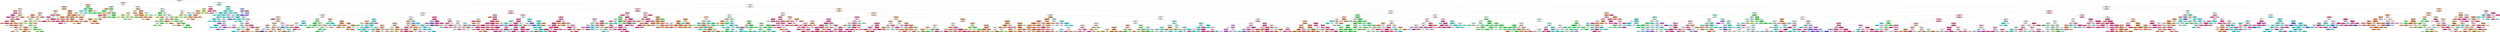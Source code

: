 digraph Tree {
node [shape=box, style="filled", color="black"] ;
0 [label="y__mean <= 2281.69\nsamples = 15421\nvalue = [4873, 389, 1740, 2862, 417, 386, 4754]\nclass = a", fillcolor="#e5813903"] ;
1 [label="x__minimum <= 1934.5\nsamples = 1300\nvalue = [670, 121, 335, 23, 2, 0, 149]\nclass = a", fillcolor="#e5813959"] ;
0 -> 1 [labeldistance=2.5, labelangle=45, headlabel="True"] ;
2 [label="z__mean <= 1947.54\nsamples = 739\nvalue = [438, 40, 102, 15, 2, 0, 142]\nclass = a", fillcolor="#e581397e"] ;
1 -> 2 ;
3 [label="y__standard_deviation <= 3.729\nsamples = 667\nvalue = [436, 40, 46, 2, 2, 0, 141]\nclass = a", fillcolor="#e581398f"] ;
2 -> 3 ;
4 [label="z__sum_values <= 183801.0\nsamples = 185\nvalue = [104, 0, 0, 0, 0, 0, 81]\nclass = a", fillcolor="#e5813938"] ;
3 -> 4 ;
5 [label="samples = 35\nvalue = [35, 0, 0, 0, 0, 0, 0]\nclass = a", fillcolor="#e58139ff"] ;
4 -> 5 ;
6 [label="z__maximum <= 1850.5\nsamples = 150\nvalue = [69, 0, 0, 0, 0, 0, 81]\nclass = g", fillcolor="#e5398626"] ;
4 -> 6 ;
7 [label="samples = 30\nvalue = [0, 0, 0, 0, 0, 0, 30]\nclass = g", fillcolor="#e53986ff"] ;
6 -> 7 ;
8 [label="x__mean <= 1762.13\nsamples = 120\nvalue = [69, 0, 0, 0, 0, 0, 51]\nclass = a", fillcolor="#e5813943"] ;
6 -> 8 ;
9 [label="y__mean <= 2270.395\nsamples = 21\nvalue = [1, 0, 0, 0, 0, 0, 20]\nclass = g", fillcolor="#e53986f2"] ;
8 -> 9 ;
10 [label="samples = 16\nvalue = [0, 0, 0, 0, 0, 0, 16]\nclass = g", fillcolor="#e53986ff"] ;
9 -> 10 ;
11 [label="samples = 5\nvalue = [1, 0, 0, 0, 0, 0, 4]\nclass = g", fillcolor="#e53986bf"] ;
9 -> 11 ;
12 [label="z__mean <= 1915.965\nsamples = 99\nvalue = [68, 0, 0, 0, 0, 0, 31]\nclass = a", fillcolor="#e581398b"] ;
8 -> 12 ;
13 [label="y__maximum <= 2276.5\nsamples = 72\nvalue = [41, 0, 0, 0, 0, 0, 31]\nclass = a", fillcolor="#e581393e"] ;
12 -> 13 ;
14 [label="z__mean <= 1844.98\nsamples = 55\nvalue = [41, 0, 0, 0, 0, 0, 14]\nclass = a", fillcolor="#e58139a8"] ;
13 -> 14 ;
15 [label="x__mean <= 1805.91\nsamples = 15\nvalue = [4, 0, 0, 0, 0, 0, 11]\nclass = g", fillcolor="#e53986a2"] ;
14 -> 15 ;
16 [label="samples = 5\nvalue = [4, 0, 0, 0, 0, 0, 1]\nclass = a", fillcolor="#e58139bf"] ;
15 -> 16 ;
17 [label="samples = 10\nvalue = [0, 0, 0, 0, 0, 0, 10]\nclass = g", fillcolor="#e53986ff"] ;
15 -> 17 ;
18 [label="x__minimum <= 1794.5\nsamples = 40\nvalue = [37, 0, 0, 0, 0, 0, 3]\nclass = a", fillcolor="#e58139ea"] ;
14 -> 18 ;
19 [label="x__variance <= 13.88\nsamples = 12\nvalue = [9, 0, 0, 0, 0, 0, 3]\nclass = a", fillcolor="#e58139aa"] ;
18 -> 19 ;
20 [label="samples = 6\nvalue = [3, 0, 0, 0, 0, 0, 3]\nclass = a", fillcolor="#e5813900"] ;
19 -> 20 ;
21 [label="samples = 6\nvalue = [6, 0, 0, 0, 0, 0, 0]\nclass = a", fillcolor="#e58139ff"] ;
19 -> 21 ;
22 [label="samples = 28\nvalue = [28, 0, 0, 0, 0, 0, 0]\nclass = a", fillcolor="#e58139ff"] ;
18 -> 22 ;
23 [label="samples = 17\nvalue = [0, 0, 0, 0, 0, 0, 17]\nclass = g", fillcolor="#e53986ff"] ;
13 -> 23 ;
24 [label="samples = 27\nvalue = [27, 0, 0, 0, 0, 0, 0]\nclass = a", fillcolor="#e58139ff"] ;
12 -> 24 ;
25 [label="x__median <= 1799.75\nsamples = 482\nvalue = [332, 40, 46, 2, 2, 0, 60]\nclass = a", fillcolor="#e58139a4"] ;
3 -> 25 ;
26 [label="x__variance <= 2921.001\nsamples = 234\nvalue = [122, 36, 40, 1, 2, 0, 33]\nclass = a", fillcolor="#e581396c"] ;
25 -> 26 ;
27 [label="z__mean <= 1833.075\nsamples = 174\nvalue = [92, 36, 38, 0, 2, 0, 6]\nclass = a", fillcolor="#e5813965"] ;
26 -> 27 ;
28 [label="z__median <= 1779.0\nsamples = 25\nvalue = [23, 0, 0, 0, 2, 0, 0]\nclass = a", fillcolor="#e58139e9"] ;
27 -> 28 ;
29 [label="samples = 5\nvalue = [3, 0, 0, 0, 2, 0, 0]\nclass = a", fillcolor="#e5813955"] ;
28 -> 29 ;
30 [label="samples = 20\nvalue = [20, 0, 0, 0, 0, 0, 0]\nclass = a", fillcolor="#e58139ff"] ;
28 -> 30 ;
31 [label="z__minimum <= 1844.5\nsamples = 149\nvalue = [69, 36, 38, 0, 0, 0, 6]\nclass = a", fillcolor="#e5813947"] ;
27 -> 31 ;
32 [label="z__maximum <= 2015.5\nsamples = 138\nvalue = [58, 36, 38, 0, 0, 0, 6]\nclass = a", fillcolor="#e5813933"] ;
31 -> 32 ;
33 [label="y__standard_deviation <= 31.278\nsamples = 125\nvalue = [56, 29, 37, 0, 0, 0, 3]\nclass = a", fillcolor="#e5813937"] ;
32 -> 33 ;
34 [label="z__minimum <= 1838.5\nsamples = 81\nvalue = [43, 21, 16, 0, 0, 0, 1]\nclass = a", fillcolor="#e581395e"] ;
33 -> 34 ;
35 [label="x__maximum <= 1813.5\nsamples = 75\nvalue = [42, 17, 16, 0, 0, 0, 0]\nclass = a", fillcolor="#e581396e"] ;
34 -> 35 ;
36 [label="y__maximum <= 2272.0\nsamples = 14\nvalue = [11, 3, 0, 0, 0, 0, 0]\nclass = a", fillcolor="#e58139b9"] ;
35 -> 36 ;
37 [label="samples = 6\nvalue = [3, 3, 0, 0, 0, 0, 0]\nclass = a", fillcolor="#e5813900"] ;
36 -> 37 ;
38 [label="samples = 8\nvalue = [8, 0, 0, 0, 0, 0, 0]\nclass = a", fillcolor="#e58139ff"] ;
36 -> 38 ;
39 [label="y__variance <= 546.14\nsamples = 61\nvalue = [31, 14, 16, 0, 0, 0, 0]\nclass = a", fillcolor="#e5813955"] ;
35 -> 39 ;
40 [label="x__median <= 1795.75\nsamples = 40\nvalue = [15, 11, 14, 0, 0, 0, 0]\nclass = a", fillcolor="#e581390a"] ;
39 -> 40 ;
41 [label="y__mean <= 2238.025\nsamples = 32\nvalue = [9, 11, 12, 0, 0, 0, 0]\nclass = c", fillcolor="#39e54d0c"] ;
40 -> 41 ;
42 [label="samples = 7\nvalue = [5, 0, 2, 0, 0, 0, 0]\nclass = a", fillcolor="#e5813999"] ;
41 -> 42 ;
43 [label="samples = 25\nvalue = [4, 11, 10, 0, 0, 0, 0]\nclass = b", fillcolor="#b7e53911"] ;
41 -> 43 ;
44 [label="samples = 8\nvalue = [6, 0, 2, 0, 0, 0, 0]\nclass = a", fillcolor="#e58139aa"] ;
40 -> 44 ;
45 [label="z__standard_deviation <= 42.877\nsamples = 21\nvalue = [16, 3, 2, 0, 0, 0, 0]\nclass = a", fillcolor="#e58139b8"] ;
39 -> 45 ;
46 [label="y__variance <= 842.639\nsamples = 14\nvalue = [12, 0, 2, 0, 0, 0, 0]\nclass = a", fillcolor="#e58139d4"] ;
45 -> 46 ;
47 [label="samples = 9\nvalue = [9, 0, 0, 0, 0, 0, 0]\nclass = a", fillcolor="#e58139ff"] ;
46 -> 47 ;
48 [label="samples = 5\nvalue = [3, 0, 2, 0, 0, 0, 0]\nclass = a", fillcolor="#e5813955"] ;
46 -> 48 ;
49 [label="samples = 7\nvalue = [4, 3, 0, 0, 0, 0, 0]\nclass = a", fillcolor="#e5813940"] ;
45 -> 49 ;
50 [label="samples = 6\nvalue = [1, 4, 0, 0, 0, 0, 1]\nclass = b", fillcolor="#b7e53999"] ;
34 -> 50 ;
51 [label="z__median <= 1874.25\nsamples = 44\nvalue = [13, 8, 21, 0, 0, 0, 2]\nclass = c", fillcolor="#39e54d42"] ;
33 -> 51 ;
52 [label="z__variance <= 2761.401\nsamples = 36\nvalue = [7, 8, 20, 0, 0, 0, 1]\nclass = c", fillcolor="#39e54d6d"] ;
51 -> 52 ;
53 [label="z__minimum <= 1749.0\nsamples = 28\nvalue = [3, 8, 17, 0, 0, 0, 0]\nclass = c", fillcolor="#39e54d73"] ;
52 -> 53 ;
54 [label="samples = 8\nvalue = [3, 3, 2, 0, 0, 0, 0]\nclass = a", fillcolor="#e5813900"] ;
53 -> 54 ;
55 [label="x__mean <= 1777.21\nsamples = 20\nvalue = [0, 5, 15, 0, 0, 0, 0]\nclass = c", fillcolor="#39e54daa"] ;
53 -> 55 ;
56 [label="samples = 8\nvalue = [0, 0, 8, 0, 0, 0, 0]\nclass = c", fillcolor="#39e54dff"] ;
55 -> 56 ;
57 [label="z__variance <= 2018.738\nsamples = 12\nvalue = [0, 5, 7, 0, 0, 0, 0]\nclass = c", fillcolor="#39e54d49"] ;
55 -> 57 ;
58 [label="samples = 6\nvalue = [0, 4, 2, 0, 0, 0, 0]\nclass = b", fillcolor="#b7e5397f"] ;
57 -> 58 ;
59 [label="samples = 6\nvalue = [0, 1, 5, 0, 0, 0, 0]\nclass = c", fillcolor="#39e54dcc"] ;
57 -> 59 ;
60 [label="samples = 8\nvalue = [4, 0, 3, 0, 0, 0, 1]\nclass = a", fillcolor="#e5813933"] ;
52 -> 60 ;
61 [label="samples = 8\nvalue = [6, 0, 1, 0, 0, 0, 1]\nclass = a", fillcolor="#e58139b6"] ;
51 -> 61 ;
62 [label="z__minimum <= 1744.0\nsamples = 13\nvalue = [2, 7, 1, 0, 0, 0, 3]\nclass = b", fillcolor="#b7e53966"] ;
32 -> 62 ;
63 [label="samples = 7\nvalue = [1, 6, 0, 0, 0, 0, 0]\nclass = b", fillcolor="#b7e539d4"] ;
62 -> 63 ;
64 [label="samples = 6\nvalue = [1, 1, 1, 0, 0, 0, 3]\nclass = g", fillcolor="#e5398666"] ;
62 -> 64 ;
65 [label="samples = 11\nvalue = [11, 0, 0, 0, 0, 0, 0]\nclass = a", fillcolor="#e58139ff"] ;
31 -> 65 ;
66 [label="y__mean <= 2247.59\nsamples = 60\nvalue = [30, 0, 2, 1, 0, 0, 27]\nclass = a", fillcolor="#e5813917"] ;
26 -> 66 ;
67 [label="z__standard_deviation <= 85.443\nsamples = 34\nvalue = [9, 0, 2, 0, 0, 0, 23]\nclass = g", fillcolor="#e539868f"] ;
66 -> 67 ;
68 [label="x__minimum <= 1576.5\nsamples = 29\nvalue = [7, 0, 0, 0, 0, 0, 22]\nclass = g", fillcolor="#e53986ae"] ;
67 -> 68 ;
69 [label="y__median <= 2232.5\nsamples = 13\nvalue = [6, 0, 0, 0, 0, 0, 7]\nclass = g", fillcolor="#e5398624"] ;
68 -> 69 ;
70 [label="samples = 5\nvalue = [0, 0, 0, 0, 0, 0, 5]\nclass = g", fillcolor="#e53986ff"] ;
69 -> 70 ;
71 [label="samples = 8\nvalue = [6, 0, 0, 0, 0, 0, 2]\nclass = a", fillcolor="#e58139aa"] ;
69 -> 71 ;
72 [label="x__standard_deviation <= 70.205\nsamples = 16\nvalue = [1, 0, 0, 0, 0, 0, 15]\nclass = g", fillcolor="#e53986ee"] ;
68 -> 72 ;
73 [label="samples = 5\nvalue = [1, 0, 0, 0, 0, 0, 4]\nclass = g", fillcolor="#e53986bf"] ;
72 -> 73 ;
74 [label="samples = 11\nvalue = [0, 0, 0, 0, 0, 0, 11]\nclass = g", fillcolor="#e53986ff"] ;
72 -> 74 ;
75 [label="samples = 5\nvalue = [2, 0, 2, 0, 0, 0, 1]\nclass = a", fillcolor="#e5813900"] ;
67 -> 75 ;
76 [label="x__maximum <= 1896.5\nsamples = 26\nvalue = [21, 0, 0, 1, 0, 0, 4]\nclass = a", fillcolor="#e58139c5"] ;
66 -> 76 ;
77 [label="samples = 8\nvalue = [4, 0, 0, 0, 0, 0, 4]\nclass = a", fillcolor="#e5813900"] ;
76 -> 77 ;
78 [label="y__median <= 2251.75\nsamples = 18\nvalue = [17, 0, 0, 1, 0, 0, 0]\nclass = a", fillcolor="#e58139f0"] ;
76 -> 78 ;
79 [label="samples = 5\nvalue = [4, 0, 0, 1, 0, 0, 0]\nclass = a", fillcolor="#e58139bf"] ;
78 -> 79 ;
80 [label="samples = 13\nvalue = [13, 0, 0, 0, 0, 0, 0]\nclass = a", fillcolor="#e58139ff"] ;
78 -> 80 ;
81 [label="x__maximum <= 2087.5\nsamples = 248\nvalue = [210, 4, 6, 1, 0, 0, 27]\nclass = a", fillcolor="#e58139d3"] ;
25 -> 81 ;
82 [label="y__sum_values <= 226561.5\nsamples = 236\nvalue = [208, 1, 4, 0, 0, 0, 23]\nclass = a", fillcolor="#e58139dd"] ;
81 -> 82 ;
83 [label="y__minimum <= 2151.0\nsamples = 126\nvalue = [99, 1, 4, 0, 0, 0, 22]\nclass = a", fillcolor="#e58139bd"] ;
82 -> 83 ;
84 [label="x__maximum <= 1908.5\nsamples = 62\nvalue = [46, 0, 0, 0, 0, 0, 16]\nclass = a", fillcolor="#e58139a6"] ;
83 -> 84 ;
85 [label="z__maximum <= 2065.5\nsamples = 21\nvalue = [8, 0, 0, 0, 0, 0, 13]\nclass = g", fillcolor="#e5398662"] ;
84 -> 85 ;
86 [label="x__mean <= 1794.295\nsamples = 15\nvalue = [3, 0, 0, 0, 0, 0, 12]\nclass = g", fillcolor="#e53986bf"] ;
85 -> 86 ;
87 [label="samples = 9\nvalue = [0, 0, 0, 0, 0, 0, 9]\nclass = g", fillcolor="#e53986ff"] ;
86 -> 87 ;
88 [label="samples = 6\nvalue = [3, 0, 0, 0, 0, 0, 3]\nclass = a", fillcolor="#e5813900"] ;
86 -> 88 ;
89 [label="samples = 6\nvalue = [5, 0, 0, 0, 0, 0, 1]\nclass = a", fillcolor="#e58139cc"] ;
85 -> 89 ;
90 [label="x__maximum <= 1948.5\nsamples = 41\nvalue = [38, 0, 0, 0, 0, 0, 3]\nclass = a", fillcolor="#e58139eb"] ;
84 -> 90 ;
91 [label="samples = 27\nvalue = [27, 0, 0, 0, 0, 0, 0]\nclass = a", fillcolor="#e58139ff"] ;
90 -> 91 ;
92 [label="y__maximum <= 2464.5\nsamples = 14\nvalue = [11, 0, 0, 0, 0, 0, 3]\nclass = a", fillcolor="#e58139b9"] ;
90 -> 92 ;
93 [label="samples = 7\nvalue = [4, 0, 0, 0, 0, 0, 3]\nclass = a", fillcolor="#e5813940"] ;
92 -> 93 ;
94 [label="samples = 7\nvalue = [7, 0, 0, 0, 0, 0, 0]\nclass = a", fillcolor="#e58139ff"] ;
92 -> 94 ;
95 [label="y__variance <= 27.161\nsamples = 64\nvalue = [53, 1, 4, 0, 0, 0, 6]\nclass = a", fillcolor="#e58139cf"] ;
83 -> 95 ;
96 [label="x__minimum <= 1790.5\nsamples = 23\nvalue = [17, 0, 0, 0, 0, 0, 6]\nclass = a", fillcolor="#e58139a5"] ;
95 -> 96 ;
97 [label="samples = 9\nvalue = [3, 0, 0, 0, 0, 0, 6]\nclass = g", fillcolor="#e539867f"] ;
96 -> 97 ;
98 [label="samples = 14\nvalue = [14, 0, 0, 0, 0, 0, 0]\nclass = a", fillcolor="#e58139ff"] ;
96 -> 98 ;
99 [label="y__minimum <= 2195.0\nsamples = 41\nvalue = [36, 1, 4, 0, 0, 0, 0]\nclass = a", fillcolor="#e58139dd"] ;
95 -> 99 ;
100 [label="samples = 8\nvalue = [4, 1, 3, 0, 0, 0, 0]\nclass = a", fillcolor="#e5813933"] ;
99 -> 100 ;
101 [label="y__median <= 2249.25\nsamples = 33\nvalue = [32, 0, 1, 0, 0, 0, 0]\nclass = a", fillcolor="#e58139f7"] ;
99 -> 101 ;
102 [label="samples = 5\nvalue = [4, 0, 1, 0, 0, 0, 0]\nclass = a", fillcolor="#e58139bf"] ;
101 -> 102 ;
103 [label="samples = 28\nvalue = [28, 0, 0, 0, 0, 0, 0]\nclass = a", fillcolor="#e58139ff"] ;
101 -> 103 ;
104 [label="y__variance <= 57.414\nsamples = 110\nvalue = [109, 0, 0, 0, 0, 0, 1]\nclass = a", fillcolor="#e58139fd"] ;
82 -> 104 ;
105 [label="samples = 5\nvalue = [4, 0, 0, 0, 0, 0, 1]\nclass = a", fillcolor="#e58139bf"] ;
104 -> 105 ;
106 [label="samples = 105\nvalue = [105, 0, 0, 0, 0, 0, 0]\nclass = a", fillcolor="#e58139ff"] ;
104 -> 106 ;
107 [label="z__standard_deviation <= 115.955\nsamples = 12\nvalue = [2, 3, 2, 1, 0, 0, 4]\nclass = g", fillcolor="#e539861c"] ;
81 -> 107 ;
108 [label="samples = 7\nvalue = [0, 0, 2, 1, 0, 0, 4]\nclass = g", fillcolor="#e5398666"] ;
107 -> 108 ;
109 [label="samples = 5\nvalue = [2, 3, 0, 0, 0, 0, 0]\nclass = b", fillcolor="#b7e53955"] ;
107 -> 109 ;
110 [label="y__sum_values <= 186713.5\nsamples = 72\nvalue = [2, 0, 56, 13, 0, 0, 1]\nclass = c", fillcolor="#39e54dba"] ;
2 -> 110 ;
111 [label="y__sum_values <= 185840.5\nsamples = 15\nvalue = [0, 0, 4, 11, 0, 0, 0]\nclass = d", fillcolor="#39e5e2a2"] ;
110 -> 111 ;
112 [label="samples = 5\nvalue = [0, 0, 0, 5, 0, 0, 0]\nclass = d", fillcolor="#39e5e2ff"] ;
111 -> 112 ;
113 [label="y__median <= 1865.25\nsamples = 10\nvalue = [0, 0, 4, 6, 0, 0, 0]\nclass = d", fillcolor="#39e5e255"] ;
111 -> 113 ;
114 [label="samples = 5\nvalue = [0, 0, 3, 2, 0, 0, 0]\nclass = c", fillcolor="#39e54d55"] ;
113 -> 114 ;
115 [label="samples = 5\nvalue = [0, 0, 1, 4, 0, 0, 0]\nclass = d", fillcolor="#39e5e2bf"] ;
113 -> 115 ;
116 [label="y__maximum <= 2454.5\nsamples = 57\nvalue = [2, 0, 52, 2, 0, 0, 1]\nclass = c", fillcolor="#39e54de8"] ;
110 -> 116 ;
117 [label="y__sum_values <= 186986.5\nsamples = 52\nvalue = [0, 0, 51, 1, 0, 0, 0]\nclass = c", fillcolor="#39e54dfa"] ;
116 -> 117 ;
118 [label="samples = 6\nvalue = [0, 0, 5, 1, 0, 0, 0]\nclass = c", fillcolor="#39e54dcc"] ;
117 -> 118 ;
119 [label="samples = 46\nvalue = [0, 0, 46, 0, 0, 0, 0]\nclass = c", fillcolor="#39e54dff"] ;
117 -> 119 ;
120 [label="samples = 5\nvalue = [2, 0, 1, 1, 0, 0, 1]\nclass = a", fillcolor="#e5813940"] ;
116 -> 120 ;
121 [label="y__mean <= 2241.22\nsamples = 561\nvalue = [232, 81, 233, 8, 0, 0, 7]\nclass = c", fillcolor="#39e54d01"] ;
1 -> 121 ;
122 [label="y__maximum <= 2028.5\nsamples = 198\nvalue = [58, 7, 126, 0, 0, 0, 7]\nclass = c", fillcolor="#39e54d7c"] ;
121 -> 122 ;
123 [label="samples = 30\nvalue = [30, 0, 0, 0, 0, 0, 0]\nclass = a", fillcolor="#e58139ff"] ;
122 -> 123 ;
124 [label="x__sum_values <= 206214.5\nsamples = 168\nvalue = [28, 7, 126, 0, 0, 0, 7]\nclass = c", fillcolor="#39e54db2"] ;
122 -> 124 ;
125 [label="z__sum_values <= 173618.0\nsamples = 104\nvalue = [5, 0, 99, 0, 0, 0, 0]\nclass = c", fillcolor="#39e54df2"] ;
124 -> 125 ;
126 [label="samples = 97\nvalue = [0, 0, 97, 0, 0, 0, 0]\nclass = c", fillcolor="#39e54dff"] ;
125 -> 126 ;
127 [label="samples = 7\nvalue = [5, 0, 2, 0, 0, 0, 0]\nclass = a", fillcolor="#e5813999"] ;
125 -> 127 ;
128 [label="z__sum_values <= 173963.0\nsamples = 64\nvalue = [23, 7, 27, 0, 0, 0, 7]\nclass = c", fillcolor="#39e54d19"] ;
124 -> 128 ;
129 [label="x__sum_values <= 210398.5\nsamples = 33\nvalue = [21, 5, 0, 0, 0, 0, 7]\nclass = a", fillcolor="#e5813989"] ;
128 -> 129 ;
130 [label="samples = 7\nvalue = [0, 0, 0, 0, 0, 0, 7]\nclass = g", fillcolor="#e53986ff"] ;
129 -> 130 ;
131 [label="x__minimum <= 2156.5\nsamples = 26\nvalue = [21, 5, 0, 0, 0, 0, 0]\nclass = a", fillcolor="#e58139c2"] ;
129 -> 131 ;
132 [label="y__minimum <= 2215.5\nsamples = 11\nvalue = [6, 5, 0, 0, 0, 0, 0]\nclass = a", fillcolor="#e581392a"] ;
131 -> 132 ;
133 [label="samples = 5\nvalue = [1, 4, 0, 0, 0, 0, 0]\nclass = b", fillcolor="#b7e539bf"] ;
132 -> 133 ;
134 [label="samples = 6\nvalue = [5, 1, 0, 0, 0, 0, 0]\nclass = a", fillcolor="#e58139cc"] ;
132 -> 134 ;
135 [label="samples = 15\nvalue = [15, 0, 0, 0, 0, 0, 0]\nclass = a", fillcolor="#e58139ff"] ;
131 -> 135 ;
136 [label="x__mean <= 2206.055\nsamples = 31\nvalue = [2, 2, 27, 0, 0, 0, 0]\nclass = c", fillcolor="#39e54ddc"] ;
128 -> 136 ;
137 [label="samples = 5\nvalue = [2, 1, 2, 0, 0, 0, 0]\nclass = a", fillcolor="#e5813900"] ;
136 -> 137 ;
138 [label="y__mean <= 2224.125\nsamples = 26\nvalue = [0, 1, 25, 0, 0, 0, 0]\nclass = c", fillcolor="#39e54df5"] ;
136 -> 138 ;
139 [label="samples = 5\nvalue = [0, 1, 4, 0, 0, 0, 0]\nclass = c", fillcolor="#39e54dbf"] ;
138 -> 139 ;
140 [label="samples = 21\nvalue = [0, 0, 21, 0, 0, 0, 0]\nclass = c", fillcolor="#39e54dff"] ;
138 -> 140 ;
141 [label="y__maximum <= 2264.5\nsamples = 363\nvalue = [174, 74, 107, 8, 0, 0, 0]\nclass = a", fillcolor="#e5813943"] ;
121 -> 141 ;
142 [label="x__maximum <= 1970.5\nsamples = 160\nvalue = [109, 31, 20, 0, 0, 0, 0]\nclass = a", fillcolor="#e581399a"] ;
141 -> 142 ;
143 [label="z__median <= 1745.5\nsamples = 48\nvalue = [15, 24, 9, 0, 0, 0, 0]\nclass = b", fillcolor="#b7e53946"] ;
142 -> 143 ;
144 [label="x__variance <= 8.898\nsamples = 37\nvalue = [4, 24, 9, 0, 0, 0, 0]\nclass = b", fillcolor="#b7e53989"] ;
143 -> 144 ;
145 [label="z__mean <= 1742.39\nsamples = 16\nvalue = [0, 14, 2, 0, 0, 0, 0]\nclass = b", fillcolor="#b7e539db"] ;
144 -> 145 ;
146 [label="samples = 5\nvalue = [0, 3, 2, 0, 0, 0, 0]\nclass = b", fillcolor="#b7e53955"] ;
145 -> 146 ;
147 [label="samples = 11\nvalue = [0, 11, 0, 0, 0, 0, 0]\nclass = b", fillcolor="#b7e539ff"] ;
145 -> 147 ;
148 [label="y__mean <= 2247.675\nsamples = 21\nvalue = [4, 10, 7, 0, 0, 0, 0]\nclass = b", fillcolor="#b7e53937"] ;
144 -> 148 ;
149 [label="x__minimum <= 1952.5\nsamples = 13\nvalue = [4, 3, 6, 0, 0, 0, 0]\nclass = c", fillcolor="#39e54d39"] ;
148 -> 149 ;
150 [label="samples = 6\nvalue = [0, 2, 4, 0, 0, 0, 0]\nclass = c", fillcolor="#39e54d7f"] ;
149 -> 150 ;
151 [label="samples = 7\nvalue = [4, 1, 2, 0, 0, 0, 0]\nclass = a", fillcolor="#e5813966"] ;
149 -> 151 ;
152 [label="samples = 8\nvalue = [0, 7, 1, 0, 0, 0, 0]\nclass = b", fillcolor="#b7e539db"] ;
148 -> 152 ;
153 [label="samples = 11\nvalue = [11, 0, 0, 0, 0, 0, 0]\nclass = a", fillcolor="#e58139ff"] ;
143 -> 153 ;
154 [label="x__sum_values <= 218380.0\nsamples = 112\nvalue = [94, 7, 11, 0, 0, 0, 0]\nclass = a", fillcolor="#e58139d2"] ;
142 -> 154 ;
155 [label="z__mean <= 1743.375\nsamples = 101\nvalue = [92, 3, 6, 0, 0, 0, 0]\nclass = a", fillcolor="#e58139e7"] ;
154 -> 155 ;
156 [label="x__minimum <= 1956.0\nsamples = 19\nvalue = [13, 0, 6, 0, 0, 0, 0]\nclass = a", fillcolor="#e5813989"] ;
155 -> 156 ;
157 [label="samples = 7\nvalue = [1, 0, 6, 0, 0, 0, 0]\nclass = c", fillcolor="#39e54dd4"] ;
156 -> 157 ;
158 [label="samples = 12\nvalue = [12, 0, 0, 0, 0, 0, 0]\nclass = a", fillcolor="#e58139ff"] ;
156 -> 158 ;
159 [label="z__standard_deviation <= 2.779\nsamples = 82\nvalue = [79, 3, 0, 0, 0, 0, 0]\nclass = a", fillcolor="#e58139f5"] ;
155 -> 159 ;
160 [label="x__mean <= 1964.13\nsamples = 11\nvalue = [8, 3, 0, 0, 0, 0, 0]\nclass = a", fillcolor="#e581399f"] ;
159 -> 160 ;
161 [label="samples = 5\nvalue = [2, 3, 0, 0, 0, 0, 0]\nclass = b", fillcolor="#b7e53955"] ;
160 -> 161 ;
162 [label="samples = 6\nvalue = [6, 0, 0, 0, 0, 0, 0]\nclass = a", fillcolor="#e58139ff"] ;
160 -> 162 ;
163 [label="samples = 71\nvalue = [71, 0, 0, 0, 0, 0, 0]\nclass = a", fillcolor="#e58139ff"] ;
159 -> 163 ;
164 [label="z__sum_values <= 176094.0\nsamples = 11\nvalue = [2, 4, 5, 0, 0, 0, 0]\nclass = c", fillcolor="#39e54d24"] ;
154 -> 164 ;
165 [label="samples = 5\nvalue = [0, 4, 1, 0, 0, 0, 0]\nclass = b", fillcolor="#b7e539bf"] ;
164 -> 165 ;
166 [label="samples = 6\nvalue = [2, 0, 4, 0, 0, 0, 0]\nclass = c", fillcolor="#39e54d7f"] ;
164 -> 166 ;
167 [label="y__minimum <= 2269.5\nsamples = 203\nvalue = [65, 43, 87, 8, 0, 0, 0]\nclass = c", fillcolor="#39e54d29"] ;
141 -> 167 ;
168 [label="z__maximum <= 1759.5\nsamples = 152\nvalue = [46, 24, 82, 0, 0, 0, 0]\nclass = c", fillcolor="#39e54d57"] ;
167 -> 168 ;
169 [label="y__minimum <= 2244.0\nsamples = 39\nvalue = [2, 1, 36, 0, 0, 0, 0]\nclass = c", fillcolor="#39e54dea"] ;
168 -> 169 ;
170 [label="samples = 5\nvalue = [2, 1, 2, 0, 0, 0, 0]\nclass = a", fillcolor="#e5813900"] ;
169 -> 170 ;
171 [label="samples = 34\nvalue = [0, 0, 34, 0, 0, 0, 0]\nclass = c", fillcolor="#39e54dff"] ;
169 -> 171 ;
172 [label="z__minimum <= 1718.5\nsamples = 113\nvalue = [44, 23, 46, 0, 0, 0, 0]\nclass = c", fillcolor="#39e54d07"] ;
168 -> 172 ;
173 [label="x__median <= 2143.5\nsamples = 15\nvalue = [8, 7, 0, 0, 0, 0, 0]\nclass = a", fillcolor="#e5813920"] ;
172 -> 173 ;
174 [label="samples = 7\nvalue = [1, 6, 0, 0, 0, 0, 0]\nclass = b", fillcolor="#b7e539d4"] ;
173 -> 174 ;
175 [label="samples = 8\nvalue = [7, 1, 0, 0, 0, 0, 0]\nclass = a", fillcolor="#e58139db"] ;
173 -> 175 ;
176 [label="z__maximum <= 1776.5\nsamples = 98\nvalue = [36, 16, 46, 0, 0, 0, 0]\nclass = c", fillcolor="#39e54d29"] ;
172 -> 176 ;
177 [label="x__mean <= 1978.4\nsamples = 51\nvalue = [18, 15, 18, 0, 0, 0, 0]\nclass = a", fillcolor="#e5813900"] ;
176 -> 177 ;
178 [label="y__sum_values <= 227348.5\nsamples = 27\nvalue = [3, 8, 16, 0, 0, 0, 0]\nclass = c", fillcolor="#39e54d6b"] ;
177 -> 178 ;
179 [label="samples = 5\nvalue = [3, 1, 1, 0, 0, 0, 0]\nclass = a", fillcolor="#e581397f"] ;
178 -> 179 ;
180 [label="z__standard_deviation <= 3.872\nsamples = 22\nvalue = [0, 7, 15, 0, 0, 0, 0]\nclass = c", fillcolor="#39e54d88"] ;
178 -> 180 ;
181 [label="z__mean <= 1753.505\nsamples = 14\nvalue = [0, 7, 7, 0, 0, 0, 0]\nclass = b", fillcolor="#b7e53900"] ;
180 -> 181 ;
182 [label="samples = 8\nvalue = [0, 2, 6, 0, 0, 0, 0]\nclass = c", fillcolor="#39e54daa"] ;
181 -> 182 ;
183 [label="samples = 6\nvalue = [0, 5, 1, 0, 0, 0, 0]\nclass = b", fillcolor="#b7e539cc"] ;
181 -> 183 ;
184 [label="samples = 8\nvalue = [0, 0, 8, 0, 0, 0, 0]\nclass = c", fillcolor="#39e54dff"] ;
180 -> 184 ;
185 [label="x__variance <= 16.342\nsamples = 24\nvalue = [15, 7, 2, 0, 0, 0, 0]\nclass = a", fillcolor="#e5813978"] ;
177 -> 185 ;
186 [label="x__standard_deviation <= 2.93\nsamples = 17\nvalue = [14, 3, 0, 0, 0, 0, 0]\nclass = a", fillcolor="#e58139c8"] ;
185 -> 186 ;
187 [label="samples = 5\nvalue = [2, 3, 0, 0, 0, 0, 0]\nclass = b", fillcolor="#b7e53955"] ;
186 -> 187 ;
188 [label="samples = 12\nvalue = [12, 0, 0, 0, 0, 0, 0]\nclass = a", fillcolor="#e58139ff"] ;
186 -> 188 ;
189 [label="samples = 7\nvalue = [1, 4, 2, 0, 0, 0, 0]\nclass = b", fillcolor="#b7e53966"] ;
185 -> 189 ;
190 [label="y__variance <= 16.639\nsamples = 47\nvalue = [18, 1, 28, 0, 0, 0, 0]\nclass = c", fillcolor="#39e54d58"] ;
176 -> 190 ;
191 [label="samples = 8\nvalue = [7, 0, 1, 0, 0, 0, 0]\nclass = a", fillcolor="#e58139db"] ;
190 -> 191 ;
192 [label="z__variance <= 34.457\nsamples = 39\nvalue = [11, 1, 27, 0, 0, 0, 0]\nclass = c", fillcolor="#39e54d92"] ;
190 -> 192 ;
193 [label="samples = 8\nvalue = [0, 0, 8, 0, 0, 0, 0]\nclass = c", fillcolor="#39e54dff"] ;
192 -> 193 ;
194 [label="x__variance <= 53.615\nsamples = 31\nvalue = [11, 1, 19, 0, 0, 0, 0]\nclass = c", fillcolor="#39e54d66"] ;
192 -> 194 ;
195 [label="x__minimum <= 2074.0\nsamples = 10\nvalue = [7, 0, 3, 0, 0, 0, 0]\nclass = a", fillcolor="#e5813992"] ;
194 -> 195 ;
196 [label="samples = 5\nvalue = [2, 0, 3, 0, 0, 0, 0]\nclass = c", fillcolor="#39e54d55"] ;
195 -> 196 ;
197 [label="samples = 5\nvalue = [5, 0, 0, 0, 0, 0, 0]\nclass = a", fillcolor="#e58139ff"] ;
195 -> 197 ;
198 [label="x__mean <= 2197.565\nsamples = 21\nvalue = [4, 1, 16, 0, 0, 0, 0]\nclass = c", fillcolor="#39e54db4"] ;
194 -> 198 ;
199 [label="samples = 8\nvalue = [4, 0, 4, 0, 0, 0, 0]\nclass = a", fillcolor="#e5813900"] ;
198 -> 199 ;
200 [label="y__variance <= 647.482\nsamples = 13\nvalue = [0, 1, 12, 0, 0, 0, 0]\nclass = c", fillcolor="#39e54dea"] ;
198 -> 200 ;
201 [label="samples = 8\nvalue = [0, 0, 8, 0, 0, 0, 0]\nclass = c", fillcolor="#39e54dff"] ;
200 -> 201 ;
202 [label="samples = 5\nvalue = [0, 1, 4, 0, 0, 0, 0]\nclass = c", fillcolor="#39e54dbf"] ;
200 -> 202 ;
203 [label="x__median <= 1979.5\nsamples = 51\nvalue = [19, 19, 5, 8, 0, 0, 0]\nclass = a", fillcolor="#e5813900"] ;
167 -> 203 ;
204 [label="z__median <= 1757.75\nsamples = 32\nvalue = [9, 19, 4, 0, 0, 0, 0]\nclass = b", fillcolor="#b7e5396f"] ;
203 -> 204 ;
205 [label="x__variance <= 9.898\nsamples = 15\nvalue = [0, 11, 4, 0, 0, 0, 0]\nclass = b", fillcolor="#b7e539a2"] ;
204 -> 205 ;
206 [label="samples = 8\nvalue = [0, 8, 0, 0, 0, 0, 0]\nclass = b", fillcolor="#b7e539ff"] ;
205 -> 206 ;
207 [label="samples = 7\nvalue = [0, 3, 4, 0, 0, 0, 0]\nclass = c", fillcolor="#39e54d40"] ;
205 -> 207 ;
208 [label="x__variance <= 8.138\nsamples = 17\nvalue = [9, 8, 0, 0, 0, 0, 0]\nclass = a", fillcolor="#e581391c"] ;
204 -> 208 ;
209 [label="samples = 5\nvalue = [0, 5, 0, 0, 0, 0, 0]\nclass = b", fillcolor="#b7e539ff"] ;
208 -> 209 ;
210 [label="x__standard_deviation <= 3.233\nsamples = 12\nvalue = [9, 3, 0, 0, 0, 0, 0]\nclass = a", fillcolor="#e58139aa"] ;
208 -> 210 ;
211 [label="samples = 7\nvalue = [4, 3, 0, 0, 0, 0, 0]\nclass = a", fillcolor="#e5813940"] ;
210 -> 211 ;
212 [label="samples = 5\nvalue = [5, 0, 0, 0, 0, 0, 0]\nclass = a", fillcolor="#e58139ff"] ;
210 -> 212 ;
213 [label="z__median <= 1755.5\nsamples = 19\nvalue = [10, 0, 1, 8, 0, 0, 0]\nclass = a", fillcolor="#e581392e"] ;
203 -> 213 ;
214 [label="samples = 8\nvalue = [0, 0, 0, 8, 0, 0, 0]\nclass = d", fillcolor="#39e5e2ff"] ;
213 -> 214 ;
215 [label="y__mean <= 2279.895\nsamples = 11\nvalue = [10, 0, 1, 0, 0, 0, 0]\nclass = a", fillcolor="#e58139e6"] ;
213 -> 215 ;
216 [label="samples = 6\nvalue = [6, 0, 0, 0, 0, 0, 0]\nclass = a", fillcolor="#e58139ff"] ;
215 -> 216 ;
217 [label="samples = 5\nvalue = [4, 0, 1, 0, 0, 0, 0]\nclass = a", fillcolor="#e58139bf"] ;
215 -> 217 ;
218 [label="x__maximum <= 1826.5\nsamples = 14121\nvalue = [4203, 268, 1405, 2839, 415, 386, 4605]\nclass = g", fillcolor="#e539860a"] ;
0 -> 218 [labeldistance=2.5, labelangle=-45, headlabel="False"] ;
219 [label="y__median <= 2334.75\nsamples = 330\nvalue = [10, 27, 0, 182, 27, 44, 40]\nclass = d", fillcolor="#39e5e27b"] ;
218 -> 219 ;
220 [label="x__sum_values <= 179017.5\nsamples = 77\nvalue = [9, 27, 0, 3, 2, 1, 35]\nclass = g", fillcolor="#e5398629"] ;
219 -> 220 ;
221 [label="z__median <= 1944.0\nsamples = 38\nvalue = [7, 27, 0, 3, 0, 1, 0]\nclass = b", fillcolor="#b7e539a5"] ;
220 -> 221 ;
222 [label="z__standard_deviation <= 7.162\nsamples = 10\nvalue = [7, 0, 0, 3, 0, 0, 0]\nclass = a", fillcolor="#e5813992"] ;
221 -> 222 ;
223 [label="samples = 5\nvalue = [2, 0, 0, 3, 0, 0, 0]\nclass = d", fillcolor="#39e5e255"] ;
222 -> 223 ;
224 [label="samples = 5\nvalue = [5, 0, 0, 0, 0, 0, 0]\nclass = a", fillcolor="#e58139ff"] ;
222 -> 224 ;
225 [label="y__maximum <= 2336.5\nsamples = 28\nvalue = [0, 27, 0, 0, 0, 1, 0]\nclass = b", fillcolor="#b7e539f6"] ;
221 -> 225 ;
226 [label="samples = 5\nvalue = [0, 4, 0, 0, 0, 1, 0]\nclass = b", fillcolor="#b7e539bf"] ;
225 -> 226 ;
227 [label="samples = 23\nvalue = [0, 23, 0, 0, 0, 0, 0]\nclass = b", fillcolor="#b7e539ff"] ;
225 -> 227 ;
228 [label="x__variance <= 13.801\nsamples = 39\nvalue = [2, 0, 0, 0, 2, 0, 35]\nclass = g", fillcolor="#e53986e3"] ;
220 -> 228 ;
229 [label="samples = 29\nvalue = [0, 0, 0, 0, 0, 0, 29]\nclass = g", fillcolor="#e53986ff"] ;
228 -> 229 ;
230 [label="z__minimum <= 1924.5\nsamples = 10\nvalue = [2, 0, 0, 0, 2, 0, 6]\nclass = g", fillcolor="#e539867f"] ;
228 -> 230 ;
231 [label="samples = 5\nvalue = [1, 0, 0, 0, 0, 0, 4]\nclass = g", fillcolor="#e53986bf"] ;
230 -> 231 ;
232 [label="samples = 5\nvalue = [1, 0, 0, 0, 2, 0, 2]\nclass = e", fillcolor="#3956e500"] ;
230 -> 232 ;
233 [label="y__sum_values <= 234173.5\nsamples = 253\nvalue = [1, 0, 0, 179, 25, 43, 5]\nclass = d", fillcolor="#39e5e2a5"] ;
219 -> 233 ;
234 [label="z__mean <= 1998.535\nsamples = 227\nvalue = [1, 0, 0, 177, 12, 37, 0]\nclass = d", fillcolor="#39e5e2bc"] ;
233 -> 234 ;
235 [label="z__minimum <= 1982.5\nsamples = 78\nvalue = [1, 0, 0, 65, 12, 0, 0]\nclass = d", fillcolor="#39e5e2cd"] ;
234 -> 235 ;
236 [label="y__mean <= 2337.195\nsamples = 24\nvalue = [1, 0, 0, 23, 0, 0, 0]\nclass = d", fillcolor="#39e5e2f4"] ;
235 -> 236 ;
237 [label="samples = 5\nvalue = [1, 0, 0, 4, 0, 0, 0]\nclass = d", fillcolor="#39e5e2bf"] ;
236 -> 237 ;
238 [label="samples = 19\nvalue = [0, 0, 0, 19, 0, 0, 0]\nclass = d", fillcolor="#39e5e2ff"] ;
236 -> 238 ;
239 [label="x__standard_deviation <= 3.63\nsamples = 54\nvalue = [0, 0, 0, 42, 12, 0, 0]\nclass = d", fillcolor="#39e5e2b6"] ;
235 -> 239 ;
240 [label="x__variance <= 11.492\nsamples = 46\nvalue = [0, 0, 0, 39, 7, 0, 0]\nclass = d", fillcolor="#39e5e2d1"] ;
239 -> 240 ;
241 [label="x__standard_deviation <= 3.255\nsamples = 31\nvalue = [0, 0, 0, 24, 7, 0, 0]\nclass = d", fillcolor="#39e5e2b5"] ;
240 -> 241 ;
242 [label="x__mean <= 1805.67\nsamples = 23\nvalue = [0, 0, 0, 21, 2, 0, 0]\nclass = d", fillcolor="#39e5e2e7"] ;
241 -> 242 ;
243 [label="samples = 7\nvalue = [0, 0, 0, 5, 2, 0, 0]\nclass = d", fillcolor="#39e5e299"] ;
242 -> 243 ;
244 [label="samples = 16\nvalue = [0, 0, 0, 16, 0, 0, 0]\nclass = d", fillcolor="#39e5e2ff"] ;
242 -> 244 ;
245 [label="samples = 8\nvalue = [0, 0, 0, 3, 5, 0, 0]\nclass = e", fillcolor="#3956e566"] ;
241 -> 245 ;
246 [label="samples = 15\nvalue = [0, 0, 0, 15, 0, 0, 0]\nclass = d", fillcolor="#39e5e2ff"] ;
240 -> 246 ;
247 [label="samples = 8\nvalue = [0, 0, 0, 3, 5, 0, 0]\nclass = e", fillcolor="#3956e566"] ;
239 -> 247 ;
248 [label="y__median <= 2338.25\nsamples = 149\nvalue = [0, 0, 0, 112, 0, 37, 0]\nclass = d", fillcolor="#39e5e2ab"] ;
234 -> 248 ;
249 [label="samples = 30\nvalue = [0, 0, 0, 30, 0, 0, 0]\nclass = d", fillcolor="#39e5e2ff"] ;
248 -> 249 ;
250 [label="x__sum_values <= 180815.5\nsamples = 119\nvalue = [0, 0, 0, 82, 0, 37, 0]\nclass = d", fillcolor="#39e5e28c"] ;
248 -> 250 ;
251 [label="z__mean <= 2000.33\nsamples = 63\nvalue = [0, 0, 0, 34, 0, 29, 0]\nclass = d", fillcolor="#39e5e225"] ;
250 -> 251 ;
252 [label="samples = 9\nvalue = [0, 0, 0, 9, 0, 0, 0]\nclass = d", fillcolor="#39e5e2ff"] ;
251 -> 252 ;
253 [label="x__sum_values <= 180799.5\nsamples = 54\nvalue = [0, 0, 0, 25, 0, 29, 0]\nclass = f", fillcolor="#b139e523"] ;
251 -> 253 ;
254 [label="y__standard_deviation <= 2.696\nsamples = 48\nvalue = [0, 0, 0, 25, 0, 23, 0]\nclass = d", fillcolor="#39e5e214"] ;
253 -> 254 ;
255 [label="samples = 6\nvalue = [0, 0, 0, 6, 0, 0, 0]\nclass = d", fillcolor="#39e5e2ff"] ;
254 -> 255 ;
256 [label="z__minimum <= 1992.5\nsamples = 42\nvalue = [0, 0, 0, 19, 0, 23, 0]\nclass = f", fillcolor="#b139e52c"] ;
254 -> 256 ;
257 [label="samples = 9\nvalue = [0, 0, 0, 0, 0, 9, 0]\nclass = f", fillcolor="#b139e5ff"] ;
256 -> 257 ;
258 [label="x__mean <= 1806.99\nsamples = 33\nvalue = [0, 0, 0, 19, 0, 14, 0]\nclass = d", fillcolor="#39e5e243"] ;
256 -> 258 ;
259 [label="z__standard_deviation <= 2.771\nsamples = 13\nvalue = [0, 0, 0, 12, 0, 1, 0]\nclass = d", fillcolor="#39e5e2ea"] ;
258 -> 259 ;
260 [label="samples = 5\nvalue = [0, 0, 0, 4, 0, 1, 0]\nclass = d", fillcolor="#39e5e2bf"] ;
259 -> 260 ;
261 [label="samples = 8\nvalue = [0, 0, 0, 8, 0, 0, 0]\nclass = d", fillcolor="#39e5e2ff"] ;
259 -> 261 ;
262 [label="x__standard_deviation <= 3.216\nsamples = 20\nvalue = [0, 0, 0, 7, 0, 13, 0]\nclass = f", fillcolor="#b139e576"] ;
258 -> 262 ;
263 [label="x__mean <= 1807.425\nsamples = 15\nvalue = [0, 0, 0, 7, 0, 8, 0]\nclass = f", fillcolor="#b139e520"] ;
262 -> 263 ;
264 [label="samples = 7\nvalue = [0, 0, 0, 1, 0, 6, 0]\nclass = f", fillcolor="#b139e5d4"] ;
263 -> 264 ;
265 [label="samples = 8\nvalue = [0, 0, 0, 6, 0, 2, 0]\nclass = d", fillcolor="#39e5e2aa"] ;
263 -> 265 ;
266 [label="samples = 5\nvalue = [0, 0, 0, 0, 0, 5, 0]\nclass = f", fillcolor="#b139e5ff"] ;
262 -> 266 ;
267 [label="samples = 6\nvalue = [0, 0, 0, 0, 0, 6, 0]\nclass = f", fillcolor="#b139e5ff"] ;
253 -> 267 ;
268 [label="z__minimum <= 1995.5\nsamples = 56\nvalue = [0, 0, 0, 48, 0, 8, 0]\nclass = d", fillcolor="#39e5e2d4"] ;
250 -> 268 ;
269 [label="y__sum_values <= 234087.5\nsamples = 44\nvalue = [0, 0, 0, 41, 0, 3, 0]\nclass = d", fillcolor="#39e5e2ec"] ;
268 -> 269 ;
270 [label="samples = 26\nvalue = [0, 0, 0, 26, 0, 0, 0]\nclass = d", fillcolor="#39e5e2ff"] ;
269 -> 270 ;
271 [label="x__minimum <= 1801.5\nsamples = 18\nvalue = [0, 0, 0, 15, 0, 3, 0]\nclass = d", fillcolor="#39e5e2cc"] ;
269 -> 271 ;
272 [label="samples = 9\nvalue = [0, 0, 0, 6, 0, 3, 0]\nclass = d", fillcolor="#39e5e27f"] ;
271 -> 272 ;
273 [label="samples = 9\nvalue = [0, 0, 0, 9, 0, 0, 0]\nclass = d", fillcolor="#39e5e2ff"] ;
271 -> 273 ;
274 [label="y__standard_deviation <= 2.952\nsamples = 12\nvalue = [0, 0, 0, 7, 0, 5, 0]\nclass = d", fillcolor="#39e5e249"] ;
268 -> 274 ;
275 [label="samples = 6\nvalue = [0, 0, 0, 5, 0, 1, 0]\nclass = d", fillcolor="#39e5e2cc"] ;
274 -> 275 ;
276 [label="samples = 6\nvalue = [0, 0, 0, 2, 0, 4, 0]\nclass = f", fillcolor="#b139e57f"] ;
274 -> 276 ;
277 [label="y__mean <= 2351.83\nsamples = 26\nvalue = [0, 0, 0, 2, 13, 6, 5]\nclass = e", fillcolor="#3956e559"] ;
233 -> 277 ;
278 [label="z__variance <= 9.881\nsamples = 21\nvalue = [0, 0, 0, 2, 13, 6, 0]\nclass = e", fillcolor="#3956e577"] ;
277 -> 278 ;
279 [label="y__standard_deviation <= 2.745\nsamples = 12\nvalue = [0, 0, 0, 0, 6, 6, 0]\nclass = e", fillcolor="#3956e500"] ;
278 -> 279 ;
280 [label="samples = 5\nvalue = [0, 0, 0, 0, 5, 0, 0]\nclass = e", fillcolor="#3956e5ff"] ;
279 -> 280 ;
281 [label="samples = 7\nvalue = [0, 0, 0, 0, 1, 6, 0]\nclass = f", fillcolor="#b139e5d4"] ;
279 -> 281 ;
282 [label="samples = 9\nvalue = [0, 0, 0, 2, 7, 0, 0]\nclass = e", fillcolor="#3956e5b6"] ;
278 -> 282 ;
283 [label="samples = 5\nvalue = [0, 0, 0, 0, 0, 0, 5]\nclass = g", fillcolor="#e53986ff"] ;
277 -> 283 ;
284 [label="x__maximum <= 2085.5\nsamples = 13791\nvalue = [4193, 241, 1405, 2657, 388, 342, 4565]\nclass = g", fillcolor="#e539860a"] ;
218 -> 284 ;
285 [label="x__maximum <= 1935.5\nsamples = 8262\nvalue = [2973, 136, 980, 1326, 157, 141, 2549]\nclass = a", fillcolor="#e5813913"] ;
284 -> 285 ;
286 [label="z__minimum <= 2022.5\nsamples = 2817\nvalue = [687, 44, 214, 519, 84, 66, 1203]\nclass = g", fillcolor="#e539863e"] ;
285 -> 286 ;
287 [label="x__minimum <= 1878.5\nsamples = 2303\nvalue = [593, 44, 123, 505, 84, 66, 888]\nclass = g", fillcolor="#e539862c"] ;
286 -> 287 ;
288 [label="y__sum_values <= 235509.0\nsamples = 1107\nvalue = [363, 29, 114, 265, 67, 34, 235]\nclass = a", fillcolor="#e581391e"] ;
287 -> 288 ;
289 [label="y__mean <= 2349.911\nsamples = 554\nvalue = [216, 21, 90, 108, 39, 17, 63]\nclass = a", fillcolor="#e581393e"] ;
288 -> 289 ;
290 [label="z__maximum <= 1869.0\nsamples = 289\nvalue = [118, 8, 2, 52, 38, 16, 55]\nclass = a", fillcolor="#e5813945"] ;
289 -> 290 ;
291 [label="samples = 22\nvalue = [0, 0, 0, 0, 0, 0, 22]\nclass = g", fillcolor="#e53986ff"] ;
290 -> 291 ;
292 [label="x__sum_values <= 181210.0\nsamples = 267\nvalue = [118, 8, 2, 52, 38, 16, 33]\nclass = a", fillcolor="#e581394e"] ;
290 -> 292 ;
293 [label="y__variance <= 2556.348\nsamples = 81\nvalue = [22, 4, 2, 23, 0, 9, 21]\nclass = d", fillcolor="#39e5e204"] ;
292 -> 293 ;
294 [label="y__sum_values <= 232068.5\nsamples = 55\nvalue = [13, 4, 2, 23, 0, 9, 4]\nclass = d", fillcolor="#39e5e23d"] ;
293 -> 294 ;
295 [label="y__median <= 2303.0\nsamples = 15\nvalue = [3, 0, 2, 0, 0, 6, 4]\nclass = f", fillcolor="#b139e52e"] ;
294 -> 295 ;
296 [label="samples = 8\nvalue = [2, 0, 2, 0, 0, 0, 4]\nclass = g", fillcolor="#e5398655"] ;
295 -> 296 ;
297 [label="samples = 7\nvalue = [1, 0, 0, 0, 0, 6, 0]\nclass = f", fillcolor="#b139e5d4"] ;
295 -> 297 ;
298 [label="x__sum_values <= 178115.0\nsamples = 40\nvalue = [10, 4, 0, 23, 0, 3, 0]\nclass = d", fillcolor="#39e5e26e"] ;
294 -> 298 ;
299 [label="samples = 6\nvalue = [0, 4, 0, 2, 0, 0, 0]\nclass = b", fillcolor="#b7e5397f"] ;
298 -> 299 ;
300 [label="x__maximum <= 1895.5\nsamples = 34\nvalue = [10, 0, 0, 21, 0, 3, 0]\nclass = d", fillcolor="#39e5e275"] ;
298 -> 300 ;
301 [label="x__variance <= 92.89\nsamples = 25\nvalue = [8, 0, 0, 17, 0, 0, 0]\nclass = d", fillcolor="#39e5e287"] ;
300 -> 301 ;
302 [label="samples = 6\nvalue = [0, 0, 0, 6, 0, 0, 0]\nclass = d", fillcolor="#39e5e2ff"] ;
301 -> 302 ;
303 [label="samples = 19\nvalue = [8, 0, 0, 11, 0, 0, 0]\nclass = d", fillcolor="#39e5e246"] ;
301 -> 303 ;
304 [label="samples = 9\nvalue = [2, 0, 0, 4, 0, 3, 0]\nclass = d", fillcolor="#39e5e22a"] ;
300 -> 304 ;
305 [label="y__minimum <= 2169.0\nsamples = 26\nvalue = [9, 0, 0, 0, 0, 0, 17]\nclass = g", fillcolor="#e5398678"] ;
293 -> 305 ;
306 [label="samples = 7\nvalue = [6, 0, 0, 0, 0, 0, 1]\nclass = a", fillcolor="#e58139d4"] ;
305 -> 306 ;
307 [label="z__median <= 1977.0\nsamples = 19\nvalue = [3, 0, 0, 0, 0, 0, 16]\nclass = g", fillcolor="#e53986cf"] ;
305 -> 307 ;
308 [label="samples = 7\nvalue = [3, 0, 0, 0, 0, 0, 4]\nclass = g", fillcolor="#e5398640"] ;
307 -> 308 ;
309 [label="samples = 12\nvalue = [0, 0, 0, 0, 0, 0, 12]\nclass = g", fillcolor="#e53986ff"] ;
307 -> 309 ;
310 [label="x__minimum <= 1860.0\nsamples = 186\nvalue = [96, 4, 0, 29, 38, 7, 12]\nclass = a", fillcolor="#e5813964"] ;
292 -> 310 ;
311 [label="z__standard_deviation <= 21.718\nsamples = 154\nvalue = [88, 4, 0, 21, 32, 7, 2]\nclass = a", fillcolor="#e5813975"] ;
310 -> 311 ;
312 [label="z__minimum <= 1933.5\nsamples = 96\nvalue = [60, 4, 0, 3, 25, 4, 0]\nclass = a", fillcolor="#e581397e"] ;
311 -> 312 ;
313 [label="x__maximum <= 1876.5\nsamples = 69\nvalue = [51, 4, 0, 2, 11, 1, 0]\nclass = a", fillcolor="#e58139b0"] ;
312 -> 313 ;
314 [label="y__variance <= 110.108\nsamples = 33\nvalue = [29, 3, 0, 0, 0, 1, 0]\nclass = a", fillcolor="#e58139dd"] ;
313 -> 314 ;
315 [label="samples = 18\nvalue = [18, 0, 0, 0, 0, 0, 0]\nclass = a", fillcolor="#e58139ff"] ;
314 -> 315 ;
316 [label="samples = 15\nvalue = [11, 3, 0, 0, 0, 1, 0]\nclass = a", fillcolor="#e58139aa"] ;
314 -> 316 ;
317 [label="x__maximum <= 1900.5\nsamples = 36\nvalue = [22, 1, 0, 2, 11, 0, 0]\nclass = a", fillcolor="#e5813970"] ;
313 -> 317 ;
318 [label="samples = 25\nvalue = [12, 0, 0, 2, 11, 0, 0]\nclass = a", fillcolor="#e5813912"] ;
317 -> 318 ;
319 [label="samples = 11\nvalue = [10, 1, 0, 0, 0, 0, 0]\nclass = a", fillcolor="#e58139e6"] ;
317 -> 319 ;
320 [label="y__minimum <= 2334.5\nsamples = 27\nvalue = [9, 0, 0, 1, 14, 3, 0]\nclass = e", fillcolor="#3956e547"] ;
312 -> 320 ;
321 [label="x__mean <= 1824.4\nsamples = 20\nvalue = [9, 0, 0, 1, 10, 0, 0]\nclass = e", fillcolor="#3956e517"] ;
320 -> 321 ;
322 [label="samples = 5\nvalue = [0, 0, 0, 0, 5, 0, 0]\nclass = e", fillcolor="#3956e5ff"] ;
321 -> 322 ;
323 [label="samples = 15\nvalue = [9, 0, 0, 1, 5, 0, 0]\nclass = a", fillcolor="#e5813966"] ;
321 -> 323 ;
324 [label="samples = 7\nvalue = [0, 0, 0, 0, 4, 3, 0]\nclass = e", fillcolor="#3956e540"] ;
320 -> 324 ;
325 [label="y__sum_values <= 234278.5\nsamples = 58\nvalue = [28, 0, 0, 18, 7, 3, 2]\nclass = a", fillcolor="#e5813940"] ;
311 -> 325 ;
326 [label="y__mean <= 2338.64\nsamples = 36\nvalue = [23, 0, 0, 8, 4, 0, 1]\nclass = a", fillcolor="#e5813989"] ;
325 -> 326 ;
327 [label="x__sum_values <= 182051.5\nsamples = 18\nvalue = [9, 0, 0, 4, 4, 0, 1]\nclass = a", fillcolor="#e581395b"] ;
326 -> 327 ;
328 [label="samples = 8\nvalue = [7, 0, 0, 0, 1, 0, 0]\nclass = a", fillcolor="#e58139db"] ;
327 -> 328 ;
329 [label="samples = 10\nvalue = [2, 0, 0, 4, 3, 0, 1]\nclass = d", fillcolor="#39e5e224"] ;
327 -> 329 ;
330 [label="y__maximum <= 2446.5\nsamples = 18\nvalue = [14, 0, 0, 4, 0, 0, 0]\nclass = a", fillcolor="#e58139b6"] ;
326 -> 330 ;
331 [label="samples = 10\nvalue = [6, 0, 0, 4, 0, 0, 0]\nclass = a", fillcolor="#e5813955"] ;
330 -> 331 ;
332 [label="samples = 8\nvalue = [8, 0, 0, 0, 0, 0, 0]\nclass = a", fillcolor="#e58139ff"] ;
330 -> 332 ;
333 [label="z__median <= 1957.25\nsamples = 22\nvalue = [5, 0, 0, 10, 3, 3, 1]\nclass = d", fillcolor="#39e5e24b"] ;
325 -> 333 ;
334 [label="samples = 6\nvalue = [2, 0, 0, 0, 2, 2, 0]\nclass = a", fillcolor="#e5813900"] ;
333 -> 334 ;
335 [label="z__sum_values <= 197950.0\nsamples = 16\nvalue = [3, 0, 0, 10, 1, 1, 1]\nclass = d", fillcolor="#39e5e289"] ;
333 -> 335 ;
336 [label="samples = 9\nvalue = [0, 0, 0, 7, 1, 1, 0]\nclass = d", fillcolor="#39e5e2bf"] ;
335 -> 336 ;
337 [label="samples = 7\nvalue = [3, 0, 0, 3, 0, 0, 1]\nclass = a", fillcolor="#e5813900"] ;
335 -> 337 ;
338 [label="x__standard_deviation <= 3.956\nsamples = 32\nvalue = [8, 0, 0, 8, 6, 0, 10]\nclass = g", fillcolor="#e5398615"] ;
310 -> 338 ;
339 [label="y__sum_values <= 234859.0\nsamples = 13\nvalue = [0, 0, 0, 7, 6, 0, 0]\nclass = d", fillcolor="#39e5e224"] ;
338 -> 339 ;
340 [label="samples = 7\nvalue = [0, 0, 0, 1, 6, 0, 0]\nclass = e", fillcolor="#3956e5d4"] ;
339 -> 340 ;
341 [label="samples = 6\nvalue = [0, 0, 0, 6, 0, 0, 0]\nclass = d", fillcolor="#39e5e2ff"] ;
339 -> 341 ;
342 [label="y__mean <= 2335.605\nsamples = 19\nvalue = [8, 0, 0, 1, 0, 0, 10]\nclass = g", fillcolor="#e539862e"] ;
338 -> 342 ;
343 [label="samples = 7\nvalue = [6, 0, 0, 1, 0, 0, 0]\nclass = a", fillcolor="#e58139d4"] ;
342 -> 343 ;
344 [label="x__standard_deviation <= 8.889\nsamples = 12\nvalue = [2, 0, 0, 0, 0, 0, 10]\nclass = g", fillcolor="#e53986cc"] ;
342 -> 344 ;
345 [label="samples = 7\nvalue = [0, 0, 0, 0, 0, 0, 7]\nclass = g", fillcolor="#e53986ff"] ;
344 -> 345 ;
346 [label="samples = 5\nvalue = [2, 0, 0, 0, 0, 0, 3]\nclass = g", fillcolor="#e5398655"] ;
344 -> 346 ;
347 [label="z__sum_values <= 200347.5\nsamples = 265\nvalue = [98, 13, 88, 56, 1, 1, 8]\nclass = a", fillcolor="#e581390e"] ;
289 -> 347 ;
348 [label="y__variance <= 17.804\nsamples = 145\nvalue = [18, 8, 75, 35, 0, 1, 8]\nclass = c", fillcolor="#39e54d5d"] ;
347 -> 348 ;
349 [label="x__sum_values <= 187510.0\nsamples = 35\nvalue = [6, 2, 3, 21, 0, 0, 3]\nclass = d", fillcolor="#39e5e284"] ;
348 -> 349 ;
350 [label="z__mean <= 1991.46\nsamples = 14\nvalue = [5, 2, 3, 3, 0, 0, 1]\nclass = a", fillcolor="#e581392e"] ;
349 -> 350 ;
351 [label="samples = 7\nvalue = [5, 1, 0, 0, 0, 0, 1]\nclass = a", fillcolor="#e58139aa"] ;
350 -> 351 ;
352 [label="samples = 7\nvalue = [0, 1, 3, 3, 0, 0, 0]\nclass = c", fillcolor="#39e54d00"] ;
350 -> 352 ;
353 [label="x__standard_deviation <= 3.979\nsamples = 21\nvalue = [1, 0, 0, 18, 0, 0, 2]\nclass = d", fillcolor="#39e5e2d7"] ;
349 -> 353 ;
354 [label="samples = 13\nvalue = [0, 0, 0, 13, 0, 0, 0]\nclass = d", fillcolor="#39e5e2ff"] ;
353 -> 354 ;
355 [label="samples = 8\nvalue = [1, 0, 0, 5, 0, 0, 2]\nclass = d", fillcolor="#39e5e280"] ;
353 -> 355 ;
356 [label="x__maximum <= 1891.5\nsamples = 110\nvalue = [12, 6, 72, 14, 0, 1, 5]\nclass = c", fillcolor="#39e54d9a"] ;
348 -> 356 ;
357 [label="z__median <= 1985.25\nsamples = 51\nvalue = [3, 1, 47, 0, 0, 0, 0]\nclass = c", fillcolor="#39e54dea"] ;
356 -> 357 ;
358 [label="samples = 5\nvalue = [2, 0, 3, 0, 0, 0, 0]\nclass = c", fillcolor="#39e54d55"] ;
357 -> 358 ;
359 [label="z__mean <= 1999.885\nsamples = 46\nvalue = [1, 1, 44, 0, 0, 0, 0]\nclass = c", fillcolor="#39e54df4"] ;
357 -> 359 ;
360 [label="samples = 41\nvalue = [0, 0, 41, 0, 0, 0, 0]\nclass = c", fillcolor="#39e54dff"] ;
359 -> 360 ;
361 [label="samples = 5\nvalue = [1, 1, 3, 0, 0, 0, 0]\nclass = c", fillcolor="#39e54d7f"] ;
359 -> 361 ;
362 [label="z__standard_deviation <= 12.688\nsamples = 59\nvalue = [9, 5, 25, 14, 0, 1, 5]\nclass = c", fillcolor="#39e54d3e"] ;
356 -> 362 ;
363 [label="y__standard_deviation <= 5.584\nsamples = 48\nvalue = [3, 5, 24, 13, 0, 0, 3]\nclass = c", fillcolor="#39e54d50"] ;
362 -> 363 ;
364 [label="samples = 9\nvalue = [3, 0, 2, 1, 0, 0, 3]\nclass = a", fillcolor="#e5813900"] ;
363 -> 364 ;
365 [label="z__variance <= 97.098\nsamples = 39\nvalue = [0, 5, 22, 12, 0, 0, 0]\nclass = c", fillcolor="#39e54d5e"] ;
363 -> 365 ;
366 [label="y__mean <= 2353.445\nsamples = 32\nvalue = [0, 4, 22, 6, 0, 0, 0]\nclass = c", fillcolor="#39e54d9d"] ;
365 -> 366 ;
367 [label="samples = 22\nvalue = [0, 2, 19, 1, 0, 0, 0]\nclass = c", fillcolor="#39e54dd9"] ;
366 -> 367 ;
368 [label="samples = 10\nvalue = [0, 2, 3, 5, 0, 0, 0]\nclass = d", fillcolor="#39e5e249"] ;
366 -> 368 ;
369 [label="samples = 7\nvalue = [0, 1, 0, 6, 0, 0, 0]\nclass = d", fillcolor="#39e5e2d4"] ;
365 -> 369 ;
370 [label="x__standard_deviation <= 17.04\nsamples = 11\nvalue = [6, 0, 1, 1, 0, 1, 2]\nclass = a", fillcolor="#e5813971"] ;
362 -> 370 ;
371 [label="samples = 5\nvalue = [2, 0, 0, 1, 0, 0, 2]\nclass = a", fillcolor="#e5813900"] ;
370 -> 371 ;
372 [label="samples = 6\nvalue = [4, 0, 1, 0, 0, 1, 0]\nclass = a", fillcolor="#e5813999"] ;
370 -> 372 ;
373 [label="x__mean <= 1868.325\nsamples = 120\nvalue = [80, 5, 13, 21, 1, 0, 0]\nclass = a", fillcolor="#e5813998"] ;
347 -> 373 ;
374 [label="z__maximum <= 2021.5\nsamples = 24\nvalue = [0, 0, 8, 15, 1, 0, 0]\nclass = d", fillcolor="#39e5e270"] ;
373 -> 374 ;
375 [label="samples = 9\nvalue = [0, 0, 8, 1, 0, 0, 0]\nclass = c", fillcolor="#39e54ddf"] ;
374 -> 375 ;
376 [label="x__maximum <= 1874.5\nsamples = 15\nvalue = [0, 0, 0, 14, 1, 0, 0]\nclass = d", fillcolor="#39e5e2ed"] ;
374 -> 376 ;
377 [label="samples = 5\nvalue = [0, 0, 0, 4, 1, 0, 0]\nclass = d", fillcolor="#39e5e2bf"] ;
376 -> 377 ;
378 [label="samples = 10\nvalue = [0, 0, 0, 10, 0, 0, 0]\nclass = d", fillcolor="#39e5e2ff"] ;
376 -> 378 ;
379 [label="z__variance <= 19.425\nsamples = 96\nvalue = [80, 5, 5, 6, 0, 0, 0]\nclass = a", fillcolor="#e58139d2"] ;
373 -> 379 ;
380 [label="z__minimum <= 1999.5\nsamples = 46\nvalue = [42, 4, 0, 0, 0, 0, 0]\nclass = a", fillcolor="#e58139e7"] ;
379 -> 380 ;
381 [label="x__mean <= 1872.425\nsamples = 19\nvalue = [15, 4, 0, 0, 0, 0, 0]\nclass = a", fillcolor="#e58139bb"] ;
380 -> 381 ;
382 [label="samples = 13\nvalue = [13, 0, 0, 0, 0, 0, 0]\nclass = a", fillcolor="#e58139ff"] ;
381 -> 382 ;
383 [label="samples = 6\nvalue = [2, 4, 0, 0, 0, 0, 0]\nclass = b", fillcolor="#b7e5397f"] ;
381 -> 383 ;
384 [label="samples = 27\nvalue = [27, 0, 0, 0, 0, 0, 0]\nclass = a", fillcolor="#e58139ff"] ;
380 -> 384 ;
385 [label="x__maximum <= 1890.5\nsamples = 50\nvalue = [38, 1, 5, 6, 0, 0, 0]\nclass = a", fillcolor="#e58139b9"] ;
379 -> 385 ;
386 [label="samples = 9\nvalue = [3, 1, 3, 2, 0, 0, 0]\nclass = a", fillcolor="#e5813900"] ;
385 -> 386 ;
387 [label="y__maximum <= 2381.5\nsamples = 41\nvalue = [35, 0, 2, 4, 0, 0, 0]\nclass = a", fillcolor="#e58139d6"] ;
385 -> 387 ;
388 [label="y__variance <= 18.881\nsamples = 34\nvalue = [33, 0, 0, 1, 0, 0, 0]\nclass = a", fillcolor="#e58139f7"] ;
387 -> 388 ;
389 [label="samples = 5\nvalue = [4, 0, 0, 1, 0, 0, 0]\nclass = a", fillcolor="#e58139bf"] ;
388 -> 389 ;
390 [label="samples = 29\nvalue = [29, 0, 0, 0, 0, 0, 0]\nclass = a", fillcolor="#e58139ff"] ;
388 -> 390 ;
391 [label="samples = 7\nvalue = [2, 0, 2, 3, 0, 0, 0]\nclass = d", fillcolor="#39e5e233"] ;
387 -> 391 ;
392 [label="z__median <= 1997.75\nsamples = 553\nvalue = [147, 8, 24, 157, 28, 17, 172]\nclass = g", fillcolor="#e539860a"] ;
288 -> 392 ;
393 [label="z__maximum <= 1976.5\nsamples = 347\nvalue = [126, 7, 24, 132, 13, 10, 35]\nclass = d", fillcolor="#39e5e207"] ;
392 -> 393 ;
394 [label="x__mean <= 1871.325\nsamples = 110\nvalue = [13, 0, 12, 79, 1, 0, 5]\nclass = d", fillcolor="#39e5e2ae"] ;
393 -> 394 ;
395 [label="y__sum_values <= 237003.5\nsamples = 17\nvalue = [10, 0, 4, 3, 0, 0, 0]\nclass = a", fillcolor="#e5813976"] ;
394 -> 395 ;
396 [label="y__standard_deviation <= 4.624\nsamples = 10\nvalue = [3, 0, 4, 3, 0, 0, 0]\nclass = c", fillcolor="#39e54d24"] ;
395 -> 396 ;
397 [label="samples = 5\nvalue = [1, 0, 4, 0, 0, 0, 0]\nclass = c", fillcolor="#39e54dbf"] ;
396 -> 397 ;
398 [label="samples = 5\nvalue = [2, 0, 0, 3, 0, 0, 0]\nclass = d", fillcolor="#39e5e255"] ;
396 -> 398 ;
399 [label="samples = 7\nvalue = [7, 0, 0, 0, 0, 0, 0]\nclass = a", fillcolor="#e58139ff"] ;
395 -> 399 ;
400 [label="y__sum_values <= 237543.5\nsamples = 93\nvalue = [3, 0, 8, 76, 1, 0, 5]\nclass = d", fillcolor="#39e5e2cc"] ;
394 -> 400 ;
401 [label="z__minimum <= 1928.5\nsamples = 88\nvalue = [2, 0, 8, 76, 1, 0, 1]\nclass = d", fillcolor="#39e5e2d9"] ;
400 -> 401 ;
402 [label="y__variance <= 38.502\nsamples = 10\nvalue = [2, 0, 0, 6, 1, 0, 1]\nclass = d", fillcolor="#39e5e27f"] ;
401 -> 402 ;
403 [label="samples = 5\nvalue = [2, 0, 0, 2, 1, 0, 0]\nclass = a", fillcolor="#e5813900"] ;
402 -> 403 ;
404 [label="samples = 5\nvalue = [0, 0, 0, 4, 0, 0, 1]\nclass = d", fillcolor="#39e5e2bf"] ;
402 -> 404 ;
405 [label="y__maximum <= 2386.5\nsamples = 78\nvalue = [0, 0, 8, 70, 0, 0, 0]\nclass = d", fillcolor="#39e5e2e2"] ;
401 -> 405 ;
406 [label="y__sum_values <= 237198.0\nsamples = 73\nvalue = [0, 0, 5, 68, 0, 0, 0]\nclass = d", fillcolor="#39e5e2ec"] ;
405 -> 406 ;
407 [label="samples = 34\nvalue = [0, 0, 0, 34, 0, 0, 0]\nclass = d", fillcolor="#39e5e2ff"] ;
406 -> 407 ;
408 [label="z__sum_values <= 195779.5\nsamples = 39\nvalue = [0, 0, 5, 34, 0, 0, 0]\nclass = d", fillcolor="#39e5e2da"] ;
406 -> 408 ;
409 [label="samples = 5\nvalue = [0, 0, 3, 2, 0, 0, 0]\nclass = c", fillcolor="#39e54d55"] ;
408 -> 409 ;
410 [label="samples = 34\nvalue = [0, 0, 2, 32, 0, 0, 0]\nclass = d", fillcolor="#39e5e2ef"] ;
408 -> 410 ;
411 [label="samples = 5\nvalue = [0, 0, 3, 2, 0, 0, 0]\nclass = c", fillcolor="#39e54d55"] ;
405 -> 411 ;
412 [label="samples = 5\nvalue = [1, 0, 0, 0, 0, 0, 4]\nclass = g", fillcolor="#e53986bf"] ;
400 -> 412 ;
413 [label="z__minimum <= 1978.5\nsamples = 237\nvalue = [113, 7, 12, 53, 12, 10, 30]\nclass = a", fillcolor="#e5813953"] ;
393 -> 413 ;
414 [label="z__median <= 1981.75\nsamples = 191\nvalue = [109, 7, 12, 24, 3, 8, 28]\nclass = a", fillcolor="#e581397f"] ;
413 -> 414 ;
415 [label="y__median <= 2377.75\nsamples = 125\nvalue = [75, 6, 12, 18, 0, 0, 14]\nclass = a", fillcolor="#e5813988"] ;
414 -> 415 ;
416 [label="z__median <= 1957.75\nsamples = 89\nvalue = [53, 0, 12, 17, 0, 0, 7]\nclass = a", fillcolor="#e5813980"] ;
415 -> 416 ;
417 [label="y__minimum <= 2344.5\nsamples = 14\nvalue = [1, 0, 2, 8, 0, 0, 3]\nclass = d", fillcolor="#39e5e274"] ;
416 -> 417 ;
418 [label="samples = 8\nvalue = [1, 0, 2, 2, 0, 0, 3]\nclass = g", fillcolor="#e539862a"] ;
417 -> 418 ;
419 [label="samples = 6\nvalue = [0, 0, 0, 6, 0, 0, 0]\nclass = d", fillcolor="#39e5e2ff"] ;
417 -> 419 ;
420 [label="x__maximum <= 1888.5\nsamples = 75\nvalue = [52, 0, 10, 9, 0, 0, 4]\nclass = a", fillcolor="#e58139a5"] ;
416 -> 420 ;
421 [label="y__sum_values <= 236939.5\nsamples = 43\nvalue = [36, 0, 1, 6, 0, 0, 0]\nclass = a", fillcolor="#e58139cf"] ;
420 -> 421 ;
422 [label="samples = 7\nvalue = [3, 0, 0, 4, 0, 0, 0]\nclass = d", fillcolor="#39e5e240"] ;
421 -> 422 ;
423 [label="samples = 36\nvalue = [33, 0, 1, 2, 0, 0, 0]\nclass = a", fillcolor="#e58139e8"] ;
421 -> 423 ;
424 [label="z__maximum <= 2003.5\nsamples = 32\nvalue = [16, 0, 9, 3, 0, 0, 4]\nclass = a", fillcolor="#e581394e"] ;
420 -> 424 ;
425 [label="samples = 17\nvalue = [7, 0, 7, 3, 0, 0, 0]\nclass = a", fillcolor="#e5813900"] ;
424 -> 425 ;
426 [label="samples = 15\nvalue = [9, 0, 2, 0, 0, 0, 4]\nclass = a", fillcolor="#e5813974"] ;
424 -> 426 ;
427 [label="z__mean <= 1976.8\nsamples = 36\nvalue = [22, 6, 0, 1, 0, 0, 7]\nclass = a", fillcolor="#e5813984"] ;
415 -> 427 ;
428 [label="x__minimum <= 1865.5\nsamples = 19\nvalue = [6, 6, 0, 1, 0, 0, 6]\nclass = a", fillcolor="#e5813900"] ;
427 -> 428 ;
429 [label="samples = 9\nvalue = [3, 0, 0, 0, 0, 0, 6]\nclass = g", fillcolor="#e539867f"] ;
428 -> 429 ;
430 [label="z__standard_deviation <= 5.192\nsamples = 10\nvalue = [3, 6, 0, 1, 0, 0, 0]\nclass = b", fillcolor="#b7e5396d"] ;
428 -> 430 ;
431 [label="samples = 5\nvalue = [3, 2, 0, 0, 0, 0, 0]\nclass = a", fillcolor="#e5813955"] ;
430 -> 431 ;
432 [label="samples = 5\nvalue = [0, 4, 0, 1, 0, 0, 0]\nclass = b", fillcolor="#b7e539bf"] ;
430 -> 432 ;
433 [label="x__maximum <= 1910.0\nsamples = 17\nvalue = [16, 0, 0, 0, 0, 0, 1]\nclass = a", fillcolor="#e58139ef"] ;
427 -> 433 ;
434 [label="samples = 12\nvalue = [12, 0, 0, 0, 0, 0, 0]\nclass = a", fillcolor="#e58139ff"] ;
433 -> 434 ;
435 [label="samples = 5\nvalue = [4, 0, 0, 0, 0, 0, 1]\nclass = a", fillcolor="#e58139bf"] ;
433 -> 435 ;
436 [label="z__mean <= 1994.855\nsamples = 66\nvalue = [34, 1, 0, 6, 3, 8, 14]\nclass = a", fillcolor="#e5813962"] ;
414 -> 436 ;
437 [label="x__minimum <= 1854.0\nsamples = 50\nvalue = [20, 1, 0, 6, 1, 8, 14]\nclass = a", fillcolor="#e581392a"] ;
436 -> 437 ;
438 [label="x__median <= 1864.25\nsamples = 16\nvalue = [2, 0, 0, 1, 1, 1, 11]\nclass = g", fillcolor="#e53986a4"] ;
437 -> 438 ;
439 [label="z__maximum <= 2010.0\nsamples = 11\nvalue = [0, 0, 0, 1, 0, 1, 9]\nclass = g", fillcolor="#e53986cc"] ;
438 -> 439 ;
440 [label="samples = 5\nvalue = [0, 0, 0, 1, 0, 1, 3]\nclass = g", fillcolor="#e539867f"] ;
439 -> 440 ;
441 [label="samples = 6\nvalue = [0, 0, 0, 0, 0, 0, 6]\nclass = g", fillcolor="#e53986ff"] ;
439 -> 441 ;
442 [label="samples = 5\nvalue = [2, 0, 0, 0, 1, 0, 2]\nclass = a", fillcolor="#e5813900"] ;
438 -> 442 ;
443 [label="z__median <= 1986.75\nsamples = 34\nvalue = [18, 1, 0, 5, 0, 7, 3]\nclass = a", fillcolor="#e5813968"] ;
437 -> 443 ;
444 [label="x__maximum <= 1909.0\nsamples = 17\nvalue = [14, 0, 0, 0, 0, 1, 2]\nclass = a", fillcolor="#e58139cc"] ;
443 -> 444 ;
445 [label="samples = 12\nvalue = [12, 0, 0, 0, 0, 0, 0]\nclass = a", fillcolor="#e58139ff"] ;
444 -> 445 ;
446 [label="samples = 5\nvalue = [2, 0, 0, 0, 0, 1, 2]\nclass = a", fillcolor="#e5813900"] ;
444 -> 446 ;
447 [label="z__sum_values <= 198774.0\nsamples = 17\nvalue = [4, 1, 0, 5, 0, 6, 1]\nclass = f", fillcolor="#b139e515"] ;
443 -> 447 ;
448 [label="samples = 6\nvalue = [0, 1, 0, 1, 0, 3, 1]\nclass = f", fillcolor="#b139e566"] ;
447 -> 448 ;
449 [label="samples = 11\nvalue = [4, 0, 0, 4, 0, 3, 0]\nclass = a", fillcolor="#e5813900"] ;
447 -> 449 ;
450 [label="y__minimum <= 2357.0\nsamples = 16\nvalue = [14, 0, 0, 0, 2, 0, 0]\nclass = a", fillcolor="#e58139db"] ;
436 -> 450 ;
451 [label="samples = 11\nvalue = [11, 0, 0, 0, 0, 0, 0]\nclass = a", fillcolor="#e58139ff"] ;
450 -> 451 ;
452 [label="samples = 5\nvalue = [3, 0, 0, 0, 2, 0, 0]\nclass = a", fillcolor="#e5813955"] ;
450 -> 452 ;
453 [label="x__maximum <= 1882.5\nsamples = 46\nvalue = [4, 0, 0, 29, 9, 2, 2]\nclass = d", fillcolor="#39e5e28a"] ;
413 -> 453 ;
454 [label="samples = 9\nvalue = [0, 0, 0, 0, 7, 0, 2]\nclass = e", fillcolor="#3956e5b6"] ;
453 -> 454 ;
455 [label="z__sum_values <= 199041.5\nsamples = 37\nvalue = [4, 0, 0, 29, 2, 2, 0]\nclass = d", fillcolor="#39e5e2c1"] ;
453 -> 455 ;
456 [label="samples = 5\nvalue = [0, 0, 0, 3, 0, 2, 0]\nclass = d", fillcolor="#39e5e255"] ;
455 -> 456 ;
457 [label="y__standard_deviation <= 3.11\nsamples = 32\nvalue = [4, 0, 0, 26, 2, 0, 0]\nclass = d", fillcolor="#39e5e2c8"] ;
455 -> 457 ;
458 [label="y__maximum <= 2387.5\nsamples = 27\nvalue = [4, 0, 0, 23, 0, 0, 0]\nclass = d", fillcolor="#39e5e2d3"] ;
457 -> 458 ;
459 [label="samples = 12\nvalue = [0, 0, 0, 12, 0, 0, 0]\nclass = d", fillcolor="#39e5e2ff"] ;
458 -> 459 ;
460 [label="z__median <= 1994.5\nsamples = 15\nvalue = [4, 0, 0, 11, 0, 0, 0]\nclass = d", fillcolor="#39e5e2a2"] ;
458 -> 460 ;
461 [label="samples = 9\nvalue = [4, 0, 0, 5, 0, 0, 0]\nclass = d", fillcolor="#39e5e233"] ;
460 -> 461 ;
462 [label="samples = 6\nvalue = [0, 0, 0, 6, 0, 0, 0]\nclass = d", fillcolor="#39e5e2ff"] ;
460 -> 462 ;
463 [label="samples = 5\nvalue = [0, 0, 0, 3, 2, 0, 0]\nclass = d", fillcolor="#39e5e255"] ;
457 -> 463 ;
464 [label="x__maximum <= 1888.5\nsamples = 206\nvalue = [21, 1, 0, 25, 15, 7, 137]\nclass = g", fillcolor="#e539869e"] ;
392 -> 464 ;
465 [label="z__mean <= 2002.52\nsamples = 121\nvalue = [4, 0, 0, 0, 11, 0, 106]\nclass = g", fillcolor="#e53986dc"] ;
464 -> 465 ;
466 [label="y__sum_values <= 237795.5\nsamples = 18\nvalue = [1, 0, 0, 0, 10, 0, 7]\nclass = e", fillcolor="#3956e546"] ;
465 -> 466 ;
467 [label="samples = 5\nvalue = [1, 0, 0, 0, 0, 0, 4]\nclass = g", fillcolor="#e53986bf"] ;
466 -> 467 ;
468 [label="z__standard_deviation <= 3.898\nsamples = 13\nvalue = [0, 0, 0, 0, 10, 0, 3]\nclass = e", fillcolor="#3956e5b3"] ;
466 -> 468 ;
469 [label="samples = 5\nvalue = [0, 0, 0, 0, 2, 0, 3]\nclass = g", fillcolor="#e5398655"] ;
468 -> 469 ;
470 [label="samples = 8\nvalue = [0, 0, 0, 0, 8, 0, 0]\nclass = e", fillcolor="#3956e5ff"] ;
468 -> 470 ;
471 [label="x__sum_values <= 184449.0\nsamples = 103\nvalue = [3, 0, 0, 0, 1, 0, 99]\nclass = g", fillcolor="#e53986f5"] ;
465 -> 471 ;
472 [label="x__median <= 1832.0\nsamples = 26\nvalue = [3, 0, 0, 0, 1, 0, 22]\nclass = g", fillcolor="#e53986d3"] ;
471 -> 472 ;
473 [label="samples = 21\nvalue = [0, 0, 0, 0, 0, 0, 21]\nclass = g", fillcolor="#e53986ff"] ;
472 -> 473 ;
474 [label="samples = 5\nvalue = [3, 0, 0, 0, 1, 0, 1]\nclass = a", fillcolor="#e581397f"] ;
472 -> 474 ;
475 [label="samples = 77\nvalue = [0, 0, 0, 0, 0, 0, 77]\nclass = g", fillcolor="#e53986ff"] ;
471 -> 475 ;
476 [label="x__maximum <= 1901.5\nsamples = 85\nvalue = [17, 1, 0, 25, 4, 7, 31]\nclass = g", fillcolor="#e5398619"] ;
464 -> 476 ;
477 [label="x__variance <= 64.085\nsamples = 29\nvalue = [2, 1, 0, 6, 1, 0, 19]\nclass = g", fillcolor="#e5398690"] ;
476 -> 477 ;
478 [label="z__sum_values <= 201677.0\nsamples = 24\nvalue = [0, 1, 0, 6, 0, 0, 17]\nclass = g", fillcolor="#e539869c"] ;
477 -> 478 ;
479 [label="x__sum_values <= 188415.0\nsamples = 14\nvalue = [0, 1, 0, 6, 0, 0, 7]\nclass = g", fillcolor="#e5398620"] ;
478 -> 479 ;
480 [label="samples = 8\nvalue = [0, 0, 0, 6, 0, 0, 2]\nclass = d", fillcolor="#39e5e2aa"] ;
479 -> 480 ;
481 [label="samples = 6\nvalue = [0, 1, 0, 0, 0, 0, 5]\nclass = g", fillcolor="#e53986cc"] ;
479 -> 481 ;
482 [label="samples = 10\nvalue = [0, 0, 0, 0, 0, 0, 10]\nclass = g", fillcolor="#e53986ff"] ;
478 -> 482 ;
483 [label="samples = 5\nvalue = [2, 0, 0, 0, 1, 0, 2]\nclass = a", fillcolor="#e5813900"] ;
477 -> 483 ;
484 [label="z__minimum <= 1995.0\nsamples = 56\nvalue = [15, 0, 0, 19, 3, 7, 12]\nclass = d", fillcolor="#39e5e219"] ;
476 -> 484 ;
485 [label="y__maximum <= 2405.5\nsamples = 39\nvalue = [8, 0, 0, 9, 3, 7, 12]\nclass = g", fillcolor="#e539861a"] ;
484 -> 485 ;
486 [label="x__variance <= 105.561\nsamples = 13\nvalue = [6, 0, 0, 1, 1, 0, 5]\nclass = a", fillcolor="#e5813920"] ;
485 -> 486 ;
487 [label="samples = 6\nvalue = [1, 0, 0, 1, 1, 0, 3]\nclass = g", fillcolor="#e5398666"] ;
486 -> 487 ;
488 [label="samples = 7\nvalue = [5, 0, 0, 0, 0, 0, 2]\nclass = a", fillcolor="#e5813999"] ;
486 -> 488 ;
489 [label="y__minimum <= 2335.0\nsamples = 26\nvalue = [2, 0, 0, 8, 2, 7, 7]\nclass = d", fillcolor="#39e5e20d"] ;
485 -> 489 ;
490 [label="x__maximum <= 1924.5\nsamples = 11\nvalue = [2, 0, 0, 4, 0, 0, 5]\nclass = g", fillcolor="#e5398624"] ;
489 -> 490 ;
491 [label="samples = 6\nvalue = [2, 0, 0, 3, 0, 0, 1]\nclass = d", fillcolor="#39e5e240"] ;
490 -> 491 ;
492 [label="samples = 5\nvalue = [0, 0, 0, 1, 0, 0, 4]\nclass = g", fillcolor="#e53986bf"] ;
490 -> 492 ;
493 [label="z__maximum <= 2035.0\nsamples = 15\nvalue = [0, 0, 0, 4, 2, 7, 2]\nclass = f", fillcolor="#b139e546"] ;
489 -> 493 ;
494 [label="samples = 6\nvalue = [0, 0, 0, 0, 2, 3, 1]\nclass = f", fillcolor="#b139e540"] ;
493 -> 494 ;
495 [label="samples = 9\nvalue = [0, 0, 0, 4, 0, 4, 1]\nclass = d", fillcolor="#39e5e200"] ;
493 -> 495 ;
496 [label="x__maximum <= 1918.0\nsamples = 17\nvalue = [7, 0, 0, 10, 0, 0, 0]\nclass = d", fillcolor="#39e5e24d"] ;
484 -> 496 ;
497 [label="y__minimum <= 2368.0\nsamples = 10\nvalue = [7, 0, 0, 3, 0, 0, 0]\nclass = a", fillcolor="#e5813992"] ;
496 -> 497 ;
498 [label="samples = 5\nvalue = [5, 0, 0, 0, 0, 0, 0]\nclass = a", fillcolor="#e58139ff"] ;
497 -> 498 ;
499 [label="samples = 5\nvalue = [2, 0, 0, 3, 0, 0, 0]\nclass = d", fillcolor="#39e5e255"] ;
497 -> 499 ;
500 [label="samples = 7\nvalue = [0, 0, 0, 7, 0, 0, 0]\nclass = d", fillcolor="#39e5e2ff"] ;
496 -> 500 ;
501 [label="y__mean <= 2348.87\nsamples = 1196\nvalue = [230, 15, 9, 240, 17, 32, 653]\nclass = g", fillcolor="#e539866e"] ;
287 -> 501 ;
502 [label="y__mean <= 2330.05\nsamples = 356\nvalue = [129, 0, 0, 0, 0, 0, 227]\nclass = g", fillcolor="#e539866e"] ;
501 -> 502 ;
503 [label="samples = 48\nvalue = [48, 0, 0, 0, 0, 0, 0]\nclass = a", fillcolor="#e58139ff"] ;
502 -> 503 ;
504 [label="y__mean <= 2339.485\nsamples = 308\nvalue = [81, 0, 0, 0, 0, 0, 227]\nclass = g", fillcolor="#e53986a4"] ;
502 -> 504 ;
505 [label="z__minimum <= 1842.0\nsamples = 73\nvalue = [40, 0, 0, 0, 0, 0, 33]\nclass = a", fillcolor="#e581392d"] ;
504 -> 505 ;
506 [label="samples = 26\nvalue = [0, 0, 0, 0, 0, 0, 26]\nclass = g", fillcolor="#e53986ff"] ;
505 -> 506 ;
507 [label="y__sum_values <= 233733.5\nsamples = 47\nvalue = [40, 0, 0, 0, 0, 0, 7]\nclass = a", fillcolor="#e58139d2"] ;
505 -> 507 ;
508 [label="samples = 34\nvalue = [34, 0, 0, 0, 0, 0, 0]\nclass = a", fillcolor="#e58139ff"] ;
507 -> 508 ;
509 [label="x__mean <= 1915.095\nsamples = 13\nvalue = [6, 0, 0, 0, 0, 0, 7]\nclass = g", fillcolor="#e5398624"] ;
507 -> 509 ;
510 [label="samples = 7\nvalue = [1, 0, 0, 0, 0, 0, 6]\nclass = g", fillcolor="#e53986d4"] ;
509 -> 510 ;
511 [label="samples = 6\nvalue = [5, 0, 0, 0, 0, 0, 1]\nclass = a", fillcolor="#e58139cc"] ;
509 -> 511 ;
512 [label="z__median <= 1941.5\nsamples = 235\nvalue = [41, 0, 0, 0, 0, 0, 194]\nclass = g", fillcolor="#e53986c9"] ;
504 -> 512 ;
513 [label="y__median <= 2345.5\nsamples = 219\nvalue = [28, 0, 0, 0, 0, 0, 191]\nclass = g", fillcolor="#e53986da"] ;
512 -> 513 ;
514 [label="x__sum_values <= 191681.0\nsamples = 140\nvalue = [27, 0, 0, 0, 0, 0, 113]\nclass = g", fillcolor="#e53986c2"] ;
513 -> 514 ;
515 [label="y__minimum <= 2330.5\nsamples = 79\nvalue = [3, 0, 0, 0, 0, 0, 76]\nclass = g", fillcolor="#e53986f5"] ;
514 -> 515 ;
516 [label="x__standard_deviation <= 6.278\nsamples = 17\nvalue = [3, 0, 0, 0, 0, 0, 14]\nclass = g", fillcolor="#e53986c8"] ;
515 -> 516 ;
517 [label="samples = 9\nvalue = [3, 0, 0, 0, 0, 0, 6]\nclass = g", fillcolor="#e539867f"] ;
516 -> 517 ;
518 [label="samples = 8\nvalue = [0, 0, 0, 0, 0, 0, 8]\nclass = g", fillcolor="#e53986ff"] ;
516 -> 518 ;
519 [label="samples = 62\nvalue = [0, 0, 0, 0, 0, 0, 62]\nclass = g", fillcolor="#e53986ff"] ;
515 -> 519 ;
520 [label="z__sum_values <= 192912.5\nsamples = 61\nvalue = [24, 0, 0, 0, 0, 0, 37]\nclass = g", fillcolor="#e539865a"] ;
514 -> 520 ;
521 [label="y__sum_values <= 234347.0\nsamples = 51\nvalue = [14, 0, 0, 0, 0, 0, 37]\nclass = g", fillcolor="#e539869f"] ;
520 -> 521 ;
522 [label="z__minimum <= 1908.5\nsamples = 21\nvalue = [14, 0, 0, 0, 0, 0, 7]\nclass = a", fillcolor="#e581397f"] ;
521 -> 522 ;
523 [label="samples = 11\nvalue = [4, 0, 0, 0, 0, 0, 7]\nclass = g", fillcolor="#e539866d"] ;
522 -> 523 ;
524 [label="samples = 10\nvalue = [10, 0, 0, 0, 0, 0, 0]\nclass = a", fillcolor="#e58139ff"] ;
522 -> 524 ;
525 [label="samples = 30\nvalue = [0, 0, 0, 0, 0, 0, 30]\nclass = g", fillcolor="#e53986ff"] ;
521 -> 525 ;
526 [label="samples = 10\nvalue = [10, 0, 0, 0, 0, 0, 0]\nclass = a", fillcolor="#e58139ff"] ;
520 -> 526 ;
527 [label="z__minimum <= 1931.5\nsamples = 79\nvalue = [1, 0, 0, 0, 0, 0, 78]\nclass = g", fillcolor="#e53986fc"] ;
513 -> 527 ;
528 [label="samples = 74\nvalue = [0, 0, 0, 0, 0, 0, 74]\nclass = g", fillcolor="#e53986ff"] ;
527 -> 528 ;
529 [label="samples = 5\nvalue = [1, 0, 0, 0, 0, 0, 4]\nclass = g", fillcolor="#e53986bf"] ;
527 -> 529 ;
530 [label="y__sum_values <= 234820.0\nsamples = 16\nvalue = [13, 0, 0, 0, 0, 0, 3]\nclass = a", fillcolor="#e58139c4"] ;
512 -> 530 ;
531 [label="samples = 9\nvalue = [9, 0, 0, 0, 0, 0, 0]\nclass = a", fillcolor="#e58139ff"] ;
530 -> 531 ;
532 [label="samples = 7\nvalue = [4, 0, 0, 0, 0, 0, 3]\nclass = a", fillcolor="#e5813940"] ;
530 -> 532 ;
533 [label="y__median <= 2375.25\nsamples = 840\nvalue = [101, 15, 9, 240, 17, 32, 426]\nclass = g", fillcolor="#e539864f"] ;
501 -> 533 ;
534 [label="y__mean <= 2354.775\nsamples = 497\nvalue = [40, 8, 2, 214, 14, 12, 207]\nclass = d", fillcolor="#39e5e206"] ;
533 -> 534 ;
535 [label="x__sum_values <= 189372.5\nsamples = 277\nvalue = [11, 8, 1, 44, 3, 9, 201]\nclass = g", fillcolor="#e53986ac"] ;
534 -> 535 ;
536 [label="z__standard_deviation <= 6.001\nsamples = 29\nvalue = [2, 3, 1, 19, 0, 4, 0]\nclass = d", fillcolor="#39e5e299"] ;
535 -> 536 ;
537 [label="z__sum_values <= 187446.0\nsamples = 22\nvalue = [0, 0, 0, 18, 0, 4, 0]\nclass = d", fillcolor="#39e5e2c6"] ;
536 -> 537 ;
538 [label="samples = 5\nvalue = [0, 0, 0, 1, 0, 4, 0]\nclass = f", fillcolor="#b139e5bf"] ;
537 -> 538 ;
539 [label="samples = 17\nvalue = [0, 0, 0, 17, 0, 0, 0]\nclass = d", fillcolor="#39e5e2ff"] ;
537 -> 539 ;
540 [label="samples = 7\nvalue = [2, 3, 1, 1, 0, 0, 0]\nclass = b", fillcolor="#b7e53933"] ;
536 -> 540 ;
541 [label="z__median <= 1986.25\nsamples = 248\nvalue = [9, 5, 0, 25, 3, 5, 201]\nclass = g", fillcolor="#e53986c9"] ;
535 -> 541 ;
542 [label="z__maximum <= 1898.0\nsamples = 234\nvalue = [2, 5, 0, 18, 3, 5, 201]\nclass = g", fillcolor="#e53986d8"] ;
541 -> 542 ;
543 [label="z__sum_values <= 187517.0\nsamples = 88\nvalue = [0, 0, 0, 0, 3, 5, 80]\nclass = g", fillcolor="#e53986e6"] ;
542 -> 543 ;
544 [label="z__standard_deviation <= 6.28\nsamples = 70\nvalue = [0, 0, 0, 0, 0, 1, 69]\nclass = g", fillcolor="#e53986fb"] ;
543 -> 544 ;
545 [label="samples = 65\nvalue = [0, 0, 0, 0, 0, 0, 65]\nclass = g", fillcolor="#e53986ff"] ;
544 -> 545 ;
546 [label="samples = 5\nvalue = [0, 0, 0, 0, 0, 1, 4]\nclass = g", fillcolor="#e53986bf"] ;
544 -> 546 ;
547 [label="x__mean <= 1896.065\nsamples = 18\nvalue = [0, 0, 0, 0, 3, 4, 11]\nclass = g", fillcolor="#e5398680"] ;
543 -> 547 ;
548 [label="samples = 7\nvalue = [0, 0, 0, 0, 2, 4, 1]\nclass = f", fillcolor="#b139e566"] ;
547 -> 548 ;
549 [label="x__sum_values <= 189689.0\nsamples = 11\nvalue = [0, 0, 0, 0, 1, 0, 10]\nclass = g", fillcolor="#e53986e6"] ;
547 -> 549 ;
550 [label="samples = 6\nvalue = [0, 0, 0, 0, 0, 0, 6]\nclass = g", fillcolor="#e53986ff"] ;
549 -> 550 ;
551 [label="samples = 5\nvalue = [0, 0, 0, 0, 1, 0, 4]\nclass = g", fillcolor="#e53986bf"] ;
549 -> 551 ;
552 [label="x__sum_values <= 191726.5\nsamples = 146\nvalue = [2, 5, 0, 18, 0, 0, 121]\nclass = g", fillcolor="#e53986cd"] ;
542 -> 552 ;
553 [label="z__sum_values <= 195613.5\nsamples = 86\nvalue = [0, 5, 0, 18, 0, 0, 63]\nclass = g", fillcolor="#e53986a9"] ;
552 -> 553 ;
554 [label="y__median <= 2350.5\nsamples = 23\nvalue = [0, 4, 0, 13, 0, 0, 6]\nclass = d", fillcolor="#39e5e269"] ;
553 -> 554 ;
555 [label="samples = 13\nvalue = [0, 0, 0, 7, 0, 0, 6]\nclass = d", fillcolor="#39e5e224"] ;
554 -> 555 ;
556 [label="samples = 10\nvalue = [0, 4, 0, 6, 0, 0, 0]\nclass = d", fillcolor="#39e5e255"] ;
554 -> 556 ;
557 [label="y__sum_values <= 235392.0\nsamples = 63\nvalue = [0, 1, 0, 5, 0, 0, 57]\nclass = g", fillcolor="#e53986e5"] ;
553 -> 557 ;
558 [label="samples = 53\nvalue = [0, 0, 0, 0, 0, 0, 53]\nclass = g", fillcolor="#e53986ff"] ;
557 -> 558 ;
559 [label="samples = 10\nvalue = [0, 1, 0, 5, 0, 0, 4]\nclass = d", fillcolor="#39e5e22a"] ;
557 -> 559 ;
560 [label="y__median <= 2349.25\nsamples = 60\nvalue = [2, 0, 0, 0, 0, 0, 58]\nclass = g", fillcolor="#e53986f6"] ;
552 -> 560 ;
561 [label="z__standard_deviation <= 3.71\nsamples = 11\nvalue = [2, 0, 0, 0, 0, 0, 9]\nclass = g", fillcolor="#e53986c6"] ;
560 -> 561 ;
562 [label="samples = 6\nvalue = [0, 0, 0, 0, 0, 0, 6]\nclass = g", fillcolor="#e53986ff"] ;
561 -> 562 ;
563 [label="samples = 5\nvalue = [2, 0, 0, 0, 0, 0, 3]\nclass = g", fillcolor="#e5398655"] ;
561 -> 563 ;
564 [label="samples = 49\nvalue = [0, 0, 0, 0, 0, 0, 49]\nclass = g", fillcolor="#e53986ff"] ;
560 -> 564 ;
565 [label="z__sum_values <= 200468.5\nsamples = 14\nvalue = [7, 0, 0, 7, 0, 0, 0]\nclass = a", fillcolor="#e5813900"] ;
541 -> 565 ;
566 [label="samples = 7\nvalue = [0, 0, 0, 7, 0, 0, 0]\nclass = d", fillcolor="#39e5e2ff"] ;
565 -> 566 ;
567 [label="samples = 7\nvalue = [7, 0, 0, 0, 0, 0, 0]\nclass = a", fillcolor="#e58139ff"] ;
565 -> 567 ;
568 [label="z__mean <= 1883.04\nsamples = 220\nvalue = [29, 0, 1, 170, 11, 3, 6]\nclass = d", fillcolor="#39e5e2bc"] ;
534 -> 568 ;
569 [label="y__sum_values <= 235558.0\nsamples = 21\nvalue = [0, 0, 0, 3, 11, 3, 4]\nclass = e", fillcolor="#3956e569"] ;
568 -> 569 ;
570 [label="samples = 7\nvalue = [0, 0, 0, 3, 0, 0, 4]\nclass = g", fillcolor="#e5398640"] ;
569 -> 570 ;
571 [label="x__mean <= 1898.385\nsamples = 14\nvalue = [0, 0, 0, 0, 11, 3, 0]\nclass = e", fillcolor="#3956e5b9"] ;
569 -> 571 ;
572 [label="samples = 5\nvalue = [0, 0, 0, 0, 2, 3, 0]\nclass = f", fillcolor="#b139e555"] ;
571 -> 572 ;
573 [label="samples = 9\nvalue = [0, 0, 0, 0, 9, 0, 0]\nclass = e", fillcolor="#3956e5ff"] ;
571 -> 573 ;
574 [label="x__median <= 1924.25\nsamples = 199\nvalue = [29, 0, 1, 167, 0, 0, 2]\nclass = d", fillcolor="#39e5e2cf"] ;
568 -> 574 ;
575 [label="z__sum_values <= 201000.0\nsamples = 185\nvalue = [15, 0, 1, 167, 0, 0, 2]\nclass = d", fillcolor="#39e5e2e4"] ;
574 -> 575 ;
576 [label="z__maximum <= 1995.5\nsamples = 178\nvalue = [8, 0, 1, 167, 0, 0, 2]\nclass = d", fillcolor="#39e5e2ee"] ;
575 -> 576 ;
577 [label="samples = 114\nvalue = [0, 0, 0, 114, 0, 0, 0]\nclass = d", fillcolor="#39e5e2ff"] ;
576 -> 577 ;
578 [label="z__sum_values <= 199137.5\nsamples = 64\nvalue = [8, 0, 1, 53, 0, 0, 2]\nclass = d", fillcolor="#39e5e2cd"] ;
576 -> 578 ;
579 [label="y__mean <= 2355.965\nsamples = 22\nvalue = [7, 0, 1, 12, 0, 0, 2]\nclass = d", fillcolor="#39e5e255"] ;
578 -> 579 ;
580 [label="samples = 17\nvalue = [2, 0, 1, 12, 0, 0, 2]\nclass = d", fillcolor="#39e5e2aa"] ;
579 -> 580 ;
581 [label="samples = 5\nvalue = [5, 0, 0, 0, 0, 0, 0]\nclass = a", fillcolor="#e58139ff"] ;
579 -> 581 ;
582 [label="x__standard_deviation <= 5.396\nsamples = 42\nvalue = [1, 0, 0, 41, 0, 0, 0]\nclass = d", fillcolor="#39e5e2f9"] ;
578 -> 582 ;
583 [label="samples = 37\nvalue = [0, 0, 0, 37, 0, 0, 0]\nclass = d", fillcolor="#39e5e2ff"] ;
582 -> 583 ;
584 [label="samples = 5\nvalue = [1, 0, 0, 4, 0, 0, 0]\nclass = d", fillcolor="#39e5e2bf"] ;
582 -> 584 ;
585 [label="samples = 7\nvalue = [7, 0, 0, 0, 0, 0, 0]\nclass = a", fillcolor="#e58139ff"] ;
575 -> 585 ;
586 [label="samples = 14\nvalue = [14, 0, 0, 0, 0, 0, 0]\nclass = a", fillcolor="#e58139ff"] ;
574 -> 586 ;
587 [label="z__median <= 1988.5\nsamples = 343\nvalue = [61, 7, 7, 26, 3, 20, 219]\nclass = g", fillcolor="#e539868f"] ;
533 -> 587 ;
588 [label="z__variance <= 13.267\nsamples = 194\nvalue = [42, 3, 1, 0, 0, 2, 146]\nclass = g", fillcolor="#e53986ae"] ;
587 -> 588 ;
589 [label="x__maximum <= 1926.5\nsamples = 127\nvalue = [11, 0, 0, 0, 0, 2, 114]\nclass = g", fillcolor="#e53986e2"] ;
588 -> 589 ;
590 [label="x__mean <= 1893.97\nsamples = 122\nvalue = [6, 0, 0, 0, 0, 2, 114]\nclass = g", fillcolor="#e53986ed"] ;
589 -> 590 ;
591 [label="samples = 6\nvalue = [1, 0, 0, 0, 0, 2, 3]\nclass = g", fillcolor="#e5398640"] ;
590 -> 591 ;
592 [label="z__sum_values <= 196927.0\nsamples = 116\nvalue = [5, 0, 0, 0, 0, 0, 111]\nclass = g", fillcolor="#e53986f4"] ;
590 -> 592 ;
593 [label="z__minimum <= 1960.5\nsamples = 23\nvalue = [4, 0, 0, 0, 0, 0, 19]\nclass = g", fillcolor="#e53986c9"] ;
592 -> 593 ;
594 [label="x__standard_deviation <= 2.934\nsamples = 18\nvalue = [1, 0, 0, 0, 0, 0, 17]\nclass = g", fillcolor="#e53986f0"] ;
593 -> 594 ;
595 [label="samples = 5\nvalue = [1, 0, 0, 0, 0, 0, 4]\nclass = g", fillcolor="#e53986bf"] ;
594 -> 595 ;
596 [label="samples = 13\nvalue = [0, 0, 0, 0, 0, 0, 13]\nclass = g", fillcolor="#e53986ff"] ;
594 -> 596 ;
597 [label="samples = 5\nvalue = [3, 0, 0, 0, 0, 0, 2]\nclass = a", fillcolor="#e5813955"] ;
593 -> 597 ;
598 [label="x__standard_deviation <= 3.59\nsamples = 93\nvalue = [1, 0, 0, 0, 0, 0, 92]\nclass = g", fillcolor="#e53986fc"] ;
592 -> 598 ;
599 [label="samples = 86\nvalue = [0, 0, 0, 0, 0, 0, 86]\nclass = g", fillcolor="#e53986ff"] ;
598 -> 599 ;
600 [label="samples = 7\nvalue = [1, 0, 0, 0, 0, 0, 6]\nclass = g", fillcolor="#e53986d4"] ;
598 -> 600 ;
601 [label="samples = 5\nvalue = [5, 0, 0, 0, 0, 0, 0]\nclass = a", fillcolor="#e58139ff"] ;
589 -> 601 ;
602 [label="z__maximum <= 1978.5\nsamples = 67\nvalue = [31, 3, 1, 0, 0, 0, 32]\nclass = g", fillcolor="#e5398607"] ;
588 -> 602 ;
603 [label="x__mean <= 1901.93\nsamples = 15\nvalue = [14, 0, 1, 0, 0, 0, 0]\nclass = a", fillcolor="#e58139ed"] ;
602 -> 603 ;
604 [label="samples = 5\nvalue = [4, 0, 1, 0, 0, 0, 0]\nclass = a", fillcolor="#e58139bf"] ;
603 -> 604 ;
605 [label="samples = 10\nvalue = [10, 0, 0, 0, 0, 0, 0]\nclass = a", fillcolor="#e58139ff"] ;
603 -> 605 ;
606 [label="x__minimum <= 1881.0\nsamples = 52\nvalue = [17, 3, 0, 0, 0, 0, 32]\nclass = g", fillcolor="#e539866d"] ;
602 -> 606 ;
607 [label="samples = 5\nvalue = [1, 3, 0, 0, 0, 0, 1]\nclass = b", fillcolor="#b7e5397f"] ;
606 -> 607 ;
608 [label="z__sum_values <= 197851.5\nsamples = 47\nvalue = [16, 0, 0, 0, 0, 0, 31]\nclass = g", fillcolor="#e539867b"] ;
606 -> 608 ;
609 [label="z__sum_values <= 196904.5\nsamples = 22\nvalue = [2, 0, 0, 0, 0, 0, 20]\nclass = g", fillcolor="#e53986e6"] ;
608 -> 609 ;
610 [label="samples = 5\nvalue = [2, 0, 0, 0, 0, 0, 3]\nclass = g", fillcolor="#e5398655"] ;
609 -> 610 ;
611 [label="samples = 17\nvalue = [0, 0, 0, 0, 0, 0, 17]\nclass = g", fillcolor="#e53986ff"] ;
609 -> 611 ;
612 [label="z__maximum <= 1998.5\nsamples = 25\nvalue = [14, 0, 0, 0, 0, 0, 11]\nclass = a", fillcolor="#e5813937"] ;
608 -> 612 ;
613 [label="y__median <= 2384.5\nsamples = 20\nvalue = [9, 0, 0, 0, 0, 0, 11]\nclass = g", fillcolor="#e539862e"] ;
612 -> 613 ;
614 [label="samples = 12\nvalue = [8, 0, 0, 0, 0, 0, 4]\nclass = a", fillcolor="#e581397f"] ;
613 -> 614 ;
615 [label="samples = 8\nvalue = [1, 0, 0, 0, 0, 0, 7]\nclass = g", fillcolor="#e53986db"] ;
613 -> 615 ;
616 [label="samples = 5\nvalue = [5, 0, 0, 0, 0, 0, 0]\nclass = a", fillcolor="#e58139ff"] ;
612 -> 616 ;
617 [label="x__sum_values <= 190159.5\nsamples = 149\nvalue = [19, 4, 6, 26, 3, 18, 73]\nclass = g", fillcolor="#e5398661"] ;
587 -> 617 ;
618 [label="z__maximum <= 2031.5\nsamples = 67\nvalue = [13, 4, 0, 24, 0, 11, 15]\nclass = d", fillcolor="#39e5e22c"] ;
617 -> 618 ;
619 [label="z__mean <= 1996.865\nsamples = 51\nvalue = [3, 2, 0, 24, 0, 11, 11]\nclass = d", fillcolor="#39e5e253"] ;
618 -> 619 ;
620 [label="y__minimum <= 2377.5\nsamples = 19\nvalue = [0, 0, 0, 3, 0, 9, 7]\nclass = f", fillcolor="#b139e52a"] ;
619 -> 620 ;
621 [label="x__sum_values <= 189230.0\nsamples = 12\nvalue = [0, 0, 0, 3, 0, 2, 7]\nclass = g", fillcolor="#e5398671"] ;
620 -> 621 ;
622 [label="samples = 7\nvalue = [0, 0, 0, 3, 0, 2, 2]\nclass = d", fillcolor="#39e5e233"] ;
621 -> 622 ;
623 [label="samples = 5\nvalue = [0, 0, 0, 0, 0, 0, 5]\nclass = g", fillcolor="#e53986ff"] ;
621 -> 623 ;
624 [label="samples = 7\nvalue = [0, 0, 0, 0, 0, 7, 0]\nclass = f", fillcolor="#b139e5ff"] ;
620 -> 624 ;
625 [label="x__minimum <= 1883.5\nsamples = 32\nvalue = [3, 2, 0, 21, 0, 2, 4]\nclass = d", fillcolor="#39e5e29b"] ;
619 -> 625 ;
626 [label="y__mean <= 2383.9\nsamples = 14\nvalue = [0, 2, 0, 12, 0, 0, 0]\nclass = d", fillcolor="#39e5e2d4"] ;
625 -> 626 ;
627 [label="samples = 9\nvalue = [0, 0, 0, 9, 0, 0, 0]\nclass = d", fillcolor="#39e5e2ff"] ;
626 -> 627 ;
628 [label="samples = 5\nvalue = [0, 2, 0, 3, 0, 0, 0]\nclass = d", fillcolor="#39e5e255"] ;
626 -> 628 ;
629 [label="x__sum_values <= 189508.5\nsamples = 18\nvalue = [3, 0, 0, 9, 0, 2, 4]\nclass = d", fillcolor="#39e5e25b"] ;
625 -> 629 ;
630 [label="samples = 7\nvalue = [3, 0, 0, 2, 0, 0, 2]\nclass = a", fillcolor="#e5813933"] ;
629 -> 630 ;
631 [label="z__variance <= 18.527\nsamples = 11\nvalue = [0, 0, 0, 7, 0, 2, 2]\nclass = d", fillcolor="#39e5e28e"] ;
629 -> 631 ;
632 [label="samples = 6\nvalue = [0, 0, 0, 5, 0, 0, 1]\nclass = d", fillcolor="#39e5e2cc"] ;
631 -> 632 ;
633 [label="samples = 5\nvalue = [0, 0, 0, 2, 0, 2, 1]\nclass = d", fillcolor="#39e5e200"] ;
631 -> 633 ;
634 [label="x__minimum <= 1881.5\nsamples = 16\nvalue = [10, 2, 0, 0, 0, 0, 4]\nclass = a", fillcolor="#e5813980"] ;
618 -> 634 ;
635 [label="samples = 5\nvalue = [1, 0, 0, 0, 0, 0, 4]\nclass = g", fillcolor="#e53986bf"] ;
634 -> 635 ;
636 [label="y__standard_deviation <= 2.8\nsamples = 11\nvalue = [9, 2, 0, 0, 0, 0, 0]\nclass = a", fillcolor="#e58139c6"] ;
634 -> 636 ;
637 [label="samples = 5\nvalue = [3, 2, 0, 0, 0, 0, 0]\nclass = a", fillcolor="#e5813955"] ;
636 -> 637 ;
638 [label="samples = 6\nvalue = [6, 0, 0, 0, 0, 0, 0]\nclass = a", fillcolor="#e58139ff"] ;
636 -> 638 ;
639 [label="z__mean <= 2024.975\nsamples = 82\nvalue = [6, 0, 6, 2, 3, 7, 58]\nclass = g", fillcolor="#e53986ad"] ;
617 -> 639 ;
640 [label="y__sum_values <= 238572.5\nsamples = 73\nvalue = [5, 0, 0, 0, 3, 7, 58]\nclass = g", fillcolor="#e53986c5"] ;
639 -> 640 ;
641 [label="y__sum_values <= 238548.5\nsamples = 15\nvalue = [3, 0, 0, 0, 3, 0, 9]\nclass = g", fillcolor="#e539867f"] ;
640 -> 641 ;
642 [label="x__sum_values <= 190410.5\nsamples = 10\nvalue = [0, 0, 0, 0, 3, 0, 7]\nclass = g", fillcolor="#e5398692"] ;
641 -> 642 ;
643 [label="samples = 5\nvalue = [0, 0, 0, 0, 2, 0, 3]\nclass = g", fillcolor="#e5398655"] ;
642 -> 643 ;
644 [label="samples = 5\nvalue = [0, 0, 0, 0, 1, 0, 4]\nclass = g", fillcolor="#e53986bf"] ;
642 -> 644 ;
645 [label="samples = 5\nvalue = [3, 0, 0, 0, 0, 0, 2]\nclass = a", fillcolor="#e5813955"] ;
641 -> 645 ;
646 [label="x__variance <= 31.402\nsamples = 58\nvalue = [2, 0, 0, 0, 0, 7, 49]\nclass = g", fillcolor="#e53986d2"] ;
640 -> 646 ;
647 [label="z__maximum <= 1999.5\nsamples = 53\nvalue = [0, 0, 0, 0, 0, 7, 46]\nclass = g", fillcolor="#e53986d8"] ;
646 -> 647 ;
648 [label="samples = 15\nvalue = [0, 0, 0, 0, 0, 0, 15]\nclass = g", fillcolor="#e53986ff"] ;
647 -> 648 ;
649 [label="z__maximum <= 2005.5\nsamples = 38\nvalue = [0, 0, 0, 0, 0, 7, 31]\nclass = g", fillcolor="#e53986c5"] ;
647 -> 649 ;
650 [label="samples = 16\nvalue = [0, 0, 0, 0, 0, 6, 10]\nclass = g", fillcolor="#e5398666"] ;
649 -> 650 ;
651 [label="samples = 22\nvalue = [0, 0, 0, 0, 0, 1, 21]\nclass = g", fillcolor="#e53986f3"] ;
649 -> 651 ;
652 [label="samples = 5\nvalue = [2, 0, 0, 0, 0, 0, 3]\nclass = g", fillcolor="#e5398655"] ;
646 -> 652 ;
653 [label="samples = 9\nvalue = [1, 0, 6, 2, 0, 0, 0]\nclass = c", fillcolor="#39e54d92"] ;
639 -> 653 ;
654 [label="x__maximum <= 1895.5\nsamples = 514\nvalue = [94, 0, 91, 14, 0, 0, 315]\nclass = g", fillcolor="#e5398686"] ;
286 -> 654 ;
655 [label="z__median <= 2053.25\nsamples = 282\nvalue = [5, 0, 78, 7, 0, 0, 192]\nclass = g", fillcolor="#e539868e"] ;
654 -> 655 ;
656 [label="samples = 105\nvalue = [0, 0, 0, 0, 0, 0, 105]\nclass = g", fillcolor="#e53986ff"] ;
655 -> 656 ;
657 [label="z__maximum <= 2085.5\nsamples = 177\nvalue = [5, 0, 78, 7, 0, 0, 87]\nclass = g", fillcolor="#e5398617"] ;
655 -> 657 ;
658 [label="x__median <= 1862.5\nsamples = 103\nvalue = [1, 0, 77, 6, 0, 0, 19]\nclass = c", fillcolor="#39e54db0"] ;
657 -> 658 ;
659 [label="x__mean <= 1858.58\nsamples = 17\nvalue = [1, 0, 5, 6, 0, 0, 5]\nclass = d", fillcolor="#39e5e215"] ;
658 -> 659 ;
660 [label="samples = 6\nvalue = [1, 0, 0, 0, 0, 0, 5]\nclass = g", fillcolor="#e53986cc"] ;
659 -> 660 ;
661 [label="z__sum_values <= 207088.0\nsamples = 11\nvalue = [0, 0, 5, 6, 0, 0, 0]\nclass = d", fillcolor="#39e5e22a"] ;
659 -> 661 ;
662 [label="samples = 6\nvalue = [0, 0, 5, 1, 0, 0, 0]\nclass = c", fillcolor="#39e54dcc"] ;
661 -> 662 ;
663 [label="samples = 5\nvalue = [0, 0, 0, 5, 0, 0, 0]\nclass = d", fillcolor="#39e5e2ff"] ;
661 -> 663 ;
664 [label="x__maximum <= 1883.5\nsamples = 86\nvalue = [0, 0, 72, 0, 0, 0, 14]\nclass = c", fillcolor="#39e54dcd"] ;
658 -> 664 ;
665 [label="z__mean <= 2059.015\nsamples = 68\nvalue = [0, 0, 66, 0, 0, 0, 2]\nclass = c", fillcolor="#39e54df7"] ;
664 -> 665 ;
666 [label="samples = 5\nvalue = [0, 0, 3, 0, 0, 0, 2]\nclass = c", fillcolor="#39e54d55"] ;
665 -> 666 ;
667 [label="samples = 63\nvalue = [0, 0, 63, 0, 0, 0, 0]\nclass = c", fillcolor="#39e54dff"] ;
665 -> 667 ;
668 [label="y__median <= 2380.25\nsamples = 18\nvalue = [0, 0, 6, 0, 0, 0, 12]\nclass = g", fillcolor="#e539867f"] ;
664 -> 668 ;
669 [label="x__variance <= 11.986\nsamples = 13\nvalue = [0, 0, 1, 0, 0, 0, 12]\nclass = g", fillcolor="#e53986ea"] ;
668 -> 669 ;
670 [label="samples = 8\nvalue = [0, 0, 0, 0, 0, 0, 8]\nclass = g", fillcolor="#e53986ff"] ;
669 -> 670 ;
671 [label="samples = 5\nvalue = [0, 0, 1, 0, 0, 0, 4]\nclass = g", fillcolor="#e53986bf"] ;
669 -> 671 ;
672 [label="samples = 5\nvalue = [0, 0, 5, 0, 0, 0, 0]\nclass = c", fillcolor="#39e54dff"] ;
668 -> 672 ;
673 [label="y__mean <= 2351.505\nsamples = 74\nvalue = [4, 0, 1, 1, 0, 0, 68]\nclass = g", fillcolor="#e53986e9"] ;
657 -> 673 ;
674 [label="samples = 5\nvalue = [3, 0, 0, 1, 0, 0, 1]\nclass = a", fillcolor="#e581397f"] ;
673 -> 674 ;
675 [label="y__minimum <= 2367.5\nsamples = 69\nvalue = [1, 0, 1, 0, 0, 0, 67]\nclass = g", fillcolor="#e53986f8"] ;
673 -> 675 ;
676 [label="samples = 61\nvalue = [0, 0, 0, 0, 0, 0, 61]\nclass = g", fillcolor="#e53986ff"] ;
675 -> 676 ;
677 [label="samples = 8\nvalue = [1, 0, 1, 0, 0, 0, 6]\nclass = g", fillcolor="#e53986b6"] ;
675 -> 677 ;
678 [label="z__minimum <= 2108.5\nsamples = 232\nvalue = [89, 0, 13, 7, 0, 0, 123]\nclass = g", fillcolor="#e539863d"] ;
654 -> 678 ;
679 [label="x__median <= 1891.25\nsamples = 160\nvalue = [89, 0, 13, 7, 0, 0, 51]\nclass = a", fillcolor="#e5813959"] ;
678 -> 679 ;
680 [label="y__median <= 2353.0\nsamples = 73\nvalue = [20, 0, 2, 3, 0, 0, 48]\nclass = g", fillcolor="#e5398687"] ;
679 -> 680 ;
681 [label="x__variance <= 65.813\nsamples = 13\nvalue = [9, 0, 1, 3, 0, 0, 0]\nclass = a", fillcolor="#e5813999"] ;
680 -> 681 ;
682 [label="samples = 7\nvalue = [7, 0, 0, 0, 0, 0, 0]\nclass = a", fillcolor="#e58139ff"] ;
681 -> 682 ;
683 [label="samples = 6\nvalue = [2, 0, 1, 3, 0, 0, 0]\nclass = d", fillcolor="#39e5e240"] ;
681 -> 683 ;
684 [label="x__standard_deviation <= 3.845\nsamples = 60\nvalue = [11, 0, 1, 0, 0, 0, 48]\nclass = g", fillcolor="#e53986c1"] ;
680 -> 684 ;
685 [label="samples = 25\nvalue = [0, 0, 0, 0, 0, 0, 25]\nclass = g", fillcolor="#e53986ff"] ;
684 -> 685 ;
686 [label="y__standard_deviation <= 3.403\nsamples = 35\nvalue = [11, 0, 1, 0, 0, 0, 23]\nclass = g", fillcolor="#e5398680"] ;
684 -> 686 ;
687 [label="samples = 5\nvalue = [5, 0, 0, 0, 0, 0, 0]\nclass = a", fillcolor="#e58139ff"] ;
686 -> 687 ;
688 [label="x__maximum <= 1914.0\nsamples = 30\nvalue = [6, 0, 1, 0, 0, 0, 23]\nclass = g", fillcolor="#e53986b5"] ;
686 -> 688 ;
689 [label="x__maximum <= 1904.5\nsamples = 24\nvalue = [1, 0, 1, 0, 0, 0, 22]\nclass = g", fillcolor="#e53986e9"] ;
688 -> 689 ;
690 [label="samples = 16\nvalue = [0, 0, 0, 0, 0, 0, 16]\nclass = g", fillcolor="#e53986ff"] ;
689 -> 690 ;
691 [label="samples = 8\nvalue = [1, 0, 1, 0, 0, 0, 6]\nclass = g", fillcolor="#e53986b6"] ;
689 -> 691 ;
692 [label="samples = 6\nvalue = [5, 0, 0, 0, 0, 0, 1]\nclass = a", fillcolor="#e58139cc"] ;
688 -> 692 ;
693 [label="y__median <= 2391.5\nsamples = 87\nvalue = [69, 0, 11, 4, 0, 0, 3]\nclass = a", fillcolor="#e58139c3"] ;
679 -> 693 ;
694 [label="z__median <= 2092.5\nsamples = 77\nvalue = [69, 0, 1, 4, 0, 0, 3]\nclass = a", fillcolor="#e58139e3"] ;
693 -> 694 ;
695 [label="y__maximum <= 2394.5\nsamples = 58\nvalue = [53, 0, 1, 4, 0, 0, 0]\nclass = a", fillcolor="#e58139e7"] ;
694 -> 695 ;
696 [label="z__sum_values <= 208174.0\nsamples = 42\nvalue = [41, 0, 0, 1, 0, 0, 0]\nclass = a", fillcolor="#e58139f9"] ;
695 -> 696 ;
697 [label="samples = 37\nvalue = [37, 0, 0, 0, 0, 0, 0]\nclass = a", fillcolor="#e58139ff"] ;
696 -> 697 ;
698 [label="samples = 5\nvalue = [4, 0, 0, 1, 0, 0, 0]\nclass = a", fillcolor="#e58139bf"] ;
696 -> 698 ;
699 [label="z__median <= 2049.0\nsamples = 16\nvalue = [12, 0, 1, 3, 0, 0, 0]\nclass = a", fillcolor="#e58139b1"] ;
695 -> 699 ;
700 [label="samples = 5\nvalue = [2, 0, 0, 3, 0, 0, 0]\nclass = d", fillcolor="#39e5e255"] ;
699 -> 700 ;
701 [label="y__mean <= 2381.99\nsamples = 11\nvalue = [10, 0, 1, 0, 0, 0, 0]\nclass = a", fillcolor="#e58139e6"] ;
699 -> 701 ;
702 [label="samples = 6\nvalue = [6, 0, 0, 0, 0, 0, 0]\nclass = a", fillcolor="#e58139ff"] ;
701 -> 702 ;
703 [label="samples = 5\nvalue = [4, 0, 1, 0, 0, 0, 0]\nclass = a", fillcolor="#e58139bf"] ;
701 -> 703 ;
704 [label="x__variance <= 33.639\nsamples = 19\nvalue = [16, 0, 0, 0, 0, 0, 3]\nclass = a", fillcolor="#e58139cf"] ;
694 -> 704 ;
705 [label="samples = 14\nvalue = [14, 0, 0, 0, 0, 0, 0]\nclass = a", fillcolor="#e58139ff"] ;
704 -> 705 ;
706 [label="samples = 5\nvalue = [2, 0, 0, 0, 0, 0, 3]\nclass = g", fillcolor="#e5398655"] ;
704 -> 706 ;
707 [label="samples = 10\nvalue = [0, 0, 10, 0, 0, 0, 0]\nclass = c", fillcolor="#39e54dff"] ;
693 -> 707 ;
708 [label="samples = 72\nvalue = [0, 0, 0, 0, 0, 0, 72]\nclass = g", fillcolor="#e53986ff"] ;
678 -> 708 ;
709 [label="z__mean <= 2036.35\nsamples = 5445\nvalue = [2286, 92, 766, 807, 73, 75, 1346]\nclass = a", fillcolor="#e581393a"] ;
285 -> 709 ;
710 [label="z__mean <= 1908.625\nsamples = 3961\nvalue = [1804, 77, 354, 560, 59, 52, 1055]\nclass = a", fillcolor="#e5813942"] ;
709 -> 710 ;
711 [label="y__sum_values <= 237341.5\nsamples = 746\nvalue = [246, 7, 178, 204, 1, 0, 110]\nclass = a", fillcolor="#e5813914"] ;
710 -> 711 ;
712 [label="x__maximum <= 2005.5\nsamples = 587\nvalue = [182, 7, 175, 201, 1, 0, 21]\nclass = d", fillcolor="#39e5e20c"] ;
711 -> 712 ;
713 [label="x__median <= 1965.75\nsamples = 277\nvalue = [167, 7, 11, 81, 1, 0, 10]\nclass = a", fillcolor="#e5813970"] ;
712 -> 713 ;
714 [label="y__median <= 2355.5\nsamples = 120\nvalue = [96, 0, 0, 13, 1, 0, 10]\nclass = a", fillcolor="#e58139c6"] ;
713 -> 714 ;
715 [label="x__median <= 1900.5\nsamples = 92\nvalue = [80, 0, 0, 1, 1, 0, 10]\nclass = a", fillcolor="#e58139da"] ;
714 -> 715 ;
716 [label="z__maximum <= 1971.5\nsamples = 17\nvalue = [8, 0, 0, 0, 1, 0, 8]\nclass = a", fillcolor="#e5813900"] ;
715 -> 716 ;
717 [label="samples = 5\nvalue = [0, 0, 0, 0, 1, 0, 4]\nclass = g", fillcolor="#e53986bf"] ;
716 -> 717 ;
718 [label="y__maximum <= 2512.5\nsamples = 12\nvalue = [8, 0, 0, 0, 0, 0, 4]\nclass = a", fillcolor="#e581397f"] ;
716 -> 718 ;
719 [label="samples = 7\nvalue = [7, 0, 0, 0, 0, 0, 0]\nclass = a", fillcolor="#e58139ff"] ;
718 -> 719 ;
720 [label="samples = 5\nvalue = [1, 0, 0, 0, 0, 0, 4]\nclass = g", fillcolor="#e53986bf"] ;
718 -> 720 ;
721 [label="x__mean <= 1924.55\nsamples = 75\nvalue = [72, 0, 0, 1, 0, 0, 2]\nclass = a", fillcolor="#e58139f5"] ;
715 -> 721 ;
722 [label="z__variance <= 85.982\nsamples = 17\nvalue = [15, 0, 0, 0, 0, 0, 2]\nclass = a", fillcolor="#e58139dd"] ;
721 -> 722 ;
723 [label="samples = 5\nvalue = [3, 0, 0, 0, 0, 0, 2]\nclass = a", fillcolor="#e5813955"] ;
722 -> 723 ;
724 [label="samples = 12\nvalue = [12, 0, 0, 0, 0, 0, 0]\nclass = a", fillcolor="#e58139ff"] ;
722 -> 724 ;
725 [label="x__variance <= 69.963\nsamples = 58\nvalue = [57, 0, 0, 1, 0, 0, 0]\nclass = a", fillcolor="#e58139fb"] ;
721 -> 725 ;
726 [label="samples = 53\nvalue = [53, 0, 0, 0, 0, 0, 0]\nclass = a", fillcolor="#e58139ff"] ;
725 -> 726 ;
727 [label="samples = 5\nvalue = [4, 0, 0, 1, 0, 0, 0]\nclass = a", fillcolor="#e58139bf"] ;
725 -> 727 ;
728 [label="z__mean <= 1888.325\nsamples = 28\nvalue = [16, 0, 0, 12, 0, 0, 0]\nclass = a", fillcolor="#e5813940"] ;
714 -> 728 ;
729 [label="samples = 11\nvalue = [0, 0, 0, 11, 0, 0, 0]\nclass = d", fillcolor="#39e5e2ff"] ;
728 -> 729 ;
730 [label="y__variance <= 19.121\nsamples = 17\nvalue = [16, 0, 0, 1, 0, 0, 0]\nclass = a", fillcolor="#e58139ef"] ;
728 -> 730 ;
731 [label="samples = 12\nvalue = [12, 0, 0, 0, 0, 0, 0]\nclass = a", fillcolor="#e58139ff"] ;
730 -> 731 ;
732 [label="samples = 5\nvalue = [4, 0, 0, 1, 0, 0, 0]\nclass = a", fillcolor="#e58139bf"] ;
730 -> 732 ;
733 [label="y__mean <= 2348.51\nsamples = 157\nvalue = [71, 7, 11, 68, 0, 0, 0]\nclass = a", fillcolor="#e5813909"] ;
713 -> 733 ;
734 [label="z__median <= 1761.25\nsamples = 130\nvalue = [71, 7, 2, 50, 0, 0, 0]\nclass = a", fillcolor="#e5813943"] ;
733 -> 734 ;
735 [label="x__minimum <= 1971.5\nsamples = 32\nvalue = [2, 5, 1, 24, 0, 0, 0]\nclass = d", fillcolor="#39e5e2b3"] ;
734 -> 735 ;
736 [label="samples = 9\nvalue = [2, 5, 1, 1, 0, 0, 0]\nclass = b", fillcolor="#b7e5396d"] ;
735 -> 736 ;
737 [label="samples = 23\nvalue = [0, 0, 0, 23, 0, 0, 0]\nclass = d", fillcolor="#39e5e2ff"] ;
735 -> 737 ;
738 [label="y__mean <= 2287.475\nsamples = 98\nvalue = [69, 2, 1, 26, 0, 0, 0]\nclass = a", fillcolor="#e5813998"] ;
734 -> 738 ;
739 [label="x__sum_values <= 197761.5\nsamples = 34\nvalue = [32, 2, 0, 0, 0, 0, 0]\nclass = a", fillcolor="#e58139ef"] ;
738 -> 739 ;
740 [label="samples = 9\nvalue = [7, 2, 0, 0, 0, 0, 0]\nclass = a", fillcolor="#e58139b6"] ;
739 -> 740 ;
741 [label="samples = 25\nvalue = [25, 0, 0, 0, 0, 0, 0]\nclass = a", fillcolor="#e58139ff"] ;
739 -> 741 ;
742 [label="z__median <= 1767.5\nsamples = 64\nvalue = [37, 0, 1, 26, 0, 0, 0]\nclass = a", fillcolor="#e581394a"] ;
738 -> 742 ;
743 [label="x__sum_values <= 198107.5\nsamples = 18\nvalue = [0, 0, 1, 17, 0, 0, 0]\nclass = d", fillcolor="#39e5e2f0"] ;
742 -> 743 ;
744 [label="samples = 13\nvalue = [0, 0, 0, 13, 0, 0, 0]\nclass = d", fillcolor="#39e5e2ff"] ;
743 -> 744 ;
745 [label="samples = 5\nvalue = [0, 0, 1, 4, 0, 0, 0]\nclass = d", fillcolor="#39e5e2bf"] ;
743 -> 745 ;
746 [label="z__variance <= 28.438\nsamples = 46\nvalue = [37, 0, 0, 9, 0, 0, 0]\nclass = a", fillcolor="#e58139c1"] ;
742 -> 746 ;
747 [label="x__standard_deviation <= 3.865\nsamples = 29\nvalue = [28, 0, 0, 1, 0, 0, 0]\nclass = a", fillcolor="#e58139f6"] ;
746 -> 747 ;
748 [label="samples = 23\nvalue = [23, 0, 0, 0, 0, 0, 0]\nclass = a", fillcolor="#e58139ff"] ;
747 -> 748 ;
749 [label="samples = 6\nvalue = [5, 0, 0, 1, 0, 0, 0]\nclass = a", fillcolor="#e58139cc"] ;
747 -> 749 ;
750 [label="z__sum_values <= 180509.0\nsamples = 17\nvalue = [9, 0, 0, 8, 0, 0, 0]\nclass = a", fillcolor="#e581391c"] ;
746 -> 750 ;
751 [label="samples = 11\nvalue = [3, 0, 0, 8, 0, 0, 0]\nclass = d", fillcolor="#39e5e29f"] ;
750 -> 751 ;
752 [label="samples = 6\nvalue = [6, 0, 0, 0, 0, 0, 0]\nclass = a", fillcolor="#e58139ff"] ;
750 -> 752 ;
753 [label="y__sum_values <= 236243.5\nsamples = 27\nvalue = [0, 0, 9, 18, 0, 0, 0]\nclass = d", fillcolor="#39e5e27f"] ;
733 -> 753 ;
754 [label="samples = 16\nvalue = [0, 0, 0, 16, 0, 0, 0]\nclass = d", fillcolor="#39e5e2ff"] ;
753 -> 754 ;
755 [label="z__minimum <= 1885.5\nsamples = 11\nvalue = [0, 0, 9, 2, 0, 0, 0]\nclass = c", fillcolor="#39e54dc6"] ;
753 -> 755 ;
756 [label="samples = 6\nvalue = [0, 0, 6, 0, 0, 0, 0]\nclass = c", fillcolor="#39e54dff"] ;
755 -> 756 ;
757 [label="samples = 5\nvalue = [0, 0, 3, 2, 0, 0, 0]\nclass = c", fillcolor="#39e54d55"] ;
755 -> 757 ;
758 [label="y__minimum <= 2298.0\nsamples = 310\nvalue = [15, 0, 164, 120, 0, 0, 11]\nclass = c", fillcolor="#39e54d3b"] ;
712 -> 758 ;
759 [label="x__minimum <= 1975.0\nsamples = 23\nvalue = [14, 0, 2, 6, 0, 0, 1]\nclass = a", fillcolor="#e5813978"] ;
758 -> 759 ;
760 [label="z__minimum <= 1758.5\nsamples = 17\nvalue = [14, 0, 0, 2, 0, 0, 1]\nclass = a", fillcolor="#e58139cc"] ;
759 -> 760 ;
761 [label="samples = 7\nvalue = [4, 0, 0, 2, 0, 0, 1]\nclass = a", fillcolor="#e5813966"] ;
760 -> 761 ;
762 [label="samples = 10\nvalue = [10, 0, 0, 0, 0, 0, 0]\nclass = a", fillcolor="#e58139ff"] ;
760 -> 762 ;
763 [label="samples = 6\nvalue = [0, 0, 2, 4, 0, 0, 0]\nclass = d", fillcolor="#39e5e27f"] ;
759 -> 763 ;
764 [label="x__minimum <= 1976.5\nsamples = 287\nvalue = [1, 0, 162, 114, 0, 0, 10]\nclass = c", fillcolor="#39e54d47"] ;
758 -> 764 ;
765 [label="x__minimum <= 1939.5\nsamples = 118\nvalue = [1, 0, 47, 70, 0, 0, 0]\nclass = d", fillcolor="#39e5e253"] ;
764 -> 765 ;
766 [label="z__variance <= 452.45\nsamples = 14\nvalue = [1, 0, 11, 2, 0, 0, 0]\nclass = c", fillcolor="#39e54dbf"] ;
765 -> 766 ;
767 [label="samples = 9\nvalue = [0, 0, 9, 0, 0, 0, 0]\nclass = c", fillcolor="#39e54dff"] ;
766 -> 767 ;
768 [label="samples = 5\nvalue = [1, 0, 2, 2, 0, 0, 0]\nclass = c", fillcolor="#39e54d00"] ;
766 -> 768 ;
769 [label="y__median <= 2359.25\nsamples = 104\nvalue = [0, 0, 36, 68, 0, 0, 0]\nclass = d", fillcolor="#39e5e278"] ;
765 -> 769 ;
770 [label="z__minimum <= 1851.5\nsamples = 15\nvalue = [0, 0, 1, 14, 0, 0, 0]\nclass = d", fillcolor="#39e5e2ed"] ;
769 -> 770 ;
771 [label="samples = 5\nvalue = [0, 0, 1, 4, 0, 0, 0]\nclass = d", fillcolor="#39e5e2bf"] ;
770 -> 771 ;
772 [label="samples = 10\nvalue = [0, 0, 0, 10, 0, 0, 0]\nclass = d", fillcolor="#39e5e2ff"] ;
770 -> 772 ;
773 [label="z__minimum <= 1878.5\nsamples = 89\nvalue = [0, 0, 35, 54, 0, 0, 0]\nclass = d", fillcolor="#39e5e25a"] ;
769 -> 773 ;
774 [label="z__variance <= 97.139\nsamples = 55\nvalue = [0, 0, 28, 27, 0, 0, 0]\nclass = c", fillcolor="#39e54d09"] ;
773 -> 774 ;
775 [label="x__mean <= 1981.915\nsamples = 15\nvalue = [0, 0, 12, 3, 0, 0, 0]\nclass = c", fillcolor="#39e54dbf"] ;
774 -> 775 ;
776 [label="samples = 5\nvalue = [0, 0, 2, 3, 0, 0, 0]\nclass = d", fillcolor="#39e5e255"] ;
775 -> 776 ;
777 [label="samples = 10\nvalue = [0, 0, 10, 0, 0, 0, 0]\nclass = c", fillcolor="#39e54dff"] ;
775 -> 777 ;
778 [label="y__mean <= 2363.24\nsamples = 40\nvalue = [0, 0, 16, 24, 0, 0, 0]\nclass = d", fillcolor="#39e5e255"] ;
774 -> 778 ;
779 [label="samples = 13\nvalue = [0, 0, 2, 11, 0, 0, 0]\nclass = d", fillcolor="#39e5e2d1"] ;
778 -> 779 ;
780 [label="samples = 27\nvalue = [0, 0, 14, 13, 0, 0, 0]\nclass = c", fillcolor="#39e54d12"] ;
778 -> 780 ;
781 [label="y__mean <= 2366.34\nsamples = 34\nvalue = [0, 0, 7, 27, 0, 0, 0]\nclass = d", fillcolor="#39e5e2bd"] ;
773 -> 781 ;
782 [label="x__minimum <= 1962.0\nsamples = 21\nvalue = [0, 0, 1, 20, 0, 0, 0]\nclass = d", fillcolor="#39e5e2f2"] ;
781 -> 782 ;
783 [label="samples = 16\nvalue = [0, 0, 0, 16, 0, 0, 0]\nclass = d", fillcolor="#39e5e2ff"] ;
782 -> 783 ;
784 [label="samples = 5\nvalue = [0, 0, 1, 4, 0, 0, 0]\nclass = d", fillcolor="#39e5e2bf"] ;
782 -> 784 ;
785 [label="z__mean <= 1905.495\nsamples = 13\nvalue = [0, 0, 6, 7, 0, 0, 0]\nclass = d", fillcolor="#39e5e224"] ;
781 -> 785 ;
786 [label="samples = 6\nvalue = [0, 0, 5, 1, 0, 0, 0]\nclass = c", fillcolor="#39e54dcc"] ;
785 -> 786 ;
787 [label="samples = 7\nvalue = [0, 0, 1, 6, 0, 0, 0]\nclass = d", fillcolor="#39e5e2d4"] ;
785 -> 787 ;
788 [label="x__mean <= 2023.045\nsamples = 169\nvalue = [0, 0, 115, 44, 0, 0, 10]\nclass = c", fillcolor="#39e54d91"] ;
764 -> 788 ;
789 [label="z__mean <= 1844.085\nsamples = 36\nvalue = [0, 0, 29, 0, 0, 0, 7]\nclass = c", fillcolor="#39e54dc1"] ;
788 -> 789 ;
790 [label="x__median <= 2009.25\nsamples = 10\nvalue = [0, 0, 4, 0, 0, 0, 6]\nclass = g", fillcolor="#e5398655"] ;
789 -> 790 ;
791 [label="samples = 5\nvalue = [0, 0, 0, 0, 0, 0, 5]\nclass = g", fillcolor="#e53986ff"] ;
790 -> 791 ;
792 [label="samples = 5\nvalue = [0, 0, 4, 0, 0, 0, 1]\nclass = c", fillcolor="#39e54dbf"] ;
790 -> 792 ;
793 [label="x__variance <= 174.389\nsamples = 26\nvalue = [0, 0, 25, 0, 0, 0, 1]\nclass = c", fillcolor="#39e54df5"] ;
789 -> 793 ;
794 [label="samples = 21\nvalue = [0, 0, 21, 0, 0, 0, 0]\nclass = c", fillcolor="#39e54dff"] ;
793 -> 794 ;
795 [label="samples = 5\nvalue = [0, 0, 4, 0, 0, 0, 1]\nclass = c", fillcolor="#39e54dbf"] ;
793 -> 795 ;
796 [label="y__minimum <= 2351.5\nsamples = 133\nvalue = [0, 0, 86, 44, 0, 0, 3]\nclass = c", fillcolor="#39e54d78"] ;
788 -> 796 ;
797 [label="x__sum_values <= 204953.5\nsamples = 111\nvalue = [0, 0, 67, 44, 0, 0, 0]\nclass = c", fillcolor="#39e54d58"] ;
796 -> 797 ;
798 [label="x__maximum <= 2056.5\nsamples = 96\nvalue = [0, 0, 52, 44, 0, 0, 0]\nclass = c", fillcolor="#39e54d27"] ;
797 -> 798 ;
799 [label="x__maximum <= 2037.5\nsamples = 79\nvalue = [0, 0, 49, 30, 0, 0, 0]\nclass = c", fillcolor="#39e54d63"] ;
798 -> 799 ;
800 [label="samples = 31\nvalue = [0, 0, 12, 19, 0, 0, 0]\nclass = d", fillcolor="#39e5e25e"] ;
799 -> 800 ;
801 [label="samples = 48\nvalue = [0, 0, 37, 11, 0, 0, 0]\nclass = c", fillcolor="#39e54db3"] ;
799 -> 801 ;
802 [label="x__sum_values <= 203401.5\nsamples = 17\nvalue = [0, 0, 3, 14, 0, 0, 0]\nclass = d", fillcolor="#39e5e2c8"] ;
798 -> 802 ;
803 [label="samples = 5\nvalue = [0, 0, 3, 2, 0, 0, 0]\nclass = c", fillcolor="#39e54d55"] ;
802 -> 803 ;
804 [label="samples = 12\nvalue = [0, 0, 0, 12, 0, 0, 0]\nclass = d", fillcolor="#39e5e2ff"] ;
802 -> 804 ;
805 [label="samples = 15\nvalue = [0, 0, 15, 0, 0, 0, 0]\nclass = c", fillcolor="#39e54dff"] ;
797 -> 805 ;
806 [label="y__standard_deviation <= 3.14\nsamples = 22\nvalue = [0, 0, 19, 0, 0, 0, 3]\nclass = c", fillcolor="#39e54dd7"] ;
796 -> 806 ;
807 [label="samples = 17\nvalue = [0, 0, 17, 0, 0, 0, 0]\nclass = c", fillcolor="#39e54dff"] ;
806 -> 807 ;
808 [label="samples = 5\nvalue = [0, 0, 2, 0, 0, 0, 3]\nclass = g", fillcolor="#e5398655"] ;
806 -> 808 ;
809 [label="y__minimum <= 2375.5\nsamples = 159\nvalue = [64, 0, 3, 3, 0, 0, 89]\nclass = g", fillcolor="#e5398643"] ;
711 -> 809 ;
810 [label="z__mean <= 1878.335\nsamples = 102\nvalue = [22, 0, 3, 3, 0, 0, 74]\nclass = g", fillcolor="#e53986a6"] ;
809 -> 810 ;
811 [label="x__mean <= 2035.35\nsamples = 27\nvalue = [0, 0, 3, 0, 0, 0, 24]\nclass = g", fillcolor="#e53986df"] ;
810 -> 811 ;
812 [label="samples = 5\nvalue = [0, 0, 3, 0, 0, 0, 2]\nclass = c", fillcolor="#39e54d55"] ;
811 -> 812 ;
813 [label="samples = 22\nvalue = [0, 0, 0, 0, 0, 0, 22]\nclass = g", fillcolor="#e53986ff"] ;
811 -> 813 ;
814 [label="y__mean <= 2379.735\nsamples = 75\nvalue = [22, 0, 0, 3, 0, 0, 50]\nclass = g", fillcolor="#e5398687"] ;
810 -> 814 ;
815 [label="samples = 5\nvalue = [5, 0, 0, 0, 0, 0, 0]\nclass = a", fillcolor="#e58139ff"] ;
814 -> 815 ;
816 [label="z__standard_deviation <= 11.122\nsamples = 70\nvalue = [17, 0, 0, 3, 0, 0, 50]\nclass = g", fillcolor="#e539869f"] ;
814 -> 816 ;
817 [label="z__sum_values <= 188622.0\nsamples = 57\nvalue = [17, 0, 0, 0, 0, 0, 40]\nclass = g", fillcolor="#e5398693"] ;
816 -> 817 ;
818 [label="samples = 13\nvalue = [0, 0, 0, 0, 0, 0, 13]\nclass = g", fillcolor="#e53986ff"] ;
817 -> 818 ;
819 [label="x__sum_values <= 202745.0\nsamples = 44\nvalue = [17, 0, 0, 0, 0, 0, 27]\nclass = g", fillcolor="#e539865e"] ;
817 -> 819 ;
820 [label="samples = 10\nvalue = [0, 0, 0, 0, 0, 0, 10]\nclass = g", fillcolor="#e53986ff"] ;
819 -> 820 ;
821 [label="x__maximum <= 2055.5\nsamples = 34\nvalue = [17, 0, 0, 0, 0, 0, 17]\nclass = a", fillcolor="#e5813900"] ;
819 -> 821 ;
822 [label="samples = 5\nvalue = [5, 0, 0, 0, 0, 0, 0]\nclass = a", fillcolor="#e58139ff"] ;
821 -> 822 ;
823 [label="y__minimum <= 2371.5\nsamples = 29\nvalue = [12, 0, 0, 0, 0, 0, 17]\nclass = g", fillcolor="#e539864b"] ;
821 -> 823 ;
824 [label="samples = 16\nvalue = [10, 0, 0, 0, 0, 0, 6]\nclass = a", fillcolor="#e5813966"] ;
823 -> 824 ;
825 [label="samples = 13\nvalue = [2, 0, 0, 0, 0, 0, 11]\nclass = g", fillcolor="#e53986d1"] ;
823 -> 825 ;
826 [label="y__minimum <= 2352.0\nsamples = 13\nvalue = [0, 0, 0, 3, 0, 0, 10]\nclass = g", fillcolor="#e53986b3"] ;
816 -> 826 ;
827 [label="samples = 5\nvalue = [0, 0, 0, 2, 0, 0, 3]\nclass = g", fillcolor="#e5398655"] ;
826 -> 827 ;
828 [label="samples = 8\nvalue = [0, 0, 0, 1, 0, 0, 7]\nclass = g", fillcolor="#e53986db"] ;
826 -> 828 ;
829 [label="x__minimum <= 2041.5\nsamples = 57\nvalue = [42, 0, 0, 0, 0, 0, 15]\nclass = a", fillcolor="#e58139a4"] ;
809 -> 829 ;
830 [label="x__sum_values <= 204423.5\nsamples = 25\nvalue = [13, 0, 0, 0, 0, 0, 12]\nclass = a", fillcolor="#e5813914"] ;
829 -> 830 ;
831 [label="samples = 6\nvalue = [6, 0, 0, 0, 0, 0, 0]\nclass = a", fillcolor="#e58139ff"] ;
830 -> 831 ;
832 [label="z__maximum <= 1910.0\nsamples = 19\nvalue = [7, 0, 0, 0, 0, 0, 12]\nclass = g", fillcolor="#e539866a"] ;
830 -> 832 ;
833 [label="samples = 6\nvalue = [0, 0, 0, 0, 0, 0, 6]\nclass = g", fillcolor="#e53986ff"] ;
832 -> 833 ;
834 [label="y__mean <= 2391.54\nsamples = 13\nvalue = [7, 0, 0, 0, 0, 0, 6]\nclass = a", fillcolor="#e5813924"] ;
832 -> 834 ;
835 [label="samples = 8\nvalue = [7, 0, 0, 0, 0, 0, 1]\nclass = a", fillcolor="#e58139db"] ;
834 -> 835 ;
836 [label="samples = 5\nvalue = [0, 0, 0, 0, 0, 0, 5]\nclass = g", fillcolor="#e53986ff"] ;
834 -> 836 ;
837 [label="z__mean <= 1897.395\nsamples = 32\nvalue = [29, 0, 0, 0, 0, 0, 3]\nclass = a", fillcolor="#e58139e5"] ;
829 -> 837 ;
838 [label="samples = 6\nvalue = [3, 0, 0, 0, 0, 0, 3]\nclass = a", fillcolor="#e5813900"] ;
837 -> 838 ;
839 [label="samples = 26\nvalue = [26, 0, 0, 0, 0, 0, 0]\nclass = a", fillcolor="#e58139ff"] ;
837 -> 839 ;
840 [label="z__median <= 1988.75\nsamples = 3215\nvalue = [1558, 70, 176, 356, 58, 52, 945]\nclass = a", fillcolor="#e5813945"] ;
710 -> 840 ;
841 [label="y__maximum <= 2402.5\nsamples = 1534\nvalue = [818, 42, 113, 57, 3, 7, 494]\nclass = a", fillcolor="#e581394f"] ;
840 -> 841 ;
842 [label="x__variance <= 200.829\nsamples = 447\nvalue = [109, 2, 21, 22, 1, 0, 292]\nclass = g", fillcolor="#e539868a"] ;
841 -> 842 ;
843 [label="z__sum_values <= 192261.0\nsamples = 365\nvalue = [87, 2, 12, 4, 1, 0, 259]\nclass = g", fillcolor="#e539869e"] ;
842 -> 843 ;
844 [label="y__minimum <= 2348.5\nsamples = 60\nvalue = [35, 0, 2, 0, 0, 0, 23]\nclass = a", fillcolor="#e5813953"] ;
843 -> 844 ;
845 [label="z__sum_values <= 191425.5\nsamples = 27\nvalue = [11, 0, 0, 0, 0, 0, 16]\nclass = g", fillcolor="#e5398650"] ;
844 -> 845 ;
846 [label="samples = 9\nvalue = [7, 0, 0, 0, 0, 0, 2]\nclass = a", fillcolor="#e58139b6"] ;
845 -> 846 ;
847 [label="y__mean <= 2342.92\nsamples = 18\nvalue = [4, 0, 0, 0, 0, 0, 14]\nclass = g", fillcolor="#e53986b6"] ;
845 -> 847 ;
848 [label="x__mean <= 1917.5\nsamples = 10\nvalue = [4, 0, 0, 0, 0, 0, 6]\nclass = g", fillcolor="#e5398655"] ;
847 -> 848 ;
849 [label="samples = 5\nvalue = [0, 0, 0, 0, 0, 0, 5]\nclass = g", fillcolor="#e53986ff"] ;
848 -> 849 ;
850 [label="samples = 5\nvalue = [4, 0, 0, 0, 0, 0, 1]\nclass = a", fillcolor="#e58139bf"] ;
848 -> 850 ;
851 [label="samples = 8\nvalue = [0, 0, 0, 0, 0, 0, 8]\nclass = g", fillcolor="#e53986ff"] ;
847 -> 851 ;
852 [label="x__mean <= 1959.485\nsamples = 33\nvalue = [24, 0, 2, 0, 0, 0, 7]\nclass = a", fillcolor="#e58139a7"] ;
844 -> 852 ;
853 [label="samples = 19\nvalue = [19, 0, 0, 0, 0, 0, 0]\nclass = a", fillcolor="#e58139ff"] ;
852 -> 853 ;
854 [label="y__mean <= 2381.0\nsamples = 14\nvalue = [5, 0, 2, 0, 0, 0, 7]\nclass = g", fillcolor="#e5398639"] ;
852 -> 854 ;
855 [label="samples = 5\nvalue = [0, 0, 2, 0, 0, 0, 3]\nclass = g", fillcolor="#e5398655"] ;
854 -> 855 ;
856 [label="samples = 9\nvalue = [5, 0, 0, 0, 0, 0, 4]\nclass = a", fillcolor="#e5813933"] ;
854 -> 856 ;
857 [label="x__standard_deviation <= 5.363\nsamples = 305\nvalue = [52, 2, 10, 4, 1, 0, 236]\nclass = g", fillcolor="#e53986b9"] ;
843 -> 857 ;
858 [label="y__sum_values <= 238764.0\nsamples = 167\nvalue = [14, 0, 10, 0, 0, 0, 143]\nclass = g", fillcolor="#e53986d7"] ;
857 -> 858 ;
859 [label="x__variance <= 9.858\nsamples = 160\nvalue = [13, 0, 5, 0, 0, 0, 142]\nclass = g", fillcolor="#e53986e0"] ;
858 -> 859 ;
860 [label="samples = 56\nvalue = [0, 0, 0, 0, 0, 0, 56]\nclass = g", fillcolor="#e53986ff"] ;
859 -> 860 ;
861 [label="x__median <= 1979.5\nsamples = 104\nvalue = [13, 0, 5, 0, 0, 0, 86]\nclass = g", fillcolor="#e53986cd"] ;
859 -> 861 ;
862 [label="y__minimum <= 2359.5\nsamples = 59\nvalue = [13, 0, 4, 0, 0, 0, 42]\nclass = g", fillcolor="#e53986a1"] ;
861 -> 862 ;
863 [label="samples = 41\nvalue = [2, 0, 0, 0, 0, 0, 39]\nclass = g", fillcolor="#e53986f2"] ;
862 -> 863 ;
864 [label="samples = 18\nvalue = [11, 0, 4, 0, 0, 0, 3]\nclass = a", fillcolor="#e5813980"] ;
862 -> 864 ;
865 [label="y__mean <= 2373.61\nsamples = 45\nvalue = [0, 0, 1, 0, 0, 0, 44]\nclass = g", fillcolor="#e53986f9"] ;
861 -> 865 ;
866 [label="samples = 5\nvalue = [0, 0, 1, 0, 0, 0, 4]\nclass = g", fillcolor="#e53986bf"] ;
865 -> 866 ;
867 [label="samples = 40\nvalue = [0, 0, 0, 0, 0, 0, 40]\nclass = g", fillcolor="#e53986ff"] ;
865 -> 867 ;
868 [label="samples = 7\nvalue = [1, 0, 5, 0, 0, 0, 1]\nclass = c", fillcolor="#39e54daa"] ;
858 -> 868 ;
869 [label="y__minimum <= 2324.0\nsamples = 138\nvalue = [38, 2, 0, 4, 1, 0, 93]\nclass = g", fillcolor="#e539868c"] ;
857 -> 869 ;
870 [label="z__sum_values <= 197316.0\nsamples = 33\nvalue = [16, 0, 0, 0, 1, 0, 16]\nclass = a", fillcolor="#e5813900"] ;
869 -> 870 ;
871 [label="x__maximum <= 1950.5\nsamples = 27\nvalue = [11, 0, 0, 0, 0, 0, 16]\nclass = g", fillcolor="#e5398650"] ;
870 -> 871 ;
872 [label="y__maximum <= 2377.0\nsamples = 17\nvalue = [11, 0, 0, 0, 0, 0, 6]\nclass = a", fillcolor="#e5813974"] ;
871 -> 872 ;
873 [label="samples = 12\nvalue = [10, 0, 0, 0, 0, 0, 2]\nclass = a", fillcolor="#e58139cc"] ;
872 -> 873 ;
874 [label="samples = 5\nvalue = [1, 0, 0, 0, 0, 0, 4]\nclass = g", fillcolor="#e53986bf"] ;
872 -> 874 ;
875 [label="samples = 10\nvalue = [0, 0, 0, 0, 0, 0, 10]\nclass = g", fillcolor="#e53986ff"] ;
871 -> 875 ;
876 [label="samples = 6\nvalue = [5, 0, 0, 0, 1, 0, 0]\nclass = a", fillcolor="#e58139cc"] ;
870 -> 876 ;
877 [label="z__variance <= 19.213\nsamples = 105\nvalue = [22, 2, 0, 4, 0, 0, 77]\nclass = g", fillcolor="#e53986a9"] ;
869 -> 877 ;
878 [label="samples = 5\nvalue = [2, 0, 0, 2, 0, 0, 1]\nclass = a", fillcolor="#e5813900"] ;
877 -> 878 ;
879 [label="y__mean <= 2351.4\nsamples = 100\nvalue = [20, 2, 0, 2, 0, 0, 76]\nclass = g", fillcolor="#e53986b2"] ;
877 -> 879 ;
880 [label="z__maximum <= 1963.5\nsamples = 47\nvalue = [15, 0, 0, 1, 0, 0, 31]\nclass = g", fillcolor="#e539867f"] ;
879 -> 880 ;
881 [label="samples = 26\nvalue = [2, 0, 0, 1, 0, 0, 23]\nclass = g", fillcolor="#e53986df"] ;
880 -> 881 ;
882 [label="samples = 21\nvalue = [13, 0, 0, 0, 0, 0, 8]\nclass = a", fillcolor="#e5813962"] ;
880 -> 882 ;
883 [label="x__minimum <= 1935.5\nsamples = 53\nvalue = [5, 2, 0, 1, 0, 0, 45]\nclass = g", fillcolor="#e53986d4"] ;
879 -> 883 ;
884 [label="samples = 36\nvalue = [0, 2, 0, 1, 0, 0, 33]\nclass = g", fillcolor="#e53986e8"] ;
883 -> 884 ;
885 [label="samples = 17\nvalue = [5, 0, 0, 0, 0, 0, 12]\nclass = g", fillcolor="#e5398695"] ;
883 -> 885 ;
886 [label="x__median <= 1963.75\nsamples = 82\nvalue = [22, 0, 9, 18, 0, 0, 33]\nclass = g", fillcolor="#e539862f"] ;
842 -> 886 ;
887 [label="x__mean <= 1916.09\nsamples = 65\nvalue = [20, 0, 1, 11, 0, 0, 33]\nclass = g", fillcolor="#e539864a"] ;
886 -> 887 ;
888 [label="z__median <= 1958.25\nsamples = 19\nvalue = [9, 0, 1, 7, 0, 0, 2]\nclass = a", fillcolor="#e581392a"] ;
887 -> 888 ;
889 [label="samples = 8\nvalue = [6, 0, 0, 0, 0, 0, 2]\nclass = a", fillcolor="#e58139aa"] ;
888 -> 889 ;
890 [label="x__variance <= 429.065\nsamples = 11\nvalue = [3, 0, 1, 7, 0, 0, 0]\nclass = d", fillcolor="#39e5e280"] ;
888 -> 890 ;
891 [label="samples = 5\nvalue = [2, 0, 1, 2, 0, 0, 0]\nclass = a", fillcolor="#e5813900"] ;
890 -> 891 ;
892 [label="samples = 6\nvalue = [1, 0, 0, 5, 0, 0, 0]\nclass = d", fillcolor="#39e5e2cc"] ;
890 -> 892 ;
893 [label="x__standard_deviation <= 31.249\nsamples = 46\nvalue = [11, 0, 0, 4, 0, 0, 31]\nclass = g", fillcolor="#e5398692"] ;
887 -> 893 ;
894 [label="z__median <= 1971.0\nsamples = 41\nvalue = [6, 0, 0, 4, 0, 0, 31]\nclass = g", fillcolor="#e53986b6"] ;
893 -> 894 ;
895 [label="z__minimum <= 1902.5\nsamples = 27\nvalue = [1, 0, 0, 2, 0, 0, 24]\nclass = g", fillcolor="#e53986e0"] ;
894 -> 895 ;
896 [label="y__median <= 2348.25\nsamples = 11\nvalue = [1, 0, 0, 2, 0, 0, 8]\nclass = g", fillcolor="#e53986aa"] ;
895 -> 896 ;
897 [label="samples = 6\nvalue = [0, 0, 0, 0, 0, 0, 6]\nclass = g", fillcolor="#e53986ff"] ;
896 -> 897 ;
898 [label="samples = 5\nvalue = [1, 0, 0, 2, 0, 0, 2]\nclass = d", fillcolor="#39e5e200"] ;
896 -> 898 ;
899 [label="samples = 16\nvalue = [0, 0, 0, 0, 0, 0, 16]\nclass = g", fillcolor="#e53986ff"] ;
895 -> 899 ;
900 [label="z__minimum <= 1931.0\nsamples = 14\nvalue = [5, 0, 0, 2, 0, 0, 7]\nclass = g", fillcolor="#e5398639"] ;
894 -> 900 ;
901 [label="samples = 5\nvalue = [4, 0, 0, 0, 0, 0, 1]\nclass = a", fillcolor="#e58139bf"] ;
900 -> 901 ;
902 [label="samples = 9\nvalue = [1, 0, 0, 2, 0, 0, 6]\nclass = g", fillcolor="#e5398692"] ;
900 -> 902 ;
903 [label="samples = 5\nvalue = [5, 0, 0, 0, 0, 0, 0]\nclass = a", fillcolor="#e58139ff"] ;
893 -> 903 ;
904 [label="x__maximum <= 2024.5\nsamples = 17\nvalue = [2, 0, 8, 7, 0, 0, 0]\nclass = c", fillcolor="#39e54d1a"] ;
886 -> 904 ;
905 [label="samples = 9\nvalue = [0, 0, 3, 6, 0, 0, 0]\nclass = d", fillcolor="#39e5e27f"] ;
904 -> 905 ;
906 [label="samples = 8\nvalue = [2, 0, 5, 1, 0, 0, 0]\nclass = c", fillcolor="#39e54d80"] ;
904 -> 906 ;
907 [label="y__mean <= 2359.14\nsamples = 1087\nvalue = [709, 40, 92, 35, 2, 7, 202]\nclass = a", fillcolor="#e5813992"] ;
841 -> 907 ;
908 [label="z__sum_values <= 196737.0\nsamples = 225\nvalue = [119, 0, 3, 13, 1, 3, 86]\nclass = a", fillcolor="#e581393d"] ;
907 -> 908 ;
909 [label="x__minimum <= 1689.5\nsamples = 87\nvalue = [25, 0, 0, 10, 1, 2, 49]\nclass = g", fillcolor="#e5398663"] ;
908 -> 909 ;
910 [label="y__standard_deviation <= 73.066\nsamples = 45\nvalue = [7, 0, 0, 2, 0, 2, 34]\nclass = g", fillcolor="#e53986b5"] ;
909 -> 910 ;
911 [label="samples = 5\nvalue = [0, 0, 0, 1, 0, 2, 2]\nclass = f", fillcolor="#b139e500"] ;
910 -> 911 ;
912 [label="y__median <= 2343.75\nsamples = 40\nvalue = [7, 0, 0, 1, 0, 0, 32]\nclass = g", fillcolor="#e53986c1"] ;
910 -> 912 ;
913 [label="x__sum_values <= 180673.0\nsamples = 25\nvalue = [7, 0, 0, 0, 0, 0, 18]\nclass = g", fillcolor="#e539869c"] ;
912 -> 913 ;
914 [label="samples = 10\nvalue = [0, 0, 0, 0, 0, 0, 10]\nclass = g", fillcolor="#e53986ff"] ;
913 -> 914 ;
915 [label="z__minimum <= 1841.5\nsamples = 15\nvalue = [7, 0, 0, 0, 0, 0, 8]\nclass = g", fillcolor="#e5398620"] ;
913 -> 915 ;
916 [label="samples = 6\nvalue = [6, 0, 0, 0, 0, 0, 0]\nclass = a", fillcolor="#e58139ff"] ;
915 -> 916 ;
917 [label="samples = 9\nvalue = [1, 0, 0, 0, 0, 0, 8]\nclass = g", fillcolor="#e53986df"] ;
915 -> 917 ;
918 [label="y__minimum <= 2077.5\nsamples = 15\nvalue = [0, 0, 0, 1, 0, 0, 14]\nclass = g", fillcolor="#e53986ed"] ;
912 -> 918 ;
919 [label="samples = 5\nvalue = [0, 0, 0, 1, 0, 0, 4]\nclass = g", fillcolor="#e53986bf"] ;
918 -> 919 ;
920 [label="samples = 10\nvalue = [0, 0, 0, 0, 0, 0, 10]\nclass = g", fillcolor="#e53986ff"] ;
918 -> 920 ;
921 [label="x__mean <= 1885.515\nsamples = 42\nvalue = [18, 0, 0, 8, 1, 0, 15]\nclass = a", fillcolor="#e581391c"] ;
909 -> 921 ;
922 [label="x__median <= 1841.75\nsamples = 28\nvalue = [14, 0, 0, 8, 1, 0, 5]\nclass = a", fillcolor="#e581394c"] ;
921 -> 922 ;
923 [label="y__median <= 2331.75\nsamples = 13\nvalue = [10, 0, 0, 1, 1, 0, 1]\nclass = a", fillcolor="#e58139bf"] ;
922 -> 923 ;
924 [label="samples = 8\nvalue = [8, 0, 0, 0, 0, 0, 0]\nclass = a", fillcolor="#e58139ff"] ;
923 -> 924 ;
925 [label="samples = 5\nvalue = [2, 0, 0, 1, 1, 0, 1]\nclass = a", fillcolor="#e5813940"] ;
923 -> 925 ;
926 [label="x__maximum <= 1983.0\nsamples = 15\nvalue = [4, 0, 0, 7, 0, 0, 4]\nclass = d", fillcolor="#39e5e246"] ;
922 -> 926 ;
927 [label="samples = 9\nvalue = [3, 0, 0, 6, 0, 0, 0]\nclass = d", fillcolor="#39e5e27f"] ;
926 -> 927 ;
928 [label="samples = 6\nvalue = [1, 0, 0, 1, 0, 0, 4]\nclass = g", fillcolor="#e5398699"] ;
926 -> 928 ;
929 [label="y__median <= 2348.5\nsamples = 14\nvalue = [4, 0, 0, 0, 0, 0, 10]\nclass = g", fillcolor="#e5398699"] ;
921 -> 929 ;
930 [label="samples = 9\nvalue = [4, 0, 0, 0, 0, 0, 5]\nclass = g", fillcolor="#e5398633"] ;
929 -> 930 ;
931 [label="samples = 5\nvalue = [0, 0, 0, 0, 0, 0, 5]\nclass = g", fillcolor="#e53986ff"] ;
929 -> 931 ;
932 [label="x__variance <= 2161.698\nsamples = 138\nvalue = [94, 0, 3, 3, 0, 1, 37]\nclass = a", fillcolor="#e5813990"] ;
908 -> 932 ;
933 [label="x__maximum <= 1962.5\nsamples = 17\nvalue = [5, 0, 3, 3, 0, 1, 5]\nclass = a", fillcolor="#e5813900"] ;
932 -> 933 ;
934 [label="samples = 5\nvalue = [2, 0, 2, 0, 0, 1, 0]\nclass = a", fillcolor="#e5813900"] ;
933 -> 934 ;
935 [label="x__median <= 1914.5\nsamples = 12\nvalue = [3, 0, 1, 3, 0, 0, 5]\nclass = g", fillcolor="#e5398639"] ;
933 -> 935 ;
936 [label="samples = 6\nvalue = [2, 0, 0, 3, 0, 0, 1]\nclass = d", fillcolor="#39e5e240"] ;
935 -> 936 ;
937 [label="samples = 6\nvalue = [1, 0, 1, 0, 0, 0, 4]\nclass = g", fillcolor="#e5398699"] ;
935 -> 937 ;
938 [label="y__minimum <= 2100.5\nsamples = 121\nvalue = [89, 0, 0, 0, 0, 0, 32]\nclass = a", fillcolor="#e58139a3"] ;
932 -> 938 ;
939 [label="samples = 6\nvalue = [0, 0, 0, 0, 0, 0, 6]\nclass = g", fillcolor="#e53986ff"] ;
938 -> 939 ;
940 [label="x__maximum <= 1994.5\nsamples = 115\nvalue = [89, 0, 0, 0, 0, 0, 26]\nclass = a", fillcolor="#e58139b5"] ;
938 -> 940 ;
941 [label="z__median <= 1978.75\nsamples = 65\nvalue = [58, 0, 0, 0, 0, 0, 7]\nclass = a", fillcolor="#e58139e0"] ;
940 -> 941 ;
942 [label="samples = 36\nvalue = [36, 0, 0, 0, 0, 0, 0]\nclass = a", fillcolor="#e58139ff"] ;
941 -> 942 ;
943 [label="z__mean <= 1988.305\nsamples = 29\nvalue = [22, 0, 0, 0, 0, 0, 7]\nclass = a", fillcolor="#e58139ae"] ;
941 -> 943 ;
944 [label="samples = 15\nvalue = [8, 0, 0, 0, 0, 0, 7]\nclass = a", fillcolor="#e5813920"] ;
943 -> 944 ;
945 [label="samples = 14\nvalue = [14, 0, 0, 0, 0, 0, 0]\nclass = a", fillcolor="#e58139ff"] ;
943 -> 945 ;
946 [label="y__maximum <= 2532.0\nsamples = 50\nvalue = [31, 0, 0, 0, 0, 0, 19]\nclass = a", fillcolor="#e5813963"] ;
940 -> 946 ;
947 [label="samples = 7\nvalue = [7, 0, 0, 0, 0, 0, 0]\nclass = a", fillcolor="#e58139ff"] ;
946 -> 947 ;
948 [label="x__minimum <= 1684.5\nsamples = 43\nvalue = [24, 0, 0, 0, 0, 0, 19]\nclass = a", fillcolor="#e5813935"] ;
946 -> 948 ;
949 [label="samples = 34\nvalue = [16, 0, 0, 0, 0, 0, 18]\nclass = g", fillcolor="#e539861c"] ;
948 -> 949 ;
950 [label="samples = 9\nvalue = [8, 0, 0, 0, 0, 0, 1]\nclass = a", fillcolor="#e58139df"] ;
948 -> 950 ;
951 [label="y__maximum <= 2505.0\nsamples = 862\nvalue = [590, 40, 89, 22, 1, 4, 116]\nclass = a", fillcolor="#e58139a2"] ;
907 -> 951 ;
952 [label="y__mean <= 2397.275\nsamples = 417\nvalue = [212, 26, 64, 16, 1, 4, 94]\nclass = a", fillcolor="#e581395d"] ;
951 -> 952 ;
953 [label="x__median <= 1998.5\nsamples = 219\nvalue = [91, 3, 21, 16, 1, 4, 83]\nclass = a", fillcolor="#e581390f"] ;
952 -> 953 ;
954 [label="x__median <= 1960.75\nsamples = 91\nvalue = [32, 3, 20, 16, 1, 4, 15]\nclass = a", fillcolor="#e581392b"] ;
953 -> 954 ;
955 [label="z__median <= 1980.75\nsamples = 53\nvalue = [31, 3, 6, 9, 1, 2, 1]\nclass = a", fillcolor="#e5813980"] ;
954 -> 955 ;
956 [label="y__standard_deviation <= 21.038\nsamples = 45\nvalue = [28, 0, 6, 9, 1, 0, 1]\nclass = a", fillcolor="#e5813987"] ;
955 -> 956 ;
957 [label="samples = 18\nvalue = [5, 0, 3, 8, 1, 0, 1]\nclass = d", fillcolor="#39e5e23b"] ;
956 -> 957 ;
958 [label="samples = 27\nvalue = [23, 0, 3, 1, 0, 0, 0]\nclass = a", fillcolor="#e58139d4"] ;
956 -> 958 ;
959 [label="samples = 8\nvalue = [3, 3, 0, 0, 0, 2, 0]\nclass = a", fillcolor="#e5813900"] ;
955 -> 959 ;
960 [label="y__median <= 2378.25\nsamples = 38\nvalue = [1, 0, 14, 7, 0, 2, 14]\nclass = c", fillcolor="#39e54d00"] ;
954 -> 960 ;
961 [label="x__sum_values <= 198795.5\nsamples = 16\nvalue = [1, 0, 12, 3, 0, 0, 0]\nclass = c", fillcolor="#39e54db1"] ;
960 -> 961 ;
962 [label="samples = 11\nvalue = [1, 0, 10, 0, 0, 0, 0]\nclass = c", fillcolor="#39e54de6"] ;
961 -> 962 ;
963 [label="samples = 5\nvalue = [0, 0, 2, 3, 0, 0, 0]\nclass = d", fillcolor="#39e5e255"] ;
961 -> 963 ;
964 [label="z__minimum <= 1945.5\nsamples = 22\nvalue = [0, 0, 2, 4, 0, 2, 14]\nclass = g", fillcolor="#e539868e"] ;
960 -> 964 ;
965 [label="samples = 15\nvalue = [0, 0, 2, 0, 0, 0, 13]\nclass = g", fillcolor="#e53986d8"] ;
964 -> 965 ;
966 [label="samples = 7\nvalue = [0, 0, 0, 4, 0, 2, 1]\nclass = d", fillcolor="#39e5e266"] ;
964 -> 966 ;
967 [label="y__variance <= 28.628\nsamples = 128\nvalue = [59, 0, 1, 0, 0, 0, 68]\nclass = g", fillcolor="#e5398621"] ;
953 -> 967 ;
968 [label="x__mean <= 2050.035\nsamples = 48\nvalue = [35, 0, 0, 0, 0, 0, 13]\nclass = a", fillcolor="#e58139a0"] ;
967 -> 968 ;
969 [label="z__maximum <= 1923.0\nsamples = 33\nvalue = [20, 0, 0, 0, 0, 0, 13]\nclass = a", fillcolor="#e5813959"] ;
968 -> 969 ;
970 [label="samples = 5\nvalue = [0, 0, 0, 0, 0, 0, 5]\nclass = g", fillcolor="#e53986ff"] ;
969 -> 970 ;
971 [label="samples = 28\nvalue = [20, 0, 0, 0, 0, 0, 8]\nclass = a", fillcolor="#e5813999"] ;
969 -> 971 ;
972 [label="samples = 15\nvalue = [15, 0, 0, 0, 0, 0, 0]\nclass = a", fillcolor="#e58139ff"] ;
968 -> 972 ;
973 [label="z__standard_deviation <= 16.634\nsamples = 80\nvalue = [24, 0, 1, 0, 0, 0, 55]\nclass = g", fillcolor="#e539868d"] ;
967 -> 973 ;
974 [label="x__maximum <= 2077.5\nsamples = 67\nvalue = [24, 0, 0, 0, 0, 0, 43]\nclass = g", fillcolor="#e5398671"] ;
973 -> 974 ;
975 [label="samples = 59\nvalue = [17, 0, 0, 0, 0, 0, 42]\nclass = g", fillcolor="#e5398698"] ;
974 -> 975 ;
976 [label="samples = 8\nvalue = [7, 0, 0, 0, 0, 0, 1]\nclass = a", fillcolor="#e58139db"] ;
974 -> 976 ;
977 [label="z__standard_deviation <= 31.051\nsamples = 13\nvalue = [0, 0, 1, 0, 0, 0, 12]\nclass = g", fillcolor="#e53986ea"] ;
973 -> 977 ;
978 [label="samples = 8\nvalue = [0, 0, 0, 0, 0, 0, 8]\nclass = g", fillcolor="#e53986ff"] ;
977 -> 978 ;
979 [label="samples = 5\nvalue = [0, 0, 1, 0, 0, 0, 4]\nclass = g", fillcolor="#e53986bf"] ;
977 -> 979 ;
980 [label="x__sum_values <= 201995.5\nsamples = 198\nvalue = [121, 23, 43, 0, 0, 0, 11]\nclass = a", fillcolor="#e5813980"] ;
952 -> 980 ;
981 [label="z__mean <= 1934.0\nsamples = 32\nvalue = [1, 12, 18, 0, 0, 0, 1]\nclass = c", fillcolor="#39e54d4c"] ;
980 -> 981 ;
982 [label="x__median <= 2017.75\nsamples = 11\nvalue = [0, 9, 1, 0, 0, 0, 1]\nclass = b", fillcolor="#b7e539cc"] ;
981 -> 982 ;
983 [label="samples = 6\nvalue = [0, 6, 0, 0, 0, 0, 0]\nclass = b", fillcolor="#b7e539ff"] ;
982 -> 983 ;
984 [label="samples = 5\nvalue = [0, 3, 1, 0, 0, 0, 1]\nclass = b", fillcolor="#b7e5397f"] ;
982 -> 984 ;
985 [label="x__minimum <= 2000.0\nsamples = 21\nvalue = [1, 3, 17, 0, 0, 0, 0]\nclass = c", fillcolor="#39e54dc6"] ;
981 -> 985 ;
986 [label="samples = 8\nvalue = [1, 3, 4, 0, 0, 0, 0]\nclass = c", fillcolor="#39e54d33"] ;
985 -> 986 ;
987 [label="samples = 13\nvalue = [0, 0, 13, 0, 0, 0, 0]\nclass = c", fillcolor="#39e54dff"] ;
985 -> 987 ;
988 [label="z__sum_values <= 193679.5\nsamples = 166\nvalue = [120, 11, 25, 0, 0, 0, 10]\nclass = a", fillcolor="#e58139ac"] ;
980 -> 988 ;
989 [label="z__standard_deviation <= 4.553\nsamples = 120\nvalue = [101, 4, 5, 0, 0, 0, 10]\nclass = a", fillcolor="#e58139d3"] ;
988 -> 989 ;
990 [label="z__maximum <= 1937.5\nsamples = 63\nvalue = [61, 0, 2, 0, 0, 0, 0]\nclass = a", fillcolor="#e58139f7"] ;
989 -> 990 ;
991 [label="samples = 32\nvalue = [32, 0, 0, 0, 0, 0, 0]\nclass = a", fillcolor="#e58139ff"] ;
990 -> 991 ;
992 [label="samples = 31\nvalue = [29, 0, 2, 0, 0, 0, 0]\nclass = a", fillcolor="#e58139ed"] ;
990 -> 992 ;
993 [label="x__sum_values <= 204373.0\nsamples = 57\nvalue = [40, 4, 3, 0, 0, 0, 10]\nclass = a", fillcolor="#e58139a3"] ;
989 -> 993 ;
994 [label="samples = 46\nvalue = [32, 4, 0, 0, 0, 0, 10]\nclass = a", fillcolor="#e581399c"] ;
993 -> 994 ;
995 [label="samples = 11\nvalue = [8, 0, 3, 0, 0, 0, 0]\nclass = a", fillcolor="#e581399f"] ;
993 -> 995 ;
996 [label="x__variance <= 82.06\nsamples = 46\nvalue = [19, 7, 20, 0, 0, 0, 0]\nclass = c", fillcolor="#39e54d09"] ;
988 -> 996 ;
997 [label="x__maximum <= 2079.5\nsamples = 32\nvalue = [16, 0, 16, 0, 0, 0, 0]\nclass = a", fillcolor="#e5813900"] ;
996 -> 997 ;
998 [label="samples = 27\nvalue = [11, 0, 16, 0, 0, 0, 0]\nclass = c", fillcolor="#39e54d50"] ;
997 -> 998 ;
999 [label="samples = 5\nvalue = [5, 0, 0, 0, 0, 0, 0]\nclass = a", fillcolor="#e58139ff"] ;
997 -> 999 ;
1000 [label="y__maximum <= 2424.5\nsamples = 14\nvalue = [3, 7, 4, 0, 0, 0, 0]\nclass = b", fillcolor="#b7e5394c"] ;
996 -> 1000 ;
1001 [label="samples = 6\nvalue = [0, 2, 4, 0, 0, 0, 0]\nclass = c", fillcolor="#39e54d7f"] ;
1000 -> 1001 ;
1002 [label="samples = 8\nvalue = [3, 5, 0, 0, 0, 0, 0]\nclass = b", fillcolor="#b7e53966"] ;
1000 -> 1002 ;
1003 [label="y__standard_deviation <= 52.114\nsamples = 445\nvalue = [378, 14, 25, 6, 0, 0, 22]\nclass = a", fillcolor="#e58139d6"] ;
951 -> 1003 ;
1004 [label="z__standard_deviation <= 4.07\nsamples = 121\nvalue = [101, 1, 0, 3, 0, 0, 16]\nclass = a", fillcolor="#e58139ce"] ;
1003 -> 1004 ;
1005 [label="x__sum_values <= 205650.0\nsamples = 80\nvalue = [79, 0, 0, 0, 0, 0, 1]\nclass = a", fillcolor="#e58139fc"] ;
1004 -> 1005 ;
1006 [label="samples = 75\nvalue = [75, 0, 0, 0, 0, 0, 0]\nclass = a", fillcolor="#e58139ff"] ;
1005 -> 1006 ;
1007 [label="samples = 5\nvalue = [4, 0, 0, 0, 0, 0, 1]\nclass = a", fillcolor="#e58139bf"] ;
1005 -> 1007 ;
1008 [label="z__mean <= 1925.175\nsamples = 41\nvalue = [22, 1, 0, 3, 0, 0, 15]\nclass = a", fillcolor="#e5813945"] ;
1004 -> 1008 ;
1009 [label="samples = 8\nvalue = [0, 1, 0, 0, 0, 0, 7]\nclass = g", fillcolor="#e53986db"] ;
1008 -> 1009 ;
1010 [label="z__median <= 1981.25\nsamples = 33\nvalue = [22, 0, 0, 3, 0, 0, 8]\nclass = a", fillcolor="#e581398f"] ;
1008 -> 1010 ;
1011 [label="y__maximum <= 2532.5\nsamples = 28\nvalue = [21, 0, 0, 1, 0, 0, 6]\nclass = a", fillcolor="#e58139ae"] ;
1010 -> 1011 ;
1012 [label="samples = 10\nvalue = [10, 0, 0, 0, 0, 0, 0]\nclass = a", fillcolor="#e58139ff"] ;
1011 -> 1012 ;
1013 [label="samples = 18\nvalue = [11, 0, 0, 1, 0, 0, 6]\nclass = a", fillcolor="#e581396a"] ;
1011 -> 1013 ;
1014 [label="samples = 5\nvalue = [1, 0, 0, 2, 0, 0, 2]\nclass = d", fillcolor="#39e5e200"] ;
1010 -> 1014 ;
1015 [label="y__maximum <= 2692.0\nsamples = 324\nvalue = [277, 13, 25, 3, 0, 0, 6]\nclass = a", fillcolor="#e58139d7"] ;
1003 -> 1015 ;
1016 [label="z__maximum <= 2081.5\nsamples = 318\nvalue = [275, 13, 25, 0, 0, 0, 5]\nclass = a", fillcolor="#e58139da"] ;
1015 -> 1016 ;
1017 [label="y__minimum <= 2280.5\nsamples = 124\nvalue = [120, 0, 4, 0, 0, 0, 0]\nclass = a", fillcolor="#e58139f6"] ;
1016 -> 1017 ;
1018 [label="samples = 108\nvalue = [108, 0, 0, 0, 0, 0, 0]\nclass = a", fillcolor="#e58139ff"] ;
1017 -> 1018 ;
1019 [label="y__median <= 2362.25\nsamples = 16\nvalue = [12, 0, 4, 0, 0, 0, 0]\nclass = a", fillcolor="#e58139aa"] ;
1017 -> 1019 ;
1020 [label="samples = 7\nvalue = [7, 0, 0, 0, 0, 0, 0]\nclass = a", fillcolor="#e58139ff"] ;
1019 -> 1020 ;
1021 [label="samples = 9\nvalue = [5, 0, 4, 0, 0, 0, 0]\nclass = a", fillcolor="#e5813933"] ;
1019 -> 1021 ;
1022 [label="y__standard_deviation <= 71.534\nsamples = 194\nvalue = [155, 13, 21, 0, 0, 0, 5]\nclass = a", fillcolor="#e58139c6"] ;
1016 -> 1022 ;
1023 [label="z__variance <= 1583.013\nsamples = 72\nvalue = [44, 9, 17, 0, 0, 0, 2]\nclass = a", fillcolor="#e581397d"] ;
1022 -> 1023 ;
1024 [label="samples = 5\nvalue = [3, 0, 0, 0, 0, 0, 2]\nclass = a", fillcolor="#e5813955"] ;
1023 -> 1024 ;
1025 [label="samples = 67\nvalue = [41, 9, 17, 0, 0, 0, 0]\nclass = a", fillcolor="#e581397a"] ;
1023 -> 1025 ;
1026 [label="z__maximum <= 2150.5\nsamples = 122\nvalue = [111, 4, 4, 0, 0, 0, 3]\nclass = a", fillcolor="#e58139e7"] ;
1022 -> 1026 ;
1027 [label="samples = 99\nvalue = [94, 1, 4, 0, 0, 0, 0]\nclass = a", fillcolor="#e58139f2"] ;
1026 -> 1027 ;
1028 [label="samples = 23\nvalue = [17, 3, 0, 0, 0, 0, 3]\nclass = a", fillcolor="#e58139b2"] ;
1026 -> 1028 ;
1029 [label="samples = 6\nvalue = [2, 0, 0, 3, 0, 0, 1]\nclass = d", fillcolor="#39e5e240"] ;
1015 -> 1029 ;
1030 [label="y__maximum <= 2367.5\nsamples = 1681\nvalue = [740, 28, 63, 299, 55, 45, 451]\nclass = a", fillcolor="#e581393c"] ;
840 -> 1030 ;
1031 [label="x__median <= 2019.5\nsamples = 332\nvalue = [270, 1, 0, 25, 8, 0, 28]\nclass = a", fillcolor="#e58139cb"] ;
1030 -> 1031 ;
1032 [label="y__standard_deviation <= 3.393\nsamples = 292\nvalue = [266, 0, 0, 2, 2, 0, 22]\nclass = a", fillcolor="#e58139e6"] ;
1031 -> 1032 ;
1033 [label="z__maximum <= 2029.5\nsamples = 213\nvalue = [209, 0, 0, 0, 0, 0, 4]\nclass = a", fillcolor="#e58139fa"] ;
1032 -> 1033 ;
1034 [label="z__standard_deviation <= 5.251\nsamples = 204\nvalue = [203, 0, 0, 0, 0, 0, 1]\nclass = a", fillcolor="#e58139fe"] ;
1033 -> 1034 ;
1035 [label="samples = 199\nvalue = [199, 0, 0, 0, 0, 0, 0]\nclass = a", fillcolor="#e58139ff"] ;
1034 -> 1035 ;
1036 [label="samples = 5\nvalue = [4, 0, 0, 0, 0, 0, 1]\nclass = a", fillcolor="#e58139bf"] ;
1034 -> 1036 ;
1037 [label="samples = 9\nvalue = [6, 0, 0, 0, 0, 0, 3]\nclass = a", fillcolor="#e581397f"] ;
1033 -> 1037 ;
1038 [label="x__mean <= 1973.655\nsamples = 79\nvalue = [57, 0, 0, 2, 2, 0, 18]\nclass = a", fillcolor="#e58139a3"] ;
1032 -> 1038 ;
1039 [label="z__median <= 2006.0\nsamples = 51\nvalue = [32, 0, 0, 2, 0, 0, 17]\nclass = a", fillcolor="#e5813970"] ;
1038 -> 1039 ;
1040 [label="z__variance <= 25.662\nsamples = 21\nvalue = [19, 0, 0, 1, 0, 0, 1]\nclass = a", fillcolor="#e58139e6"] ;
1039 -> 1040 ;
1041 [label="samples = 14\nvalue = [14, 0, 0, 0, 0, 0, 0]\nclass = a", fillcolor="#e58139ff"] ;
1040 -> 1041 ;
1042 [label="samples = 7\nvalue = [5, 0, 0, 1, 0, 0, 1]\nclass = a", fillcolor="#e58139aa"] ;
1040 -> 1042 ;
1043 [label="z__maximum <= 2030.5\nsamples = 30\nvalue = [13, 0, 0, 1, 0, 0, 16]\nclass = g", fillcolor="#e539862d"] ;
1039 -> 1043 ;
1044 [label="y__minimum <= 2341.5\nsamples = 10\nvalue = [1, 0, 0, 0, 0, 0, 9]\nclass = g", fillcolor="#e53986e3"] ;
1043 -> 1044 ;
1045 [label="samples = 5\nvalue = [0, 0, 0, 0, 0, 0, 5]\nclass = g", fillcolor="#e53986ff"] ;
1044 -> 1045 ;
1046 [label="samples = 5\nvalue = [1, 0, 0, 0, 0, 0, 4]\nclass = g", fillcolor="#e53986bf"] ;
1044 -> 1046 ;
1047 [label="z__sum_values <= 201910.5\nsamples = 20\nvalue = [12, 0, 0, 1, 0, 0, 7]\nclass = a", fillcolor="#e5813962"] ;
1043 -> 1047 ;
1048 [label="samples = 7\nvalue = [6, 0, 0, 1, 0, 0, 0]\nclass = a", fillcolor="#e58139d4"] ;
1047 -> 1048 ;
1049 [label="z__minimum <= 2012.0\nsamples = 13\nvalue = [6, 0, 0, 0, 0, 0, 7]\nclass = g", fillcolor="#e5398624"] ;
1047 -> 1049 ;
1050 [label="samples = 6\nvalue = [1, 0, 0, 0, 0, 0, 5]\nclass = g", fillcolor="#e53986cc"] ;
1049 -> 1050 ;
1051 [label="samples = 7\nvalue = [5, 0, 0, 0, 0, 0, 2]\nclass = a", fillcolor="#e5813999"] ;
1049 -> 1051 ;
1052 [label="y__median <= 2351.5\nsamples = 28\nvalue = [25, 0, 0, 0, 2, 0, 1]\nclass = a", fillcolor="#e58139e2"] ;
1038 -> 1052 ;
1053 [label="samples = 23\nvalue = [23, 0, 0, 0, 0, 0, 0]\nclass = a", fillcolor="#e58139ff"] ;
1052 -> 1053 ;
1054 [label="samples = 5\nvalue = [2, 0, 0, 0, 2, 0, 1]\nclass = a", fillcolor="#e5813900"] ;
1052 -> 1054 ;
1055 [label="x__sum_values <= 203085.0\nsamples = 40\nvalue = [4, 1, 0, 23, 6, 0, 6]\nclass = d", fillcolor="#39e5e27f"] ;
1031 -> 1055 ;
1056 [label="y__median <= 2347.75\nsamples = 16\nvalue = [4, 1, 0, 3, 3, 0, 5]\nclass = g", fillcolor="#e5398615"] ;
1055 -> 1056 ;
1057 [label="samples = 5\nvalue = [4, 1, 0, 0, 0, 0, 0]\nclass = a", fillcolor="#e58139bf"] ;
1056 -> 1057 ;
1058 [label="z__mean <= 2023.945\nsamples = 11\nvalue = [0, 0, 0, 3, 3, 0, 5]\nclass = g", fillcolor="#e5398640"] ;
1056 -> 1058 ;
1059 [label="samples = 5\nvalue = [0, 0, 0, 3, 0, 0, 2]\nclass = d", fillcolor="#39e5e255"] ;
1058 -> 1059 ;
1060 [label="samples = 6\nvalue = [0, 0, 0, 0, 3, 0, 3]\nclass = e", fillcolor="#3956e500"] ;
1058 -> 1060 ;
1061 [label="y__minimum <= 2328.5\nsamples = 24\nvalue = [0, 0, 0, 20, 3, 0, 1]\nclass = d", fillcolor="#39e5e2ce"] ;
1055 -> 1061 ;
1062 [label="samples = 5\nvalue = [0, 0, 0, 2, 3, 0, 0]\nclass = e", fillcolor="#3956e555"] ;
1061 -> 1062 ;
1063 [label="y__standard_deviation <= 3.421\nsamples = 19\nvalue = [0, 0, 0, 18, 0, 0, 1]\nclass = d", fillcolor="#39e5e2f1"] ;
1061 -> 1063 ;
1064 [label="samples = 5\nvalue = [0, 0, 0, 4, 0, 0, 1]\nclass = d", fillcolor="#39e5e2bf"] ;
1063 -> 1064 ;
1065 [label="samples = 14\nvalue = [0, 0, 0, 14, 0, 0, 0]\nclass = d", fillcolor="#39e5e2ff"] ;
1063 -> 1065 ;
1066 [label="x__sum_values <= 201382.0\nsamples = 1349\nvalue = [470, 27, 63, 274, 47, 45, 423]\nclass = a", fillcolor="#e581390d"] ;
1030 -> 1066 ;
1067 [label="y__median <= 2379.0\nsamples = 741\nvalue = [183, 24, 61, 240, 21, 20, 192]\nclass = d", fillcolor="#39e5e216"] ;
1066 -> 1067 ;
1068 [label="y__sum_values <= 236589.5\nsamples = 454\nvalue = [155, 22, 54, 63, 13, 5, 142]\nclass = a", fillcolor="#e581390b"] ;
1067 -> 1068 ;
1069 [label="x__sum_values <= 198282.5\nsamples = 339\nvalue = [111, 9, 15, 53, 10, 4, 137]\nclass = g", fillcolor="#e539861d"] ;
1068 -> 1069 ;
1070 [label="x__mean <= 1930.45\nsamples = 310\nvalue = [98, 1, 9, 52, 10, 4, 136]\nclass = g", fillcolor="#e539862e"] ;
1069 -> 1070 ;
1071 [label="y__variance <= 6049.165\nsamples = 143\nvalue = [44, 1, 7, 42, 9, 1, 39]\nclass = a", fillcolor="#e5813905"] ;
1070 -> 1071 ;
1072 [label="x__variance <= 751.765\nsamples = 79\nvalue = [17, 1, 7, 37, 4, 0, 13]\nclass = d", fillcolor="#39e5e252"] ;
1071 -> 1072 ;
1073 [label="samples = 29\nvalue = [12, 0, 6, 3, 0, 0, 8]\nclass = a", fillcolor="#e5813931"] ;
1072 -> 1073 ;
1074 [label="samples = 50\nvalue = [5, 1, 1, 34, 4, 0, 5]\nclass = d", fillcolor="#39e5e2a4"] ;
1072 -> 1074 ;
1075 [label="y__maximum <= 2586.5\nsamples = 64\nvalue = [27, 0, 0, 5, 5, 1, 26]\nclass = a", fillcolor="#e5813907"] ;
1071 -> 1075 ;
1076 [label="samples = 29\nvalue = [3, 0, 0, 0, 4, 1, 21]\nclass = g", fillcolor="#e53986ad"] ;
1075 -> 1076 ;
1077 [label="samples = 35\nvalue = [24, 0, 0, 5, 1, 0, 5]\nclass = a", fillcolor="#e58139a2"] ;
1075 -> 1077 ;
1078 [label="z__maximum <= 2076.0\nsamples = 167\nvalue = [54, 0, 2, 10, 1, 3, 97]\nclass = g", fillcolor="#e5398661"] ;
1070 -> 1078 ;
1079 [label="z__variance <= 712.066\nsamples = 126\nvalue = [53, 0, 1, 3, 0, 0, 69]\nclass = g", fillcolor="#e5398638"] ;
1078 -> 1079 ;
1080 [label="samples = 118\nvalue = [47, 0, 0, 2, 0, 0, 69]\nclass = g", fillcolor="#e539864f"] ;
1079 -> 1080 ;
1081 [label="samples = 8\nvalue = [6, 0, 1, 1, 0, 0, 0]\nclass = a", fillcolor="#e58139b6"] ;
1079 -> 1081 ;
1082 [label="y__minimum <= 2230.5\nsamples = 41\nvalue = [1, 0, 1, 7, 1, 3, 28]\nclass = g", fillcolor="#e539869e"] ;
1078 -> 1082 ;
1083 [label="samples = 7\nvalue = [0, 0, 1, 2, 0, 3, 1]\nclass = f", fillcolor="#b139e533"] ;
1082 -> 1083 ;
1084 [label="samples = 34\nvalue = [1, 0, 0, 5, 1, 0, 27]\nclass = g", fillcolor="#e53986c1"] ;
1082 -> 1084 ;
1085 [label="z__standard_deviation <= 42.82\nsamples = 29\nvalue = [13, 8, 6, 1, 0, 0, 1]\nclass = a", fillcolor="#e581393d"] ;
1069 -> 1085 ;
1086 [label="z__sum_values <= 201637.5\nsamples = 21\nvalue = [13, 7, 0, 0, 0, 0, 1]\nclass = a", fillcolor="#e581396d"] ;
1085 -> 1086 ;
1087 [label="samples = 8\nvalue = [7, 0, 0, 0, 0, 0, 1]\nclass = a", fillcolor="#e58139db"] ;
1086 -> 1087 ;
1088 [label="z__minimum <= 1997.5\nsamples = 13\nvalue = [6, 7, 0, 0, 0, 0, 0]\nclass = b", fillcolor="#b7e53924"] ;
1086 -> 1088 ;
1089 [label="samples = 8\nvalue = [5, 3, 0, 0, 0, 0, 0]\nclass = a", fillcolor="#e5813966"] ;
1088 -> 1089 ;
1090 [label="samples = 5\nvalue = [1, 4, 0, 0, 0, 0, 0]\nclass = b", fillcolor="#b7e539bf"] ;
1088 -> 1090 ;
1091 [label="samples = 8\nvalue = [0, 1, 6, 1, 0, 0, 0]\nclass = c", fillcolor="#39e54db6"] ;
1085 -> 1091 ;
1092 [label="z__sum_values <= 200516.5\nsamples = 115\nvalue = [44, 13, 39, 10, 3, 1, 5]\nclass = a", fillcolor="#e5813911"] ;
1068 -> 1092 ;
1093 [label="z__minimum <= 1851.5\nsamples = 54\nvalue = [35, 9, 8, 0, 0, 1, 1]\nclass = a", fillcolor="#e5813993"] ;
1092 -> 1093 ;
1094 [label="z__standard_deviation <= 52.342\nsamples = 24\nvalue = [19, 4, 0, 0, 0, 0, 1]\nclass = a", fillcolor="#e58139bf"] ;
1093 -> 1094 ;
1095 [label="z__variance <= 2280.633\nsamples = 10\nvalue = [6, 4, 0, 0, 0, 0, 0]\nclass = a", fillcolor="#e5813955"] ;
1094 -> 1095 ;
1096 [label="samples = 5\nvalue = [4, 1, 0, 0, 0, 0, 0]\nclass = a", fillcolor="#e58139bf"] ;
1095 -> 1096 ;
1097 [label="samples = 5\nvalue = [2, 3, 0, 0, 0, 0, 0]\nclass = b", fillcolor="#b7e53955"] ;
1095 -> 1097 ;
1098 [label="x__minimum <= 1710.0\nsamples = 14\nvalue = [13, 0, 0, 0, 0, 0, 1]\nclass = a", fillcolor="#e58139eb"] ;
1094 -> 1098 ;
1099 [label="samples = 9\nvalue = [9, 0, 0, 0, 0, 0, 0]\nclass = a", fillcolor="#e58139ff"] ;
1098 -> 1099 ;
1100 [label="samples = 5\nvalue = [4, 0, 0, 0, 0, 0, 1]\nclass = a", fillcolor="#e58139bf"] ;
1098 -> 1100 ;
1101 [label="x__sum_values <= 185513.0\nsamples = 30\nvalue = [16, 5, 8, 0, 0, 1, 0]\nclass = a", fillcolor="#e581395d"] ;
1093 -> 1101 ;
1102 [label="z__maximum <= 2111.5\nsamples = 10\nvalue = [4, 0, 6, 0, 0, 0, 0]\nclass = c", fillcolor="#39e54d55"] ;
1101 -> 1102 ;
1103 [label="samples = 5\nvalue = [4, 0, 1, 0, 0, 0, 0]\nclass = a", fillcolor="#e58139bf"] ;
1102 -> 1103 ;
1104 [label="samples = 5\nvalue = [0, 0, 5, 0, 0, 0, 0]\nclass = c", fillcolor="#39e54dff"] ;
1102 -> 1104 ;
1105 [label="x__minimum <= 1751.0\nsamples = 20\nvalue = [12, 5, 2, 0, 0, 1, 0]\nclass = a", fillcolor="#e5813977"] ;
1101 -> 1105 ;
1106 [label="samples = 9\nvalue = [4, 5, 0, 0, 0, 0, 0]\nclass = b", fillcolor="#b7e53933"] ;
1105 -> 1106 ;
1107 [label="samples = 11\nvalue = [8, 0, 2, 0, 0, 1, 0]\nclass = a", fillcolor="#e58139aa"] ;
1105 -> 1107 ;
1108 [label="x__minimum <= 1841.0\nsamples = 61\nvalue = [9, 4, 31, 10, 3, 0, 4]\nclass = c", fillcolor="#39e54d69"] ;
1092 -> 1108 ;
1109 [label="y__maximum <= 2552.5\nsamples = 50\nvalue = [9, 3, 31, 5, 0, 0, 2]\nclass = c", fillcolor="#39e54d89"] ;
1108 -> 1109 ;
1110 [label="z__maximum <= 2144.0\nsamples = 13\nvalue = [7, 0, 4, 1, 0, 0, 1]\nclass = a", fillcolor="#e5813955"] ;
1109 -> 1110 ;
1111 [label="samples = 7\nvalue = [2, 0, 4, 0, 0, 0, 1]\nclass = c", fillcolor="#39e54d66"] ;
1110 -> 1111 ;
1112 [label="samples = 6\nvalue = [5, 0, 0, 1, 0, 0, 0]\nclass = a", fillcolor="#e58139cc"] ;
1110 -> 1112 ;
1113 [label="z__maximum <= 2133.5\nsamples = 37\nvalue = [2, 3, 27, 4, 0, 0, 1]\nclass = c", fillcolor="#39e54db2"] ;
1109 -> 1113 ;
1114 [label="samples = 16\nvalue = [0, 0, 16, 0, 0, 0, 0]\nclass = c", fillcolor="#39e54dff"] ;
1113 -> 1114 ;
1115 [label="samples = 21\nvalue = [2, 3, 11, 4, 0, 0, 1]\nclass = c", fillcolor="#39e54d69"] ;
1113 -> 1115 ;
1116 [label="x__standard_deviation <= 36.34\nsamples = 11\nvalue = [0, 1, 0, 5, 3, 0, 2]\nclass = d", fillcolor="#39e5e240"] ;
1108 -> 1116 ;
1117 [label="samples = 5\nvalue = [0, 1, 0, 4, 0, 0, 0]\nclass = d", fillcolor="#39e5e2bf"] ;
1116 -> 1117 ;
1118 [label="samples = 6\nvalue = [0, 0, 0, 1, 3, 0, 2]\nclass = e", fillcolor="#3956e540"] ;
1116 -> 1118 ;
1119 [label="x__minimum <= 1926.5\nsamples = 287\nvalue = [28, 2, 7, 177, 8, 15, 50]\nclass = d", fillcolor="#39e5e289"] ;
1067 -> 1119 ;
1120 [label="y__variance <= 1506.263\nsamples = 115\nvalue = [24, 2, 6, 53, 8, 12, 10]\nclass = d", fillcolor="#39e5e251"] ;
1119 -> 1120 ;
1121 [label="y__minimum <= 2364.5\nsamples = 82\nvalue = [20, 0, 0, 39, 3, 10, 10]\nclass = d", fillcolor="#39e5e24e"] ;
1120 -> 1121 ;
1122 [label="y__maximum <= 2451.5\nsamples = 71\nvalue = [10, 0, 0, 39, 3, 9, 10]\nclass = d", fillcolor="#39e5e279"] ;
1121 -> 1122 ;
1123 [label="z__mean <= 1999.525\nsamples = 55\nvalue = [5, 0, 0, 28, 3, 9, 10]\nclass = d", fillcolor="#39e5e266"] ;
1122 -> 1123 ;
1124 [label="samples = 12\nvalue = [3, 0, 0, 1, 1, 3, 4]\nclass = g", fillcolor="#e539861c"] ;
1123 -> 1124 ;
1125 [label="samples = 43\nvalue = [2, 0, 0, 27, 2, 6, 6]\nclass = d", fillcolor="#39e5e291"] ;
1123 -> 1125 ;
1126 [label="x__sum_values <= 191384.0\nsamples = 16\nvalue = [5, 0, 0, 11, 0, 0, 0]\nclass = d", fillcolor="#39e5e28b"] ;
1122 -> 1126 ;
1127 [label="samples = 11\nvalue = [5, 0, 0, 6, 0, 0, 0]\nclass = d", fillcolor="#39e5e22a"] ;
1126 -> 1127 ;
1128 [label="samples = 5\nvalue = [0, 0, 0, 5, 0, 0, 0]\nclass = d", fillcolor="#39e5e2ff"] ;
1126 -> 1128 ;
1129 [label="z__sum_values <= 200215.5\nsamples = 11\nvalue = [10, 0, 0, 0, 0, 1, 0]\nclass = a", fillcolor="#e58139e6"] ;
1121 -> 1129 ;
1130 [label="samples = 6\nvalue = [6, 0, 0, 0, 0, 0, 0]\nclass = a", fillcolor="#e58139ff"] ;
1129 -> 1130 ;
1131 [label="samples = 5\nvalue = [4, 0, 0, 0, 0, 1, 0]\nclass = a", fillcolor="#e58139bf"] ;
1129 -> 1131 ;
1132 [label="x__mean <= 1950.94\nsamples = 33\nvalue = [4, 2, 6, 14, 5, 2, 0]\nclass = d", fillcolor="#39e5e24c"] ;
1120 -> 1132 ;
1133 [label="x__minimum <= 1808.5\nsamples = 11\nvalue = [4, 2, 5, 0, 0, 0, 0]\nclass = c", fillcolor="#39e54d24"] ;
1132 -> 1133 ;
1134 [label="samples = 5\nvalue = [0, 0, 5, 0, 0, 0, 0]\nclass = c", fillcolor="#39e54dff"] ;
1133 -> 1134 ;
1135 [label="samples = 6\nvalue = [4, 2, 0, 0, 0, 0, 0]\nclass = a", fillcolor="#e581397f"] ;
1133 -> 1135 ;
1136 [label="y__maximum <= 2549.5\nsamples = 22\nvalue = [0, 0, 1, 14, 5, 2, 0]\nclass = d", fillcolor="#39e5e287"] ;
1132 -> 1136 ;
1137 [label="samples = 9\nvalue = [0, 0, 1, 3, 5, 0, 0]\nclass = e", fillcolor="#3956e555"] ;
1136 -> 1137 ;
1138 [label="z__sum_values <= 201735.0\nsamples = 13\nvalue = [0, 0, 0, 11, 0, 2, 0]\nclass = d", fillcolor="#39e5e2d1"] ;
1136 -> 1138 ;
1139 [label="samples = 5\nvalue = [0, 0, 0, 3, 0, 2, 0]\nclass = d", fillcolor="#39e5e255"] ;
1138 -> 1139 ;
1140 [label="samples = 8\nvalue = [0, 0, 0, 8, 0, 0, 0]\nclass = d", fillcolor="#39e5e2ff"] ;
1138 -> 1140 ;
1141 [label="z__mean <= 2030.685\nsamples = 172\nvalue = [4, 0, 1, 124, 0, 3, 40]\nclass = d", fillcolor="#39e5e2a2"] ;
1119 -> 1141 ;
1142 [label="z__mean <= 2020.65\nsamples = 114\nvalue = [1, 0, 1, 69, 0, 3, 40]\nclass = d", fillcolor="#39e5e264"] ;
1141 -> 1142 ;
1143 [label="z__minimum <= 1958.5\nsamples = 85\nvalue = [0, 0, 1, 64, 0, 3, 17]\nclass = d", fillcolor="#39e5e2b0"] ;
1142 -> 1143 ;
1144 [label="x__maximum <= 2031.5\nsamples = 13\nvalue = [0, 0, 0, 5, 0, 3, 5]\nclass = d", fillcolor="#39e5e200"] ;
1143 -> 1144 ;
1145 [label="samples = 8\nvalue = [0, 0, 0, 4, 0, 3, 1]\nclass = d", fillcolor="#39e5e233"] ;
1144 -> 1145 ;
1146 [label="samples = 5\nvalue = [0, 0, 0, 1, 0, 0, 4]\nclass = g", fillcolor="#e53986bf"] ;
1144 -> 1146 ;
1147 [label="y__mean <= 2388.555\nsamples = 72\nvalue = [0, 0, 1, 59, 0, 0, 12]\nclass = d", fillcolor="#39e5e2c8"] ;
1143 -> 1147 ;
1148 [label="samples = 23\nvalue = [0, 0, 0, 23, 0, 0, 0]\nclass = d", fillcolor="#39e5e2ff"] ;
1147 -> 1148 ;
1149 [label="samples = 49\nvalue = [0, 0, 1, 36, 0, 0, 12]\nclass = d", fillcolor="#39e5e2a5"] ;
1147 -> 1149 ;
1150 [label="z__median <= 2029.25\nsamples = 29\nvalue = [1, 0, 0, 5, 0, 0, 23]\nclass = g", fillcolor="#e53986bf"] ;
1142 -> 1150 ;
1151 [label="z__sum_values <= 202783.5\nsamples = 18\nvalue = [1, 0, 0, 0, 0, 0, 17]\nclass = g", fillcolor="#e53986f0"] ;
1150 -> 1151 ;
1152 [label="samples = 13\nvalue = [0, 0, 0, 0, 0, 0, 13]\nclass = g", fillcolor="#e53986ff"] ;
1151 -> 1152 ;
1153 [label="samples = 5\nvalue = [1, 0, 0, 0, 0, 0, 4]\nclass = g", fillcolor="#e53986bf"] ;
1151 -> 1153 ;
1154 [label="z__variance <= 8.547\nsamples = 11\nvalue = [0, 0, 0, 5, 0, 0, 6]\nclass = g", fillcolor="#e539862a"] ;
1150 -> 1154 ;
1155 [label="samples = 6\nvalue = [0, 0, 0, 1, 0, 0, 5]\nclass = g", fillcolor="#e53986cc"] ;
1154 -> 1155 ;
1156 [label="samples = 5\nvalue = [0, 0, 0, 4, 0, 0, 1]\nclass = d", fillcolor="#39e5e2bf"] ;
1154 -> 1156 ;
1157 [label="y__mean <= 2387.35\nsamples = 58\nvalue = [3, 0, 0, 55, 0, 0, 0]\nclass = d", fillcolor="#39e5e2f1"] ;
1141 -> 1157 ;
1158 [label="samples = 53\nvalue = [0, 0, 0, 53, 0, 0, 0]\nclass = d", fillcolor="#39e5e2ff"] ;
1157 -> 1158 ;
1159 [label="samples = 5\nvalue = [3, 0, 0, 2, 0, 0, 0]\nclass = a", fillcolor="#e5813955"] ;
1157 -> 1159 ;
1160 [label="y__maximum <= 2394.5\nsamples = 608\nvalue = [287, 3, 2, 34, 26, 25, 231]\nclass = a", fillcolor="#e5813926"] ;
1066 -> 1160 ;
1161 [label="x__mean <= 2020.355\nsamples = 216\nvalue = [28, 2, 0, 19, 26, 25, 116]\nclass = g", fillcolor="#e5398677"] ;
1160 -> 1161 ;
1162 [label="z__mean <= 2032.385\nsamples = 104\nvalue = [3, 2, 0, 14, 24, 25, 36]\nclass = g", fillcolor="#e5398624"] ;
1161 -> 1162 ;
1163 [label="x__median <= 2018.75\nsamples = 47\nvalue = [3, 0, 0, 3, 8, 24, 9]\nclass = f", fillcolor="#b139e565"] ;
1162 -> 1163 ;
1164 [label="samples = 8\nvalue = [3, 0, 0, 3, 1, 1, 0]\nclass = a", fillcolor="#e5813900"] ;
1163 -> 1164 ;
1165 [label="z__mean <= 2032.035\nsamples = 39\nvalue = [0, 0, 0, 0, 7, 23, 9]\nclass = f", fillcolor="#b139e577"] ;
1163 -> 1165 ;
1166 [label="x__sum_values <= 201964.0\nsamples = 19\nvalue = [0, 0, 0, 0, 5, 14, 0]\nclass = f", fillcolor="#b139e5a4"] ;
1165 -> 1166 ;
1167 [label="samples = 8\nvalue = [0, 0, 0, 0, 4, 4, 0]\nclass = e", fillcolor="#3956e500"] ;
1166 -> 1167 ;
1168 [label="samples = 11\nvalue = [0, 0, 0, 0, 1, 10, 0]\nclass = f", fillcolor="#b139e5e6"] ;
1166 -> 1168 ;
1169 [label="y__minimum <= 2379.5\nsamples = 20\nvalue = [0, 0, 0, 0, 2, 9, 9]\nclass = f", fillcolor="#b139e500"] ;
1165 -> 1169 ;
1170 [label="samples = 14\nvalue = [0, 0, 0, 0, 0, 6, 8]\nclass = g", fillcolor="#e5398640"] ;
1169 -> 1170 ;
1171 [label="samples = 6\nvalue = [0, 0, 0, 0, 2, 3, 1]\nclass = f", fillcolor="#b139e540"] ;
1169 -> 1171 ;
1172 [label="z__sum_values <= 203350.0\nsamples = 57\nvalue = [0, 2, 0, 11, 16, 1, 27]\nclass = g", fillcolor="#e5398644"] ;
1162 -> 1172 ;
1173 [label="x__sum_values <= 201916.0\nsamples = 39\nvalue = [0, 0, 0, 11, 16, 1, 11]\nclass = e", fillcolor="#3956e52e"] ;
1172 -> 1173 ;
1174 [label="x__mean <= 2018.575\nsamples = 26\nvalue = [0, 0, 0, 10, 14, 0, 2]\nclass = e", fillcolor="#3956e540"] ;
1173 -> 1174 ;
1175 [label="samples = 8\nvalue = [0, 0, 0, 6, 0, 0, 2]\nclass = d", fillcolor="#39e5e2aa"] ;
1174 -> 1175 ;
1176 [label="samples = 18\nvalue = [0, 0, 0, 4, 14, 0, 0]\nclass = e", fillcolor="#3956e5b6"] ;
1174 -> 1176 ;
1177 [label="z__minimum <= 2026.5\nsamples = 13\nvalue = [0, 0, 0, 1, 2, 1, 9]\nclass = g", fillcolor="#e53986a2"] ;
1173 -> 1177 ;
1178 [label="samples = 7\nvalue = [0, 0, 0, 1, 0, 1, 5]\nclass = g", fillcolor="#e53986aa"] ;
1177 -> 1178 ;
1179 [label="samples = 6\nvalue = [0, 0, 0, 0, 2, 0, 4]\nclass = g", fillcolor="#e539867f"] ;
1177 -> 1179 ;
1180 [label="y__sum_values <= 238528.0\nsamples = 18\nvalue = [0, 2, 0, 0, 0, 0, 16]\nclass = g", fillcolor="#e53986df"] ;
1172 -> 1180 ;
1181 [label="samples = 5\nvalue = [0, 2, 0, 0, 0, 0, 3]\nclass = g", fillcolor="#e5398655"] ;
1180 -> 1181 ;
1182 [label="samples = 13\nvalue = [0, 0, 0, 0, 0, 0, 13]\nclass = g", fillcolor="#e53986ff"] ;
1180 -> 1182 ;
1183 [label="z__variance <= 45.794\nsamples = 112\nvalue = [25, 0, 0, 5, 2, 0, 80]\nclass = g", fillcolor="#e53986a1"] ;
1161 -> 1183 ;
1184 [label="z__median <= 2024.25\nsamples = 94\nvalue = [17, 0, 0, 0, 0, 0, 77]\nclass = g", fillcolor="#e53986c7"] ;
1183 -> 1184 ;
1185 [label="x__mean <= 2057.93\nsamples = 40\nvalue = [17, 0, 0, 0, 0, 0, 23]\nclass = g", fillcolor="#e5398643"] ;
1184 -> 1185 ;
1186 [label="x__median <= 2053.5\nsamples = 18\nvalue = [16, 0, 0, 0, 0, 0, 2]\nclass = a", fillcolor="#e58139df"] ;
1185 -> 1186 ;
1187 [label="samples = 13\nvalue = [13, 0, 0, 0, 0, 0, 0]\nclass = a", fillcolor="#e58139ff"] ;
1186 -> 1187 ;
1188 [label="samples = 5\nvalue = [3, 0, 0, 0, 0, 0, 2]\nclass = a", fillcolor="#e5813955"] ;
1186 -> 1188 ;
1189 [label="x__variance <= 25.298\nsamples = 22\nvalue = [1, 0, 0, 0, 0, 0, 21]\nclass = g", fillcolor="#e53986f3"] ;
1185 -> 1189 ;
1190 [label="samples = 17\nvalue = [0, 0, 0, 0, 0, 0, 17]\nclass = g", fillcolor="#e53986ff"] ;
1189 -> 1190 ;
1191 [label="samples = 5\nvalue = [1, 0, 0, 0, 0, 0, 4]\nclass = g", fillcolor="#e53986bf"] ;
1189 -> 1191 ;
1192 [label="samples = 54\nvalue = [0, 0, 0, 0, 0, 0, 54]\nclass = g", fillcolor="#e53986ff"] ;
1184 -> 1192 ;
1193 [label="z__variance <= 66.247\nsamples = 18\nvalue = [8, 0, 0, 5, 2, 0, 3]\nclass = a", fillcolor="#e581393b"] ;
1183 -> 1193 ;
1194 [label="samples = 5\nvalue = [5, 0, 0, 0, 0, 0, 0]\nclass = a", fillcolor="#e58139ff"] ;
1193 -> 1194 ;
1195 [label="x__minimum <= 2008.5\nsamples = 13\nvalue = [3, 0, 0, 5, 2, 0, 3]\nclass = d", fillcolor="#39e5e233"] ;
1193 -> 1195 ;
1196 [label="samples = 6\nvalue = [1, 0, 0, 3, 2, 0, 0]\nclass = d", fillcolor="#39e5e240"] ;
1195 -> 1196 ;
1197 [label="samples = 7\nvalue = [2, 0, 0, 2, 0, 0, 3]\nclass = g", fillcolor="#e5398633"] ;
1195 -> 1197 ;
1198 [label="x__median <= 2053.5\nsamples = 392\nvalue = [259, 1, 2, 15, 0, 0, 115]\nclass = a", fillcolor="#e5813985"] ;
1160 -> 1198 ;
1199 [label="x__mean <= 2021.775\nsamples = 329\nvalue = [253, 1, 2, 13, 0, 0, 60]\nclass = a", fillcolor="#e58139b7"] ;
1198 -> 1199 ;
1200 [label="y__sum_values <= 253448.5\nsamples = 176\nvalue = [119, 0, 0, 2, 0, 0, 55]\nclass = a", fillcolor="#e5813987"] ;
1199 -> 1200 ;
1201 [label="z__mean <= 2028.29\nsamples = 93\nvalue = [47, 0, 0, 2, 0, 0, 44]\nclass = a", fillcolor="#e5813910"] ;
1200 -> 1201 ;
1202 [label="x__variance <= 17.666\nsamples = 39\nvalue = [33, 0, 0, 0, 0, 0, 6]\nclass = a", fillcolor="#e58139d1"] ;
1201 -> 1202 ;
1203 [label="samples = 29\nvalue = [28, 0, 0, 0, 0, 0, 1]\nclass = a", fillcolor="#e58139f6"] ;
1202 -> 1203 ;
1204 [label="samples = 10\nvalue = [5, 0, 0, 0, 0, 0, 5]\nclass = a", fillcolor="#e5813900"] ;
1202 -> 1204 ;
1205 [label="y__sum_values <= 253388.0\nsamples = 54\nvalue = [14, 0, 0, 2, 0, 0, 38]\nclass = g", fillcolor="#e5398699"] ;
1201 -> 1205 ;
1206 [label="samples = 11\nvalue = [0, 0, 0, 2, 0, 0, 9]\nclass = g", fillcolor="#e53986c6"] ;
1205 -> 1206 ;
1207 [label="samples = 43\nvalue = [14, 0, 0, 0, 0, 0, 29]\nclass = g", fillcolor="#e5398684"] ;
1205 -> 1207 ;
1208 [label="x__standard_deviation <= 3.515\nsamples = 83\nvalue = [72, 0, 0, 0, 0, 0, 11]\nclass = a", fillcolor="#e58139d8"] ;
1200 -> 1208 ;
1209 [label="z__maximum <= 2039.5\nsamples = 64\nvalue = [60, 0, 0, 0, 0, 0, 4]\nclass = a", fillcolor="#e58139ee"] ;
1208 -> 1209 ;
1210 [label="samples = 35\nvalue = [35, 0, 0, 0, 0, 0, 0]\nclass = a", fillcolor="#e58139ff"] ;
1209 -> 1210 ;
1211 [label="samples = 29\nvalue = [25, 0, 0, 0, 0, 0, 4]\nclass = a", fillcolor="#e58139d6"] ;
1209 -> 1211 ;
1212 [label="y__standard_deviation <= 3.147\nsamples = 19\nvalue = [12, 0, 0, 0, 0, 0, 7]\nclass = a", fillcolor="#e581396a"] ;
1208 -> 1212 ;
1213 [label="samples = 6\nvalue = [1, 0, 0, 0, 0, 0, 5]\nclass = g", fillcolor="#e53986cc"] ;
1212 -> 1213 ;
1214 [label="samples = 13\nvalue = [11, 0, 0, 0, 0, 0, 2]\nclass = a", fillcolor="#e58139d1"] ;
1212 -> 1214 ;
1215 [label="z__maximum <= 2048.5\nsamples = 153\nvalue = [134, 1, 2, 11, 0, 0, 5]\nclass = a", fillcolor="#e58139dd"] ;
1199 -> 1215 ;
1216 [label="z__maximum <= 2012.5\nsamples = 135\nvalue = [128, 0, 0, 5, 0, 0, 2]\nclass = a", fillcolor="#e58139f1"] ;
1215 -> 1216 ;
1217 [label="samples = 5\nvalue = [1, 0, 0, 3, 0, 0, 1]\nclass = d", fillcolor="#39e5e27f"] ;
1216 -> 1217 ;
1218 [label="z__maximum <= 2042.5\nsamples = 130\nvalue = [127, 0, 0, 2, 0, 0, 1]\nclass = a", fillcolor="#e58139f9"] ;
1216 -> 1218 ;
1219 [label="samples = 119\nvalue = [118, 0, 0, 1, 0, 0, 0]\nclass = a", fillcolor="#e58139fd"] ;
1218 -> 1219 ;
1220 [label="samples = 11\nvalue = [9, 0, 0, 1, 0, 0, 1]\nclass = a", fillcolor="#e58139cc"] ;
1218 -> 1220 ;
1221 [label="y__median <= 2350.0\nsamples = 18\nvalue = [6, 1, 2, 6, 0, 0, 3]\nclass = a", fillcolor="#e5813900"] ;
1215 -> 1221 ;
1222 [label="samples = 7\nvalue = [0, 1, 0, 4, 0, 0, 2]\nclass = d", fillcolor="#39e5e266"] ;
1221 -> 1222 ;
1223 [label="z__sum_values <= 202761.0\nsamples = 11\nvalue = [6, 0, 2, 2, 0, 0, 1]\nclass = a", fillcolor="#e5813971"] ;
1221 -> 1223 ;
1224 [label="samples = 6\nvalue = [2, 0, 2, 2, 0, 0, 0]\nclass = a", fillcolor="#e5813900"] ;
1223 -> 1224 ;
1225 [label="samples = 5\nvalue = [4, 0, 0, 0, 0, 0, 1]\nclass = a", fillcolor="#e58139bf"] ;
1223 -> 1225 ;
1226 [label="z__sum_values <= 200990.5\nsamples = 63\nvalue = [6, 0, 0, 2, 0, 0, 55]\nclass = g", fillcolor="#e53986db"] ;
1198 -> 1226 ;
1227 [label="samples = 26\nvalue = [0, 0, 0, 0, 0, 0, 26]\nclass = g", fillcolor="#e53986ff"] ;
1226 -> 1227 ;
1228 [label="x__maximum <= 2075.5\nsamples = 37\nvalue = [6, 0, 0, 2, 0, 0, 29]\nclass = g", fillcolor="#e53986bd"] ;
1226 -> 1228 ;
1229 [label="samples = 8\nvalue = [0, 0, 0, 2, 0, 0, 6]\nclass = g", fillcolor="#e53986aa"] ;
1228 -> 1229 ;
1230 [label="z__mean <= 2030.19\nsamples = 29\nvalue = [6, 0, 0, 0, 0, 0, 23]\nclass = g", fillcolor="#e53986bc"] ;
1228 -> 1230 ;
1231 [label="y__mean <= 2541.915\nsamples = 20\nvalue = [6, 0, 0, 0, 0, 0, 14]\nclass = g", fillcolor="#e5398692"] ;
1230 -> 1231 ;
1232 [label="samples = 15\nvalue = [6, 0, 0, 0, 0, 0, 9]\nclass = g", fillcolor="#e5398655"] ;
1231 -> 1232 ;
1233 [label="samples = 5\nvalue = [0, 0, 0, 0, 0, 0, 5]\nclass = g", fillcolor="#e53986ff"] ;
1231 -> 1233 ;
1234 [label="samples = 9\nvalue = [0, 0, 0, 0, 0, 0, 9]\nclass = g", fillcolor="#e53986ff"] ;
1230 -> 1234 ;
1235 [label="z__minimum <= 2067.5\nsamples = 1484\nvalue = [482, 15, 412, 247, 14, 23, 291]\nclass = a", fillcolor="#e5813911"] ;
709 -> 1235 ;
1236 [label="x__mean <= 1912.415\nsamples = 1030\nvalue = [187, 15, 403, 237, 14, 23, 151]\nclass = c", fillcolor="#39e54d35"] ;
1235 -> 1236 ;
1237 [label="y__maximum <= 2478.5\nsamples = 285\nvalue = [48, 6, 195, 33, 0, 1, 2]\nclass = c", fillcolor="#39e54d9e"] ;
1236 -> 1237 ;
1238 [label="y__minimum <= 2347.5\nsamples = 51\nvalue = [32, 0, 3, 14, 0, 1, 1]\nclass = a", fillcolor="#e581397c"] ;
1237 -> 1238 ;
1239 [label="x__mean <= 1889.67\nsamples = 32\nvalue = [15, 0, 1, 14, 0, 1, 1]\nclass = a", fillcolor="#e581390e"] ;
1238 -> 1239 ;
1240 [label="z__standard_deviation <= 43.925\nsamples = 11\nvalue = [2, 0, 0, 8, 0, 1, 0]\nclass = d", fillcolor="#39e5e2aa"] ;
1239 -> 1240 ;
1241 [label="samples = 6\nvalue = [0, 0, 0, 6, 0, 0, 0]\nclass = d", fillcolor="#39e5e2ff"] ;
1240 -> 1241 ;
1242 [label="samples = 5\nvalue = [2, 0, 0, 2, 0, 1, 0]\nclass = a", fillcolor="#e5813900"] ;
1240 -> 1242 ;
1243 [label="z__maximum <= 2161.5\nsamples = 21\nvalue = [13, 0, 1, 6, 0, 0, 1]\nclass = a", fillcolor="#e5813977"] ;
1239 -> 1243 ;
1244 [label="z__maximum <= 2121.5\nsamples = 13\nvalue = [5, 0, 1, 6, 0, 0, 1]\nclass = d", fillcolor="#39e5e220"] ;
1243 -> 1244 ;
1245 [label="samples = 8\nvalue = [5, 0, 1, 2, 0, 0, 0]\nclass = a", fillcolor="#e5813980"] ;
1244 -> 1245 ;
1246 [label="samples = 5\nvalue = [0, 0, 0, 4, 0, 0, 1]\nclass = d", fillcolor="#39e5e2bf"] ;
1244 -> 1246 ;
1247 [label="samples = 8\nvalue = [8, 0, 0, 0, 0, 0, 0]\nclass = a", fillcolor="#e58139ff"] ;
1243 -> 1247 ;
1248 [label="z__sum_values <= 204411.5\nsamples = 19\nvalue = [17, 0, 2, 0, 0, 0, 0]\nclass = a", fillcolor="#e58139e1"] ;
1238 -> 1248 ;
1249 [label="samples = 5\nvalue = [3, 0, 2, 0, 0, 0, 0]\nclass = a", fillcolor="#e5813955"] ;
1248 -> 1249 ;
1250 [label="samples = 14\nvalue = [14, 0, 0, 0, 0, 0, 0]\nclass = a", fillcolor="#e58139ff"] ;
1248 -> 1250 ;
1251 [label="y__sum_values <= 235962.5\nsamples = 234\nvalue = [16, 6, 192, 19, 0, 0, 1]\nclass = c", fillcolor="#39e54dcd"] ;
1237 -> 1251 ;
1252 [label="x__variance <= 2669.076\nsamples = 11\nvalue = [5, 0, 1, 4, 0, 0, 1]\nclass = a", fillcolor="#e5813924"] ;
1251 -> 1252 ;
1253 [label="samples = 5\nvalue = [0, 0, 0, 4, 0, 0, 1]\nclass = d", fillcolor="#39e5e2bf"] ;
1252 -> 1253 ;
1254 [label="samples = 6\nvalue = [5, 0, 1, 0, 0, 0, 0]\nclass = a", fillcolor="#e58139cc"] ;
1252 -> 1254 ;
1255 [label="z__standard_deviation <= 52.85\nsamples = 223\nvalue = [11, 6, 191, 15, 0, 0, 0]\nclass = c", fillcolor="#39e54dd8"] ;
1251 -> 1255 ;
1256 [label="y__variance <= 7883.617\nsamples = 185\nvalue = [8, 6, 166, 5, 0, 0, 0]\nclass = c", fillcolor="#39e54de4"] ;
1255 -> 1256 ;
1257 [label="x__variance <= 2296.837\nsamples = 104\nvalue = [8, 6, 85, 5, 0, 0, 0]\nclass = c", fillcolor="#39e54dcd"] ;
1256 -> 1257 ;
1258 [label="y__minimum <= 2244.0\nsamples = 83\nvalue = [4, 3, 75, 1, 0, 0, 0]\nclass = c", fillcolor="#39e54de5"] ;
1257 -> 1258 ;
1259 [label="z__maximum <= 2167.5\nsamples = 11\nvalue = [0, 3, 8, 0, 0, 0, 0]\nclass = c", fillcolor="#39e54d9f"] ;
1258 -> 1259 ;
1260 [label="samples = 5\nvalue = [0, 3, 2, 0, 0, 0, 0]\nclass = b", fillcolor="#b7e53955"] ;
1259 -> 1260 ;
1261 [label="samples = 6\nvalue = [0, 0, 6, 0, 0, 0, 0]\nclass = c", fillcolor="#39e54dff"] ;
1259 -> 1261 ;
1262 [label="x__maximum <= 1996.5\nsamples = 72\nvalue = [4, 0, 67, 1, 0, 0, 0]\nclass = c", fillcolor="#39e54dec"] ;
1258 -> 1262 ;
1263 [label="x__mean <= 1880.465\nsamples = 26\nvalue = [4, 0, 22, 0, 0, 0, 0]\nclass = c", fillcolor="#39e54dd1"] ;
1262 -> 1263 ;
1264 [label="samples = 15\nvalue = [0, 0, 15, 0, 0, 0, 0]\nclass = c", fillcolor="#39e54dff"] ;
1263 -> 1264 ;
1265 [label="samples = 11\nvalue = [4, 0, 7, 0, 0, 0, 0]\nclass = c", fillcolor="#39e54d6d"] ;
1263 -> 1265 ;
1266 [label="x__maximum <= 2033.5\nsamples = 46\nvalue = [0, 0, 45, 1, 0, 0, 0]\nclass = c", fillcolor="#39e54df9"] ;
1262 -> 1266 ;
1267 [label="samples = 41\nvalue = [0, 0, 41, 0, 0, 0, 0]\nclass = c", fillcolor="#39e54dff"] ;
1266 -> 1267 ;
1268 [label="samples = 5\nvalue = [0, 0, 4, 1, 0, 0, 0]\nclass = c", fillcolor="#39e54dbf"] ;
1266 -> 1268 ;
1269 [label="x__sum_values <= 188599.0\nsamples = 21\nvalue = [4, 3, 10, 4, 0, 0, 0]\nclass = c", fillcolor="#39e54d5a"] ;
1257 -> 1269 ;
1270 [label="x__median <= 1873.75\nsamples = 11\nvalue = [0, 0, 9, 2, 0, 0, 0]\nclass = c", fillcolor="#39e54dc6"] ;
1269 -> 1270 ;
1271 [label="samples = 5\nvalue = [0, 0, 3, 2, 0, 0, 0]\nclass = c", fillcolor="#39e54d55"] ;
1270 -> 1271 ;
1272 [label="samples = 6\nvalue = [0, 0, 6, 0, 0, 0, 0]\nclass = c", fillcolor="#39e54dff"] ;
1270 -> 1272 ;
1273 [label="y__standard_deviation <= 71.065\nsamples = 10\nvalue = [4, 3, 1, 2, 0, 0, 0]\nclass = a", fillcolor="#e5813924"] ;
1269 -> 1273 ;
1274 [label="samples = 5\nvalue = [4, 1, 0, 0, 0, 0, 0]\nclass = a", fillcolor="#e58139bf"] ;
1273 -> 1274 ;
1275 [label="samples = 5\nvalue = [0, 2, 1, 2, 0, 0, 0]\nclass = b", fillcolor="#b7e53900"] ;
1273 -> 1275 ;
1276 [label="samples = 81\nvalue = [0, 0, 81, 0, 0, 0, 0]\nclass = c", fillcolor="#39e54dff"] ;
1256 -> 1276 ;
1277 [label="z__sum_values <= 204851.5\nsamples = 38\nvalue = [3, 0, 25, 10, 0, 0, 0]\nclass = c", fillcolor="#39e54d89"] ;
1255 -> 1277 ;
1278 [label="x__variance <= 2382.139\nsamples = 13\nvalue = [3, 0, 4, 6, 0, 0, 0]\nclass = d", fillcolor="#39e5e239"] ;
1277 -> 1278 ;
1279 [label="samples = 6\nvalue = [3, 0, 3, 0, 0, 0, 0]\nclass = a", fillcolor="#e5813900"] ;
1278 -> 1279 ;
1280 [label="samples = 7\nvalue = [0, 0, 1, 6, 0, 0, 0]\nclass = d", fillcolor="#39e5e2d4"] ;
1278 -> 1280 ;
1281 [label="y__minimum <= 2248.5\nsamples = 25\nvalue = [0, 0, 21, 4, 0, 0, 0]\nclass = c", fillcolor="#39e54dce"] ;
1277 -> 1281 ;
1282 [label="x__sum_values <= 188950.0\nsamples = 13\nvalue = [0, 0, 9, 4, 0, 0, 0]\nclass = c", fillcolor="#39e54d8e"] ;
1281 -> 1282 ;
1283 [label="samples = 7\nvalue = [0, 0, 7, 0, 0, 0, 0]\nclass = c", fillcolor="#39e54dff"] ;
1282 -> 1283 ;
1284 [label="samples = 6\nvalue = [0, 0, 2, 4, 0, 0, 0]\nclass = d", fillcolor="#39e5e27f"] ;
1282 -> 1284 ;
1285 [label="samples = 12\nvalue = [0, 0, 12, 0, 0, 0, 0]\nclass = c", fillcolor="#39e54dff"] ;
1281 -> 1285 ;
1286 [label="z__median <= 2052.25\nsamples = 745\nvalue = [139, 9, 208, 204, 14, 22, 149]\nclass = c", fillcolor="#39e54d02"] ;
1236 -> 1286 ;
1287 [label="x__median <= 2050.5\nsamples = 262\nvalue = [54, 5, 24, 61, 9, 8, 101]\nclass = g", fillcolor="#e5398633"] ;
1286 -> 1287 ;
1288 [label="x__sum_values <= 201416.5\nsamples = 190\nvalue = [54, 5, 17, 33, 9, 7, 65]\nclass = g", fillcolor="#e5398615"] ;
1287 -> 1288 ;
1289 [label="x__maximum <= 1975.5\nsamples = 122\nvalue = [39, 5, 17, 23, 0, 0, 38]\nclass = a", fillcolor="#e5813903"] ;
1288 -> 1289 ;
1290 [label="y__variance <= 51.22\nsamples = 20\nvalue = [14, 0, 5, 1, 0, 0, 0]\nclass = a", fillcolor="#e5813999"] ;
1289 -> 1290 ;
1291 [label="samples = 9\nvalue = [9, 0, 0, 0, 0, 0, 0]\nclass = a", fillcolor="#e58139ff"] ;
1290 -> 1291 ;
1292 [label="z__variance <= 94.667\nsamples = 11\nvalue = [5, 0, 5, 1, 0, 0, 0]\nclass = a", fillcolor="#e5813900"] ;
1290 -> 1292 ;
1293 [label="samples = 5\nvalue = [4, 0, 1, 0, 0, 0, 0]\nclass = a", fillcolor="#e58139bf"] ;
1292 -> 1293 ;
1294 [label="samples = 6\nvalue = [1, 0, 4, 1, 0, 0, 0]\nclass = c", fillcolor="#39e54d99"] ;
1292 -> 1294 ;
1295 [label="y__median <= 2361.0\nsamples = 102\nvalue = [25, 5, 12, 22, 0, 0, 38]\nclass = g", fillcolor="#e539862b"] ;
1289 -> 1295 ;
1296 [label="y__sum_values <= 235246.0\nsamples = 73\nvalue = [12, 2, 12, 12, 0, 0, 35]\nclass = g", fillcolor="#e5398660"] ;
1295 -> 1296 ;
1297 [label="y__maximum <= 2539.5\nsamples = 38\nvalue = [10, 1, 11, 8, 0, 0, 8]\nclass = c", fillcolor="#39e54d09"] ;
1296 -> 1297 ;
1298 [label="x__median <= 1972.75\nsamples = 33\nvalue = [10, 1, 11, 8, 0, 0, 3]\nclass = c", fillcolor="#39e54d0b"] ;
1297 -> 1298 ;
1299 [label="samples = 21\nvalue = [5, 0, 10, 6, 0, 0, 0]\nclass = c", fillcolor="#39e54d44"] ;
1298 -> 1299 ;
1300 [label="samples = 12\nvalue = [5, 1, 1, 2, 0, 0, 3]\nclass = a", fillcolor="#e5813939"] ;
1298 -> 1300 ;
1301 [label="samples = 5\nvalue = [0, 0, 0, 0, 0, 0, 5]\nclass = g", fillcolor="#e53986ff"] ;
1297 -> 1301 ;
1302 [label="z__median <= 2039.0\nsamples = 35\nvalue = [2, 1, 1, 4, 0, 0, 27]\nclass = g", fillcolor="#e53986bd"] ;
1296 -> 1302 ;
1303 [label="y__maximum <= 2506.0\nsamples = 13\nvalue = [1, 1, 1, 4, 0, 0, 6]\nclass = g", fillcolor="#e5398639"] ;
1302 -> 1303 ;
1304 [label="samples = 6\nvalue = [1, 0, 1, 3, 0, 0, 1]\nclass = d", fillcolor="#39e5e266"] ;
1303 -> 1304 ;
1305 [label="samples = 7\nvalue = [0, 1, 0, 1, 0, 0, 5]\nclass = g", fillcolor="#e53986aa"] ;
1303 -> 1305 ;
1306 [label="x__maximum <= 2060.5\nsamples = 22\nvalue = [1, 0, 0, 0, 0, 0, 21]\nclass = g", fillcolor="#e53986f3"] ;
1302 -> 1306 ;
1307 [label="samples = 17\nvalue = [0, 0, 0, 0, 0, 0, 17]\nclass = g", fillcolor="#e53986ff"] ;
1306 -> 1307 ;
1308 [label="samples = 5\nvalue = [1, 0, 0, 0, 0, 0, 4]\nclass = g", fillcolor="#e53986bf"] ;
1306 -> 1308 ;
1309 [label="x__variance <= 1705.459\nsamples = 29\nvalue = [13, 3, 0, 10, 0, 0, 3]\nclass = a", fillcolor="#e5813928"] ;
1295 -> 1309 ;
1310 [label="y__mean <= 2387.19\nsamples = 18\nvalue = [5, 0, 0, 10, 0, 0, 3]\nclass = d", fillcolor="#39e5e262"] ;
1309 -> 1310 ;
1311 [label="samples = 7\nvalue = [5, 0, 0, 2, 0, 0, 0]\nclass = a", fillcolor="#e5813999"] ;
1310 -> 1311 ;
1312 [label="y__median <= 2386.75\nsamples = 11\nvalue = [0, 0, 0, 8, 0, 0, 3]\nclass = d", fillcolor="#39e5e29f"] ;
1310 -> 1312 ;
1313 [label="samples = 5\nvalue = [0, 0, 0, 2, 0, 0, 3]\nclass = g", fillcolor="#e5398655"] ;
1312 -> 1313 ;
1314 [label="samples = 6\nvalue = [0, 0, 0, 6, 0, 0, 0]\nclass = d", fillcolor="#39e5e2ff"] ;
1312 -> 1314 ;
1315 [label="y__median <= 2384.75\nsamples = 11\nvalue = [8, 3, 0, 0, 0, 0, 0]\nclass = a", fillcolor="#e581399f"] ;
1309 -> 1315 ;
1316 [label="samples = 5\nvalue = [2, 3, 0, 0, 0, 0, 0]\nclass = b", fillcolor="#b7e53955"] ;
1315 -> 1316 ;
1317 [label="samples = 6\nvalue = [6, 0, 0, 0, 0, 0, 0]\nclass = a", fillcolor="#e58139ff"] ;
1315 -> 1317 ;
1318 [label="x__mean <= 2036.75\nsamples = 68\nvalue = [15, 0, 0, 10, 9, 7, 27]\nclass = g", fillcolor="#e539863a"] ;
1288 -> 1318 ;
1319 [label="y__median <= 2349.5\nsamples = 42\nvalue = [10, 0, 0, 8, 9, 7, 8]\nclass = a", fillcolor="#e5813908"] ;
1318 -> 1319 ;
1320 [label="x__standard_deviation <= 8.194\nsamples = 24\nvalue = [8, 0, 0, 6, 3, 7, 0]\nclass = a", fillcolor="#e581390f"] ;
1319 -> 1320 ;
1321 [label="y__mean <= 2348.125\nsamples = 13\nvalue = [1, 0, 0, 4, 1, 7, 0]\nclass = f", fillcolor="#b139e555"] ;
1320 -> 1321 ;
1322 [label="samples = 7\nvalue = [1, 0, 0, 4, 1, 1, 0]\nclass = d", fillcolor="#39e5e27f"] ;
1321 -> 1322 ;
1323 [label="samples = 6\nvalue = [0, 0, 0, 0, 0, 6, 0]\nclass = f", fillcolor="#b139e5ff"] ;
1321 -> 1323 ;
1324 [label="z__maximum <= 2068.0\nsamples = 11\nvalue = [7, 0, 0, 2, 2, 0, 0]\nclass = a", fillcolor="#e581398e"] ;
1320 -> 1324 ;
1325 [label="samples = 6\nvalue = [6, 0, 0, 0, 0, 0, 0]\nclass = a", fillcolor="#e58139ff"] ;
1324 -> 1325 ;
1326 [label="samples = 5\nvalue = [1, 0, 0, 2, 2, 0, 0]\nclass = d", fillcolor="#39e5e200"] ;
1324 -> 1326 ;
1327 [label="y__median <= 2368.5\nsamples = 18\nvalue = [2, 0, 0, 2, 6, 0, 8]\nclass = g", fillcolor="#e539862a"] ;
1319 -> 1327 ;
1328 [label="x__standard_deviation <= 8.414\nsamples = 12\nvalue = [2, 0, 0, 2, 6, 0, 2]\nclass = e", fillcolor="#3956e566"] ;
1327 -> 1328 ;
1329 [label="samples = 7\nvalue = [2, 0, 0, 2, 3, 0, 0]\nclass = e", fillcolor="#3956e533"] ;
1328 -> 1329 ;
1330 [label="samples = 5\nvalue = [0, 0, 0, 0, 3, 0, 2]\nclass = e", fillcolor="#3956e555"] ;
1328 -> 1330 ;
1331 [label="samples = 6\nvalue = [0, 0, 0, 0, 0, 0, 6]\nclass = g", fillcolor="#e53986ff"] ;
1327 -> 1331 ;
1332 [label="y__maximum <= 2491.0\nsamples = 26\nvalue = [5, 0, 0, 2, 0, 0, 19]\nclass = g", fillcolor="#e53986aa"] ;
1318 -> 1332 ;
1333 [label="z__maximum <= 2070.5\nsamples = 21\nvalue = [0, 0, 0, 2, 0, 0, 19]\nclass = g", fillcolor="#e53986e4"] ;
1332 -> 1333 ;
1334 [label="samples = 16\nvalue = [0, 0, 0, 0, 0, 0, 16]\nclass = g", fillcolor="#e53986ff"] ;
1333 -> 1334 ;
1335 [label="samples = 5\nvalue = [0, 0, 0, 2, 0, 0, 3]\nclass = g", fillcolor="#e5398655"] ;
1333 -> 1335 ;
1336 [label="samples = 5\nvalue = [5, 0, 0, 0, 0, 0, 0]\nclass = a", fillcolor="#e58139ff"] ;
1332 -> 1336 ;
1337 [label="x__median <= 2069.25\nsamples = 72\nvalue = [0, 0, 7, 28, 0, 1, 36]\nclass = g", fillcolor="#e539862e"] ;
1287 -> 1337 ;
1338 [label="y__median <= 2360.5\nsamples = 39\nvalue = [0, 0, 1, 7, 0, 0, 31]\nclass = g", fillcolor="#e53986bf"] ;
1337 -> 1338 ;
1339 [label="samples = 5\nvalue = [0, 0, 0, 4, 0, 0, 1]\nclass = d", fillcolor="#39e5e2bf"] ;
1338 -> 1339 ;
1340 [label="z__sum_values <= 204629.0\nsamples = 34\nvalue = [0, 0, 1, 3, 0, 0, 30]\nclass = g", fillcolor="#e53986de"] ;
1338 -> 1340 ;
1341 [label="z__mean <= 2037.93\nsamples = 23\nvalue = [0, 0, 1, 0, 0, 0, 22]\nclass = g", fillcolor="#e53986f3"] ;
1340 -> 1341 ;
1342 [label="samples = 5\nvalue = [0, 0, 1, 0, 0, 0, 4]\nclass = g", fillcolor="#e53986bf"] ;
1341 -> 1342 ;
1343 [label="samples = 18\nvalue = [0, 0, 0, 0, 0, 0, 18]\nclass = g", fillcolor="#e53986ff"] ;
1341 -> 1343 ;
1344 [label="y__minimum <= 2528.5\nsamples = 11\nvalue = [0, 0, 0, 3, 0, 0, 8]\nclass = g", fillcolor="#e539869f"] ;
1340 -> 1344 ;
1345 [label="samples = 5\nvalue = [0, 0, 0, 0, 0, 0, 5]\nclass = g", fillcolor="#e53986ff"] ;
1344 -> 1345 ;
1346 [label="samples = 6\nvalue = [0, 0, 0, 3, 0, 0, 3]\nclass = d", fillcolor="#39e5e200"] ;
1344 -> 1346 ;
1347 [label="y__variance <= 13.579\nsamples = 33\nvalue = [0, 0, 6, 21, 0, 1, 5]\nclass = d", fillcolor="#39e5e28e"] ;
1337 -> 1347 ;
1348 [label="y__standard_deviation <= 2.848\nsamples = 19\nvalue = [0, 0, 0, 16, 0, 1, 2]\nclass = d", fillcolor="#39e5e2d2"] ;
1347 -> 1348 ;
1349 [label="samples = 5\nvalue = [0, 0, 0, 3, 0, 0, 2]\nclass = d", fillcolor="#39e5e255"] ;
1348 -> 1349 ;
1350 [label="x__variance <= 16.231\nsamples = 14\nvalue = [0, 0, 0, 13, 0, 1, 0]\nclass = d", fillcolor="#39e5e2eb"] ;
1348 -> 1350 ;
1351 [label="samples = 9\nvalue = [0, 0, 0, 9, 0, 0, 0]\nclass = d", fillcolor="#39e5e2ff"] ;
1350 -> 1351 ;
1352 [label="samples = 5\nvalue = [0, 0, 0, 4, 0, 1, 0]\nclass = d", fillcolor="#39e5e2bf"] ;
1350 -> 1352 ;
1353 [label="z__maximum <= 2060.5\nsamples = 14\nvalue = [0, 0, 6, 5, 0, 0, 3]\nclass = c", fillcolor="#39e54d1c"] ;
1347 -> 1353 ;
1354 [label="samples = 5\nvalue = [0, 0, 0, 4, 0, 0, 1]\nclass = d", fillcolor="#39e5e2bf"] ;
1353 -> 1354 ;
1355 [label="samples = 9\nvalue = [0, 0, 6, 1, 0, 0, 2]\nclass = c", fillcolor="#39e54d92"] ;
1353 -> 1355 ;
1356 [label="z__variance <= 12.158\nsamples = 483\nvalue = [85, 4, 184, 143, 5, 14, 48]\nclass = c", fillcolor="#39e54d1f"] ;
1286 -> 1356 ;
1357 [label="z__mean <= 2059.36\nsamples = 112\nvalue = [11, 2, 80, 14, 0, 3, 2]\nclass = c", fillcolor="#39e54dac"] ;
1356 -> 1357 ;
1358 [label="z__sum_values <= 205691.0\nsamples = 31\nvalue = [8, 2, 10, 7, 0, 3, 1]\nclass = c", fillcolor="#39e54d16"] ;
1357 -> 1358 ;
1359 [label="z__standard_deviation <= 3.237\nsamples = 10\nvalue = [3, 0, 0, 4, 0, 2, 1]\nclass = d", fillcolor="#39e5e224"] ;
1358 -> 1359 ;
1360 [label="samples = 5\nvalue = [0, 0, 0, 4, 0, 1, 0]\nclass = d", fillcolor="#39e5e2bf"] ;
1359 -> 1360 ;
1361 [label="samples = 5\nvalue = [3, 0, 0, 0, 0, 1, 1]\nclass = a", fillcolor="#e581397f"] ;
1359 -> 1361 ;
1362 [label="z__variance <= 8.748\nsamples = 21\nvalue = [5, 2, 10, 3, 0, 1, 0]\nclass = c", fillcolor="#39e54d50"] ;
1358 -> 1362 ;
1363 [label="samples = 6\nvalue = [2, 0, 1, 3, 0, 0, 0]\nclass = d", fillcolor="#39e5e240"] ;
1362 -> 1363 ;
1364 [label="x__median <= 2072.75\nsamples = 15\nvalue = [3, 2, 9, 0, 0, 1, 0]\nclass = c", fillcolor="#39e54d7f"] ;
1362 -> 1364 ;
1365 [label="samples = 5\nvalue = [3, 0, 2, 0, 0, 0, 0]\nclass = a", fillcolor="#e5813955"] ;
1364 -> 1365 ;
1366 [label="y__standard_deviation <= 3.058\nsamples = 10\nvalue = [0, 2, 7, 0, 0, 1, 0]\nclass = c", fillcolor="#39e54d9f"] ;
1364 -> 1366 ;
1367 [label="samples = 5\nvalue = [0, 0, 4, 0, 0, 1, 0]\nclass = c", fillcolor="#39e54dbf"] ;
1366 -> 1367 ;
1368 [label="samples = 5\nvalue = [0, 2, 3, 0, 0, 0, 0]\nclass = c", fillcolor="#39e54d55"] ;
1366 -> 1368 ;
1369 [label="y__mean <= 2540.235\nsamples = 81\nvalue = [3, 0, 70, 7, 0, 0, 1]\nclass = c", fillcolor="#39e54dd9"] ;
1357 -> 1369 ;
1370 [label="x__minimum <= 2066.5\nsamples = 44\nvalue = [1, 0, 43, 0, 0, 0, 0]\nclass = c", fillcolor="#39e54df9"] ;
1369 -> 1370 ;
1371 [label="samples = 36\nvalue = [0, 0, 36, 0, 0, 0, 0]\nclass = c", fillcolor="#39e54dff"] ;
1370 -> 1371 ;
1372 [label="samples = 8\nvalue = [1, 0, 7, 0, 0, 0, 0]\nclass = c", fillcolor="#39e54ddb"] ;
1370 -> 1372 ;
1373 [label="z__median <= 2063.5\nsamples = 37\nvalue = [2, 0, 27, 7, 0, 0, 1]\nclass = c", fillcolor="#39e54daa"] ;
1369 -> 1373 ;
1374 [label="y__variance <= 7.581\nsamples = 25\nvalue = [2, 0, 16, 7, 0, 0, 0]\nclass = c", fillcolor="#39e54d80"] ;
1373 -> 1374 ;
1375 [label="z__standard_deviation <= 3.011\nsamples = 13\nvalue = [0, 0, 11, 2, 0, 0, 0]\nclass = c", fillcolor="#39e54dd1"] ;
1374 -> 1375 ;
1376 [label="samples = 8\nvalue = [0, 0, 8, 0, 0, 0, 0]\nclass = c", fillcolor="#39e54dff"] ;
1375 -> 1376 ;
1377 [label="samples = 5\nvalue = [0, 0, 3, 2, 0, 0, 0]\nclass = c", fillcolor="#39e54d55"] ;
1375 -> 1377 ;
1378 [label="y__maximum <= 2547.5\nsamples = 12\nvalue = [2, 0, 5, 5, 0, 0, 0]\nclass = c", fillcolor="#39e54d00"] ;
1374 -> 1378 ;
1379 [label="samples = 5\nvalue = [2, 0, 1, 2, 0, 0, 0]\nclass = a", fillcolor="#e5813900"] ;
1378 -> 1379 ;
1380 [label="samples = 7\nvalue = [0, 0, 4, 3, 0, 0, 0]\nclass = c", fillcolor="#39e54d40"] ;
1378 -> 1380 ;
1381 [label="y__standard_deviation <= 2.785\nsamples = 12\nvalue = [0, 0, 11, 0, 0, 0, 1]\nclass = c", fillcolor="#39e54de8"] ;
1373 -> 1381 ;
1382 [label="samples = 5\nvalue = [0, 0, 4, 0, 0, 0, 1]\nclass = c", fillcolor="#39e54dbf"] ;
1381 -> 1382 ;
1383 [label="samples = 7\nvalue = [0, 0, 7, 0, 0, 0, 0]\nclass = c", fillcolor="#39e54dff"] ;
1381 -> 1383 ;
1384 [label="y__standard_deviation <= 54.081\nsamples = 371\nvalue = [74, 2, 104, 129, 5, 11, 46]\nclass = d", fillcolor="#39e5e218"] ;
1356 -> 1384 ;
1385 [label="x__median <= 1971.0\nsamples = 286\nvalue = [73, 1, 62, 98, 5, 11, 36]\nclass = d", fillcolor="#39e5e21e"] ;
1384 -> 1385 ;
1386 [label="z__sum_values <= 205951.5\nsamples = 94\nvalue = [40, 0, 31, 18, 0, 0, 5]\nclass = a", fillcolor="#e5813924"] ;
1385 -> 1386 ;
1387 [label="y__variance <= 48.753\nsamples = 25\nvalue = [2, 0, 23, 0, 0, 0, 0]\nclass = c", fillcolor="#39e54de9"] ;
1386 -> 1387 ;
1388 [label="samples = 15\nvalue = [0, 0, 15, 0, 0, 0, 0]\nclass = c", fillcolor="#39e54dff"] ;
1387 -> 1388 ;
1389 [label="z__median <= 2057.0\nsamples = 10\nvalue = [2, 0, 8, 0, 0, 0, 0]\nclass = c", fillcolor="#39e54dbf"] ;
1387 -> 1389 ;
1390 [label="samples = 5\nvalue = [1, 0, 4, 0, 0, 0, 0]\nclass = c", fillcolor="#39e54dbf"] ;
1389 -> 1390 ;
1391 [label="samples = 5\nvalue = [1, 0, 4, 0, 0, 0, 0]\nclass = c", fillcolor="#39e54dbf"] ;
1389 -> 1391 ;
1392 [label="x__median <= 1937.0\nsamples = 69\nvalue = [38, 0, 8, 18, 0, 0, 5]\nclass = a", fillcolor="#e5813964"] ;
1386 -> 1392 ;
1393 [label="y__maximum <= 2389.0\nsamples = 33\nvalue = [17, 0, 0, 16, 0, 0, 0]\nclass = a", fillcolor="#e581390f"] ;
1392 -> 1393 ;
1394 [label="samples = 12\nvalue = [0, 0, 0, 12, 0, 0, 0]\nclass = d", fillcolor="#39e5e2ff"] ;
1393 -> 1394 ;
1395 [label="x__variance <= 860.797\nsamples = 21\nvalue = [17, 0, 0, 4, 0, 0, 0]\nclass = a", fillcolor="#e58139c3"] ;
1393 -> 1395 ;
1396 [label="samples = 13\nvalue = [13, 0, 0, 0, 0, 0, 0]\nclass = a", fillcolor="#e58139ff"] ;
1395 -> 1396 ;
1397 [label="samples = 8\nvalue = [4, 0, 0, 4, 0, 0, 0]\nclass = a", fillcolor="#e5813900"] ;
1395 -> 1397 ;
1398 [label="z__maximum <= 2139.0\nsamples = 36\nvalue = [21, 0, 8, 2, 0, 0, 5]\nclass = a", fillcolor="#e5813976"] ;
1392 -> 1398 ;
1399 [label="y__mean <= 2345.46\nsamples = 25\nvalue = [16, 0, 8, 0, 0, 0, 1]\nclass = a", fillcolor="#e5813978"] ;
1398 -> 1399 ;
1400 [label="samples = 5\nvalue = [0, 0, 5, 0, 0, 0, 0]\nclass = c", fillcolor="#39e54dff"] ;
1399 -> 1400 ;
1401 [label="samples = 20\nvalue = [16, 0, 3, 0, 0, 0, 1]\nclass = a", fillcolor="#e58139c3"] ;
1399 -> 1401 ;
1402 [label="x__median <= 1954.5\nsamples = 11\nvalue = [5, 0, 0, 2, 0, 0, 4]\nclass = a", fillcolor="#e5813924"] ;
1398 -> 1402 ;
1403 [label="samples = 6\nvalue = [5, 0, 0, 1, 0, 0, 0]\nclass = a", fillcolor="#e58139cc"] ;
1402 -> 1403 ;
1404 [label="samples = 5\nvalue = [0, 0, 0, 1, 0, 0, 4]\nclass = g", fillcolor="#e53986bf"] ;
1402 -> 1404 ;
1405 [label="x__mean <= 2064.92\nsamples = 192\nvalue = [33, 1, 31, 80, 5, 11, 31]\nclass = d", fillcolor="#39e5e24b"] ;
1385 -> 1405 ;
1406 [label="z__minimum <= 2043.5\nsamples = 76\nvalue = [6, 0, 1, 40, 1, 3, 25]\nclass = d", fillcolor="#39e5e24b"] ;
1405 -> 1406 ;
1407 [label="y__median <= 2351.25\nsamples = 39\nvalue = [3, 0, 1, 12, 0, 3, 20]\nclass = g", fillcolor="#e539864c"] ;
1406 -> 1407 ;
1408 [label="z__minimum <= 2008.5\nsamples = 21\nvalue = [3, 0, 1, 9, 0, 3, 5]\nclass = d", fillcolor="#39e5e240"] ;
1407 -> 1408 ;
1409 [label="samples = 5\nvalue = [3, 0, 0, 2, 0, 0, 0]\nclass = a", fillcolor="#e5813955"] ;
1408 -> 1409 ;
1410 [label="samples = 16\nvalue = [0, 0, 1, 7, 0, 3, 5]\nclass = d", fillcolor="#39e5e22e"] ;
1408 -> 1410 ;
1411 [label="z__median <= 2056.25\nsamples = 18\nvalue = [0, 0, 0, 3, 0, 0, 15]\nclass = g", fillcolor="#e53986cc"] ;
1407 -> 1411 ;
1412 [label="samples = 11\nvalue = [0, 0, 0, 3, 0, 0, 8]\nclass = g", fillcolor="#e539869f"] ;
1411 -> 1412 ;
1413 [label="samples = 7\nvalue = [0, 0, 0, 0, 0, 0, 7]\nclass = g", fillcolor="#e53986ff"] ;
1411 -> 1413 ;
1414 [label="z__sum_values <= 206779.5\nsamples = 37\nvalue = [3, 0, 0, 28, 1, 0, 5]\nclass = d", fillcolor="#39e5e2b7"] ;
1406 -> 1414 ;
1415 [label="x__sum_values <= 205777.5\nsamples = 29\nvalue = [3, 0, 0, 25, 0, 0, 1]\nclass = d", fillcolor="#39e5e2d8"] ;
1414 -> 1415 ;
1416 [label="samples = 15\nvalue = [3, 0, 0, 11, 0, 0, 1]\nclass = d", fillcolor="#39e5e2aa"] ;
1415 -> 1416 ;
1417 [label="samples = 14\nvalue = [0, 0, 0, 14, 0, 0, 0]\nclass = d", fillcolor="#39e5e2ff"] ;
1415 -> 1417 ;
1418 [label="samples = 8\nvalue = [0, 0, 0, 3, 1, 0, 4]\nclass = g", fillcolor="#e5398633"] ;
1414 -> 1418 ;
1419 [label="z__median <= 2063.25\nsamples = 116\nvalue = [27, 1, 30, 40, 4, 8, 6]\nclass = d", fillcolor="#39e5e21e"] ;
1405 -> 1419 ;
1420 [label="x__maximum <= 2084.5\nsamples = 92\nvalue = [27, 1, 24, 22, 4, 8, 6]\nclass = a", fillcolor="#e581390b"] ;
1419 -> 1420 ;
1421 [label="z__median <= 2054.25\nsamples = 77\nvalue = [24, 0, 18, 22, 3, 4, 6]\nclass = a", fillcolor="#e5813909"] ;
1420 -> 1421 ;
1422 [label="samples = 13\nvalue = [0, 0, 1, 10, 0, 1, 1]\nclass = d", fillcolor="#39e5e2bf"] ;
1421 -> 1422 ;
1423 [label="samples = 64\nvalue = [24, 0, 17, 12, 3, 3, 5]\nclass = a", fillcolor="#e5813926"] ;
1421 -> 1423 ;
1424 [label="x__median <= 2075.25\nsamples = 15\nvalue = [3, 1, 6, 0, 1, 4, 0]\nclass = c", fillcolor="#39e54d2e"] ;
1420 -> 1424 ;
1425 [label="samples = 10\nvalue = [3, 0, 6, 0, 0, 1, 0]\nclass = c", fillcolor="#39e54d6d"] ;
1424 -> 1425 ;
1426 [label="samples = 5\nvalue = [0, 1, 0, 0, 1, 3, 0]\nclass = f", fillcolor="#b139e57f"] ;
1424 -> 1426 ;
1427 [label="x__sum_values <= 207159.5\nsamples = 24\nvalue = [0, 0, 6, 18, 0, 0, 0]\nclass = d", fillcolor="#39e5e2aa"] ;
1419 -> 1427 ;
1428 [label="samples = 17\nvalue = [0, 0, 0, 17, 0, 0, 0]\nclass = d", fillcolor="#39e5e2ff"] ;
1427 -> 1428 ;
1429 [label="samples = 7\nvalue = [0, 0, 6, 1, 0, 0, 0]\nclass = c", fillcolor="#39e54dd4"] ;
1427 -> 1429 ;
1430 [label="y__variance <= 6372.854\nsamples = 85\nvalue = [1, 1, 42, 31, 0, 0, 10]\nclass = c", fillcolor="#39e54d34"] ;
1384 -> 1430 ;
1431 [label="x__maximum <= 2048.5\nsamples = 41\nvalue = [0, 0, 32, 9, 0, 0, 0]\nclass = c", fillcolor="#39e54db7"] ;
1430 -> 1431 ;
1432 [label="y__standard_deviation <= 63.829\nsamples = 25\nvalue = [0, 0, 24, 1, 0, 0, 0]\nclass = c", fillcolor="#39e54df4"] ;
1431 -> 1432 ;
1433 [label="samples = 5\nvalue = [0, 0, 4, 1, 0, 0, 0]\nclass = c", fillcolor="#39e54dbf"] ;
1432 -> 1433 ;
1434 [label="samples = 20\nvalue = [0, 0, 20, 0, 0, 0, 0]\nclass = c", fillcolor="#39e54dff"] ;
1432 -> 1434 ;
1435 [label="z__mean <= 2060.39\nsamples = 16\nvalue = [0, 0, 8, 8, 0, 0, 0]\nclass = c", fillcolor="#39e54d00"] ;
1431 -> 1435 ;
1436 [label="samples = 6\nvalue = [0, 0, 1, 5, 0, 0, 0]\nclass = d", fillcolor="#39e5e2cc"] ;
1435 -> 1436 ;
1437 [label="y__minimum <= 2229.0\nsamples = 10\nvalue = [0, 0, 7, 3, 0, 0, 0]\nclass = c", fillcolor="#39e54d92"] ;
1435 -> 1437 ;
1438 [label="samples = 5\nvalue = [0, 0, 2, 3, 0, 0, 0]\nclass = d", fillcolor="#39e5e255"] ;
1437 -> 1438 ;
1439 [label="samples = 5\nvalue = [0, 0, 5, 0, 0, 0, 0]\nclass = c", fillcolor="#39e54dff"] ;
1437 -> 1439 ;
1440 [label="z__minimum <= 1778.5\nsamples = 44\nvalue = [1, 1, 10, 22, 0, 0, 10]\nclass = d", fillcolor="#39e5e25a"] ;
1430 -> 1440 ;
1441 [label="y__maximum <= 2594.5\nsamples = 13\nvalue = [0, 0, 9, 3, 0, 0, 1]\nclass = c", fillcolor="#39e54d99"] ;
1440 -> 1441 ;
1442 [label="samples = 6\nvalue = [0, 0, 3, 3, 0, 0, 0]\nclass = c", fillcolor="#39e54d00"] ;
1441 -> 1442 ;
1443 [label="samples = 7\nvalue = [0, 0, 6, 0, 0, 0, 1]\nclass = c", fillcolor="#39e54dd4"] ;
1441 -> 1443 ;
1444 [label="z__sum_values <= 209437.5\nsamples = 31\nvalue = [1, 1, 1, 19, 0, 0, 9]\nclass = d", fillcolor="#39e5e274"] ;
1440 -> 1444 ;
1445 [label="z__minimum <= 1863.0\nsamples = 16\nvalue = [1, 1, 0, 5, 0, 0, 9]\nclass = g", fillcolor="#e539865d"] ;
1444 -> 1445 ;
1446 [label="samples = 5\nvalue = [0, 0, 0, 5, 0, 0, 0]\nclass = d", fillcolor="#39e5e2ff"] ;
1445 -> 1446 ;
1447 [label="x__variance <= 2124.83\nsamples = 11\nvalue = [1, 1, 0, 0, 0, 0, 9]\nclass = g", fillcolor="#e53986cc"] ;
1445 -> 1447 ;
1448 [label="samples = 6\nvalue = [0, 0, 0, 0, 0, 0, 6]\nclass = g", fillcolor="#e53986ff"] ;
1447 -> 1448 ;
1449 [label="samples = 5\nvalue = [1, 1, 0, 0, 0, 0, 3]\nclass = g", fillcolor="#e539867f"] ;
1447 -> 1449 ;
1450 [label="z__maximum <= 2243.5\nsamples = 15\nvalue = [0, 0, 1, 14, 0, 0, 0]\nclass = d", fillcolor="#39e5e2ed"] ;
1444 -> 1450 ;
1451 [label="samples = 5\nvalue = [0, 0, 1, 4, 0, 0, 0]\nclass = d", fillcolor="#39e5e2bf"] ;
1450 -> 1451 ;
1452 [label="samples = 10\nvalue = [0, 0, 0, 10, 0, 0, 0]\nclass = d", fillcolor="#39e5e2ff"] ;
1450 -> 1452 ;
1453 [label="x__minimum <= 2023.5\nsamples = 454\nvalue = [295, 0, 9, 10, 0, 0, 140]\nclass = a", fillcolor="#e581397e"] ;
1235 -> 1453 ;
1454 [label="y__sum_values <= 235564.5\nsamples = 373\nvalue = [295, 0, 9, 10, 0, 0, 59]\nclass = a", fillcolor="#e58139c0"] ;
1453 -> 1454 ;
1455 [label="y__minimum <= 2321.5\nsamples = 102\nvalue = [25, 0, 9, 10, 0, 0, 58]\nclass = g", fillcolor="#e539866d"] ;
1454 -> 1455 ;
1456 [label="x__median <= 1974.0\nsamples = 39\nvalue = [23, 0, 2, 2, 0, 0, 12]\nclass = a", fillcolor="#e5813968"] ;
1455 -> 1456 ;
1457 [label="z__standard_deviation <= 5.978\nsamples = 27\nvalue = [13, 0, 2, 0, 0, 0, 12]\nclass = a", fillcolor="#e5813911"] ;
1456 -> 1457 ;
1458 [label="samples = 9\nvalue = [0, 0, 0, 0, 0, 0, 9]\nclass = g", fillcolor="#e53986ff"] ;
1457 -> 1458 ;
1459 [label="x__mean <= 1955.87\nsamples = 18\nvalue = [13, 0, 2, 0, 0, 0, 3]\nclass = a", fillcolor="#e58139aa"] ;
1457 -> 1459 ;
1460 [label="samples = 10\nvalue = [10, 0, 0, 0, 0, 0, 0]\nclass = a", fillcolor="#e58139ff"] ;
1459 -> 1460 ;
1461 [label="samples = 8\nvalue = [3, 0, 2, 0, 0, 0, 3]\nclass = a", fillcolor="#e5813900"] ;
1459 -> 1461 ;
1462 [label="y__median <= 2316.5\nsamples = 12\nvalue = [10, 0, 0, 2, 0, 0, 0]\nclass = a", fillcolor="#e58139cc"] ;
1456 -> 1462 ;
1463 [label="samples = 7\nvalue = [7, 0, 0, 0, 0, 0, 0]\nclass = a", fillcolor="#e58139ff"] ;
1462 -> 1463 ;
1464 [label="samples = 5\nvalue = [3, 0, 0, 2, 0, 0, 0]\nclass = a", fillcolor="#e5813955"] ;
1462 -> 1464 ;
1465 [label="x__standard_deviation <= 3.787\nsamples = 63\nvalue = [2, 0, 7, 8, 0, 0, 46]\nclass = g", fillcolor="#e53986b0"] ;
1455 -> 1465 ;
1466 [label="x__median <= 1953.5\nsamples = 33\nvalue = [1, 0, 0, 0, 0, 0, 32]\nclass = g", fillcolor="#e53986f7"] ;
1465 -> 1466 ;
1467 [label="samples = 5\nvalue = [1, 0, 0, 0, 0, 0, 4]\nclass = g", fillcolor="#e53986bf"] ;
1466 -> 1467 ;
1468 [label="samples = 28\nvalue = [0, 0, 0, 0, 0, 0, 28]\nclass = g", fillcolor="#e53986ff"] ;
1466 -> 1468 ;
1469 [label="z__sum_values <= 211553.5\nsamples = 30\nvalue = [1, 0, 7, 8, 0, 0, 14]\nclass = g", fillcolor="#e5398646"] ;
1465 -> 1469 ;
1470 [label="y__median <= 2340.75\nsamples = 22\nvalue = [1, 0, 7, 8, 0, 0, 6]\nclass = d", fillcolor="#39e5e211"] ;
1469 -> 1470 ;
1471 [label="y__standard_deviation <= 4.04\nsamples = 10\nvalue = [0, 0, 7, 3, 0, 0, 0]\nclass = c", fillcolor="#39e54d92"] ;
1470 -> 1471 ;
1472 [label="samples = 5\nvalue = [0, 0, 3, 2, 0, 0, 0]\nclass = c", fillcolor="#39e54d55"] ;
1471 -> 1472 ;
1473 [label="samples = 5\nvalue = [0, 0, 4, 1, 0, 0, 0]\nclass = c", fillcolor="#39e54dbf"] ;
1471 -> 1473 ;
1474 [label="x__sum_values <= 194857.5\nsamples = 12\nvalue = [1, 0, 0, 5, 0, 0, 6]\nclass = g", fillcolor="#e5398624"] ;
1470 -> 1474 ;
1475 [label="samples = 6\nvalue = [1, 0, 0, 5, 0, 0, 0]\nclass = d", fillcolor="#39e5e2cc"] ;
1474 -> 1475 ;
1476 [label="samples = 6\nvalue = [0, 0, 0, 0, 0, 0, 6]\nclass = g", fillcolor="#e53986ff"] ;
1474 -> 1476 ;
1477 [label="samples = 8\nvalue = [0, 0, 0, 0, 0, 0, 8]\nclass = g", fillcolor="#e53986ff"] ;
1469 -> 1477 ;
1478 [label="x__mean <= 1925.225\nsamples = 271\nvalue = [270, 0, 0, 0, 0, 0, 1]\nclass = a", fillcolor="#e58139fe"] ;
1454 -> 1478 ;
1479 [label="samples = 7\nvalue = [6, 0, 0, 0, 0, 0, 1]\nclass = a", fillcolor="#e58139d4"] ;
1478 -> 1479 ;
1480 [label="samples = 264\nvalue = [264, 0, 0, 0, 0, 0, 0]\nclass = a", fillcolor="#e58139ff"] ;
1478 -> 1480 ;
1481 [label="samples = 81\nvalue = [0, 0, 0, 0, 0, 0, 81]\nclass = g", fillcolor="#e53986ff"] ;
1453 -> 1481 ;
1482 [label="x__mean <= 2129.35\nsamples = 5529\nvalue = [1220, 105, 425, 1331, 231, 201, 2016]\nclass = g", fillcolor="#e539862a"] ;
284 -> 1482 ;
1483 [label="x__minimum <= 2080.5\nsamples = 4706\nvalue = [819, 55, 348, 1238, 212, 193, 1841]\nclass = g", fillcolor="#e539862c"] ;
1482 -> 1483 ;
1484 [label="z__mean <= 1899.795\nsamples = 3667\nvalue = [731, 53, 347, 738, 127, 179, 1492]\nclass = g", fillcolor="#e5398642"] ;
1483 -> 1484 ;
1485 [label="x__standard_deviation <= 72.996\nsamples = 606\nvalue = [48, 7, 132, 249, 47, 39, 84]\nclass = d", fillcolor="#39e5e23f"] ;
1484 -> 1485 ;
1486 [label="z__mean <= 1868.24\nsamples = 475\nvalue = [42, 0, 34, 233, 47, 39, 80]\nclass = d", fillcolor="#39e5e263"] ;
1485 -> 1486 ;
1487 [label="z__minimum <= 1656.5\nsamples = 264\nvalue = [2, 0, 29, 157, 34, 25, 17]\nclass = d", fillcolor="#39e5e288"] ;
1486 -> 1487 ;
1488 [label="y__minimum <= 2164.5\nsamples = 113\nvalue = [1, 0, 5, 102, 2, 0, 3]\nclass = d", fillcolor="#39e5e2e5"] ;
1487 -> 1488 ;
1489 [label="samples = 5\nvalue = [1, 0, 2, 0, 0, 0, 2]\nclass = c", fillcolor="#39e54d00"] ;
1488 -> 1489 ;
1490 [label="y__minimum <= 2267.0\nsamples = 108\nvalue = [0, 0, 3, 102, 2, 0, 1]\nclass = d", fillcolor="#39e5e2f0"] ;
1488 -> 1490 ;
1491 [label="z__sum_values <= 179558.0\nsamples = 97\nvalue = [0, 0, 1, 95, 0, 0, 1]\nclass = d", fillcolor="#39e5e2fa"] ;
1490 -> 1491 ;
1492 [label="samples = 8\nvalue = [0, 0, 1, 6, 0, 0, 1]\nclass = d", fillcolor="#39e5e2b6"] ;
1491 -> 1492 ;
1493 [label="samples = 89\nvalue = [0, 0, 0, 89, 0, 0, 0]\nclass = d", fillcolor="#39e5e2ff"] ;
1491 -> 1493 ;
1494 [label="z__standard_deviation <= 62.689\nsamples = 11\nvalue = [0, 0, 2, 7, 2, 0, 0]\nclass = d", fillcolor="#39e5e28e"] ;
1490 -> 1494 ;
1495 [label="samples = 6\nvalue = [0, 0, 2, 2, 2, 0, 0]\nclass = c", fillcolor="#39e54d00"] ;
1494 -> 1495 ;
1496 [label="samples = 5\nvalue = [0, 0, 0, 5, 0, 0, 0]\nclass = d", fillcolor="#39e5e2ff"] ;
1494 -> 1496 ;
1497 [label="z__sum_values <= 182465.0\nsamples = 151\nvalue = [1, 0, 24, 55, 32, 25, 14]\nclass = d", fillcolor="#39e5e231"] ;
1487 -> 1497 ;
1498 [label="z__variance <= 2265.462\nsamples = 29\nvalue = [1, 0, 15, 13, 0, 0, 0]\nclass = c", fillcolor="#39e54d20"] ;
1497 -> 1498 ;
1499 [label="y__median <= 2337.25\nsamples = 19\nvalue = [1, 0, 15, 3, 0, 0, 0]\nclass = c", fillcolor="#39e54dbf"] ;
1498 -> 1499 ;
1500 [label="x__sum_values <= 207712.5\nsamples = 10\nvalue = [1, 0, 9, 0, 0, 0, 0]\nclass = c", fillcolor="#39e54de3"] ;
1499 -> 1500 ;
1501 [label="samples = 5\nvalue = [0, 0, 5, 0, 0, 0, 0]\nclass = c", fillcolor="#39e54dff"] ;
1500 -> 1501 ;
1502 [label="samples = 5\nvalue = [1, 0, 4, 0, 0, 0, 0]\nclass = c", fillcolor="#39e54dbf"] ;
1500 -> 1502 ;
1503 [label="samples = 9\nvalue = [0, 0, 6, 3, 0, 0, 0]\nclass = c", fillcolor="#39e54d7f"] ;
1499 -> 1503 ;
1504 [label="samples = 10\nvalue = [0, 0, 0, 10, 0, 0, 0]\nclass = d", fillcolor="#39e5e2ff"] ;
1498 -> 1504 ;
1505 [label="y__median <= 2476.5\nsamples = 122\nvalue = [0, 0, 9, 42, 32, 25, 14]\nclass = d", fillcolor="#39e5e21c"] ;
1497 -> 1505 ;
1506 [label="x__mean <= 2037.81\nsamples = 106\nvalue = [0, 0, 9, 42, 28, 13, 14]\nclass = d", fillcolor="#39e5e22e"] ;
1505 -> 1506 ;
1507 [label="z__minimum <= 1740.5\nsamples = 61\nvalue = [0, 0, 3, 19, 20, 13, 6]\nclass = e", fillcolor="#3956e506"] ;
1506 -> 1507 ;
1508 [label="y__minimum <= 2269.5\nsamples = 52\nvalue = [0, 0, 3, 13, 20, 13, 3]\nclass = e", fillcolor="#3956e52e"] ;
1507 -> 1508 ;
1509 [label="y__variance <= 5875.674\nsamples = 23\nvalue = [0, 0, 2, 11, 7, 3, 0]\nclass = d", fillcolor="#39e5e240"] ;
1508 -> 1509 ;
1510 [label="samples = 15\nvalue = [0, 0, 2, 5, 7, 1, 0]\nclass = e", fillcolor="#3956e533"] ;
1509 -> 1510 ;
1511 [label="samples = 8\nvalue = [0, 0, 0, 6, 0, 2, 0]\nclass = d", fillcolor="#39e5e2aa"] ;
1509 -> 1511 ;
1512 [label="z__mean <= 1850.61\nsamples = 29\nvalue = [0, 0, 1, 2, 13, 10, 3]\nclass = e", fillcolor="#3956e528"] ;
1508 -> 1512 ;
1513 [label="samples = 21\nvalue = [0, 0, 1, 2, 13, 3, 2]\nclass = e", fillcolor="#3956e58e"] ;
1512 -> 1513 ;
1514 [label="samples = 8\nvalue = [0, 0, 0, 0, 0, 7, 1]\nclass = f", fillcolor="#b139e5db"] ;
1512 -> 1514 ;
1515 [label="samples = 9\nvalue = [0, 0, 0, 6, 0, 0, 3]\nclass = d", fillcolor="#39e5e27f"] ;
1507 -> 1515 ;
1516 [label="z__median <= 1854.25\nsamples = 45\nvalue = [0, 0, 6, 23, 8, 0, 8]\nclass = d", fillcolor="#39e5e267"] ;
1506 -> 1516 ;
1517 [label="y__mean <= 2359.665\nsamples = 30\nvalue = [0, 0, 3, 11, 8, 0, 8]\nclass = d", fillcolor="#39e5e223"] ;
1516 -> 1517 ;
1518 [label="samples = 7\nvalue = [0, 0, 2, 5, 0, 0, 0]\nclass = d", fillcolor="#39e5e299"] ;
1517 -> 1518 ;
1519 [label="x__maximum <= 2180.5\nsamples = 23\nvalue = [0, 0, 1, 6, 8, 0, 8]\nclass = e", fillcolor="#3956e500"] ;
1517 -> 1519 ;
1520 [label="samples = 8\nvalue = [0, 0, 0, 0, 4, 0, 4]\nclass = e", fillcolor="#3956e500"] ;
1519 -> 1520 ;
1521 [label="samples = 15\nvalue = [0, 0, 1, 6, 4, 0, 4]\nclass = d", fillcolor="#39e5e22e"] ;
1519 -> 1521 ;
1522 [label="y__median <= 2345.75\nsamples = 15\nvalue = [0, 0, 3, 12, 0, 0, 0]\nclass = d", fillcolor="#39e5e2bf"] ;
1516 -> 1522 ;
1523 [label="samples = 5\nvalue = [0, 0, 3, 2, 0, 0, 0]\nclass = c", fillcolor="#39e54d55"] ;
1522 -> 1523 ;
1524 [label="samples = 10\nvalue = [0, 0, 0, 10, 0, 0, 0]\nclass = d", fillcolor="#39e5e2ff"] ;
1522 -> 1524 ;
1525 [label="y__maximum <= 2486.5\nsamples = 16\nvalue = [0, 0, 0, 0, 4, 12, 0]\nclass = f", fillcolor="#b139e5aa"] ;
1505 -> 1525 ;
1526 [label="samples = 8\nvalue = [0, 0, 0, 0, 4, 4, 0]\nclass = e", fillcolor="#3956e500"] ;
1525 -> 1526 ;
1527 [label="samples = 8\nvalue = [0, 0, 0, 0, 0, 8, 0]\nclass = f", fillcolor="#b139e5ff"] ;
1525 -> 1527 ;
1528 [label="y__minimum <= 2424.5\nsamples = 211\nvalue = [40, 0, 5, 76, 13, 14, 63]\nclass = d", fillcolor="#39e5e216"] ;
1486 -> 1528 ;
1529 [label="y__maximum <= 2645.0\nsamples = 145\nvalue = [39, 0, 5, 44, 1, 6, 50]\nclass = g", fillcolor="#e539860f"] ;
1528 -> 1529 ;
1530 [label="z__minimum <= 1774.5\nsamples = 91\nvalue = [20, 0, 2, 17, 1, 4, 47]\nclass = g", fillcolor="#e5398661"] ;
1529 -> 1530 ;
1531 [label="x__standard_deviation <= 32.969\nsamples = 34\nvalue = [0, 0, 1, 8, 0, 4, 21]\nclass = g", fillcolor="#e5398680"] ;
1530 -> 1531 ;
1532 [label="samples = 7\nvalue = [0, 0, 0, 5, 0, 2, 0]\nclass = d", fillcolor="#39e5e299"] ;
1531 -> 1532 ;
1533 [label="x__minimum <= 1940.0\nsamples = 27\nvalue = [0, 0, 1, 3, 0, 2, 21]\nclass = g", fillcolor="#e53986bf"] ;
1531 -> 1533 ;
1534 [label="samples = 5\nvalue = [0, 0, 1, 2, 0, 0, 2]\nclass = d", fillcolor="#39e5e200"] ;
1533 -> 1534 ;
1535 [label="y__minimum <= 2270.0\nsamples = 22\nvalue = [0, 0, 0, 1, 0, 2, 19]\nclass = g", fillcolor="#e53986d9"] ;
1533 -> 1535 ;
1536 [label="y__maximum <= 2594.5\nsamples = 15\nvalue = [0, 0, 0, 1, 0, 0, 14]\nclass = g", fillcolor="#e53986ed"] ;
1535 -> 1536 ;
1537 [label="samples = 5\nvalue = [0, 0, 0, 1, 0, 0, 4]\nclass = g", fillcolor="#e53986bf"] ;
1536 -> 1537 ;
1538 [label="samples = 10\nvalue = [0, 0, 0, 0, 0, 0, 10]\nclass = g", fillcolor="#e53986ff"] ;
1536 -> 1538 ;
1539 [label="samples = 7\nvalue = [0, 0, 0, 0, 0, 2, 5]\nclass = g", fillcolor="#e5398699"] ;
1535 -> 1539 ;
1540 [label="x__standard_deviation <= 34.655\nsamples = 57\nvalue = [20, 0, 1, 9, 1, 0, 26]\nclass = g", fillcolor="#e5398629"] ;
1530 -> 1540 ;
1541 [label="z__variance <= 337.523\nsamples = 42\nvalue = [10, 0, 1, 7, 0, 0, 24]\nclass = g", fillcolor="#e5398670"] ;
1540 -> 1541 ;
1542 [label="y__variance <= 146.863\nsamples = 25\nvalue = [10, 0, 1, 2, 0, 0, 12]\nclass = g", fillcolor="#e5398622"] ;
1541 -> 1542 ;
1543 [label="x__maximum <= 2109.5\nsamples = 20\nvalue = [7, 0, 1, 0, 0, 0, 12]\nclass = g", fillcolor="#e5398662"] ;
1542 -> 1543 ;
1544 [label="samples = 13\nvalue = [2, 0, 1, 0, 0, 0, 10]\nclass = g", fillcolor="#e53986b9"] ;
1543 -> 1544 ;
1545 [label="samples = 7\nvalue = [5, 0, 0, 0, 0, 0, 2]\nclass = a", fillcolor="#e5813999"] ;
1543 -> 1545 ;
1546 [label="samples = 5\nvalue = [3, 0, 0, 2, 0, 0, 0]\nclass = a", fillcolor="#e5813955"] ;
1542 -> 1546 ;
1547 [label="y__minimum <= 2347.5\nsamples = 17\nvalue = [0, 0, 0, 5, 0, 0, 12]\nclass = g", fillcolor="#e5398695"] ;
1541 -> 1547 ;
1548 [label="samples = 7\nvalue = [0, 0, 0, 0, 0, 0, 7]\nclass = g", fillcolor="#e53986ff"] ;
1547 -> 1548 ;
1549 [label="y__median <= 2484.25\nsamples = 10\nvalue = [0, 0, 0, 5, 0, 0, 5]\nclass = d", fillcolor="#39e5e200"] ;
1547 -> 1549 ;
1550 [label="samples = 5\nvalue = [0, 0, 0, 4, 0, 0, 1]\nclass = d", fillcolor="#39e5e2bf"] ;
1549 -> 1550 ;
1551 [label="samples = 5\nvalue = [0, 0, 0, 1, 0, 0, 4]\nclass = g", fillcolor="#e53986bf"] ;
1549 -> 1551 ;
1552 [label="x__median <= 2091.25\nsamples = 15\nvalue = [10, 0, 0, 2, 1, 0, 2]\nclass = a", fillcolor="#e581399d"] ;
1540 -> 1552 ;
1553 [label="samples = 7\nvalue = [2, 0, 0, 2, 1, 0, 2]\nclass = a", fillcolor="#e5813900"] ;
1552 -> 1553 ;
1554 [label="samples = 8\nvalue = [8, 0, 0, 0, 0, 0, 0]\nclass = a", fillcolor="#e58139ff"] ;
1552 -> 1554 ;
1555 [label="x__median <= 2090.0\nsamples = 54\nvalue = [19, 0, 3, 27, 0, 2, 3]\nclass = d", fillcolor="#39e5e23a"] ;
1529 -> 1555 ;
1556 [label="y__minimum <= 2238.5\nsamples = 33\nvalue = [18, 0, 0, 11, 0, 2, 2]\nclass = a", fillcolor="#e5813951"] ;
1555 -> 1556 ;
1557 [label="samples = 5\nvalue = [0, 0, 0, 5, 0, 0, 0]\nclass = d", fillcolor="#39e5e2ff"] ;
1556 -> 1557 ;
1558 [label="x__variance <= 3323.678\nsamples = 28\nvalue = [18, 0, 0, 6, 0, 2, 2]\nclass = a", fillcolor="#e581398b"] ;
1556 -> 1558 ;
1559 [label="y__standard_deviation <= 89.91\nsamples = 12\nvalue = [8, 0, 0, 0, 0, 2, 2]\nclass = a", fillcolor="#e5813999"] ;
1558 -> 1559 ;
1560 [label="samples = 5\nvalue = [1, 0, 0, 0, 0, 2, 2]\nclass = f", fillcolor="#b139e500"] ;
1559 -> 1560 ;
1561 [label="samples = 7\nvalue = [7, 0, 0, 0, 0, 0, 0]\nclass = a", fillcolor="#e58139ff"] ;
1559 -> 1561 ;
1562 [label="y__maximum <= 2669.5\nsamples = 16\nvalue = [10, 0, 0, 6, 0, 0, 0]\nclass = a", fillcolor="#e5813966"] ;
1558 -> 1562 ;
1563 [label="samples = 6\nvalue = [2, 0, 0, 4, 0, 0, 0]\nclass = d", fillcolor="#39e5e27f"] ;
1562 -> 1563 ;
1564 [label="y__variance <= 7587.717\nsamples = 10\nvalue = [8, 0, 0, 2, 0, 0, 0]\nclass = a", fillcolor="#e58139bf"] ;
1562 -> 1564 ;
1565 [label="samples = 5\nvalue = [5, 0, 0, 0, 0, 0, 0]\nclass = a", fillcolor="#e58139ff"] ;
1564 -> 1565 ;
1566 [label="samples = 5\nvalue = [3, 0, 0, 2, 0, 0, 0]\nclass = a", fillcolor="#e5813955"] ;
1564 -> 1566 ;
1567 [label="y__maximum <= 2693.0\nsamples = 21\nvalue = [1, 0, 3, 16, 0, 0, 1]\nclass = d", fillcolor="#39e5e2b8"] ;
1555 -> 1567 ;
1568 [label="z__sum_values <= 188715.5\nsamples = 14\nvalue = [0, 0, 0, 13, 0, 0, 1]\nclass = d", fillcolor="#39e5e2eb"] ;
1567 -> 1568 ;
1569 [label="samples = 5\nvalue = [0, 0, 0, 4, 0, 0, 1]\nclass = d", fillcolor="#39e5e2bf"] ;
1568 -> 1569 ;
1570 [label="samples = 9\nvalue = [0, 0, 0, 9, 0, 0, 0]\nclass = d", fillcolor="#39e5e2ff"] ;
1568 -> 1570 ;
1571 [label="samples = 7\nvalue = [1, 0, 3, 3, 0, 0, 0]\nclass = c", fillcolor="#39e54d00"] ;
1567 -> 1571 ;
1572 [label="y__variance <= 95.671\nsamples = 66\nvalue = [1, 0, 0, 32, 12, 8, 13]\nclass = d", fillcolor="#39e5e25b"] ;
1528 -> 1572 ;
1573 [label="z__sum_values <= 187726.5\nsamples = 10\nvalue = [1, 0, 0, 1, 0, 7, 1]\nclass = f", fillcolor="#b139e5aa"] ;
1572 -> 1573 ;
1574 [label="samples = 5\nvalue = [0, 0, 0, 0, 0, 5, 0]\nclass = f", fillcolor="#b139e5ff"] ;
1573 -> 1574 ;
1575 [label="samples = 5\nvalue = [1, 0, 0, 1, 0, 2, 1]\nclass = f", fillcolor="#b139e540"] ;
1573 -> 1575 ;
1576 [label="y__variance <= 556.701\nsamples = 56\nvalue = [0, 0, 0, 31, 12, 1, 12]\nclass = d", fillcolor="#39e5e26e"] ;
1572 -> 1576 ;
1577 [label="x__maximum <= 2129.5\nsamples = 41\nvalue = [0, 0, 0, 24, 12, 0, 5]\nclass = d", fillcolor="#39e5e26a"] ;
1576 -> 1577 ;
1578 [label="x__median <= 2087.0\nsamples = 21\nvalue = [0, 0, 0, 7, 9, 0, 5]\nclass = e", fillcolor="#3956e524"] ;
1577 -> 1578 ;
1579 [label="samples = 6\nvalue = [0, 0, 0, 5, 0, 0, 1]\nclass = d", fillcolor="#39e5e2cc"] ;
1578 -> 1579 ;
1580 [label="z__median <= 1885.0\nsamples = 15\nvalue = [0, 0, 0, 2, 9, 0, 4]\nclass = e", fillcolor="#3956e574"] ;
1578 -> 1580 ;
1581 [label="samples = 9\nvalue = [0, 0, 0, 2, 3, 0, 4]\nclass = g", fillcolor="#e539862a"] ;
1580 -> 1581 ;
1582 [label="samples = 6\nvalue = [0, 0, 0, 0, 6, 0, 0]\nclass = e", fillcolor="#3956e5ff"] ;
1580 -> 1582 ;
1583 [label="y__sum_values <= 248648.0\nsamples = 20\nvalue = [0, 0, 0, 17, 3, 0, 0]\nclass = d", fillcolor="#39e5e2d2"] ;
1577 -> 1583 ;
1584 [label="samples = 12\nvalue = [0, 0, 0, 12, 0, 0, 0]\nclass = d", fillcolor="#39e5e2ff"] ;
1583 -> 1584 ;
1585 [label="samples = 8\nvalue = [0, 0, 0, 5, 3, 0, 0]\nclass = d", fillcolor="#39e5e266"] ;
1583 -> 1585 ;
1586 [label="z__minimum <= 1809.0\nsamples = 15\nvalue = [0, 0, 0, 7, 0, 1, 7]\nclass = d", fillcolor="#39e5e200"] ;
1576 -> 1586 ;
1587 [label="x__standard_deviation <= 29.369\nsamples = 10\nvalue = [0, 0, 0, 7, 0, 0, 3]\nclass = d", fillcolor="#39e5e292"] ;
1586 -> 1587 ;
1588 [label="samples = 5\nvalue = [0, 0, 0, 5, 0, 0, 0]\nclass = d", fillcolor="#39e5e2ff"] ;
1587 -> 1588 ;
1589 [label="samples = 5\nvalue = [0, 0, 0, 2, 0, 0, 3]\nclass = g", fillcolor="#e5398655"] ;
1587 -> 1589 ;
1590 [label="samples = 5\nvalue = [0, 0, 0, 0, 0, 1, 4]\nclass = g", fillcolor="#e53986bf"] ;
1586 -> 1590 ;
1591 [label="y__standard_deviation <= 91.887\nsamples = 131\nvalue = [6, 7, 98, 16, 0, 0, 4]\nclass = c", fillcolor="#39e54db6"] ;
1485 -> 1591 ;
1592 [label="x__variance <= 5661.355\nsamples = 30\nvalue = [5, 6, 6, 12, 0, 0, 1]\nclass = d", fillcolor="#39e5e240"] ;
1591 -> 1592 ;
1593 [label="samples = 8\nvalue = [0, 0, 5, 3, 0, 0, 0]\nclass = c", fillcolor="#39e54d66"] ;
1592 -> 1593 ;
1594 [label="y__standard_deviation <= 82.888\nsamples = 22\nvalue = [5, 6, 1, 9, 0, 0, 1]\nclass = d", fillcolor="#39e5e230"] ;
1592 -> 1594 ;
1595 [label="z__maximum <= 2072.5\nsamples = 12\nvalue = [4, 0, 1, 6, 0, 0, 1]\nclass = d", fillcolor="#39e5e240"] ;
1594 -> 1595 ;
1596 [label="samples = 6\nvalue = [0, 0, 1, 5, 0, 0, 0]\nclass = d", fillcolor="#39e5e2cc"] ;
1595 -> 1596 ;
1597 [label="samples = 6\nvalue = [4, 0, 0, 1, 0, 0, 1]\nclass = a", fillcolor="#e5813999"] ;
1595 -> 1597 ;
1598 [label="z__maximum <= 2047.0\nsamples = 10\nvalue = [1, 6, 0, 3, 0, 0, 0]\nclass = b", fillcolor="#b7e5396d"] ;
1594 -> 1598 ;
1599 [label="samples = 5\nvalue = [0, 5, 0, 0, 0, 0, 0]\nclass = b", fillcolor="#b7e539ff"] ;
1598 -> 1599 ;
1600 [label="samples = 5\nvalue = [1, 1, 0, 3, 0, 0, 0]\nclass = d", fillcolor="#39e5e27f"] ;
1598 -> 1600 ;
1601 [label="z__maximum <= 2089.5\nsamples = 101\nvalue = [1, 1, 92, 4, 0, 0, 3]\nclass = c", fillcolor="#39e54de7"] ;
1591 -> 1601 ;
1602 [label="z__variance <= 4854.206\nsamples = 94\nvalue = [0, 1, 91, 1, 0, 0, 1]\nclass = c", fillcolor="#39e54df7"] ;
1601 -> 1602 ;
1603 [label="samples = 5\nvalue = [0, 1, 3, 0, 0, 0, 1]\nclass = c", fillcolor="#39e54d7f"] ;
1602 -> 1603 ;
1604 [label="x__minimum <= 1824.0\nsamples = 89\nvalue = [0, 0, 88, 1, 0, 0, 0]\nclass = c", fillcolor="#39e54dfc"] ;
1602 -> 1604 ;
1605 [label="samples = 5\nvalue = [0, 0, 4, 1, 0, 0, 0]\nclass = c", fillcolor="#39e54dbf"] ;
1604 -> 1605 ;
1606 [label="samples = 84\nvalue = [0, 0, 84, 0, 0, 0, 0]\nclass = c", fillcolor="#39e54dff"] ;
1604 -> 1606 ;
1607 [label="samples = 7\nvalue = [1, 0, 1, 3, 0, 0, 2]\nclass = d", fillcolor="#39e5e233"] ;
1601 -> 1607 ;
1608 [label="y__maximum <= 2651.5\nsamples = 3061\nvalue = [683, 46, 215, 489, 80, 140, 1408]\nclass = g", fillcolor="#e539864e"] ;
1484 -> 1608 ;
1609 [label="x__minimum <= 1940.5\nsamples = 2327\nvalue = [405, 45, 200, 445, 74, 139, 1019]\nclass = g", fillcolor="#e539864e"] ;
1608 -> 1609 ;
1610 [label="z__median <= 1957.25\nsamples = 727\nvalue = [109, 9, 41, 227, 58, 71, 212]\nclass = d", fillcolor="#39e5e207"] ;
1609 -> 1610 ;
1611 [label="y__median <= 2355.0\nsamples = 67\nvalue = [51, 0, 6, 0, 3, 3, 4]\nclass = a", fillcolor="#e58139bc"] ;
1610 -> 1611 ;
1612 [label="y__standard_deviation <= 85.727\nsamples = 10\nvalue = [0, 0, 4, 0, 3, 3, 0]\nclass = c", fillcolor="#39e54d24"] ;
1611 -> 1612 ;
1613 [label="samples = 5\nvalue = [0, 0, 4, 0, 0, 1, 0]\nclass = c", fillcolor="#39e54dbf"] ;
1612 -> 1613 ;
1614 [label="samples = 5\nvalue = [0, 0, 0, 0, 3, 2, 0]\nclass = e", fillcolor="#3956e555"] ;
1612 -> 1614 ;
1615 [label="z__variance <= 1120.224\nsamples = 57\nvalue = [51, 0, 2, 0, 0, 0, 4]\nclass = a", fillcolor="#e58139e2"] ;
1611 -> 1615 ;
1616 [label="samples = 6\nvalue = [0, 0, 2, 0, 0, 0, 4]\nclass = g", fillcolor="#e539867f"] ;
1615 -> 1616 ;
1617 [label="samples = 51\nvalue = [51, 0, 0, 0, 0, 0, 0]\nclass = a", fillcolor="#e58139ff"] ;
1615 -> 1617 ;
1618 [label="y__standard_deviation <= 94.25\nsamples = 660\nvalue = [58, 9, 35, 227, 55, 68, 208]\nclass = d", fillcolor="#39e5e20b"] ;
1610 -> 1618 ;
1619 [label="z__minimum <= 1945.5\nsamples = 427\nvalue = [47, 9, 31, 191, 21, 23, 105]\nclass = d", fillcolor="#39e5e244"] ;
1618 -> 1619 ;
1620 [label="y__sum_values <= 238172.0\nsamples = 330\nvalue = [43, 9, 31, 153, 21, 21, 52]\nclass = d", fillcolor="#39e5e25d"] ;
1619 -> 1620 ;
1621 [label="x__mean <= 2029.45\nsamples = 200\nvalue = [35, 8, 29, 71, 3, 13, 41]\nclass = d", fillcolor="#39e5e230"] ;
1620 -> 1621 ;
1622 [label="x__sum_values <= 194332.0\nsamples = 99\nvalue = [26, 7, 25, 24, 2, 4, 11]\nclass = a", fillcolor="#e5813903"] ;
1621 -> 1622 ;
1623 [label="y__minimum <= 2246.0\nsamples = 26\nvalue = [2, 2, 1, 6, 2, 4, 9]\nclass = g", fillcolor="#e5398626"] ;
1622 -> 1623 ;
1624 [label="samples = 21\nvalue = [1, 0, 0, 6, 2, 3, 9]\nclass = g", fillcolor="#e5398633"] ;
1623 -> 1624 ;
1625 [label="samples = 5\nvalue = [1, 2, 1, 0, 0, 1, 0]\nclass = b", fillcolor="#b7e53940"] ;
1623 -> 1625 ;
1626 [label="z__sum_values <= 203689.0\nsamples = 73\nvalue = [24, 5, 24, 18, 0, 0, 2]\nclass = a", fillcolor="#e5813900"] ;
1622 -> 1626 ;
1627 [label="samples = 50\nvalue = [21, 5, 15, 7, 0, 0, 2]\nclass = a", fillcolor="#e581392c"] ;
1626 -> 1627 ;
1628 [label="samples = 23\nvalue = [3, 0, 9, 11, 0, 0, 0]\nclass = d", fillcolor="#39e5e224"] ;
1626 -> 1628 ;
1629 [label="z__sum_values <= 198347.0\nsamples = 101\nvalue = [9, 1, 4, 47, 1, 9, 30]\nclass = d", fillcolor="#39e5e23d"] ;
1621 -> 1629 ;
1630 [label="z__sum_values <= 197322.5\nsamples = 40\nvalue = [2, 0, 4, 16, 1, 9, 8]\nclass = d", fillcolor="#39e5e23a"] ;
1629 -> 1630 ;
1631 [label="samples = 13\nvalue = [2, 0, 4, 3, 0, 0, 4]\nclass = c", fillcolor="#39e54d00"] ;
1630 -> 1631 ;
1632 [label="samples = 27\nvalue = [0, 0, 0, 13, 1, 9, 4]\nclass = d", fillcolor="#39e5e239"] ;
1630 -> 1632 ;
1633 [label="y__maximum <= 2470.0\nsamples = 61\nvalue = [7, 1, 0, 31, 0, 0, 22]\nclass = d", fillcolor="#39e5e23b"] ;
1629 -> 1633 ;
1634 [label="samples = 5\nvalue = [3, 1, 0, 1, 0, 0, 0]\nclass = a", fillcolor="#e581397f"] ;
1633 -> 1634 ;
1635 [label="samples = 56\nvalue = [4, 0, 0, 30, 0, 0, 22]\nclass = d", fillcolor="#39e5e23c"] ;
1633 -> 1635 ;
1636 [label="x__minimum <= 1814.5\nsamples = 130\nvalue = [8, 1, 2, 82, 18, 8, 11]\nclass = d", fillcolor="#39e5e292"] ;
1620 -> 1636 ;
1637 [label="samples = 8\nvalue = [5, 0, 0, 0, 0, 0, 3]\nclass = a", fillcolor="#e5813966"] ;
1636 -> 1637 ;
1638 [label="z__variance <= 1706.512\nsamples = 122\nvalue = [3, 1, 2, 82, 18, 8, 8]\nclass = d", fillcolor="#39e5e29d"] ;
1636 -> 1638 ;
1639 [label="y__mean <= 2388.87\nsamples = 10\nvalue = [2, 0, 2, 3, 0, 0, 3]\nclass = d", fillcolor="#39e5e200"] ;
1638 -> 1639 ;
1640 [label="samples = 5\nvalue = [1, 0, 1, 3, 0, 0, 0]\nclass = d", fillcolor="#39e5e27f"] ;
1639 -> 1640 ;
1641 [label="samples = 5\nvalue = [1, 0, 1, 0, 0, 0, 3]\nclass = g", fillcolor="#e539867f"] ;
1639 -> 1641 ;
1642 [label="y__standard_deviation <= 81.354\nsamples = 112\nvalue = [1, 1, 0, 79, 18, 8, 5]\nclass = d", fillcolor="#39e5e2a5"] ;
1638 -> 1642 ;
1643 [label="samples = 81\nvalue = [1, 0, 0, 58, 18, 3, 1]\nclass = d", fillcolor="#39e5e2a2"] ;
1642 -> 1643 ;
1644 [label="samples = 31\nvalue = [0, 1, 0, 21, 0, 5, 4]\nclass = d", fillcolor="#39e5e29d"] ;
1642 -> 1644 ;
1645 [label="y__maximum <= 2500.0\nsamples = 97\nvalue = [4, 0, 0, 38, 0, 2, 53]\nclass = g", fillcolor="#e5398641"] ;
1619 -> 1645 ;
1646 [label="y__variance <= 808.627\nsamples = 16\nvalue = [4, 0, 0, 11, 0, 0, 1]\nclass = d", fillcolor="#39e5e295"] ;
1645 -> 1646 ;
1647 [label="samples = 9\nvalue = [4, 0, 0, 5, 0, 0, 0]\nclass = d", fillcolor="#39e5e233"] ;
1646 -> 1647 ;
1648 [label="samples = 7\nvalue = [0, 0, 0, 6, 0, 0, 1]\nclass = d", fillcolor="#39e5e2d4"] ;
1646 -> 1648 ;
1649 [label="z__sum_values <= 203025.5\nsamples = 81\nvalue = [0, 0, 0, 27, 0, 2, 52]\nclass = g", fillcolor="#e5398676"] ;
1645 -> 1649 ;
1650 [label="x__median <= 1923.25\nsamples = 39\nvalue = [0, 0, 0, 4, 0, 2, 33]\nclass = g", fillcolor="#e53986d3"] ;
1649 -> 1650 ;
1651 [label="samples = 5\nvalue = [0, 0, 0, 2, 0, 2, 1]\nclass = d", fillcolor="#39e5e200"] ;
1650 -> 1651 ;
1652 [label="x__minimum <= 1881.5\nsamples = 34\nvalue = [0, 0, 0, 2, 0, 0, 32]\nclass = g", fillcolor="#e53986ef"] ;
1650 -> 1652 ;
1653 [label="samples = 29\nvalue = [0, 0, 0, 0, 0, 0, 29]\nclass = g", fillcolor="#e53986ff"] ;
1652 -> 1653 ;
1654 [label="samples = 5\nvalue = [0, 0, 0, 2, 0, 0, 3]\nclass = g", fillcolor="#e5398655"] ;
1652 -> 1654 ;
1655 [label="y__minimum <= 2264.5\nsamples = 42\nvalue = [0, 0, 0, 23, 0, 0, 19]\nclass = d", fillcolor="#39e5e22c"] ;
1649 -> 1655 ;
1656 [label="y__median <= 2343.75\nsamples = 19\nvalue = [0, 0, 0, 17, 0, 0, 2]\nclass = d", fillcolor="#39e5e2e1"] ;
1655 -> 1656 ;
1657 [label="samples = 12\nvalue = [0, 0, 0, 12, 0, 0, 0]\nclass = d", fillcolor="#39e5e2ff"] ;
1656 -> 1657 ;
1658 [label="samples = 7\nvalue = [0, 0, 0, 5, 0, 0, 2]\nclass = d", fillcolor="#39e5e299"] ;
1656 -> 1658 ;
1659 [label="y__maximum <= 2566.0\nsamples = 23\nvalue = [0, 0, 0, 6, 0, 0, 17]\nclass = g", fillcolor="#e53986a5"] ;
1655 -> 1659 ;
1660 [label="samples = 6\nvalue = [0, 0, 0, 4, 0, 0, 2]\nclass = d", fillcolor="#39e5e27f"] ;
1659 -> 1660 ;
1661 [label="samples = 17\nvalue = [0, 0, 0, 2, 0, 0, 15]\nclass = g", fillcolor="#e53986dd"] ;
1659 -> 1661 ;
1662 [label="z__median <= 1979.5\nsamples = 233\nvalue = [11, 0, 4, 36, 34, 45, 103]\nclass = g", fillcolor="#e539864f"] ;
1618 -> 1662 ;
1663 [label="x__sum_values <= 208380.5\nsamples = 80\nvalue = [4, 0, 0, 22, 18, 33, 3]\nclass = f", fillcolor="#b139e530"] ;
1662 -> 1663 ;
1664 [label="y__mean <= 2337.215\nsamples = 17\nvalue = [4, 0, 0, 12, 0, 1, 0]\nclass = d", fillcolor="#39e5e29d"] ;
1663 -> 1664 ;
1665 [label="samples = 12\nvalue = [0, 0, 0, 12, 0, 0, 0]\nclass = d", fillcolor="#39e5e2ff"] ;
1664 -> 1665 ;
1666 [label="samples = 5\nvalue = [4, 0, 0, 0, 0, 1, 0]\nclass = a", fillcolor="#e58139bf"] ;
1664 -> 1666 ;
1667 [label="y__minimum <= 2135.0\nsamples = 63\nvalue = [0, 0, 0, 10, 18, 32, 3]\nclass = f", fillcolor="#b139e54f"] ;
1663 -> 1667 ;
1668 [label="x__minimum <= 1887.5\nsamples = 31\nvalue = [0, 0, 0, 4, 17, 10, 0]\nclass = e", fillcolor="#3956e555"] ;
1667 -> 1668 ;
1669 [label="samples = 9\nvalue = [0, 0, 0, 1, 1, 7, 0]\nclass = f", fillcolor="#b139e5bf"] ;
1668 -> 1669 ;
1670 [label="y__standard_deviation <= 112.462\nsamples = 22\nvalue = [0, 0, 0, 3, 16, 3, 0]\nclass = e", fillcolor="#3956e5ae"] ;
1668 -> 1670 ;
1671 [label="samples = 8\nvalue = [0, 0, 0, 3, 4, 1, 0]\nclass = e", fillcolor="#3956e533"] ;
1670 -> 1671 ;
1672 [label="samples = 14\nvalue = [0, 0, 0, 0, 12, 2, 0]\nclass = e", fillcolor="#3956e5d4"] ;
1670 -> 1672 ;
1673 [label="x__variance <= 5255.214\nsamples = 32\nvalue = [0, 0, 0, 6, 1, 22, 3]\nclass = f", fillcolor="#b139e59d"] ;
1667 -> 1673 ;
1674 [label="samples = 11\nvalue = [0, 0, 0, 0, 0, 11, 0]\nclass = f", fillcolor="#b139e5ff"] ;
1673 -> 1674 ;
1675 [label="y__minimum <= 2145.5\nsamples = 21\nvalue = [0, 0, 0, 6, 1, 11, 3]\nclass = f", fillcolor="#b139e555"] ;
1673 -> 1675 ;
1676 [label="samples = 12\nvalue = [0, 0, 0, 1, 1, 10, 0]\nclass = f", fillcolor="#b139e5d1"] ;
1675 -> 1676 ;
1677 [label="samples = 9\nvalue = [0, 0, 0, 5, 0, 1, 3]\nclass = d", fillcolor="#39e5e255"] ;
1675 -> 1677 ;
1678 [label="x__mean <= 1963.28\nsamples = 153\nvalue = [7, 0, 4, 14, 16, 12, 100]\nclass = g", fillcolor="#e539869c"] ;
1662 -> 1678 ;
1679 [label="y__variance <= 10617.252\nsamples = 86\nvalue = [0, 0, 3, 0, 15, 10, 58]\nclass = g", fillcolor="#e539869a"] ;
1678 -> 1679 ;
1680 [label="x__mean <= 1930.59\nsamples = 53\nvalue = [0, 0, 1, 0, 15, 9, 28]\nclass = g", fillcolor="#e5398657"] ;
1679 -> 1680 ;
1681 [label="x__standard_deviation <= 41.712\nsamples = 21\nvalue = [0, 0, 1, 0, 11, 4, 5]\nclass = e", fillcolor="#3956e560"] ;
1680 -> 1681 ;
1682 [label="samples = 5\nvalue = [0, 0, 0, 0, 5, 0, 0]\nclass = e", fillcolor="#3956e5ff"] ;
1681 -> 1682 ;
1683 [label="samples = 16\nvalue = [0, 0, 1, 0, 6, 4, 5]\nclass = e", fillcolor="#3956e517"] ;
1681 -> 1683 ;
1684 [label="x__standard_deviation <= 47.996\nsamples = 32\nvalue = [0, 0, 0, 0, 4, 5, 23]\nclass = g", fillcolor="#e53986aa"] ;
1680 -> 1684 ;
1685 [label="samples = 18\nvalue = [0, 0, 0, 0, 4, 0, 14]\nclass = g", fillcolor="#e53986b6"] ;
1684 -> 1685 ;
1686 [label="samples = 14\nvalue = [0, 0, 0, 0, 0, 5, 9]\nclass = g", fillcolor="#e5398671"] ;
1684 -> 1686 ;
1687 [label="x__sum_values <= 192572.0\nsamples = 33\nvalue = [0, 0, 2, 0, 0, 1, 30]\nclass = g", fillcolor="#e53986e6"] ;
1679 -> 1687 ;
1688 [label="samples = 5\nvalue = [0, 0, 2, 0, 0, 0, 3]\nclass = g", fillcolor="#e5398655"] ;
1687 -> 1688 ;
1689 [label="x__maximum <= 2101.5\nsamples = 28\nvalue = [0, 0, 0, 0, 0, 1, 27]\nclass = g", fillcolor="#e53986f6"] ;
1687 -> 1689 ;
1690 [label="samples = 5\nvalue = [0, 0, 0, 0, 0, 1, 4]\nclass = g", fillcolor="#e53986bf"] ;
1689 -> 1690 ;
1691 [label="samples = 23\nvalue = [0, 0, 0, 0, 0, 0, 23]\nclass = g", fillcolor="#e53986ff"] ;
1689 -> 1691 ;
1692 [label="x__minimum <= 1892.5\nsamples = 67\nvalue = [7, 0, 1, 14, 1, 2, 42]\nclass = g", fillcolor="#e5398687"] ;
1678 -> 1692 ;
1693 [label="z__maximum <= 2171.5\nsamples = 28\nvalue = [6, 0, 1, 11, 0, 2, 8]\nclass = d", fillcolor="#39e5e226"] ;
1692 -> 1693 ;
1694 [label="x__median <= 1976.25\nsamples = 12\nvalue = [1, 0, 0, 8, 0, 2, 1]\nclass = d", fillcolor="#39e5e299"] ;
1693 -> 1694 ;
1695 [label="samples = 5\nvalue = [1, 0, 0, 2, 0, 2, 0]\nclass = d", fillcolor="#39e5e200"] ;
1694 -> 1695 ;
1696 [label="samples = 7\nvalue = [0, 0, 0, 6, 0, 0, 1]\nclass = d", fillcolor="#39e5e2d4"] ;
1694 -> 1696 ;
1697 [label="x__median <= 2002.75\nsamples = 16\nvalue = [5, 0, 1, 3, 0, 0, 7]\nclass = g", fillcolor="#e539862e"] ;
1693 -> 1697 ;
1698 [label="samples = 6\nvalue = [0, 0, 1, 0, 0, 0, 5]\nclass = g", fillcolor="#e53986cc"] ;
1697 -> 1698 ;
1699 [label="samples = 10\nvalue = [5, 0, 0, 3, 0, 0, 2]\nclass = a", fillcolor="#e5813949"] ;
1697 -> 1699 ;
1700 [label="z__mean <= 1986.305\nsamples = 39\nvalue = [1, 0, 0, 3, 1, 0, 34]\nclass = g", fillcolor="#e53986dc"] ;
1692 -> 1700 ;
1701 [label="samples = 5\nvalue = [1, 0, 0, 1, 1, 0, 2]\nclass = g", fillcolor="#e5398640"] ;
1700 -> 1701 ;
1702 [label="z__variance <= 3939.598\nsamples = 34\nvalue = [0, 0, 0, 2, 0, 0, 32]\nclass = g", fillcolor="#e53986ef"] ;
1700 -> 1702 ;
1703 [label="samples = 9\nvalue = [0, 0, 0, 2, 0, 0, 7]\nclass = g", fillcolor="#e53986b6"] ;
1702 -> 1703 ;
1704 [label="samples = 25\nvalue = [0, 0, 0, 0, 0, 0, 25]\nclass = g", fillcolor="#e53986ff"] ;
1702 -> 1704 ;
1705 [label="z__median <= 2048.25\nsamples = 1600\nvalue = [296, 36, 159, 218, 16, 68, 807]\nclass = g", fillcolor="#e5398664"] ;
1609 -> 1705 ;
1706 [label="y__maximum <= 2334.5\nsamples = 1214\nvalue = [237, 14, 90, 149, 7, 19, 698]\nclass = g", fillcolor="#e5398678"] ;
1705 -> 1706 ;
1707 [label="y__mean <= 2320.46\nsamples = 72\nvalue = [2, 0, 42, 24, 0, 0, 4]\nclass = c", fillcolor="#39e54d60"] ;
1706 -> 1707 ;
1708 [label="x__maximum <= 2102.5\nsamples = 23\nvalue = [2, 0, 1, 17, 0, 0, 3]\nclass = d", fillcolor="#39e5e2b2"] ;
1707 -> 1708 ;
1709 [label="samples = 17\nvalue = [0, 0, 0, 17, 0, 0, 0]\nclass = d", fillcolor="#39e5e2ff"] ;
1708 -> 1709 ;
1710 [label="samples = 6\nvalue = [2, 0, 1, 0, 0, 0, 3]\nclass = g", fillcolor="#e5398640"] ;
1708 -> 1710 ;
1711 [label="y__mean <= 2321.635\nsamples = 49\nvalue = [0, 0, 41, 7, 0, 0, 1]\nclass = c", fillcolor="#39e54dce"] ;
1707 -> 1711 ;
1712 [label="z__minimum <= 1954.5\nsamples = 20\nvalue = [0, 0, 12, 7, 0, 0, 1]\nclass = c", fillcolor="#39e54d62"] ;
1711 -> 1712 ;
1713 [label="z__sum_values <= 195955.5\nsamples = 13\nvalue = [0, 0, 6, 7, 0, 0, 0]\nclass = d", fillcolor="#39e5e224"] ;
1712 -> 1713 ;
1714 [label="samples = 5\nvalue = [0, 0, 1, 4, 0, 0, 0]\nclass = d", fillcolor="#39e5e2bf"] ;
1713 -> 1714 ;
1715 [label="samples = 8\nvalue = [0, 0, 5, 3, 0, 0, 0]\nclass = c", fillcolor="#39e54d66"] ;
1713 -> 1715 ;
1716 [label="samples = 7\nvalue = [0, 0, 6, 0, 0, 0, 1]\nclass = c", fillcolor="#39e54dd4"] ;
1712 -> 1716 ;
1717 [label="samples = 29\nvalue = [0, 0, 29, 0, 0, 0, 0]\nclass = c", fillcolor="#39e54dff"] ;
1711 -> 1717 ;
1718 [label="y__maximum <= 2515.0\nsamples = 1142\nvalue = [235, 14, 48, 125, 7, 19, 694]\nclass = g", fillcolor="#e5398681"] ;
1706 -> 1718 ;
1719 [label="y__mean <= 2380.02\nsamples = 619\nvalue = [185, 9, 39, 43, 1, 2, 340]\nclass = g", fillcolor="#e539865b"] ;
1718 -> 1719 ;
1720 [label="y__standard_deviation <= 5.564\nsamples = 480\nvalue = [111, 4, 17, 41, 1, 2, 304]\nclass = g", fillcolor="#e5398685"] ;
1719 -> 1720 ;
1721 [label="samples = 91\nvalue = [0, 0, 0, 0, 0, 0, 91]\nclass = g", fillcolor="#e53986ff"] ;
1720 -> 1721 ;
1722 [label="y__mean <= 2322.32\nsamples = 389\nvalue = [111, 4, 17, 41, 1, 2, 213]\nclass = g", fillcolor="#e539865e"] ;
1720 -> 1722 ;
1723 [label="z__sum_values <= 196545.5\nsamples = 206\nvalue = [77, 0, 0, 8, 0, 0, 121]\nclass = g", fillcolor="#e5398657"] ;
1722 -> 1723 ;
1724 [label="samples = 77\nvalue = [15, 0, 0, 1, 0, 0, 61]\nclass = g", fillcolor="#e53986bd"] ;
1723 -> 1724 ;
1725 [label="samples = 129\nvalue = [62, 0, 0, 7, 0, 0, 60]\nclass = a", fillcolor="#e5813907"] ;
1723 -> 1725 ;
1726 [label="y__sum_values <= 236454.0\nsamples = 183\nvalue = [34, 4, 17, 33, 1, 2, 92]\nclass = g", fillcolor="#e5398663"] ;
1722 -> 1726 ;
1727 [label="samples = 93\nvalue = [9, 4, 16, 29, 1, 2, 32]\nclass = g", fillcolor="#e539860c"] ;
1726 -> 1727 ;
1728 [label="samples = 90\nvalue = [25, 0, 1, 4, 0, 0, 60]\nclass = g", fillcolor="#e5398689"] ;
1726 -> 1728 ;
1729 [label="y__sum_values <= 239551.0\nsamples = 139\nvalue = [74, 5, 22, 2, 0, 0, 36]\nclass = a", fillcolor="#e581395e"] ;
1719 -> 1729 ;
1730 [label="z__variance <= 174.413\nsamples = 92\nvalue = [61, 0, 3, 2, 0, 0, 26]\nclass = a", fillcolor="#e5813987"] ;
1729 -> 1730 ;
1731 [label="x__variance <= 150.704\nsamples = 50\nvalue = [43, 0, 2, 1, 0, 0, 4]\nclass = a", fillcolor="#e58139d8"] ;
1730 -> 1731 ;
1732 [label="samples = 22\nvalue = [16, 0, 2, 0, 0, 0, 4]\nclass = a", fillcolor="#e58139aa"] ;
1731 -> 1732 ;
1733 [label="samples = 28\nvalue = [27, 0, 0, 1, 0, 0, 0]\nclass = a", fillcolor="#e58139f6"] ;
1731 -> 1733 ;
1734 [label="z__median <= 1903.5\nsamples = 42\nvalue = [18, 0, 1, 1, 0, 0, 22]\nclass = g", fillcolor="#e539862b"] ;
1730 -> 1734 ;
1735 [label="samples = 8\nvalue = [0, 0, 0, 0, 0, 0, 8]\nclass = g", fillcolor="#e53986ff"] ;
1734 -> 1735 ;
1736 [label="samples = 34\nvalue = [18, 0, 1, 1, 0, 0, 14]\nclass = a", fillcolor="#e5813933"] ;
1734 -> 1736 ;
1737 [label="z__sum_values <= 193777.5\nsamples = 47\nvalue = [13, 5, 19, 0, 0, 0, 10]\nclass = c", fillcolor="#39e54d2d"] ;
1729 -> 1737 ;
1738 [label="y__variance <= 107.358\nsamples = 22\nvalue = [3, 3, 6, 0, 0, 0, 10]\nclass = g", fillcolor="#e5398640"] ;
1737 -> 1738 ;
1739 [label="samples = 9\nvalue = [1, 1, 6, 0, 0, 0, 1]\nclass = c", fillcolor="#39e54d9f"] ;
1738 -> 1739 ;
1740 [label="samples = 13\nvalue = [2, 2, 0, 0, 0, 0, 9]\nclass = g", fillcolor="#e53986a2"] ;
1738 -> 1740 ;
1741 [label="x__sum_values <= 207450.0\nsamples = 25\nvalue = [10, 2, 13, 0, 0, 0, 0]\nclass = c", fillcolor="#39e54d33"] ;
1737 -> 1741 ;
1742 [label="samples = 20\nvalue = [5, 2, 13, 0, 0, 0, 0]\nclass = c", fillcolor="#39e54d88"] ;
1741 -> 1742 ;
1743 [label="samples = 5\nvalue = [5, 0, 0, 0, 0, 0, 0]\nclass = a", fillcolor="#e58139ff"] ;
1741 -> 1743 ;
1744 [label="x__median <= 2084.75\nsamples = 523\nvalue = [50, 5, 9, 82, 6, 17, 354]\nclass = g", fillcolor="#e539869d"] ;
1718 -> 1744 ;
1745 [label="z__minimum <= 2000.5\nsamples = 308\nvalue = [30, 3, 9, 21, 0, 2, 243]\nclass = g", fillcolor="#e53986c3"] ;
1744 -> 1745 ;
1746 [label="x__mean <= 2044.0\nsamples = 245\nvalue = [12, 1, 1, 13, 0, 2, 216]\nclass = g", fillcolor="#e53986df"] ;
1745 -> 1746 ;
1747 [label="x__sum_values <= 202698.0\nsamples = 17\nvalue = [6, 1, 1, 6, 0, 0, 3]\nclass = a", fillcolor="#e5813900"] ;
1746 -> 1747 ;
1748 [label="samples = 7\nvalue = [4, 1, 0, 0, 0, 0, 2]\nclass = a", fillcolor="#e5813966"] ;
1747 -> 1748 ;
1749 [label="samples = 10\nvalue = [2, 0, 1, 6, 0, 0, 1]\nclass = d", fillcolor="#39e5e27f"] ;
1747 -> 1749 ;
1750 [label="z__median <= 1967.5\nsamples = 228\nvalue = [6, 0, 0, 7, 0, 2, 213]\nclass = g", fillcolor="#e53986ee"] ;
1746 -> 1750 ;
1751 [label="samples = 29\nvalue = [5, 0, 0, 5, 0, 1, 18]\nclass = g", fillcolor="#e539868a"] ;
1750 -> 1751 ;
1752 [label="samples = 199\nvalue = [1, 0, 0, 2, 0, 1, 195]\nclass = g", fillcolor="#e53986fa"] ;
1750 -> 1752 ;
1753 [label="y__sum_values <= 253939.0\nsamples = 63\nvalue = [18, 2, 8, 8, 0, 0, 27]\nclass = g", fillcolor="#e5398633"] ;
1745 -> 1753 ;
1754 [label="x__variance <= 95.958\nsamples = 21\nvalue = [1, 1, 8, 0, 0, 0, 11]\nclass = g", fillcolor="#e539863b"] ;
1753 -> 1754 ;
1755 [label="samples = 14\nvalue = [0, 0, 8, 0, 0, 0, 6]\nclass = c", fillcolor="#39e54d40"] ;
1754 -> 1755 ;
1756 [label="samples = 7\nvalue = [1, 1, 0, 0, 0, 0, 5]\nclass = g", fillcolor="#e53986aa"] ;
1754 -> 1756 ;
1757 [label="x__variance <= 20.646\nsamples = 42\nvalue = [17, 1, 0, 8, 0, 0, 16]\nclass = a", fillcolor="#e581390a"] ;
1753 -> 1757 ;
1758 [label="samples = 18\nvalue = [5, 0, 0, 0, 0, 0, 13]\nclass = g", fillcolor="#e539869d"] ;
1757 -> 1758 ;
1759 [label="samples = 24\nvalue = [12, 1, 0, 8, 0, 0, 3]\nclass = a", fillcolor="#e5813940"] ;
1757 -> 1759 ;
1760 [label="z__median <= 1977.25\nsamples = 215\nvalue = [20, 2, 0, 61, 6, 15, 111]\nclass = g", fillcolor="#e5398653"] ;
1744 -> 1760 ;
1761 [label="y__standard_deviation <= 83.476\nsamples = 63\nvalue = [0, 0, 0, 21, 1, 15, 26]\nclass = g", fillcolor="#e539861e"] ;
1760 -> 1761 ;
1762 [label="x__minimum <= 2051.5\nsamples = 41\nvalue = [0, 0, 0, 21, 1, 4, 15]\nclass = d", fillcolor="#39e5e23b"] ;
1761 -> 1762 ;
1763 [label="samples = 29\nvalue = [0, 0, 0, 18, 1, 4, 6]\nclass = d", fillcolor="#39e5e285"] ;
1762 -> 1763 ;
1764 [label="samples = 12\nvalue = [0, 0, 0, 3, 0, 0, 9]\nclass = g", fillcolor="#e53986aa"] ;
1762 -> 1764 ;
1765 [label="x__mean <= 2100.35\nsamples = 22\nvalue = [0, 0, 0, 0, 0, 11, 11]\nclass = f", fillcolor="#b139e500"] ;
1761 -> 1765 ;
1766 [label="samples = 10\nvalue = [0, 0, 0, 0, 0, 9, 1]\nclass = f", fillcolor="#b139e5e3"] ;
1765 -> 1766 ;
1767 [label="samples = 12\nvalue = [0, 0, 0, 0, 0, 2, 10]\nclass = g", fillcolor="#e53986cc"] ;
1765 -> 1767 ;
1768 [label="z__maximum <= 2047.0\nsamples = 152\nvalue = [20, 2, 0, 40, 5, 0, 85]\nclass = g", fillcolor="#e5398666"] ;
1760 -> 1768 ;
1769 [label="z__median <= 2000.5\nsamples = 50\nvalue = [0, 0, 0, 18, 5, 0, 27]\nclass = g", fillcolor="#e5398648"] ;
1768 -> 1769 ;
1770 [label="samples = 21\nvalue = [0, 0, 0, 1, 0, 0, 20]\nclass = g", fillcolor="#e53986f2"] ;
1769 -> 1770 ;
1771 [label="samples = 29\nvalue = [0, 0, 0, 17, 5, 0, 7]\nclass = d", fillcolor="#39e5e274"] ;
1769 -> 1771 ;
1772 [label="y__variance <= 10392.098\nsamples = 102\nvalue = [20, 2, 0, 22, 0, 0, 58]\nclass = g", fillcolor="#e5398673"] ;
1768 -> 1772 ;
1773 [label="samples = 87\nvalue = [14, 2, 0, 22, 0, 0, 49]\nclass = g", fillcolor="#e539866a"] ;
1772 -> 1773 ;
1774 [label="samples = 15\nvalue = [6, 0, 0, 0, 0, 0, 9]\nclass = g", fillcolor="#e5398655"] ;
1772 -> 1774 ;
1775 [label="z__maximum <= 2063.5\nsamples = 386\nvalue = [59, 22, 69, 69, 9, 49, 109]\nclass = g", fillcolor="#e5398620"] ;
1705 -> 1775 ;
1776 [label="z__variance <= 16.508\nsamples = 34\nvalue = [1, 0, 1, 26, 2, 2, 2]\nclass = d", fillcolor="#39e5e2bf"] ;
1775 -> 1776 ;
1777 [label="x__sum_values <= 207807.5\nsamples = 28\nvalue = [0, 0, 1, 26, 0, 1, 0]\nclass = d", fillcolor="#39e5e2ec"] ;
1776 -> 1777 ;
1778 [label="samples = 5\nvalue = [0, 0, 1, 3, 0, 1, 0]\nclass = d", fillcolor="#39e5e27f"] ;
1777 -> 1778 ;
1779 [label="samples = 23\nvalue = [0, 0, 0, 23, 0, 0, 0]\nclass = d", fillcolor="#39e5e2ff"] ;
1777 -> 1779 ;
1780 [label="samples = 6\nvalue = [1, 0, 0, 0, 2, 1, 2]\nclass = e", fillcolor="#3956e500"] ;
1776 -> 1780 ;
1781 [label="y__sum_values <= 254133.5\nsamples = 352\nvalue = [58, 22, 68, 43, 7, 47, 107]\nclass = g", fillcolor="#e5398623"] ;
1775 -> 1781 ;
1782 [label="y__minimum <= 2509.5\nsamples = 319\nvalue = [55, 22, 68, 43, 7, 47, 77]\nclass = g", fillcolor="#e5398609"] ;
1781 -> 1782 ;
1783 [label="y__mean <= 2366.36\nsamples = 77\nvalue = [7, 0, 3, 22, 1, 9, 35]\nclass = g", fillcolor="#e539863c"] ;
1782 -> 1783 ;
1784 [label="x__median <= 2042.25\nsamples = 21\nvalue = [4, 0, 2, 11, 0, 0, 4]\nclass = d", fillcolor="#39e5e269"] ;
1783 -> 1784 ;
1785 [label="z__mean <= 2053.03\nsamples = 13\nvalue = [3, 0, 0, 10, 0, 0, 0]\nclass = d", fillcolor="#39e5e2b3"] ;
1784 -> 1785 ;
1786 [label="samples = 7\nvalue = [0, 0, 0, 7, 0, 0, 0]\nclass = d", fillcolor="#39e5e2ff"] ;
1785 -> 1786 ;
1787 [label="samples = 6\nvalue = [3, 0, 0, 3, 0, 0, 0]\nclass = a", fillcolor="#e5813900"] ;
1785 -> 1787 ;
1788 [label="samples = 8\nvalue = [1, 0, 2, 1, 0, 0, 4]\nclass = g", fillcolor="#e5398655"] ;
1784 -> 1788 ;
1789 [label="y__mean <= 2537.61\nsamples = 56\nvalue = [3, 0, 1, 11, 1, 9, 31]\nclass = g", fillcolor="#e5398671"] ;
1783 -> 1789 ;
1790 [label="samples = 21\nvalue = [0, 0, 0, 0, 0, 0, 21]\nclass = g", fillcolor="#e53986ff"] ;
1789 -> 1790 ;
1791 [label="x__sum_values <= 207605.5\nsamples = 35\nvalue = [3, 0, 1, 11, 1, 9, 10]\nclass = d", fillcolor="#39e5e20a"] ;
1789 -> 1791 ;
1792 [label="samples = 16\nvalue = [0, 0, 0, 2, 0, 5, 9]\nclass = g", fillcolor="#e539865d"] ;
1791 -> 1792 ;
1793 [label="samples = 19\nvalue = [3, 0, 1, 9, 1, 4, 1]\nclass = d", fillcolor="#39e5e255"] ;
1791 -> 1793 ;
1794 [label="y__sum_values <= 253940.0\nsamples = 242\nvalue = [48, 22, 65, 21, 6, 38, 42]\nclass = c", fillcolor="#39e54d16"] ;
1782 -> 1794 ;
1795 [label="x__minimum <= 2056.0\nsamples = 31\nvalue = [4, 1, 9, 0, 1, 0, 16]\nclass = g", fillcolor="#e5398651"] ;
1794 -> 1795 ;
1796 [label="z__minimum <= 2014.0\nsamples = 12\nvalue = [4, 0, 3, 0, 1, 0, 4]\nclass = a", fillcolor="#e5813900"] ;
1795 -> 1796 ;
1797 [label="samples = 5\nvalue = [2, 0, 3, 0, 0, 0, 0]\nclass = c", fillcolor="#39e54d55"] ;
1796 -> 1797 ;
1798 [label="samples = 7\nvalue = [2, 0, 0, 0, 1, 0, 4]\nclass = g", fillcolor="#e5398666"] ;
1796 -> 1798 ;
1799 [label="z__sum_values <= 205253.0\nsamples = 19\nvalue = [0, 1, 6, 0, 0, 0, 12]\nclass = g", fillcolor="#e5398676"] ;
1795 -> 1799 ;
1800 [label="samples = 10\nvalue = [0, 1, 1, 0, 0, 0, 8]\nclass = g", fillcolor="#e53986c6"] ;
1799 -> 1800 ;
1801 [label="samples = 9\nvalue = [0, 0, 5, 0, 0, 0, 4]\nclass = c", fillcolor="#39e54d33"] ;
1799 -> 1801 ;
1802 [label="z__median <= 2064.25\nsamples = 211\nvalue = [44, 21, 56, 21, 5, 38, 26]\nclass = c", fillcolor="#39e54d12"] ;
1794 -> 1802 ;
1803 [label="y__sum_values <= 254021.5\nsamples = 180\nvalue = [43, 21, 39, 13, 5, 34, 25]\nclass = a", fillcolor="#e5813907"] ;
1802 -> 1803 ;
1804 [label="samples = 99\nvalue = [12, 13, 29, 11, 1, 16, 17]\nclass = c", fillcolor="#39e54d25"] ;
1803 -> 1804 ;
1805 [label="samples = 81\nvalue = [31, 8, 10, 2, 4, 18, 8]\nclass = a", fillcolor="#e5813935"] ;
1803 -> 1805 ;
1806 [label="z__maximum <= 2078.5\nsamples = 31\nvalue = [1, 0, 17, 8, 0, 4, 1]\nclass = c", fillcolor="#39e54d64"] ;
1802 -> 1806 ;
1807 [label="samples = 13\nvalue = [0, 0, 13, 0, 0, 0, 0]\nclass = c", fillcolor="#39e54dff"] ;
1806 -> 1807 ;
1808 [label="samples = 18\nvalue = [1, 0, 4, 8, 0, 4, 1]\nclass = d", fillcolor="#39e5e249"] ;
1806 -> 1808 ;
1809 [label="x__minimum <= 2037.5\nsamples = 33\nvalue = [3, 0, 0, 0, 0, 0, 30]\nclass = g", fillcolor="#e53986e6"] ;
1781 -> 1809 ;
1810 [label="samples = 5\nvalue = [3, 0, 0, 0, 0, 0, 2]\nclass = a", fillcolor="#e5813955"] ;
1809 -> 1810 ;
1811 [label="samples = 28\nvalue = [0, 0, 0, 0, 0, 0, 28]\nclass = g", fillcolor="#e53986ff"] ;
1809 -> 1811 ;
1812 [label="y__mean <= 2509.22\nsamples = 734\nvalue = [278, 1, 15, 44, 6, 1, 389]\nclass = g", fillcolor="#e539863e"] ;
1608 -> 1812 ;
1813 [label="x__minimum <= 1936.5\nsamples = 219\nvalue = [34, 1, 15, 36, 5, 1, 127]\nclass = g", fillcolor="#e539867f"] ;
1812 -> 1813 ;
1814 [label="z__median <= 1946.75\nsamples = 100\nvalue = [29, 1, 11, 31, 5, 1, 22]\nclass = d", fillcolor="#39e5e207"] ;
1813 -> 1814 ;
1815 [label="z__maximum <= 2071.5\nsamples = 37\nvalue = [12, 0, 7, 16, 0, 1, 1]\nclass = d", fillcolor="#39e5e229"] ;
1814 -> 1815 ;
1816 [label="y__median <= 2486.5\nsamples = 11\nvalue = [0, 0, 6, 4, 0, 0, 1]\nclass = c", fillcolor="#39e54d49"] ;
1815 -> 1816 ;
1817 [label="samples = 5\nvalue = [0, 0, 5, 0, 0, 0, 0]\nclass = c", fillcolor="#39e54dff"] ;
1816 -> 1817 ;
1818 [label="samples = 6\nvalue = [0, 0, 1, 4, 0, 0, 1]\nclass = d", fillcolor="#39e5e299"] ;
1816 -> 1818 ;
1819 [label="x__median <= 2063.75\nsamples = 26\nvalue = [12, 0, 1, 12, 0, 1, 0]\nclass = a", fillcolor="#e5813900"] ;
1815 -> 1819 ;
1820 [label="samples = 7\nvalue = [5, 0, 1, 0, 0, 1, 0]\nclass = a", fillcolor="#e58139aa"] ;
1819 -> 1820 ;
1821 [label="z__sum_values <= 190441.0\nsamples = 19\nvalue = [7, 0, 0, 12, 0, 0, 0]\nclass = d", fillcolor="#39e5e26a"] ;
1819 -> 1821 ;
1822 [label="samples = 6\nvalue = [0, 0, 0, 6, 0, 0, 0]\nclass = d", fillcolor="#39e5e2ff"] ;
1821 -> 1822 ;
1823 [label="y__median <= 2502.5\nsamples = 13\nvalue = [7, 0, 0, 6, 0, 0, 0]\nclass = a", fillcolor="#e5813924"] ;
1821 -> 1823 ;
1824 [label="samples = 6\nvalue = [6, 0, 0, 0, 0, 0, 0]\nclass = a", fillcolor="#e58139ff"] ;
1823 -> 1824 ;
1825 [label="samples = 7\nvalue = [1, 0, 0, 6, 0, 0, 0]\nclass = d", fillcolor="#39e5e2d4"] ;
1823 -> 1825 ;
1826 [label="x__mean <= 2053.78\nsamples = 63\nvalue = [17, 1, 4, 15, 5, 0, 21]\nclass = g", fillcolor="#e5398616"] ;
1814 -> 1826 ;
1827 [label="x__minimum <= 1832.5\nsamples = 31\nvalue = [14, 1, 1, 11, 1, 0, 3]\nclass = a", fillcolor="#e5813926"] ;
1826 -> 1827 ;
1828 [label="y__variance <= 12766.15\nsamples = 18\nvalue = [12, 1, 1, 2, 0, 0, 2]\nclass = a", fillcolor="#e581399f"] ;
1827 -> 1828 ;
1829 [label="samples = 6\nvalue = [2, 0, 0, 2, 0, 0, 2]\nclass = a", fillcolor="#e5813900"] ;
1828 -> 1829 ;
1830 [label="x__variance <= 7258.834\nsamples = 12\nvalue = [10, 1, 1, 0, 0, 0, 0]\nclass = a", fillcolor="#e58139d1"] ;
1828 -> 1830 ;
1831 [label="samples = 7\nvalue = [7, 0, 0, 0, 0, 0, 0]\nclass = a", fillcolor="#e58139ff"] ;
1830 -> 1831 ;
1832 [label="samples = 5\nvalue = [3, 1, 1, 0, 0, 0, 0]\nclass = a", fillcolor="#e581397f"] ;
1830 -> 1832 ;
1833 [label="z__maximum <= 2156.5\nsamples = 13\nvalue = [2, 0, 0, 9, 1, 0, 1]\nclass = d", fillcolor="#39e5e2a2"] ;
1827 -> 1833 ;
1834 [label="samples = 5\nvalue = [2, 0, 0, 2, 1, 0, 0]\nclass = a", fillcolor="#e5813900"] ;
1833 -> 1834 ;
1835 [label="samples = 8\nvalue = [0, 0, 0, 7, 0, 0, 1]\nclass = d", fillcolor="#39e5e2db"] ;
1833 -> 1835 ;
1836 [label="y__mean <= 2348.07\nsamples = 32\nvalue = [3, 0, 3, 4, 4, 0, 18]\nclass = g", fillcolor="#e5398680"] ;
1826 -> 1836 ;
1837 [label="x__maximum <= 2291.0\nsamples = 13\nvalue = [3, 0, 2, 3, 4, 0, 1]\nclass = e", fillcolor="#3956e51a"] ;
1836 -> 1837 ;
1838 [label="samples = 8\nvalue = [0, 0, 2, 1, 4, 0, 1]\nclass = e", fillcolor="#3956e555"] ;
1837 -> 1838 ;
1839 [label="samples = 5\nvalue = [3, 0, 0, 2, 0, 0, 0]\nclass = a", fillcolor="#e5813955"] ;
1837 -> 1839 ;
1840 [label="y__maximum <= 2883.0\nsamples = 19\nvalue = [0, 0, 1, 1, 0, 0, 17]\nclass = g", fillcolor="#e53986e3"] ;
1836 -> 1840 ;
1841 [label="samples = 14\nvalue = [0, 0, 0, 0, 0, 0, 14]\nclass = g", fillcolor="#e53986ff"] ;
1840 -> 1841 ;
1842 [label="samples = 5\nvalue = [0, 0, 1, 1, 0, 0, 3]\nclass = g", fillcolor="#e539867f"] ;
1840 -> 1842 ;
1843 [label="z__mean <= 2019.385\nsamples = 119\nvalue = [5, 0, 4, 5, 0, 0, 105]\nclass = g", fillcolor="#e53986e0"] ;
1813 -> 1843 ;
1844 [label="x__sum_values <= 208241.0\nsamples = 24\nvalue = [5, 0, 3, 5, 0, 0, 11]\nclass = g", fillcolor="#e5398651"] ;
1843 -> 1844 ;
1845 [label="y__maximum <= 2704.0\nsamples = 13\nvalue = [4, 0, 1, 0, 0, 0, 8]\nclass = g", fillcolor="#e5398671"] ;
1844 -> 1845 ;
1846 [label="samples = 7\nvalue = [0, 0, 1, 0, 0, 0, 6]\nclass = g", fillcolor="#e53986d4"] ;
1845 -> 1846 ;
1847 [label="samples = 6\nvalue = [4, 0, 0, 0, 0, 0, 2]\nclass = a", fillcolor="#e581397f"] ;
1845 -> 1847 ;
1848 [label="z__sum_values <= 196817.0\nsamples = 11\nvalue = [1, 0, 2, 5, 0, 0, 3]\nclass = d", fillcolor="#39e5e240"] ;
1844 -> 1848 ;
1849 [label="samples = 6\nvalue = [0, 0, 1, 5, 0, 0, 0]\nclass = d", fillcolor="#39e5e2cc"] ;
1848 -> 1849 ;
1850 [label="samples = 5\nvalue = [1, 0, 1, 0, 0, 0, 3]\nclass = g", fillcolor="#e539867f"] ;
1848 -> 1850 ;
1851 [label="z__standard_deviation <= 101.611\nsamples = 95\nvalue = [0, 0, 1, 0, 0, 0, 94]\nclass = g", fillcolor="#e53986fc"] ;
1843 -> 1851 ;
1852 [label="samples = 90\nvalue = [0, 0, 0, 0, 0, 0, 90]\nclass = g", fillcolor="#e53986ff"] ;
1851 -> 1852 ;
1853 [label="samples = 5\nvalue = [0, 0, 1, 0, 0, 0, 4]\nclass = g", fillcolor="#e53986bf"] ;
1851 -> 1853 ;
1854 [label="x__mean <= 2062.125\nsamples = 515\nvalue = [244, 0, 0, 8, 1, 0, 262]\nclass = g", fillcolor="#e5398611"] ;
1812 -> 1854 ;
1855 [label="z__sum_values <= 198600.5\nsamples = 141\nvalue = [19, 0, 0, 3, 0, 0, 119]\nclass = g", fillcolor="#e53986d1"] ;
1854 -> 1855 ;
1856 [label="samples = 13\nvalue = [13, 0, 0, 0, 0, 0, 0]\nclass = a", fillcolor="#e58139ff"] ;
1855 -> 1856 ;
1857 [label="z__standard_deviation <= 61.626\nsamples = 128\nvalue = [6, 0, 0, 3, 0, 0, 119]\nclass = g", fillcolor="#e53986ec"] ;
1855 -> 1857 ;
1858 [label="x__maximum <= 2177.5\nsamples = 33\nvalue = [6, 0, 0, 0, 0, 0, 27]\nclass = g", fillcolor="#e53986c6"] ;
1857 -> 1858 ;
1859 [label="x__minimum <= 1962.5\nsamples = 24\nvalue = [1, 0, 0, 0, 0, 0, 23]\nclass = g", fillcolor="#e53986f4"] ;
1858 -> 1859 ;
1860 [label="samples = 19\nvalue = [0, 0, 0, 0, 0, 0, 19]\nclass = g", fillcolor="#e53986ff"] ;
1859 -> 1860 ;
1861 [label="samples = 5\nvalue = [1, 0, 0, 0, 0, 0, 4]\nclass = g", fillcolor="#e53986bf"] ;
1859 -> 1861 ;
1862 [label="samples = 9\nvalue = [5, 0, 0, 0, 0, 0, 4]\nclass = a", fillcolor="#e5813933"] ;
1858 -> 1862 ;
1863 [label="z__maximum <= 2189.5\nsamples = 95\nvalue = [0, 0, 0, 3, 0, 0, 92]\nclass = g", fillcolor="#e53986f7"] ;
1857 -> 1863 ;
1864 [label="samples = 74\nvalue = [0, 0, 0, 0, 0, 0, 74]\nclass = g", fillcolor="#e53986ff"] ;
1863 -> 1864 ;
1865 [label="y__sum_values <= 253914.5\nsamples = 21\nvalue = [0, 0, 0, 3, 0, 0, 18]\nclass = g", fillcolor="#e53986d4"] ;
1863 -> 1865 ;
1866 [label="samples = 7\nvalue = [0, 0, 0, 3, 0, 0, 4]\nclass = g", fillcolor="#e5398640"] ;
1865 -> 1866 ;
1867 [label="samples = 14\nvalue = [0, 0, 0, 0, 0, 0, 14]\nclass = g", fillcolor="#e53986ff"] ;
1865 -> 1867 ;
1868 [label="x__median <= 2078.25\nsamples = 374\nvalue = [225, 0, 0, 5, 1, 0, 143]\nclass = a", fillcolor="#e581395b"] ;
1854 -> 1868 ;
1869 [label="z__maximum <= 2194.5\nsamples = 242\nvalue = [184, 0, 0, 2, 0, 0, 56]\nclass = a", fillcolor="#e58139af"] ;
1868 -> 1869 ;
1870 [label="z__standard_deviation <= 59.858\nsamples = 123\nvalue = [73, 0, 0, 1, 0, 0, 49]\nclass = a", fillcolor="#e5813953"] ;
1869 -> 1870 ;
1871 [label="z__maximum <= 2136.5\nsamples = 91\nvalue = [70, 0, 0, 1, 0, 0, 20]\nclass = a", fillcolor="#e58139b4"] ;
1870 -> 1871 ;
1872 [label="z__mean <= 2030.385\nsamples = 21\nvalue = [6, 0, 0, 1, 0, 0, 14]\nclass = g", fillcolor="#e5398688"] ;
1871 -> 1872 ;
1873 [label="x__median <= 2066.0\nsamples = 14\nvalue = [1, 0, 0, 1, 0, 0, 12]\nclass = g", fillcolor="#e53986d8"] ;
1872 -> 1873 ;
1874 [label="samples = 5\nvalue = [1, 0, 0, 1, 0, 0, 3]\nclass = g", fillcolor="#e539867f"] ;
1873 -> 1874 ;
1875 [label="samples = 9\nvalue = [0, 0, 0, 0, 0, 0, 9]\nclass = g", fillcolor="#e53986ff"] ;
1873 -> 1875 ;
1876 [label="samples = 7\nvalue = [5, 0, 0, 0, 0, 0, 2]\nclass = a", fillcolor="#e5813999"] ;
1872 -> 1876 ;
1877 [label="y__sum_values <= 254468.0\nsamples = 70\nvalue = [64, 0, 0, 0, 0, 0, 6]\nclass = a", fillcolor="#e58139e7"] ;
1871 -> 1877 ;
1878 [label="z__median <= 2023.25\nsamples = 44\nvalue = [43, 0, 0, 0, 0, 0, 1]\nclass = a", fillcolor="#e58139f9"] ;
1877 -> 1878 ;
1879 [label="samples = 5\nvalue = [4, 0, 0, 0, 0, 0, 1]\nclass = a", fillcolor="#e58139bf"] ;
1878 -> 1879 ;
1880 [label="samples = 39\nvalue = [39, 0, 0, 0, 0, 0, 0]\nclass = a", fillcolor="#e58139ff"] ;
1878 -> 1880 ;
1881 [label="y__median <= 2543.25\nsamples = 26\nvalue = [21, 0, 0, 0, 0, 0, 5]\nclass = a", fillcolor="#e58139c2"] ;
1877 -> 1881 ;
1882 [label="samples = 15\nvalue = [10, 0, 0, 0, 0, 0, 5]\nclass = a", fillcolor="#e581397f"] ;
1881 -> 1882 ;
1883 [label="samples = 11\nvalue = [11, 0, 0, 0, 0, 0, 0]\nclass = a", fillcolor="#e58139ff"] ;
1881 -> 1883 ;
1884 [label="z__sum_values <= 199802.0\nsamples = 32\nvalue = [3, 0, 0, 0, 0, 0, 29]\nclass = g", fillcolor="#e53986e5"] ;
1870 -> 1884 ;
1885 [label="samples = 5\nvalue = [3, 0, 0, 0, 0, 0, 2]\nclass = a", fillcolor="#e5813955"] ;
1884 -> 1885 ;
1886 [label="samples = 27\nvalue = [0, 0, 0, 0, 0, 0, 27]\nclass = g", fillcolor="#e53986ff"] ;
1884 -> 1886 ;
1887 [label="z__sum_values <= 204245.0\nsamples = 119\nvalue = [111, 0, 0, 1, 0, 0, 7]\nclass = a", fillcolor="#e58139ed"] ;
1869 -> 1887 ;
1888 [label="x__minimum <= 1933.5\nsamples = 97\nvalue = [95, 0, 0, 0, 0, 0, 2]\nclass = a", fillcolor="#e58139fa"] ;
1887 -> 1888 ;
1889 [label="samples = 70\nvalue = [70, 0, 0, 0, 0, 0, 0]\nclass = a", fillcolor="#e58139ff"] ;
1888 -> 1889 ;
1890 [label="x__standard_deviation <= 61.097\nsamples = 27\nvalue = [25, 0, 0, 0, 0, 0, 2]\nclass = a", fillcolor="#e58139eb"] ;
1888 -> 1890 ;
1891 [label="samples = 21\nvalue = [21, 0, 0, 0, 0, 0, 0]\nclass = a", fillcolor="#e58139ff"] ;
1890 -> 1891 ;
1892 [label="samples = 6\nvalue = [4, 0, 0, 0, 0, 0, 2]\nclass = a", fillcolor="#e581397f"] ;
1890 -> 1892 ;
1893 [label="z__variance <= 4765.339\nsamples = 22\nvalue = [16, 0, 0, 1, 0, 0, 5]\nclass = a", fillcolor="#e58139a5"] ;
1887 -> 1893 ;
1894 [label="y__median <= 2537.5\nsamples = 17\nvalue = [15, 0, 0, 0, 0, 0, 2]\nclass = a", fillcolor="#e58139dd"] ;
1893 -> 1894 ;
1895 [label="samples = 9\nvalue = [9, 0, 0, 0, 0, 0, 0]\nclass = a", fillcolor="#e58139ff"] ;
1894 -> 1895 ;
1896 [label="samples = 8\nvalue = [6, 0, 0, 0, 0, 0, 2]\nclass = a", fillcolor="#e58139aa"] ;
1894 -> 1896 ;
1897 [label="samples = 5\nvalue = [1, 0, 0, 1, 0, 0, 3]\nclass = g", fillcolor="#e539867f"] ;
1893 -> 1897 ;
1898 [label="z__median <= 2029.25\nsamples = 132\nvalue = [41, 0, 0, 3, 1, 0, 87]\nclass = g", fillcolor="#e5398681"] ;
1868 -> 1898 ;
1899 [label="z__sum_values <= 196994.0\nsamples = 53\nvalue = [2, 0, 0, 2, 0, 0, 49]\nclass = g", fillcolor="#e53986eb"] ;
1898 -> 1899 ;
1900 [label="samples = 5\nvalue = [2, 0, 0, 1, 0, 0, 2]\nclass = a", fillcolor="#e5813900"] ;
1899 -> 1900 ;
1901 [label="x__sum_values <= 210068.5\nsamples = 48\nvalue = [0, 0, 0, 1, 0, 0, 47]\nclass = g", fillcolor="#e53986fa"] ;
1899 -> 1901 ;
1902 [label="samples = 43\nvalue = [0, 0, 0, 0, 0, 0, 43]\nclass = g", fillcolor="#e53986ff"] ;
1901 -> 1902 ;
1903 [label="samples = 5\nvalue = [0, 0, 0, 1, 0, 0, 4]\nclass = g", fillcolor="#e53986bf"] ;
1901 -> 1903 ;
1904 [label="z__standard_deviation <= 34.426\nsamples = 79\nvalue = [39, 0, 0, 1, 1, 0, 38]\nclass = a", fillcolor="#e5813906"] ;
1898 -> 1904 ;
1905 [label="samples = 7\nvalue = [0, 0, 0, 0, 1, 0, 6]\nclass = g", fillcolor="#e53986d4"] ;
1904 -> 1905 ;
1906 [label="z__variance <= 3947.136\nsamples = 72\nvalue = [39, 0, 0, 1, 0, 0, 32]\nclass = a", fillcolor="#e581392d"] ;
1904 -> 1906 ;
1907 [label="z__standard_deviation <= 59.686\nsamples = 49\nvalue = [33, 0, 0, 1, 0, 0, 15]\nclass = a", fillcolor="#e5813987"] ;
1906 -> 1907 ;
1908 [label="z__mean <= 2064.45\nsamples = 41\nvalue = [26, 0, 0, 0, 0, 0, 15]\nclass = a", fillcolor="#e581396c"] ;
1907 -> 1908 ;
1909 [label="samples = 29\nvalue = [22, 0, 0, 0, 0, 0, 7]\nclass = a", fillcolor="#e58139ae"] ;
1908 -> 1909 ;
1910 [label="samples = 12\nvalue = [4, 0, 0, 0, 0, 0, 8]\nclass = g", fillcolor="#e539867f"] ;
1908 -> 1910 ;
1911 [label="samples = 8\nvalue = [7, 0, 0, 1, 0, 0, 0]\nclass = a", fillcolor="#e58139db"] ;
1907 -> 1911 ;
1912 [label="x__standard_deviation <= 61.397\nsamples = 23\nvalue = [6, 0, 0, 0, 0, 0, 17]\nclass = g", fillcolor="#e53986a5"] ;
1906 -> 1912 ;
1913 [label="samples = 12\nvalue = [0, 0, 0, 0, 0, 0, 12]\nclass = g", fillcolor="#e53986ff"] ;
1912 -> 1913 ;
1914 [label="z__median <= 2040.0\nsamples = 11\nvalue = [6, 0, 0, 0, 0, 0, 5]\nclass = a", fillcolor="#e581392a"] ;
1912 -> 1914 ;
1915 [label="samples = 5\nvalue = [4, 0, 0, 0, 0, 0, 1]\nclass = a", fillcolor="#e58139bf"] ;
1914 -> 1915 ;
1916 [label="samples = 6\nvalue = [2, 0, 0, 0, 0, 0, 4]\nclass = g", fillcolor="#e539867f"] ;
1914 -> 1916 ;
1917 [label="z__maximum <= 1928.5\nsamples = 1039\nvalue = [88, 2, 1, 500, 85, 14, 349]\nclass = d", fillcolor="#39e5e238"] ;
1483 -> 1917 ;
1918 [label="x__mean <= 2115.76\nsamples = 176\nvalue = [69, 1, 0, 86, 12, 0, 8]\nclass = d", fillcolor="#39e5e229"] ;
1917 -> 1918 ;
1919 [label="y__maximum <= 2501.5\nsamples = 101\nvalue = [58, 0, 0, 26, 12, 0, 5]\nclass = a", fillcolor="#e581396d"] ;
1918 -> 1919 ;
1920 [label="y__median <= 2483.5\nsamples = 84\nvalue = [57, 0, 0, 23, 1, 0, 3]\nclass = a", fillcolor="#e581398e"] ;
1919 -> 1920 ;
1921 [label="x__variance <= 16.491\nsamples = 56\nvalue = [47, 0, 0, 5, 1, 0, 3]\nclass = a", fillcolor="#e58139d2"] ;
1920 -> 1921 ;
1922 [label="y__minimum <= 2375.5\nsamples = 45\nvalue = [41, 0, 0, 0, 1, 0, 3]\nclass = a", fillcolor="#e58139e7"] ;
1921 -> 1922 ;
1923 [label="samples = 5\nvalue = [2, 0, 0, 0, 0, 0, 3]\nclass = g", fillcolor="#e5398655"] ;
1922 -> 1923 ;
1924 [label="z__mean <= 1874.68\nsamples = 40\nvalue = [39, 0, 0, 0, 1, 0, 0]\nclass = a", fillcolor="#e58139f8"] ;
1922 -> 1924 ;
1925 [label="samples = 5\nvalue = [4, 0, 0, 0, 1, 0, 0]\nclass = a", fillcolor="#e58139bf"] ;
1924 -> 1925 ;
1926 [label="samples = 35\nvalue = [35, 0, 0, 0, 0, 0, 0]\nclass = a", fillcolor="#e58139ff"] ;
1924 -> 1926 ;
1927 [label="x__sum_values <= 211202.5\nsamples = 11\nvalue = [6, 0, 0, 5, 0, 0, 0]\nclass = a", fillcolor="#e581392a"] ;
1921 -> 1927 ;
1928 [label="samples = 5\nvalue = [4, 0, 0, 1, 0, 0, 0]\nclass = a", fillcolor="#e58139bf"] ;
1927 -> 1928 ;
1929 [label="samples = 6\nvalue = [2, 0, 0, 4, 0, 0, 0]\nclass = d", fillcolor="#39e5e27f"] ;
1927 -> 1929 ;
1930 [label="y__mean <= 2485.145\nsamples = 28\nvalue = [10, 0, 0, 18, 0, 0, 0]\nclass = d", fillcolor="#39e5e271"] ;
1920 -> 1930 ;
1931 [label="z__sum_values <= 188191.0\nsamples = 19\nvalue = [4, 0, 0, 15, 0, 0, 0]\nclass = d", fillcolor="#39e5e2bb"] ;
1930 -> 1931 ;
1932 [label="z__mean <= 1881.025\nsamples = 10\nvalue = [4, 0, 0, 6, 0, 0, 0]\nclass = d", fillcolor="#39e5e255"] ;
1931 -> 1932 ;
1933 [label="samples = 5\nvalue = [3, 0, 0, 2, 0, 0, 0]\nclass = a", fillcolor="#e5813955"] ;
1932 -> 1933 ;
1934 [label="samples = 5\nvalue = [1, 0, 0, 4, 0, 0, 0]\nclass = d", fillcolor="#39e5e2bf"] ;
1932 -> 1934 ;
1935 [label="samples = 9\nvalue = [0, 0, 0, 9, 0, 0, 0]\nclass = d", fillcolor="#39e5e2ff"] ;
1931 -> 1935 ;
1936 [label="samples = 9\nvalue = [6, 0, 0, 3, 0, 0, 0]\nclass = a", fillcolor="#e581397f"] ;
1930 -> 1936 ;
1937 [label="y__maximum <= 2509.5\nsamples = 17\nvalue = [1, 0, 0, 3, 11, 0, 2]\nclass = e", fillcolor="#3956e592"] ;
1919 -> 1937 ;
1938 [label="samples = 8\nvalue = [0, 0, 0, 0, 8, 0, 0]\nclass = e", fillcolor="#3956e5ff"] ;
1937 -> 1938 ;
1939 [label="samples = 9\nvalue = [1, 0, 0, 3, 3, 0, 2]\nclass = d", fillcolor="#39e5e200"] ;
1937 -> 1939 ;
1940 [label="y__minimum <= 2443.5\nsamples = 75\nvalue = [11, 1, 0, 60, 0, 0, 3]\nclass = d", fillcolor="#39e5e2c3"] ;
1918 -> 1940 ;
1941 [label="samples = 7\nvalue = [5, 1, 0, 0, 0, 0, 1]\nclass = a", fillcolor="#e58139aa"] ;
1940 -> 1941 ;
1942 [label="x__median <= 2119.5\nsamples = 68\nvalue = [6, 0, 0, 60, 0, 0, 2]\nclass = d", fillcolor="#39e5e2de"] ;
1940 -> 1942 ;
1943 [label="x__variance <= 12.245\nsamples = 24\nvalue = [6, 0, 0, 18, 0, 0, 0]\nclass = d", fillcolor="#39e5e2aa"] ;
1942 -> 1943 ;
1944 [label="samples = 9\nvalue = [0, 0, 0, 9, 0, 0, 0]\nclass = d", fillcolor="#39e5e2ff"] ;
1943 -> 1944 ;
1945 [label="z__standard_deviation <= 3.501\nsamples = 15\nvalue = [6, 0, 0, 9, 0, 0, 0]\nclass = d", fillcolor="#39e5e255"] ;
1943 -> 1945 ;
1946 [label="samples = 6\nvalue = [5, 0, 0, 1, 0, 0, 0]\nclass = a", fillcolor="#e58139cc"] ;
1945 -> 1946 ;
1947 [label="samples = 9\nvalue = [1, 0, 0, 8, 0, 0, 0]\nclass = d", fillcolor="#39e5e2df"] ;
1945 -> 1947 ;
1948 [label="z__sum_values <= 188164.5\nsamples = 44\nvalue = [0, 0, 0, 42, 0, 0, 2]\nclass = d", fillcolor="#39e5e2f3"] ;
1942 -> 1948 ;
1949 [label="samples = 39\nvalue = [0, 0, 0, 39, 0, 0, 0]\nclass = d", fillcolor="#39e5e2ff"] ;
1948 -> 1949 ;
1950 [label="samples = 5\nvalue = [0, 0, 0, 3, 0, 0, 2]\nclass = d", fillcolor="#39e5e255"] ;
1948 -> 1950 ;
1951 [label="y__minimum <= 2308.5\nsamples = 863\nvalue = [19, 1, 1, 414, 73, 14, 341]\nclass = d", fillcolor="#39e5e224"] ;
1917 -> 1951 ;
1952 [label="z__mean <= 1948.23\nsamples = 136\nvalue = [18, 1, 1, 30, 0, 0, 86]\nclass = g", fillcolor="#e5398687"] ;
1951 -> 1952 ;
1953 [label="samples = 38\nvalue = [0, 0, 0, 0, 0, 0, 38]\nclass = g", fillcolor="#e53986ff"] ;
1952 -> 1953 ;
1954 [label="z__maximum <= 1977.5\nsamples = 98\nvalue = [18, 1, 1, 30, 0, 0, 48]\nclass = g", fillcolor="#e5398643"] ;
1952 -> 1954 ;
1955 [label="y__mean <= 2315.935\nsamples = 53\nvalue = [1, 0, 0, 25, 0, 0, 27]\nclass = g", fillcolor="#e5398612"] ;
1954 -> 1955 ;
1956 [label="y__minimum <= 2306.5\nsamples = 38\nvalue = [1, 0, 0, 12, 0, 0, 25]\nclass = g", fillcolor="#e5398680"] ;
1955 -> 1956 ;
1957 [label="y__standard_deviation <= 4.943\nsamples = 24\nvalue = [1, 0, 0, 11, 0, 0, 12]\nclass = g", fillcolor="#e5398614"] ;
1956 -> 1957 ;
1958 [label="z__standard_deviation <= 3.372\nsamples = 18\nvalue = [0, 0, 0, 11, 0, 0, 7]\nclass = d", fillcolor="#39e5e25d"] ;
1957 -> 1958 ;
1959 [label="samples = 9\nvalue = [0, 0, 0, 8, 0, 0, 1]\nclass = d", fillcolor="#39e5e2df"] ;
1958 -> 1959 ;
1960 [label="samples = 9\nvalue = [0, 0, 0, 3, 0, 0, 6]\nclass = g", fillcolor="#e539867f"] ;
1958 -> 1960 ;
1961 [label="samples = 6\nvalue = [1, 0, 0, 0, 0, 0, 5]\nclass = g", fillcolor="#e53986cc"] ;
1957 -> 1961 ;
1962 [label="x__sum_values <= 210460.5\nsamples = 14\nvalue = [0, 0, 0, 1, 0, 0, 13]\nclass = g", fillcolor="#e53986eb"] ;
1956 -> 1962 ;
1963 [label="samples = 9\nvalue = [0, 0, 0, 0, 0, 0, 9]\nclass = g", fillcolor="#e53986ff"] ;
1962 -> 1963 ;
1964 [label="samples = 5\nvalue = [0, 0, 0, 1, 0, 0, 4]\nclass = g", fillcolor="#e53986bf"] ;
1962 -> 1964 ;
1965 [label="z__standard_deviation <= 3.942\nsamples = 15\nvalue = [0, 0, 0, 13, 0, 0, 2]\nclass = d", fillcolor="#39e5e2d8"] ;
1955 -> 1965 ;
1966 [label="samples = 10\nvalue = [0, 0, 0, 10, 0, 0, 0]\nclass = d", fillcolor="#39e5e2ff"] ;
1965 -> 1966 ;
1967 [label="samples = 5\nvalue = [0, 0, 0, 3, 0, 0, 2]\nclass = d", fillcolor="#39e5e255"] ;
1965 -> 1967 ;
1968 [label="x__variance <= 17.019\nsamples = 45\nvalue = [17, 1, 1, 5, 0, 0, 21]\nclass = g", fillcolor="#e5398624"] ;
1954 -> 1968 ;
1969 [label="y__mean <= 2317.875\nsamples = 11\nvalue = [0, 0, 1, 0, 0, 0, 10]\nclass = g", fillcolor="#e53986e6"] ;
1968 -> 1969 ;
1970 [label="samples = 6\nvalue = [0, 0, 0, 0, 0, 0, 6]\nclass = g", fillcolor="#e53986ff"] ;
1969 -> 1970 ;
1971 [label="samples = 5\nvalue = [0, 0, 1, 0, 0, 0, 4]\nclass = g", fillcolor="#e53986bf"] ;
1969 -> 1971 ;
1972 [label="y__mean <= 2316.69\nsamples = 34\nvalue = [17, 1, 0, 5, 0, 0, 11]\nclass = a", fillcolor="#e5813943"] ;
1968 -> 1972 ;
1973 [label="z__sum_values <= 198633.0\nsamples = 28\nvalue = [16, 0, 0, 2, 0, 0, 10]\nclass = a", fillcolor="#e5813955"] ;
1972 -> 1973 ;
1974 [label="z__maximum <= 1982.0\nsamples = 23\nvalue = [16, 0, 0, 2, 0, 0, 5]\nclass = a", fillcolor="#e581399c"] ;
1973 -> 1974 ;
1975 [label="samples = 7\nvalue = [3, 0, 0, 0, 0, 0, 4]\nclass = g", fillcolor="#e5398640"] ;
1974 -> 1975 ;
1976 [label="z__mean <= 1970.785\nsamples = 16\nvalue = [13, 0, 0, 2, 0, 0, 1]\nclass = a", fillcolor="#e58139c8"] ;
1974 -> 1976 ;
1977 [label="samples = 5\nvalue = [3, 0, 0, 2, 0, 0, 0]\nclass = a", fillcolor="#e5813955"] ;
1976 -> 1977 ;
1978 [label="z__sum_values <= 197443.0\nsamples = 11\nvalue = [10, 0, 0, 0, 0, 0, 1]\nclass = a", fillcolor="#e58139e6"] ;
1976 -> 1978 ;
1979 [label="samples = 5\nvalue = [4, 0, 0, 0, 0, 0, 1]\nclass = a", fillcolor="#e58139bf"] ;
1978 -> 1979 ;
1980 [label="samples = 6\nvalue = [6, 0, 0, 0, 0, 0, 0]\nclass = a", fillcolor="#e58139ff"] ;
1978 -> 1980 ;
1981 [label="samples = 5\nvalue = [0, 0, 0, 0, 0, 0, 5]\nclass = g", fillcolor="#e53986ff"] ;
1973 -> 1981 ;
1982 [label="samples = 6\nvalue = [1, 1, 0, 3, 0, 0, 1]\nclass = d", fillcolor="#39e5e266"] ;
1972 -> 1982 ;
1983 [label="z__mean <= 2025.395\nsamples = 727\nvalue = [1, 0, 0, 384, 73, 14, 255]\nclass = d", fillcolor="#39e5e246"] ;
1951 -> 1983 ;
1984 [label="y__sum_values <= 253346.5\nsamples = 536\nvalue = [1, 0, 0, 348, 51, 11, 125]\nclass = d", fillcolor="#39e5e28a"] ;
1983 -> 1984 ;
1985 [label="z__median <= 1984.5\nsamples = 233\nvalue = [1, 0, 0, 107, 10, 10, 105]\nclass = d", fillcolor="#39e5e204"] ;
1984 -> 1985 ;
1986 [label="x__median <= 2120.5\nsamples = 162\nvalue = [0, 0, 0, 106, 8, 1, 47]\nclass = d", fillcolor="#39e5e283"] ;
1985 -> 1986 ;
1987 [label="z__variance <= 19.387\nsamples = 112\nvalue = [0, 0, 0, 90, 0, 1, 21]\nclass = d", fillcolor="#39e5e2c1"] ;
1986 -> 1987 ;
1988 [label="y__median <= 2316.25\nsamples = 87\nvalue = [0, 0, 0, 80, 0, 0, 7]\nclass = d", fillcolor="#39e5e2e9"] ;
1987 -> 1988 ;
1989 [label="z__variance <= 13.387\nsamples = 13\nvalue = [0, 0, 0, 6, 0, 0, 7]\nclass = g", fillcolor="#e5398624"] ;
1988 -> 1989 ;
1990 [label="samples = 8\nvalue = [0, 0, 0, 1, 0, 0, 7]\nclass = g", fillcolor="#e53986db"] ;
1989 -> 1990 ;
1991 [label="samples = 5\nvalue = [0, 0, 0, 5, 0, 0, 0]\nclass = d", fillcolor="#39e5e2ff"] ;
1989 -> 1991 ;
1992 [label="samples = 74\nvalue = [0, 0, 0, 74, 0, 0, 0]\nclass = d", fillcolor="#39e5e2ff"] ;
1988 -> 1992 ;
1993 [label="x__variance <= 14.934\nsamples = 25\nvalue = [0, 0, 0, 10, 0, 1, 14]\nclass = g", fillcolor="#e5398644"] ;
1987 -> 1993 ;
1994 [label="samples = 8\nvalue = [0, 0, 0, 0, 0, 0, 8]\nclass = g", fillcolor="#e53986ff"] ;
1993 -> 1994 ;
1995 [label="y__maximum <= 2528.0\nsamples = 17\nvalue = [0, 0, 0, 10, 0, 1, 6]\nclass = d", fillcolor="#39e5e25d"] ;
1993 -> 1995 ;
1996 [label="z__minimum <= 1927.0\nsamples = 11\nvalue = [0, 0, 0, 10, 0, 0, 1]\nclass = d", fillcolor="#39e5e2e6"] ;
1995 -> 1996 ;
1997 [label="samples = 6\nvalue = [0, 0, 0, 6, 0, 0, 0]\nclass = d", fillcolor="#39e5e2ff"] ;
1996 -> 1997 ;
1998 [label="samples = 5\nvalue = [0, 0, 0, 4, 0, 0, 1]\nclass = d", fillcolor="#39e5e2bf"] ;
1996 -> 1998 ;
1999 [label="samples = 6\nvalue = [0, 0, 0, 0, 0, 1, 5]\nclass = g", fillcolor="#e53986cc"] ;
1995 -> 1999 ;
2000 [label="z__sum_values <= 196571.0\nsamples = 50\nvalue = [0, 0, 0, 16, 8, 0, 26]\nclass = g", fillcolor="#e539864b"] ;
1986 -> 2000 ;
2001 [label="x__minimum <= 2114.5\nsamples = 35\nvalue = [0, 0, 0, 6, 3, 0, 26]\nclass = g", fillcolor="#e53986b0"] ;
2000 -> 2001 ;
2002 [label="y__minimum <= 2345.5\nsamples = 15\nvalue = [0, 0, 0, 6, 3, 0, 6]\nclass = d", fillcolor="#39e5e200"] ;
2001 -> 2002 ;
2003 [label="samples = 6\nvalue = [0, 0, 0, 1, 3, 0, 2]\nclass = e", fillcolor="#3956e540"] ;
2002 -> 2003 ;
2004 [label="samples = 9\nvalue = [0, 0, 0, 5, 0, 0, 4]\nclass = d", fillcolor="#39e5e233"] ;
2002 -> 2004 ;
2005 [label="samples = 20\nvalue = [0, 0, 0, 0, 0, 0, 20]\nclass = g", fillcolor="#e53986ff"] ;
2001 -> 2005 ;
2006 [label="z__median <= 1968.5\nsamples = 15\nvalue = [0, 0, 0, 10, 5, 0, 0]\nclass = d", fillcolor="#39e5e27f"] ;
2000 -> 2006 ;
2007 [label="samples = 5\nvalue = [0, 0, 0, 0, 5, 0, 0]\nclass = e", fillcolor="#3956e5ff"] ;
2006 -> 2007 ;
2008 [label="samples = 10\nvalue = [0, 0, 0, 10, 0, 0, 0]\nclass = d", fillcolor="#39e5e2ff"] ;
2006 -> 2008 ;
2009 [label="y__sum_values <= 245125.0\nsamples = 71\nvalue = [1, 0, 0, 1, 2, 9, 58]\nclass = g", fillcolor="#e53986ca"] ;
1985 -> 2009 ;
2010 [label="y__sum_values <= 236001.0\nsamples = 58\nvalue = [1, 0, 0, 0, 0, 0, 57]\nclass = g", fillcolor="#e53986fb"] ;
2009 -> 2010 ;
2011 [label="samples = 5\nvalue = [1, 0, 0, 0, 0, 0, 4]\nclass = g", fillcolor="#e53986bf"] ;
2010 -> 2011 ;
2012 [label="samples = 53\nvalue = [0, 0, 0, 0, 0, 0, 53]\nclass = g", fillcolor="#e53986ff"] ;
2010 -> 2012 ;
2013 [label="z__mean <= 1992.065\nsamples = 13\nvalue = [0, 0, 0, 1, 2, 9, 1]\nclass = f", fillcolor="#b139e5a2"] ;
2009 -> 2013 ;
2014 [label="samples = 8\nvalue = [0, 0, 0, 0, 0, 7, 1]\nclass = f", fillcolor="#b139e5db"] ;
2013 -> 2014 ;
2015 [label="samples = 5\nvalue = [0, 0, 0, 1, 2, 2, 0]\nclass = e", fillcolor="#3956e500"] ;
2013 -> 2015 ;
2016 [label="x__sum_values <= 210277.0\nsamples = 303\nvalue = [0, 0, 0, 241, 41, 1, 20]\nclass = d", fillcolor="#39e5e2c3"] ;
1984 -> 2016 ;
2017 [label="x__standard_deviation <= 4.269\nsamples = 88\nvalue = [0, 0, 0, 62, 6, 0, 20]\nclass = d", fillcolor="#39e5e29e"] ;
2016 -> 2017 ;
2018 [label="z__sum_values <= 201993.5\nsamples = 69\nvalue = [0, 0, 0, 56, 1, 0, 12]\nclass = d", fillcolor="#39e5e2c5"] ;
2017 -> 2018 ;
2019 [label="y__mean <= 2538.23\nsamples = 38\nvalue = [0, 0, 0, 25, 1, 0, 12]\nclass = d", fillcolor="#39e5e280"] ;
2018 -> 2019 ;
2020 [label="y__maximum <= 2545.5\nsamples = 21\nvalue = [0, 0, 0, 18, 1, 0, 2]\nclass = d", fillcolor="#39e5e2d7"] ;
2019 -> 2020 ;
2021 [label="z__standard_deviation <= 3.394\nsamples = 15\nvalue = [0, 0, 0, 14, 1, 0, 0]\nclass = d", fillcolor="#39e5e2ed"] ;
2020 -> 2021 ;
2022 [label="samples = 5\nvalue = [0, 0, 0, 4, 1, 0, 0]\nclass = d", fillcolor="#39e5e2bf"] ;
2021 -> 2022 ;
2023 [label="samples = 10\nvalue = [0, 0, 0, 10, 0, 0, 0]\nclass = d", fillcolor="#39e5e2ff"] ;
2021 -> 2023 ;
2024 [label="samples = 6\nvalue = [0, 0, 0, 4, 0, 0, 2]\nclass = d", fillcolor="#39e5e27f"] ;
2020 -> 2024 ;
2025 [label="z__sum_values <= 201585.0\nsamples = 17\nvalue = [0, 0, 0, 7, 0, 0, 10]\nclass = g", fillcolor="#e539864d"] ;
2019 -> 2025 ;
2026 [label="samples = 6\nvalue = [0, 0, 0, 0, 0, 0, 6]\nclass = g", fillcolor="#e53986ff"] ;
2025 -> 2026 ;
2027 [label="y__sum_values <= 253889.0\nsamples = 11\nvalue = [0, 0, 0, 7, 0, 0, 4]\nclass = d", fillcolor="#39e5e26d"] ;
2025 -> 2027 ;
2028 [label="samples = 6\nvalue = [0, 0, 0, 6, 0, 0, 0]\nclass = d", fillcolor="#39e5e2ff"] ;
2027 -> 2028 ;
2029 [label="samples = 5\nvalue = [0, 0, 0, 1, 0, 0, 4]\nclass = g", fillcolor="#e53986bf"] ;
2027 -> 2029 ;
2030 [label="samples = 31\nvalue = [0, 0, 0, 31, 0, 0, 0]\nclass = d", fillcolor="#39e5e2ff"] ;
2018 -> 2030 ;
2031 [label="z__minimum <= 1995.5\nsamples = 19\nvalue = [0, 0, 0, 6, 5, 0, 8]\nclass = g", fillcolor="#e5398627"] ;
2017 -> 2031 ;
2032 [label="samples = 8\nvalue = [0, 0, 0, 6, 1, 0, 1]\nclass = d", fillcolor="#39e5e2b6"] ;
2031 -> 2032 ;
2033 [label="z__maximum <= 2026.5\nsamples = 11\nvalue = [0, 0, 0, 0, 4, 0, 7]\nclass = g", fillcolor="#e539866d"] ;
2031 -> 2033 ;
2034 [label="samples = 5\nvalue = [0, 0, 0, 0, 4, 0, 1]\nclass = e", fillcolor="#3956e5bf"] ;
2033 -> 2034 ;
2035 [label="samples = 6\nvalue = [0, 0, 0, 0, 0, 0, 6]\nclass = g", fillcolor="#e53986ff"] ;
2033 -> 2035 ;
2036 [label="y__sum_values <= 253416.5\nsamples = 215\nvalue = [0, 0, 0, 179, 35, 1, 0]\nclass = d", fillcolor="#39e5e2cc"] ;
2016 -> 2036 ;
2037 [label="z__variance <= 12.028\nsamples = 14\nvalue = [0, 0, 0, 1, 12, 1, 0]\nclass = e", fillcolor="#3956e5d8"] ;
2036 -> 2037 ;
2038 [label="samples = 9\nvalue = [0, 0, 0, 0, 9, 0, 0]\nclass = e", fillcolor="#3956e5ff"] ;
2037 -> 2038 ;
2039 [label="samples = 5\nvalue = [0, 0, 0, 1, 3, 1, 0]\nclass = e", fillcolor="#3956e57f"] ;
2037 -> 2039 ;
2040 [label="z__minimum <= 2002.5\nsamples = 201\nvalue = [0, 0, 0, 178, 23, 0, 0]\nclass = d", fillcolor="#39e5e2de"] ;
2036 -> 2040 ;
2041 [label="x__maximum <= 2117.5\nsamples = 187\nvalue = [0, 0, 0, 173, 14, 0, 0]\nclass = d", fillcolor="#39e5e2ea"] ;
2040 -> 2041 ;
2042 [label="samples = 58\nvalue = [0, 0, 0, 58, 0, 0, 0]\nclass = d", fillcolor="#39e5e2ff"] ;
2041 -> 2042 ;
2043 [label="y__minimum <= 2523.5\nsamples = 129\nvalue = [0, 0, 0, 115, 14, 0, 0]\nclass = d", fillcolor="#39e5e2e0"] ;
2041 -> 2043 ;
2044 [label="x__sum_values <= 212108.5\nsamples = 40\nvalue = [0, 0, 0, 39, 1, 0, 0]\nclass = d", fillcolor="#39e5e2f8"] ;
2043 -> 2044 ;
2045 [label="samples = 35\nvalue = [0, 0, 0, 35, 0, 0, 0]\nclass = d", fillcolor="#39e5e2ff"] ;
2044 -> 2045 ;
2046 [label="samples = 5\nvalue = [0, 0, 0, 4, 1, 0, 0]\nclass = d", fillcolor="#39e5e2bf"] ;
2044 -> 2046 ;
2047 [label="x__minimum <= 2099.5\nsamples = 89\nvalue = [0, 0, 0, 76, 13, 0, 0]\nclass = d", fillcolor="#39e5e2d3"] ;
2043 -> 2047 ;
2048 [label="samples = 16\nvalue = [0, 0, 0, 9, 7, 0, 0]\nclass = d", fillcolor="#39e5e239"] ;
2047 -> 2048 ;
2049 [label="samples = 73\nvalue = [0, 0, 0, 67, 6, 0, 0]\nclass = d", fillcolor="#39e5e2e8"] ;
2047 -> 2049 ;
2050 [label="z__variance <= 10.396\nsamples = 14\nvalue = [0, 0, 0, 5, 9, 0, 0]\nclass = e", fillcolor="#3956e571"] ;
2040 -> 2050 ;
2051 [label="samples = 7\nvalue = [0, 0, 0, 5, 2, 0, 0]\nclass = d", fillcolor="#39e5e299"] ;
2050 -> 2051 ;
2052 [label="samples = 7\nvalue = [0, 0, 0, 0, 7, 0, 0]\nclass = e", fillcolor="#3956e5ff"] ;
2050 -> 2052 ;
2053 [label="x__minimum <= 2095.5\nsamples = 191\nvalue = [0, 0, 0, 36, 22, 3, 130]\nclass = g", fillcolor="#e539869b"] ;
1983 -> 2053 ;
2054 [label="z__mean <= 2049.16\nsamples = 83\nvalue = [0, 0, 0, 32, 17, 3, 31]\nclass = d", fillcolor="#39e5e205"] ;
2053 -> 2054 ;
2055 [label="z__maximum <= 2058.0\nsamples = 41\nvalue = [0, 0, 0, 18, 0, 2, 21]\nclass = g", fillcolor="#e5398621"] ;
2054 -> 2055 ;
2056 [label="x__mean <= 2102.8\nsamples = 31\nvalue = [0, 0, 0, 9, 0, 2, 20]\nclass = g", fillcolor="#e539867f"] ;
2055 -> 2056 ;
2057 [label="y__mean <= 2539.445\nsamples = 15\nvalue = [0, 0, 0, 8, 0, 2, 5]\nclass = d", fillcolor="#39e5e24c"] ;
2056 -> 2057 ;
2058 [label="samples = 8\nvalue = [0, 0, 0, 7, 0, 0, 1]\nclass = d", fillcolor="#39e5e2db"] ;
2057 -> 2058 ;
2059 [label="samples = 7\nvalue = [0, 0, 0, 1, 0, 2, 4]\nclass = g", fillcolor="#e5398666"] ;
2057 -> 2059 ;
2060 [label="y__sum_values <= 253855.0\nsamples = 16\nvalue = [0, 0, 0, 1, 0, 0, 15]\nclass = g", fillcolor="#e53986ee"] ;
2056 -> 2060 ;
2061 [label="samples = 5\nvalue = [0, 0, 0, 1, 0, 0, 4]\nclass = g", fillcolor="#e53986bf"] ;
2060 -> 2061 ;
2062 [label="samples = 11\nvalue = [0, 0, 0, 0, 0, 0, 11]\nclass = g", fillcolor="#e53986ff"] ;
2060 -> 2062 ;
2063 [label="x__sum_values <= 210757.0\nsamples = 10\nvalue = [0, 0, 0, 9, 0, 0, 1]\nclass = d", fillcolor="#39e5e2e3"] ;
2055 -> 2063 ;
2064 [label="samples = 5\nvalue = [0, 0, 0, 5, 0, 0, 0]\nclass = d", fillcolor="#39e5e2ff"] ;
2063 -> 2064 ;
2065 [label="samples = 5\nvalue = [0, 0, 0, 4, 0, 0, 1]\nclass = d", fillcolor="#39e5e2bf"] ;
2063 -> 2065 ;
2066 [label="y__sum_values <= 254048.5\nsamples = 42\nvalue = [0, 0, 0, 14, 17, 1, 10]\nclass = e", fillcolor="#3956e51b"] ;
2054 -> 2066 ;
2067 [label="z__sum_values <= 205728.0\nsamples = 31\nvalue = [0, 0, 0, 13, 17, 1, 0]\nclass = e", fillcolor="#3956e539"] ;
2066 -> 2067 ;
2068 [label="z__mean <= 2053.23\nsamples = 22\nvalue = [0, 0, 0, 5, 17, 0, 0]\nclass = e", fillcolor="#3956e5b4"] ;
2067 -> 2068 ;
2069 [label="x__mean <= 2100.515\nsamples = 11\nvalue = [0, 0, 0, 5, 6, 0, 0]\nclass = e", fillcolor="#3956e52a"] ;
2068 -> 2069 ;
2070 [label="samples = 5\nvalue = [0, 0, 0, 1, 4, 0, 0]\nclass = e", fillcolor="#3956e5bf"] ;
2069 -> 2070 ;
2071 [label="samples = 6\nvalue = [0, 0, 0, 4, 2, 0, 0]\nclass = d", fillcolor="#39e5e27f"] ;
2069 -> 2071 ;
2072 [label="samples = 11\nvalue = [0, 0, 0, 0, 11, 0, 0]\nclass = e", fillcolor="#3956e5ff"] ;
2068 -> 2072 ;
2073 [label="samples = 9\nvalue = [0, 0, 0, 8, 0, 1, 0]\nclass = d", fillcolor="#39e5e2df"] ;
2067 -> 2073 ;
2074 [label="x__maximum <= 2102.0\nsamples = 11\nvalue = [0, 0, 0, 1, 0, 0, 10]\nclass = g", fillcolor="#e53986e6"] ;
2066 -> 2074 ;
2075 [label="samples = 5\nvalue = [0, 0, 0, 1, 0, 0, 4]\nclass = g", fillcolor="#e53986bf"] ;
2074 -> 2075 ;
2076 [label="samples = 6\nvalue = [0, 0, 0, 0, 0, 0, 6]\nclass = g", fillcolor="#e53986ff"] ;
2074 -> 2076 ;
2077 [label="z__sum_values <= 203155.0\nsamples = 108\nvalue = [0, 0, 0, 4, 5, 0, 99]\nclass = g", fillcolor="#e53986e9"] ;
2053 -> 2077 ;
2078 [label="z__median <= 2029.75\nsamples = 10\nvalue = [0, 0, 0, 4, 0, 0, 6]\nclass = g", fillcolor="#e5398655"] ;
2077 -> 2078 ;
2079 [label="samples = 5\nvalue = [0, 0, 0, 0, 0, 0, 5]\nclass = g", fillcolor="#e53986ff"] ;
2078 -> 2079 ;
2080 [label="samples = 5\nvalue = [0, 0, 0, 4, 0, 0, 1]\nclass = d", fillcolor="#39e5e2bf"] ;
2078 -> 2080 ;
2081 [label="x__mean <= 2112.11\nsamples = 98\nvalue = [0, 0, 0, 0, 5, 0, 93]\nclass = g", fillcolor="#e53986f1"] ;
2077 -> 2081 ;
2082 [label="z__median <= 2048.5\nsamples = 18\nvalue = [0, 0, 0, 0, 5, 0, 13]\nclass = g", fillcolor="#e539869d"] ;
2081 -> 2082 ;
2083 [label="samples = 13\nvalue = [0, 0, 0, 0, 0, 0, 13]\nclass = g", fillcolor="#e53986ff"] ;
2082 -> 2083 ;
2084 [label="samples = 5\nvalue = [0, 0, 0, 0, 5, 0, 0]\nclass = e", fillcolor="#3956e5ff"] ;
2082 -> 2084 ;
2085 [label="samples = 80\nvalue = [0, 0, 0, 0, 0, 0, 80]\nclass = g", fillcolor="#e53986ff"] ;
2081 -> 2085 ;
2086 [label="y__sum_values <= 239020.5\nsamples = 823\nvalue = [401, 50, 77, 93, 19, 8, 175]\nclass = a", fillcolor="#e5813959"] ;
1482 -> 2086 ;
2087 [label="y__minimum <= 2328.5\nsamples = 728\nvalue = [401, 50, 77, 60, 16, 8, 116]\nclass = a", fillcolor="#e5813977"] ;
2086 -> 2087 ;
2088 [label="x__minimum <= 1999.5\nsamples = 575\nvalue = [313, 50, 77, 58, 16, 6, 55]\nclass = a", fillcolor="#e5813979"] ;
2087 -> 2088 ;
2089 [label="y__minimum <= 2192.5\nsamples = 150\nvalue = [102, 3, 3, 1, 16, 6, 19]\nclass = a", fillcolor="#e58139a2"] ;
2088 -> 2089 ;
2090 [label="y__variance <= 17343.878\nsamples = 101\nvalue = [81, 1, 1, 1, 0, 1, 16]\nclass = a", fillcolor="#e58139c3"] ;
2089 -> 2090 ;
2091 [label="z__minimum <= 1836.5\nsamples = 96\nvalue = [81, 1, 0, 0, 0, 1, 13]\nclass = a", fillcolor="#e58139d1"] ;
2090 -> 2091 ;
2092 [label="y__variance <= 10276.337\nsamples = 52\nvalue = [39, 0, 0, 0, 0, 1, 12]\nclass = a", fillcolor="#e58139ac"] ;
2091 -> 2092 ;
2093 [label="y__standard_deviation <= 96.407\nsamples = 10\nvalue = [3, 0, 0, 0, 0, 1, 6]\nclass = g", fillcolor="#e539866d"] ;
2092 -> 2093 ;
2094 [label="samples = 5\nvalue = [3, 0, 0, 0, 0, 0, 2]\nclass = a", fillcolor="#e5813955"] ;
2093 -> 2094 ;
2095 [label="samples = 5\nvalue = [0, 0, 0, 0, 0, 1, 4]\nclass = g", fillcolor="#e53986bf"] ;
2093 -> 2095 ;
2096 [label="x__standard_deviation <= 85.003\nsamples = 42\nvalue = [36, 0, 0, 0, 0, 0, 6]\nclass = a", fillcolor="#e58139d4"] ;
2092 -> 2096 ;
2097 [label="samples = 19\nvalue = [19, 0, 0, 0, 0, 0, 0]\nclass = a", fillcolor="#e58139ff"] ;
2096 -> 2097 ;
2098 [label="x__variance <= 7771.529\nsamples = 23\nvalue = [17, 0, 0, 0, 0, 0, 6]\nclass = a", fillcolor="#e58139a5"] ;
2096 -> 2098 ;
2099 [label="samples = 7\nvalue = [2, 0, 0, 0, 0, 0, 5]\nclass = g", fillcolor="#e5398699"] ;
2098 -> 2099 ;
2100 [label="x__variance <= 8478.417\nsamples = 16\nvalue = [15, 0, 0, 0, 0, 0, 1]\nclass = a", fillcolor="#e58139ee"] ;
2098 -> 2100 ;
2101 [label="samples = 11\nvalue = [11, 0, 0, 0, 0, 0, 0]\nclass = a", fillcolor="#e58139ff"] ;
2100 -> 2101 ;
2102 [label="samples = 5\nvalue = [4, 0, 0, 0, 0, 0, 1]\nclass = a", fillcolor="#e58139bf"] ;
2100 -> 2102 ;
2103 [label="y__standard_deviation <= 89.684\nsamples = 44\nvalue = [42, 1, 0, 0, 0, 0, 1]\nclass = a", fillcolor="#e58139f3"] ;
2091 -> 2103 ;
2104 [label="samples = 5\nvalue = [3, 1, 0, 0, 0, 0, 1]\nclass = a", fillcolor="#e581397f"] ;
2103 -> 2104 ;
2105 [label="samples = 39\nvalue = [39, 0, 0, 0, 0, 0, 0]\nclass = a", fillcolor="#e58139ff"] ;
2103 -> 2105 ;
2106 [label="samples = 5\nvalue = [0, 0, 1, 1, 0, 0, 3]\nclass = g", fillcolor="#e539867f"] ;
2090 -> 2106 ;
2107 [label="x__variance <= 2213.428\nsamples = 49\nvalue = [21, 2, 2, 0, 16, 5, 3]\nclass = a", fillcolor="#e5813927"] ;
2089 -> 2107 ;
2108 [label="samples = 5\nvalue = [0, 2, 1, 0, 0, 0, 2]\nclass = b", fillcolor="#b7e53900"] ;
2107 -> 2108 ;
2109 [label="x__maximum <= 2268.5\nsamples = 44\nvalue = [21, 0, 1, 0, 16, 5, 1]\nclass = a", fillcolor="#e581392e"] ;
2107 -> 2109 ;
2110 [label="z__sum_values <= 199881.0\nsamples = 30\nvalue = [16, 0, 1, 0, 13, 0, 0]\nclass = a", fillcolor="#e581392d"] ;
2109 -> 2110 ;
2111 [label="x__maximum <= 2248.0\nsamples = 15\nvalue = [12, 0, 1, 0, 2, 0, 0]\nclass = a", fillcolor="#e58139c4"] ;
2110 -> 2111 ;
2112 [label="samples = 5\nvalue = [3, 0, 0, 0, 2, 0, 0]\nclass = a", fillcolor="#e5813955"] ;
2111 -> 2112 ;
2113 [label="z__minimum <= 1858.5\nsamples = 10\nvalue = [9, 0, 1, 0, 0, 0, 0]\nclass = a", fillcolor="#e58139e3"] ;
2111 -> 2113 ;
2114 [label="samples = 5\nvalue = [5, 0, 0, 0, 0, 0, 0]\nclass = a", fillcolor="#e58139ff"] ;
2113 -> 2114 ;
2115 [label="samples = 5\nvalue = [4, 0, 1, 0, 0, 0, 0]\nclass = a", fillcolor="#e58139bf"] ;
2113 -> 2115 ;
2116 [label="y__median <= 2340.5\nsamples = 15\nvalue = [4, 0, 0, 0, 11, 0, 0]\nclass = e", fillcolor="#3956e5a2"] ;
2110 -> 2116 ;
2117 [label="samples = 6\nvalue = [0, 0, 0, 0, 6, 0, 0]\nclass = e", fillcolor="#3956e5ff"] ;
2116 -> 2117 ;
2118 [label="samples = 9\nvalue = [4, 0, 0, 0, 5, 0, 0]\nclass = e", fillcolor="#3956e533"] ;
2116 -> 2118 ;
2119 [label="z__maximum <= 2166.5\nsamples = 14\nvalue = [5, 0, 0, 0, 3, 5, 1]\nclass = a", fillcolor="#e5813900"] ;
2109 -> 2119 ;
2120 [label="samples = 5\nvalue = [4, 0, 0, 0, 1, 0, 0]\nclass = a", fillcolor="#e58139bf"] ;
2119 -> 2120 ;
2121 [label="samples = 9\nvalue = [1, 0, 0, 0, 2, 5, 1]\nclass = f", fillcolor="#b139e56d"] ;
2119 -> 2121 ;
2122 [label="z__maximum <= 1898.5\nsamples = 425\nvalue = [211, 47, 74, 57, 0, 0, 36]\nclass = a", fillcolor="#e5813964"] ;
2088 -> 2122 ;
2123 [label="x__mean <= 2177.89\nsamples = 130\nvalue = [76, 11, 43, 0, 0, 0, 0]\nclass = a", fillcolor="#e5813961"] ;
2122 -> 2123 ;
2124 [label="z__mean <= 1782.77\nsamples = 80\nvalue = [66, 4, 10, 0, 0, 0, 0]\nclass = a", fillcolor="#e58139cc"] ;
2123 -> 2124 ;
2125 [label="x__sum_values <= 216912.0\nsamples = 12\nvalue = [3, 2, 7, 0, 0, 0, 0]\nclass = c", fillcolor="#39e54d71"] ;
2124 -> 2125 ;
2126 [label="samples = 7\nvalue = [3, 2, 2, 0, 0, 0, 0]\nclass = a", fillcolor="#e5813933"] ;
2125 -> 2126 ;
2127 [label="samples = 5\nvalue = [0, 0, 5, 0, 0, 0, 0]\nclass = c", fillcolor="#39e54dff"] ;
2125 -> 2127 ;
2128 [label="x__standard_deviation <= 12.306\nsamples = 68\nvalue = [63, 2, 3, 0, 0, 0, 0]\nclass = a", fillcolor="#e58139eb"] ;
2124 -> 2128 ;
2129 [label="z__mean <= 1785.355\nsamples = 58\nvalue = [57, 0, 1, 0, 0, 0, 0]\nclass = a", fillcolor="#e58139fb"] ;
2128 -> 2129 ;
2130 [label="samples = 5\nvalue = [4, 0, 1, 0, 0, 0, 0]\nclass = a", fillcolor="#e58139bf"] ;
2129 -> 2130 ;
2131 [label="samples = 53\nvalue = [53, 0, 0, 0, 0, 0, 0]\nclass = a", fillcolor="#e58139ff"] ;
2129 -> 2131 ;
2132 [label="y__median <= 2304.75\nsamples = 10\nvalue = [6, 2, 2, 0, 0, 0, 0]\nclass = a", fillcolor="#e581397f"] ;
2128 -> 2132 ;
2133 [label="samples = 5\nvalue = [3, 2, 0, 0, 0, 0, 0]\nclass = a", fillcolor="#e5813955"] ;
2132 -> 2133 ;
2134 [label="samples = 5\nvalue = [3, 0, 2, 0, 0, 0, 0]\nclass = a", fillcolor="#e5813955"] ;
2132 -> 2134 ;
2135 [label="x__minimum <= 2172.5\nsamples = 50\nvalue = [10, 7, 33, 0, 0, 0, 0]\nclass = c", fillcolor="#39e54d93"] ;
2123 -> 2135 ;
2136 [label="z__sum_values <= 178288.0\nsamples = 33\nvalue = [10, 7, 16, 0, 0, 0, 0]\nclass = c", fillcolor="#39e54d43"] ;
2135 -> 2136 ;
2137 [label="samples = 6\nvalue = [0, 0, 6, 0, 0, 0, 0]\nclass = c", fillcolor="#39e54dff"] ;
2136 -> 2137 ;
2138 [label="z__median <= 1796.5\nsamples = 27\nvalue = [10, 7, 10, 0, 0, 0, 0]\nclass = a", fillcolor="#e5813900"] ;
2136 -> 2138 ;
2139 [label="z__mean <= 1792.285\nsamples = 14\nvalue = [6, 7, 1, 0, 0, 0, 0]\nclass = b", fillcolor="#b7e53920"] ;
2138 -> 2139 ;
2140 [label="samples = 8\nvalue = [2, 6, 0, 0, 0, 0, 0]\nclass = b", fillcolor="#b7e539aa"] ;
2139 -> 2140 ;
2141 [label="samples = 6\nvalue = [4, 1, 1, 0, 0, 0, 0]\nclass = a", fillcolor="#e5813999"] ;
2139 -> 2141 ;
2142 [label="y__standard_deviation <= 11.824\nsamples = 13\nvalue = [4, 0, 9, 0, 0, 0, 0]\nclass = c", fillcolor="#39e54d8e"] ;
2138 -> 2142 ;
2143 [label="samples = 6\nvalue = [0, 0, 6, 0, 0, 0, 0]\nclass = c", fillcolor="#39e54dff"] ;
2142 -> 2143 ;
2144 [label="samples = 7\nvalue = [4, 0, 3, 0, 0, 0, 0]\nclass = a", fillcolor="#e5813940"] ;
2142 -> 2144 ;
2145 [label="samples = 17\nvalue = [0, 0, 17, 0, 0, 0, 0]\nclass = c", fillcolor="#39e54dff"] ;
2135 -> 2145 ;
2146 [label="y__mean <= 2309.905\nsamples = 295\nvalue = [135, 36, 31, 57, 0, 0, 36]\nclass = a", fillcolor="#e5813954"] ;
2122 -> 2146 ;
2147 [label="z__minimum <= 1890.5\nsamples = 21\nvalue = [2, 2, 0, 0, 0, 0, 17]\nclass = g", fillcolor="#e53986c9"] ;
2146 -> 2147 ;
2148 [label="samples = 5\nvalue = [2, 2, 0, 0, 0, 0, 1]\nclass = a", fillcolor="#e5813900"] ;
2147 -> 2148 ;
2149 [label="samples = 16\nvalue = [0, 0, 0, 0, 0, 0, 16]\nclass = g", fillcolor="#e53986ff"] ;
2147 -> 2149 ;
2150 [label="z__minimum <= 1907.5\nsamples = 274\nvalue = [133, 34, 31, 57, 0, 0, 19]\nclass = a", fillcolor="#e5813959"] ;
2146 -> 2150 ;
2151 [label="y__sum_values <= 234826.0\nsamples = 96\nvalue = [31, 15, 21, 16, 0, 0, 13]\nclass = a", fillcolor="#e5813922"] ;
2150 -> 2151 ;
2152 [label="y__variance <= 3440.606\nsamples = 74\nvalue = [28, 13, 19, 12, 0, 0, 2]\nclass = a", fillcolor="#e581392a"] ;
2151 -> 2152 ;
2153 [label="y__standard_deviation <= 49.944\nsamples = 59\nvalue = [16, 13, 17, 11, 0, 0, 2]\nclass = c", fillcolor="#39e54d06"] ;
2152 -> 2153 ;
2154 [label="z__mean <= 1997.115\nsamples = 50\nvalue = [16, 12, 15, 5, 0, 0, 2]\nclass = a", fillcolor="#e5813907"] ;
2153 -> 2154 ;
2155 [label="z__median <= 1997.5\nsamples = 37\nvalue = [9, 9, 15, 4, 0, 0, 0]\nclass = c", fillcolor="#39e54d37"] ;
2154 -> 2155 ;
2156 [label="samples = 31\nvalue = [9, 9, 9, 4, 0, 0, 0]\nclass = a", fillcolor="#e5813900"] ;
2155 -> 2156 ;
2157 [label="samples = 6\nvalue = [0, 0, 6, 0, 0, 0, 0]\nclass = c", fillcolor="#39e54dff"] ;
2155 -> 2157 ;
2158 [label="y__variance <= 1276.938\nsamples = 13\nvalue = [7, 3, 0, 1, 0, 0, 2]\nclass = a", fillcolor="#e5813966"] ;
2154 -> 2158 ;
2159 [label="samples = 7\nvalue = [6, 0, 0, 0, 0, 0, 1]\nclass = a", fillcolor="#e58139d4"] ;
2158 -> 2159 ;
2160 [label="samples = 6\nvalue = [1, 3, 0, 1, 0, 0, 1]\nclass = b", fillcolor="#b7e53966"] ;
2158 -> 2160 ;
2161 [label="samples = 9\nvalue = [0, 1, 2, 6, 0, 0, 0]\nclass = d", fillcolor="#39e5e292"] ;
2153 -> 2161 ;
2162 [label="z__maximum <= 2141.5\nsamples = 15\nvalue = [12, 0, 2, 1, 0, 0, 0]\nclass = a", fillcolor="#e58139c4"] ;
2152 -> 2162 ;
2163 [label="samples = 5\nvalue = [2, 0, 2, 1, 0, 0, 0]\nclass = a", fillcolor="#e5813900"] ;
2162 -> 2163 ;
2164 [label="samples = 10\nvalue = [10, 0, 0, 0, 0, 0, 0]\nclass = a", fillcolor="#e58139ff"] ;
2162 -> 2164 ;
2165 [label="x__maximum <= 2274.5\nsamples = 22\nvalue = [3, 2, 2, 4, 0, 0, 11]\nclass = g", fillcolor="#e5398663"] ;
2151 -> 2165 ;
2166 [label="z__standard_deviation <= 51.908\nsamples = 15\nvalue = [3, 1, 1, 0, 0, 0, 10]\nclass = g", fillcolor="#e5398695"] ;
2165 -> 2166 ;
2167 [label="x__maximum <= 2218.0\nsamples = 10\nvalue = [0, 1, 1, 0, 0, 0, 8]\nclass = g", fillcolor="#e53986c6"] ;
2166 -> 2167 ;
2168 [label="samples = 5\nvalue = [0, 0, 0, 0, 0, 0, 5]\nclass = g", fillcolor="#e53986ff"] ;
2167 -> 2168 ;
2169 [label="samples = 5\nvalue = [0, 1, 1, 0, 0, 0, 3]\nclass = g", fillcolor="#e539867f"] ;
2167 -> 2169 ;
2170 [label="samples = 5\nvalue = [3, 0, 0, 0, 0, 0, 2]\nclass = a", fillcolor="#e5813955"] ;
2166 -> 2170 ;
2171 [label="samples = 7\nvalue = [0, 1, 1, 4, 0, 0, 1]\nclass = d", fillcolor="#39e5e27f"] ;
2165 -> 2171 ;
2172 [label="y__maximum <= 2350.0\nsamples = 178\nvalue = [102, 19, 10, 41, 0, 0, 6]\nclass = a", fillcolor="#e5813972"] ;
2150 -> 2172 ;
2173 [label="y__minimum <= 2325.5\nsamples = 21\nvalue = [20, 0, 0, 0, 0, 0, 1]\nclass = a", fillcolor="#e58139f2"] ;
2172 -> 2173 ;
2174 [label="samples = 15\nvalue = [15, 0, 0, 0, 0, 0, 0]\nclass = a", fillcolor="#e58139ff"] ;
2173 -> 2174 ;
2175 [label="samples = 6\nvalue = [5, 0, 0, 0, 0, 0, 1]\nclass = a", fillcolor="#e58139cc"] ;
2173 -> 2175 ;
2176 [label="x__variance <= 71.006\nsamples = 157\nvalue = [82, 19, 10, 41, 0, 0, 5]\nclass = a", fillcolor="#e581395a"] ;
2172 -> 2176 ;
2177 [label="x__median <= 2145.5\nsamples = 10\nvalue = [1, 0, 0, 8, 0, 0, 1]\nclass = d", fillcolor="#39e5e2c6"] ;
2176 -> 2177 ;
2178 [label="samples = 5\nvalue = [0, 0, 0, 5, 0, 0, 0]\nclass = d", fillcolor="#39e5e2ff"] ;
2177 -> 2178 ;
2179 [label="samples = 5\nvalue = [1, 0, 0, 3, 0, 0, 1]\nclass = d", fillcolor="#39e5e27f"] ;
2177 -> 2179 ;
2180 [label="x__mean <= 2158.05\nsamples = 147\nvalue = [81, 19, 10, 33, 0, 0, 4]\nclass = a", fillcolor="#e581396b"] ;
2176 -> 2180 ;
2181 [label="z__mean <= 1973.344\nsamples = 122\nvalue = [67, 12, 7, 32, 0, 0, 4]\nclass = a", fillcolor="#e5813963"] ;
2180 -> 2181 ;
2182 [label="x__maximum <= 2187.0\nsamples = 23\nvalue = [14, 5, 3, 1, 0, 0, 0]\nclass = a", fillcolor="#e5813980"] ;
2181 -> 2182 ;
2183 [label="samples = 11\nvalue = [5, 5, 0, 1, 0, 0, 0]\nclass = a", fillcolor="#e5813900"] ;
2182 -> 2183 ;
2184 [label="samples = 12\nvalue = [9, 0, 3, 0, 0, 0, 0]\nclass = a", fillcolor="#e58139aa"] ;
2182 -> 2184 ;
2185 [label="y__sum_values <= 234996.0\nsamples = 99\nvalue = [53, 7, 4, 31, 0, 0, 4]\nclass = a", fillcolor="#e5813952"] ;
2181 -> 2185 ;
2186 [label="samples = 91\nvalue = [45, 7, 4, 31, 0, 0, 4]\nclass = a", fillcolor="#e581393c"] ;
2185 -> 2186 ;
2187 [label="samples = 8\nvalue = [8, 0, 0, 0, 0, 0, 0]\nclass = a", fillcolor="#e58139ff"] ;
2185 -> 2187 ;
2188 [label="z__maximum <= 2036.5\nsamples = 25\nvalue = [14, 7, 3, 1, 0, 0, 0]\nclass = a", fillcolor="#e5813963"] ;
2180 -> 2188 ;
2189 [label="z__standard_deviation <= 15.297\nsamples = 14\nvalue = [11, 0, 2, 1, 0, 0, 0]\nclass = a", fillcolor="#e58139bf"] ;
2188 -> 2189 ;
2190 [label="samples = 6\nvalue = [3, 0, 2, 1, 0, 0, 0]\nclass = a", fillcolor="#e5813940"] ;
2189 -> 2190 ;
2191 [label="samples = 8\nvalue = [8, 0, 0, 0, 0, 0, 0]\nclass = a", fillcolor="#e58139ff"] ;
2189 -> 2191 ;
2192 [label="x__mean <= 2165.185\nsamples = 11\nvalue = [3, 7, 1, 0, 0, 0, 0]\nclass = b", fillcolor="#b7e53980"] ;
2188 -> 2192 ;
2193 [label="samples = 6\nvalue = [0, 5, 1, 0, 0, 0, 0]\nclass = b", fillcolor="#b7e539cc"] ;
2192 -> 2193 ;
2194 [label="samples = 5\nvalue = [3, 2, 0, 0, 0, 0, 0]\nclass = a", fillcolor="#e5813955"] ;
2192 -> 2194 ;
2195 [label="z__minimum <= 1950.0\nsamples = 153\nvalue = [88, 0, 0, 2, 0, 2, 61]\nclass = a", fillcolor="#e581394b"] ;
2087 -> 2195 ;
2196 [label="z__sum_values <= 188132.5\nsamples = 51\nvalue = [45, 0, 0, 0, 0, 0, 6]\nclass = a", fillcolor="#e58139dd"] ;
2195 -> 2196 ;
2197 [label="x__minimum <= 2151.0\nsamples = 12\nvalue = [6, 0, 0, 0, 0, 0, 6]\nclass = a", fillcolor="#e5813900"] ;
2196 -> 2197 ;
2198 [label="samples = 6\nvalue = [6, 0, 0, 0, 0, 0, 0]\nclass = a", fillcolor="#e58139ff"] ;
2197 -> 2198 ;
2199 [label="samples = 6\nvalue = [0, 0, 0, 0, 0, 0, 6]\nclass = g", fillcolor="#e53986ff"] ;
2197 -> 2199 ;
2200 [label="samples = 39\nvalue = [39, 0, 0, 0, 0, 0, 0]\nclass = a", fillcolor="#e58139ff"] ;
2196 -> 2200 ;
2201 [label="z__sum_values <= 198562.5\nsamples = 102\nvalue = [43, 0, 0, 2, 0, 2, 55]\nclass = g", fillcolor="#e5398634"] ;
2195 -> 2201 ;
2202 [label="x__mean <= 2145.24\nsamples = 80\nvalue = [24, 0, 0, 1, 0, 1, 54]\nclass = g", fillcolor="#e5398689"] ;
2201 -> 2202 ;
2203 [label="y__median <= 2343.25\nsamples = 33\nvalue = [1, 0, 0, 1, 0, 1, 30]\nclass = g", fillcolor="#e53986e7"] ;
2202 -> 2203 ;
2204 [label="samples = 8\nvalue = [1, 0, 0, 1, 0, 1, 5]\nclass = g", fillcolor="#e5398692"] ;
2203 -> 2204 ;
2205 [label="samples = 25\nvalue = [0, 0, 0, 0, 0, 0, 25]\nclass = g", fillcolor="#e53986ff"] ;
2203 -> 2205 ;
2206 [label="x__sum_values <= 214899.5\nsamples = 47\nvalue = [23, 0, 0, 0, 0, 0, 24]\nclass = g", fillcolor="#e539860b"] ;
2202 -> 2206 ;
2207 [label="z__minimum <= 1967.5\nsamples = 39\nvalue = [23, 0, 0, 0, 0, 0, 16]\nclass = a", fillcolor="#e581394e"] ;
2206 -> 2207 ;
2208 [label="y__sum_values <= 234177.5\nsamples = 23\nvalue = [10, 0, 0, 0, 0, 0, 13]\nclass = g", fillcolor="#e539863b"] ;
2207 -> 2208 ;
2209 [label="samples = 7\nvalue = [6, 0, 0, 0, 0, 0, 1]\nclass = a", fillcolor="#e58139d4"] ;
2208 -> 2209 ;
2210 [label="y__median <= 2342.25\nsamples = 16\nvalue = [4, 0, 0, 0, 0, 0, 12]\nclass = g", fillcolor="#e53986aa"] ;
2208 -> 2210 ;
2211 [label="x__variance <= 9.538\nsamples = 11\nvalue = [1, 0, 0, 0, 0, 0, 10]\nclass = g", fillcolor="#e53986e6"] ;
2210 -> 2211 ;
2212 [label="samples = 6\nvalue = [0, 0, 0, 0, 0, 0, 6]\nclass = g", fillcolor="#e53986ff"] ;
2211 -> 2212 ;
2213 [label="samples = 5\nvalue = [1, 0, 0, 0, 0, 0, 4]\nclass = g", fillcolor="#e53986bf"] ;
2211 -> 2213 ;
2214 [label="samples = 5\nvalue = [3, 0, 0, 0, 0, 0, 2]\nclass = a", fillcolor="#e5813955"] ;
2210 -> 2214 ;
2215 [label="y__sum_values <= 234292.0\nsamples = 16\nvalue = [13, 0, 0, 0, 0, 0, 3]\nclass = a", fillcolor="#e58139c4"] ;
2207 -> 2215 ;
2216 [label="samples = 9\nvalue = [9, 0, 0, 0, 0, 0, 0]\nclass = a", fillcolor="#e58139ff"] ;
2215 -> 2216 ;
2217 [label="samples = 7\nvalue = [4, 0, 0, 0, 0, 0, 3]\nclass = a", fillcolor="#e5813940"] ;
2215 -> 2217 ;
2218 [label="samples = 8\nvalue = [0, 0, 0, 0, 0, 0, 8]\nclass = g", fillcolor="#e53986ff"] ;
2206 -> 2218 ;
2219 [label="y__standard_deviation <= 5.264\nsamples = 22\nvalue = [19, 0, 0, 1, 0, 1, 1]\nclass = a", fillcolor="#e58139db"] ;
2201 -> 2219 ;
2220 [label="samples = 17\nvalue = [17, 0, 0, 0, 0, 0, 0]\nclass = a", fillcolor="#e58139ff"] ;
2219 -> 2220 ;
2221 [label="samples = 5\nvalue = [2, 0, 0, 1, 0, 1, 1]\nclass = a", fillcolor="#e5813940"] ;
2219 -> 2221 ;
2222 [label="y__median <= 2532.25\nsamples = 95\nvalue = [0, 0, 0, 33, 3, 0, 59]\nclass = g", fillcolor="#e539866b"] ;
2086 -> 2222 ;
2223 [label="x__median <= 2153.5\nsamples = 58\nvalue = [0, 0, 0, 30, 3, 0, 25]\nclass = d", fillcolor="#39e5e227"] ;
2222 -> 2223 ;
2224 [label="x__median <= 2141.0\nsamples = 29\nvalue = [0, 0, 0, 23, 3, 0, 3]\nclass = d", fillcolor="#39e5e2c4"] ;
2223 -> 2224 ;
2225 [label="samples = 16\nvalue = [0, 0, 0, 16, 0, 0, 0]\nclass = d", fillcolor="#39e5e2ff"] ;
2224 -> 2225 ;
2226 [label="x__standard_deviation <= 26.805\nsamples = 13\nvalue = [0, 0, 0, 7, 3, 0, 3]\nclass = d", fillcolor="#39e5e266"] ;
2224 -> 2226 ;
2227 [label="samples = 8\nvalue = [0, 0, 0, 2, 3, 0, 3]\nclass = e", fillcolor="#3956e500"] ;
2226 -> 2227 ;
2228 [label="samples = 5\nvalue = [0, 0, 0, 5, 0, 0, 0]\nclass = d", fillcolor="#39e5e2ff"] ;
2226 -> 2228 ;
2229 [label="z__maximum <= 1959.0\nsamples = 29\nvalue = [0, 0, 0, 7, 0, 0, 22]\nclass = g", fillcolor="#e53986ae"] ;
2223 -> 2229 ;
2230 [label="samples = 14\nvalue = [0, 0, 0, 0, 0, 0, 14]\nclass = g", fillcolor="#e53986ff"] ;
2229 -> 2230 ;
2231 [label="z__minimum <= 1803.5\nsamples = 15\nvalue = [0, 0, 0, 7, 0, 0, 8]\nclass = g", fillcolor="#e5398620"] ;
2229 -> 2231 ;
2232 [label="samples = 6\nvalue = [0, 0, 0, 1, 0, 0, 5]\nclass = g", fillcolor="#e53986cc"] ;
2231 -> 2232 ;
2233 [label="samples = 9\nvalue = [0, 0, 0, 6, 0, 0, 3]\nclass = d", fillcolor="#39e5e27f"] ;
2231 -> 2233 ;
2234 [label="z__median <= 2023.75\nsamples = 37\nvalue = [0, 0, 0, 3, 0, 0, 34]\nclass = g", fillcolor="#e53986e9"] ;
2222 -> 2234 ;
2235 [label="samples = 5\nvalue = [0, 0, 0, 3, 0, 0, 2]\nclass = d", fillcolor="#39e5e255"] ;
2234 -> 2235 ;
2236 [label="samples = 32\nvalue = [0, 0, 0, 0, 0, 0, 32]\nclass = g", fillcolor="#e53986ff"] ;
2234 -> 2236 ;
}
